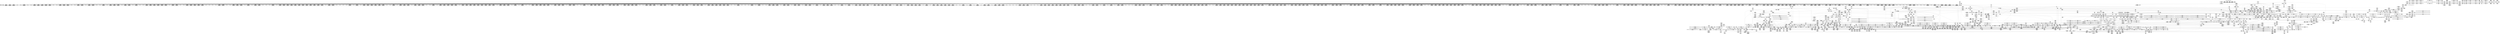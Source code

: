 digraph {
	CE0x532ca60 [shape=record,shape=Mrecord,label="{CE0x532ca60|_call_void_asm_addl_$1,_%gs:$0_,_*m,ri,*m,_dirflag_,_fpsr_,_flags_(i32*___preempt_count,_i32_%val,_i32*___preempt_count)_#3,_!dbg_!27714,_!srcloc_!27717|./arch/x86/include/asm/preempt.h,72|*SummSink*}"]
	CE0x51e56b0 [shape=record,shape=Mrecord,label="{CE0x51e56b0|selinux_file_send_sigiotask:fown|Function::selinux_file_send_sigiotask&Arg::fown::|*SummSink*}"]
	CE0x51dde80 [shape=record,shape=Mrecord,label="{CE0x51dde80|avc_has_perm:tclass|Function::avc_has_perm&Arg::tclass::|*SummSource*}"]
	CE0x523f560 [shape=record,shape=Mrecord,label="{CE0x523f560|2472:_%struct.cred*,_:_CRE_2952,2953_}"]
	CE0x52385c0 [shape=record,shape=Mrecord,label="{CE0x52385c0|i64*_getelementptr_inbounds_(_10_x_i64_,_10_x_i64_*___llvm_gcov_ctr265,_i64_0,_i64_6)|*Constant*}"]
	CE0x51c83d0 [shape=record,shape=Mrecord,label="{CE0x51c83d0|_call_void_rcu_read_lock()_#10,_!dbg_!27712|security/selinux/hooks.c,207|*SummSource*}"]
	CE0x527fc80 [shape=record,shape=Mrecord,label="{CE0x527fc80|i64*_getelementptr_inbounds_(_4_x_i64_,_4_x_i64_*___llvm_gcov_ctr135,_i64_0,_i64_1)|*Constant*|*SummSink*}"]
	CE0x522b150 [shape=record,shape=Mrecord,label="{CE0x522b150|2472:_%struct.cred*,_:_CRE_1808,1816_|*MultipleSource*|Function::task_sid&Arg::task::|Function::selinux_file_send_sigiotask&Arg::tsk::|security/selinux/hooks.c,208}"]
	CE0x52cae90 [shape=record,shape=Mrecord,label="{CE0x52cae90|_ret_void,_!dbg_!27717|include/linux/rcupdate.h,245|*SummSink*}"]
	CE0x51cb630 [shape=record,shape=Mrecord,label="{CE0x51cb630|rcu_read_lock:tmp3|*SummSource*}"]
	CE0x5286b70 [shape=record,shape=Mrecord,label="{CE0x5286b70|_call_void___preempt_count_sub(i32_1)_#10,_!dbg_!27715|include/linux/rcupdate.h,244|*SummSink*}"]
	CE0x5244b40 [shape=record,shape=Mrecord,label="{CE0x5244b40|2472:_%struct.cred*,_:_CRE_3164,3168_|*MultipleSource*|Function::task_sid&Arg::task::|Function::selinux_file_send_sigiotask&Arg::tsk::|security/selinux/hooks.c,208}"]
	CE0x51f1400 [shape=record,shape=Mrecord,label="{CE0x51f1400|i32_(i32,_i32,_i16,_i32,_%struct.common_audit_data*)*_bitcast_(i32_(i32,_i32,_i16,_i32,_%struct.common_audit_data.495*)*_avc_has_perm_to_i32_(i32,_i32,_i16,_i32,_%struct.common_audit_data*)*)|*Constant*}"]
	CE0x52178e0 [shape=record,shape=Mrecord,label="{CE0x52178e0|_ret_void,_!dbg_!27735|include/linux/rcupdate.h,884}"]
	CE0x51d24f0 [shape=record,shape=Mrecord,label="{CE0x51d24f0|task_sid:do.end|*SummSink*}"]
	CE0x52b2410 [shape=record,shape=Mrecord,label="{CE0x52b2410|rcu_lock_acquire:tmp2|*SummSink*}"]
	CE0x532c7a0 [shape=record,shape=Mrecord,label="{CE0x532c7a0|__preempt_count_sub:val|Function::__preempt_count_sub&Arg::val::}"]
	CE0x5284d90 [shape=record,shape=Mrecord,label="{CE0x5284d90|rcu_lock_acquire:indirectgoto}"]
	CE0x52f00b0 [shape=record,shape=Mrecord,label="{CE0x52f00b0|rcu_lock_release:tmp2}"]
	CE0x5275980 [shape=record,shape=Mrecord,label="{CE0x5275980|i64_3|*Constant*}"]
	"CONST[source:0(mediator),value:2(dynamic)][purpose:{object}][SnkIdx:1]"
	CE0x529b960 [shape=record,shape=Mrecord,label="{CE0x529b960|rcu_read_lock:tmp4|include/linux/rcupdate.h,882|*SummSink*}"]
	CE0x52ba9c0 [shape=record,shape=Mrecord,label="{CE0x52ba9c0|rcu_lock_release:tmp1|*SummSource*}"]
	CE0x52a4080 [shape=record,shape=Mrecord,label="{CE0x52a4080|__preempt_count_sub:do.body}"]
	CE0x5223dd0 [shape=record,shape=Mrecord,label="{CE0x5223dd0|__llvm_gcov_indirect_counter_increment:tmp3|*SummSink*}"]
	CE0x524da60 [shape=record,shape=Mrecord,label="{CE0x524da60|2472:_%struct.cred*,_:_CRE_6335,6336_}"]
	CE0x5250720 [shape=record,shape=Mrecord,label="{CE0x5250720|2472:_%struct.cred*,_:_CRE_6432,6436_|*MultipleSource*|Function::task_sid&Arg::task::|Function::selinux_file_send_sigiotask&Arg::tsk::|security/selinux/hooks.c,208}"]
	CE0x5217c60 [shape=record,shape=Mrecord,label="{CE0x5217c60|i64*_getelementptr_inbounds_(_2_x_i64_,_2_x_i64_*___llvm_gcov_ctr131,_i64_0,_i64_1)|*Constant*}"]
	CE0x52fc010 [shape=record,shape=Mrecord,label="{CE0x52fc010|rcu_lock_release:tmp5|include/linux/rcupdate.h,423}"]
	CE0x52fd730 [shape=record,shape=Mrecord,label="{CE0x52fd730|rcu_lock_acquire:tmp4|include/linux/rcupdate.h,418}"]
	CE0x530d680 [shape=record,shape=Mrecord,label="{CE0x530d680|__preempt_count_add:tmp5|./arch/x86/include/asm/preempt.h,72|*SummSink*}"]
	CE0x5308860 [shape=record,shape=Mrecord,label="{CE0x5308860|__preempt_count_sub:tmp3|*SummSink*}"]
	CE0x51e9c70 [shape=record,shape=Mrecord,label="{CE0x51e9c70|i64*_getelementptr_inbounds_(_4_x_i64_,_4_x_i64_*___llvm_gcov_ctr130,_i64_0,_i64_3)|*Constant*}"]
	CE0x526e480 [shape=record,shape=Mrecord,label="{CE0x526e480|i64_5|*Constant*|*SummSink*}"]
	CE0x51d5dd0 [shape=record,shape=Mrecord,label="{CE0x51d5dd0|i64*_getelementptr_inbounds_(_6_x_i64_,_6_x_i64_*___llvm_gcov_ctr264,_i64_0,_i64_4)|*Constant*|*SummSink*}"]
	CE0x52b99e0 [shape=record,shape=Mrecord,label="{CE0x52b99e0|__llvm_gcov_indirect_counter_increment:pred|*SummSource*}"]
	CE0x524c630 [shape=record,shape=Mrecord,label="{CE0x524c630|2472:_%struct.cred*,_:_CRE_6318,6319_}"]
	CE0x52497f0 [shape=record,shape=Mrecord,label="{CE0x52497f0|2472:_%struct.cred*,_:_CRE_6248,6256_|*MultipleSource*|Function::task_sid&Arg::task::|Function::selinux_file_send_sigiotask&Arg::tsk::|security/selinux/hooks.c,208}"]
	CE0x52ad6f0 [shape=record,shape=Mrecord,label="{CE0x52ad6f0|rcu_read_unlock:if.then|*SummSource*}"]
	CE0x52621f0 [shape=record,shape=Mrecord,label="{CE0x52621f0|rcu_read_lock:tmp18|include/linux/rcupdate.h,882|*SummSink*}"]
	CE0x524a700 [shape=record,shape=Mrecord,label="{CE0x524a700|2472:_%struct.cred*,_:_CRE_6291,6292_}"]
	CE0x5255340 [shape=record,shape=Mrecord,label="{CE0x5255340|2472:_%struct.cred*,_:_CRE_6688,10528_|*MultipleSource*|Function::task_sid&Arg::task::|Function::selinux_file_send_sigiotask&Arg::tsk::|security/selinux/hooks.c,208}"]
	CE0x5235830 [shape=record,shape=Mrecord,label="{CE0x5235830|2472:_%struct.cred*,_:_CRE_2576,2584_|*MultipleSource*|Function::task_sid&Arg::task::|Function::selinux_file_send_sigiotask&Arg::tsk::|security/selinux/hooks.c,208}"]
	CE0x52bb470 [shape=record,shape=Mrecord,label="{CE0x52bb470|__llvm_gcov_indirect_counter_increment:tmp5}"]
	CE0x51e7c80 [shape=record,shape=Mrecord,label="{CE0x51e7c80|selinux_file_send_sigiotask:tmp1|*SummSink*}"]
	CE0x5270570 [shape=record,shape=Mrecord,label="{CE0x5270570|task_sid:tobool4|security/selinux/hooks.c,208|*SummSink*}"]
	CE0x524bb80 [shape=record,shape=Mrecord,label="{CE0x524bb80|2472:_%struct.cred*,_:_CRE_6309,6310_}"]
	CE0x5294640 [shape=record,shape=Mrecord,label="{CE0x5294640|GLOBAL:rcu_read_lock.__warned|Global_var:rcu_read_lock.__warned|*SummSource*}"]
	CE0x52aa790 [shape=record,shape=Mrecord,label="{CE0x52aa790|i8*_getelementptr_inbounds_(_42_x_i8_,_42_x_i8_*_.str46,_i32_0,_i32_0)|*Constant*}"]
	CE0x51e36b0 [shape=record,shape=Mrecord,label="{CE0x51e36b0|selinux_file_send_sigiotask:tmp8|security/selinux/hooks.c,3403|*SummSink*}"]
	CE0x526c170 [shape=record,shape=Mrecord,label="{CE0x526c170|signal_to_av:sw.epilog|*SummSink*}"]
	CE0x529ad30 [shape=record,shape=Mrecord,label="{CE0x529ad30|__llvm_gcov_indirect_counter_increment:tmp5|*SummSource*}"]
	CE0x51ea1e0 [shape=record,shape=Mrecord,label="{CE0x51ea1e0|%struct.lockdep_map*_null|*Constant*|*SummSource*}"]
	CE0x523f430 [shape=record,shape=Mrecord,label="{CE0x523f430|2472:_%struct.cred*,_:_CRE_2951,2952_}"]
	CE0x52410b0 [shape=record,shape=Mrecord,label="{CE0x52410b0|2472:_%struct.cred*,_:_CRE_2975,2976_}"]
	CE0x5243600 [shape=record,shape=Mrecord,label="{CE0x5243600|2472:_%struct.cred*,_:_CRE_3112,3116_|*MultipleSource*|Function::task_sid&Arg::task::|Function::selinux_file_send_sigiotask&Arg::tsk::|security/selinux/hooks.c,208}"]
	CE0x5249c30 [shape=record,shape=Mrecord,label="{CE0x5249c30|2472:_%struct.cred*,_:_CRE_6264,6280_|*MultipleSource*|Function::task_sid&Arg::task::|Function::selinux_file_send_sigiotask&Arg::tsk::|security/selinux/hooks.c,208}"]
	CE0x52920d0 [shape=record,shape=Mrecord,label="{CE0x52920d0|rcu_read_lock:tobool|include/linux/rcupdate.h,882|*SummSink*}"]
	CE0x51d1630 [shape=record,shape=Mrecord,label="{CE0x51d1630|rcu_read_lock:tmp4|include/linux/rcupdate.h,882}"]
	CE0x529c600 [shape=record,shape=Mrecord,label="{CE0x529c600|__rcu_read_lock:tmp4|include/linux/rcupdate.h,239|*SummSource*}"]
	CE0x51ec8c0 [shape=record,shape=Mrecord,label="{CE0x51ec8c0|selinux_file_send_sigiotask:tmp7|security/selinux/hooks.c,3403|*SummSink*}"]
	CE0x5273760 [shape=record,shape=Mrecord,label="{CE0x5273760|i8_1|*Constant*|*SummSource*}"]
	CE0x529d9a0 [shape=record,shape=Mrecord,label="{CE0x529d9a0|rcu_read_lock:tmp10|include/linux/rcupdate.h,882|*SummSource*}"]
	CE0x51e1860 [shape=record,shape=Mrecord,label="{CE0x51e1860|selinux_file_send_sigiotask:tmp4|security/selinux/hooks.c,3401}"]
	CE0x52854a0 [shape=record,shape=Mrecord,label="{CE0x52854a0|i64*_getelementptr_inbounds_(_4_x_i64_,_4_x_i64_*___llvm_gcov_ctr133,_i64_0,_i64_1)|*Constant*|*SummSource*}"]
	CE0x52bedf0 [shape=record,shape=Mrecord,label="{CE0x52bedf0|COLLAPSED:_GCMRE___llvm_gcov_ctr128_internal_global_4_x_i64_zeroinitializer:_elem_0:default:}"]
	CE0x525d4d0 [shape=record,shape=Mrecord,label="{CE0x525d4d0|i32_8|*Constant*|*SummSink*}"]
	CE0x52bde30 [shape=record,shape=Mrecord,label="{CE0x52bde30|_call_void_mcount()_#3|*SummSink*}"]
	CE0x51c7740 [shape=record,shape=Mrecord,label="{CE0x51c7740|2472:_%struct.cred*,_:_CRE_536,544_|*MultipleSource*|Function::task_sid&Arg::task::|Function::selinux_file_send_sigiotask&Arg::tsk::|security/selinux/hooks.c,208}"]
	CE0x51f3d80 [shape=record,shape=Mrecord,label="{CE0x51f3d80|i32_1|*Constant*|*SummSource*}"]
	CE0x523f8f0 [shape=record,shape=Mrecord,label="{CE0x523f8f0|2472:_%struct.cred*,_:_CRE_2955,2956_}"]
	CE0x51fc900 [shape=record,shape=Mrecord,label="{CE0x51fc900|task_sid:tmp8|security/selinux/hooks.c,208}"]
	CE0x5281ee0 [shape=record,shape=Mrecord,label="{CE0x5281ee0|__preempt_count_sub:do.end|*SummSource*}"]
	CE0x52ca970 [shape=record,shape=Mrecord,label="{CE0x52ca970|__llvm_gcov_indirect_counter_increment:bb4}"]
	CE0x51e6a60 [shape=record,shape=Mrecord,label="{CE0x51e6a60|2472:_%struct.cred*,_:_CRE_2784,2792_|*MultipleSource*|Function::task_sid&Arg::task::|Function::selinux_file_send_sigiotask&Arg::tsk::|security/selinux/hooks.c,208}"]
	CE0x51d68f0 [shape=record,shape=Mrecord,label="{CE0x51d68f0|selinux_file_send_sigiotask:tmp13|security/selinux/hooks.c,3406}"]
	CE0x525a110 [shape=record,shape=Mrecord,label="{CE0x525a110|signal_to_av:tmp7|security/selinux/hooks.c,1487|*SummSource*}"]
	CE0x526afb0 [shape=record,shape=Mrecord,label="{CE0x526afb0|_call_void_rcu_read_unlock()_#10,_!dbg_!27748|security/selinux/hooks.c,209|*SummSource*}"]
	CE0x52391a0 [shape=record,shape=Mrecord,label="{CE0x52391a0|i64*_getelementptr_inbounds_(_10_x_i64_,_10_x_i64_*___llvm_gcov_ctr265,_i64_0,_i64_6)|*Constant*|*SummSink*}"]
	CE0x524dcc0 [shape=record,shape=Mrecord,label="{CE0x524dcc0|2472:_%struct.cred*,_:_CRE_6337,6338_}"]
	CE0x52c8f00 [shape=record,shape=Mrecord,label="{CE0x52c8f00|i64*_getelementptr_inbounds_(_11_x_i64_,_11_x_i64_*___llvm_gcov_ctr132,_i64_0,_i64_9)|*Constant*|*SummSink*}"]
	CE0x52475f0 [shape=record,shape=Mrecord,label="{CE0x52475f0|2472:_%struct.cred*,_:_CRE_6000,6008_|*MultipleSource*|Function::task_sid&Arg::task::|Function::selinux_file_send_sigiotask&Arg::tsk::|security/selinux/hooks.c,208}"]
	CE0x52752f0 [shape=record,shape=Mrecord,label="{CE0x52752f0|task_sid:call|security/selinux/hooks.c,208|*SummSink*}"]
	CE0x521d8b0 [shape=record,shape=Mrecord,label="{CE0x521d8b0|task_sid:tmp|*SummSink*}"]
	CE0x5244920 [shape=record,shape=Mrecord,label="{CE0x5244920|2472:_%struct.cred*,_:_CRE_3160,3164_|*MultipleSource*|Function::task_sid&Arg::task::|Function::selinux_file_send_sigiotask&Arg::tsk::|security/selinux/hooks.c,208}"]
	CE0x52b17b0 [shape=record,shape=Mrecord,label="{CE0x52b17b0|_call_void_mcount()_#3}"]
	CE0x5234b50 [shape=record,shape=Mrecord,label="{CE0x5234b50|2472:_%struct.cred*,_:_CRE_2526,2527_}"]
	CE0x5296a10 [shape=record,shape=Mrecord,label="{CE0x5296a10|rcu_read_unlock:tmp2}"]
	CE0x52ba280 [shape=record,shape=Mrecord,label="{CE0x52ba280|i32_-1|*Constant*|*SummSource*}"]
	CE0x52cbaa0 [shape=record,shape=Mrecord,label="{CE0x52cbaa0|__rcu_read_lock:tmp7|include/linux/rcupdate.h,240|*SummSource*}"]
	CE0x52294d0 [shape=record,shape=Mrecord,label="{CE0x52294d0|2472:_%struct.cred*,_:_CRE_693,694_}"]
	CE0x5256360 [shape=record,shape=Mrecord,label="{CE0x5256360|2472:_%struct.cred*,_:_CRE_10572,10576_|*MultipleSource*|Function::task_sid&Arg::task::|Function::selinux_file_send_sigiotask&Arg::tsk::|security/selinux/hooks.c,208}"]
	CE0x5270030 [shape=record,shape=Mrecord,label="{CE0x5270030|task_sid:tobool4|security/selinux/hooks.c,208|*SummSource*}"]
	CE0x52a62a0 [shape=record,shape=Mrecord,label="{CE0x52a62a0|__preempt_count_add:do.body|*SummSink*}"]
	CE0x526f630 [shape=record,shape=Mrecord,label="{CE0x526f630|task_sid:call3|security/selinux/hooks.c,208}"]
	CE0x52b4690 [shape=record,shape=Mrecord,label="{CE0x52b4690|i64*_getelementptr_inbounds_(_4_x_i64_,_4_x_i64_*___llvm_gcov_ctr134,_i64_0,_i64_2)|*Constant*}"]
	CE0x51d6320 [shape=record,shape=Mrecord,label="{CE0x51d6320|selinux_file_send_sigiotask:tmp12|security/selinux/hooks.c,3406}"]
	CE0x5308760 [shape=record,shape=Mrecord,label="{CE0x5308760|__preempt_count_sub:tmp3|*SummSource*}"]
	CE0x52bc010 [shape=record,shape=Mrecord,label="{CE0x52bc010|rcu_read_unlock:tmp14|include/linux/rcupdate.h,933}"]
	CE0x523a500 [shape=record,shape=Mrecord,label="{CE0x523a500|2472:_%struct.cred*,_:_CRE_2816,2824_|*MultipleSource*|Function::task_sid&Arg::task::|Function::selinux_file_send_sigiotask&Arg::tsk::|security/selinux/hooks.c,208}"]
	CE0x52ab1f0 [shape=record,shape=Mrecord,label="{CE0x52ab1f0|rcu_read_lock:tmp20|include/linux/rcupdate.h,882|*SummSource*}"]
	CE0x526f5a0 [shape=record,shape=Mrecord,label="{CE0x526f5a0|task_sid:tmp12|security/selinux/hooks.c,208|*SummSink*}"]
	CE0x5263260 [shape=record,shape=Mrecord,label="{CE0x5263260|i8*_getelementptr_inbounds_(_25_x_i8_,_25_x_i8_*_.str45,_i32_0,_i32_0)|*Constant*}"]
	CE0x52aed30 [shape=record,shape=Mrecord,label="{CE0x52aed30|cred_sid:tmp6|security/selinux/hooks.c,197|*SummSource*}"]
	CE0x5271ae0 [shape=record,shape=Mrecord,label="{CE0x5271ae0|task_sid:tmp16|security/selinux/hooks.c,208|*SummSink*}"]
	CE0x52ffad0 [shape=record,shape=Mrecord,label="{CE0x52ffad0|rcu_lock_acquire:indirectgoto|*SummSource*}"]
	CE0x525b620 [shape=record,shape=Mrecord,label="{CE0x525b620|i64**_getelementptr_inbounds_(_4_x_i64*_,_4_x_i64*_*___llvm_gcda_edge_table266,_i64_0,_i64_0)|*Constant*|*SummSink*}"]
	CE0x525dd00 [shape=record,shape=Mrecord,label="{CE0x525dd00|i64*_getelementptr_inbounds_(_10_x_i64_,_10_x_i64_*___llvm_gcov_ctr265,_i64_0,_i64_9)|*Constant*|*SummSink*}"]
	CE0x5292cf0 [shape=record,shape=Mrecord,label="{CE0x5292cf0|_ret_void,_!dbg_!27717|include/linux/rcupdate.h,240|*SummSink*}"]
	CE0x51f4100 [shape=record,shape=Mrecord,label="{CE0x51f4100|4:_i32,_:_CRE_0,4_|*MultipleSource*|security/selinux/hooks.c,3401|security/selinux/hooks.c,3401|security/selinux/hooks.c,3408}"]
	CE0x51d5280 [shape=record,shape=Mrecord,label="{CE0x51d5280|selinux_file_send_sigiotask:entry}"]
	CE0x5232ef0 [shape=record,shape=Mrecord,label="{CE0x5232ef0|2472:_%struct.cred*,_:_CRE_2392,2400_|*MultipleSource*|Function::task_sid&Arg::task::|Function::selinux_file_send_sigiotask&Arg::tsk::|security/selinux/hooks.c,208}"]
	CE0x525f070 [shape=record,shape=Mrecord,label="{CE0x525f070|i32_22|*Constant*|*SummSink*}"]
	CE0x51c7f20 [shape=record,shape=Mrecord,label="{CE0x51c7f20|rcu_read_lock:tmp1|*SummSource*}"]
	CE0x51bdd80 [shape=record,shape=Mrecord,label="{CE0x51bdd80|_ret_void|*SummSource*}"]
	CE0x5302c80 [shape=record,shape=Mrecord,label="{CE0x5302c80|__rcu_read_lock:tmp2}"]
	CE0x525fc30 [shape=record,shape=Mrecord,label="{CE0x525fc30|rcu_read_lock:if.then|*SummSource*}"]
	CE0x52b6320 [shape=record,shape=Mrecord,label="{CE0x52b6320|_call_void_mcount()_#3|*SummSource*}"]
	CE0x5225cc0 [shape=record,shape=Mrecord,label="{CE0x5225cc0|i64*_getelementptr_inbounds_(_13_x_i64_,_13_x_i64_*___llvm_gcov_ctr126,_i64_0,_i64_9)|*Constant*}"]
	CE0x52309a0 [shape=record,shape=Mrecord,label="{CE0x52309a0|2472:_%struct.cred*,_:_CRE_2168,2240_|*MultipleSource*|Function::task_sid&Arg::task::|Function::selinux_file_send_sigiotask&Arg::tsk::|security/selinux/hooks.c,208}"]
	CE0x5286e60 [shape=record,shape=Mrecord,label="{CE0x5286e60|void_(i32*,_i32,_i32*)*_asm_addl_$1,_%gs:$0_,_*m,ri,*m,_dirflag_,_fpsr_,_flags_|*SummSource*}"]
	CE0x52ad2b0 [shape=record,shape=Mrecord,label="{CE0x52ad2b0|cred_sid:bb|*SummSink*}"]
	CE0x52ab010 [shape=record,shape=Mrecord,label="{CE0x52ab010|rcu_read_lock:tmp20|include/linux/rcupdate.h,882}"]
	CE0x51d6d30 [shape=record,shape=Mrecord,label="{CE0x51d6d30|i32_14|*Constant*}"]
	CE0x52ad420 [shape=record,shape=Mrecord,label="{CE0x52ad420|i64*_getelementptr_inbounds_(_2_x_i64_,_2_x_i64_*___llvm_gcov_ctr131,_i64_0,_i64_0)|*Constant*}"]
	CE0x51f7920 [shape=record,shape=Mrecord,label="{CE0x51f7920|GLOBAL:__llvm_gcov_ctr126|Global_var:__llvm_gcov_ctr126}"]
	CE0x51e6c40 [shape=record,shape=Mrecord,label="{CE0x51e6c40|2472:_%struct.cred*,_:_CRE_2792,2800_|*MultipleSource*|Function::task_sid&Arg::task::|Function::selinux_file_send_sigiotask&Arg::tsk::|security/selinux/hooks.c,208}"]
	CE0x521aaf0 [shape=record,shape=Mrecord,label="{CE0x521aaf0|signal_to_av:sw.bb1}"]
	CE0x52b83f0 [shape=record,shape=Mrecord,label="{CE0x52b83f0|rcu_read_unlock:tmp10|include/linux/rcupdate.h,933}"]
	CE0x52a4ec0 [shape=record,shape=Mrecord,label="{CE0x52a4ec0|__rcu_read_unlock:tmp6|include/linux/rcupdate.h,245|*SummSource*}"]
	CE0x52433e0 [shape=record,shape=Mrecord,label="{CE0x52433e0|2472:_%struct.cred*,_:_CRE_3108,3112_|*MultipleSource*|Function::task_sid&Arg::task::|Function::selinux_file_send_sigiotask&Arg::tsk::|security/selinux/hooks.c,208}"]
	CE0x5229cb0 [shape=record,shape=Mrecord,label="{CE0x5229cb0|2472:_%struct.cred*,_:_CRE_720,728_|*MultipleSource*|Function::task_sid&Arg::task::|Function::selinux_file_send_sigiotask&Arg::tsk::|security/selinux/hooks.c,208}"]
	CE0x52ca790 [shape=record,shape=Mrecord,label="{CE0x52ca790|__rcu_read_unlock:entry|*SummSource*}"]
	CE0x5255120 [shape=record,shape=Mrecord,label="{CE0x5255120|2472:_%struct.cred*,_:_CRE_6680,6684_|*MultipleSource*|Function::task_sid&Arg::task::|Function::selinux_file_send_sigiotask&Arg::tsk::|security/selinux/hooks.c,208}"]
	CE0x52238a0 [shape=record,shape=Mrecord,label="{CE0x52238a0|2472:_%struct.cred*,_:_CRE_240,248_|*MultipleSource*|Function::task_sid&Arg::task::|Function::selinux_file_send_sigiotask&Arg::tsk::|security/selinux/hooks.c,208}"]
	CE0x51d25b0 [shape=record,shape=Mrecord,label="{CE0x51d25b0|i64*_getelementptr_inbounds_(_13_x_i64_,_13_x_i64_*___llvm_gcov_ctr126,_i64_0,_i64_0)|*Constant*}"]
	CE0x5264a70 [shape=record,shape=Mrecord,label="{CE0x5264a70|task_sid:tmp22|security/selinux/hooks.c,208|*SummSink*}"]
	CE0x5231a50 [shape=record,shape=Mrecord,label="{CE0x5231a50|2472:_%struct.cred*,_:_CRE_2304,2312_|*MultipleSource*|Function::task_sid&Arg::task::|Function::selinux_file_send_sigiotask&Arg::tsk::|security/selinux/hooks.c,208}"]
	CE0x525cd90 [shape=record,shape=Mrecord,label="{CE0x525cd90|i32_4|*Constant*|*SummSource*}"]
	CE0x52b1c00 [shape=record,shape=Mrecord,label="{CE0x52b1c00|__llvm_gcov_indirect_counter_increment:tmp3|*SummSource*}"]
	CE0x523c5b0 [shape=record,shape=Mrecord,label="{CE0x523c5b0|2472:_%struct.cred*,_:_CRE_2911,2912_}"]
	CE0x52c75c0 [shape=record,shape=Mrecord,label="{CE0x52c75c0|_call_void_rcu_lock_release(%struct.lockdep_map*_rcu_lock_map)_#10,_!dbg_!27733|include/linux/rcupdate.h,935|*SummSource*}"]
	CE0x532b760 [shape=record,shape=Mrecord,label="{CE0x532b760|__preempt_count_add:tmp3|*SummSource*}"]
	CE0x524e770 [shape=record,shape=Mrecord,label="{CE0x524e770|2472:_%struct.cred*,_:_CRE_6346,6347_}"]
	CE0x5275ae0 [shape=record,shape=Mrecord,label="{CE0x5275ae0|i64_3|*Constant*|*SummSource*}"]
	CE0x52c0f90 [shape=record,shape=Mrecord,label="{CE0x52c0f90|i64*_getelementptr_inbounds_(_4_x_i64_,_4_x_i64_*___llvm_gcov_ctr130,_i64_0,_i64_2)|*Constant*}"]
	CE0x5223350 [shape=record,shape=Mrecord,label="{CE0x5223350|_call_void___llvm_gcov_indirect_counter_increment(i32*___llvm_gcov_global_state_pred267,_i64**_getelementptr_inbounds_(_4_x_i64*_,_4_x_i64*_*___llvm_gcda_edge_table266,_i64_0,_i64_1)),_!dbg_!27714|security/selinux/hooks.c,1479|*SummSource*}"]
	CE0x5236b20 [shape=record,shape=Mrecord,label="{CE0x5236b20|2472:_%struct.cred*,_:_CRE_2656,2664_|*MultipleSource*|Function::task_sid&Arg::task::|Function::selinux_file_send_sigiotask&Arg::tsk::|security/selinux/hooks.c,208}"]
	CE0x52581f0 [shape=record,shape=Mrecord,label="{CE0x52581f0|task_sid:tmp5|security/selinux/hooks.c,208|*SummSource*}"]
	CE0x527e430 [shape=record,shape=Mrecord,label="{CE0x527e430|__rcu_read_unlock:tmp1}"]
	CE0x51ef2b0 [shape=record,shape=Mrecord,label="{CE0x51ef2b0|i32_29|*Constant*}"]
	CE0x52819c0 [shape=record,shape=Mrecord,label="{CE0x52819c0|__preempt_count_add:tmp7|./arch/x86/include/asm/preempt.h,73|*SummSource*}"]
	CE0x524f940 [shape=record,shape=Mrecord,label="{CE0x524f940|2472:_%struct.cred*,_:_CRE_6368,6376_|*MultipleSource*|Function::task_sid&Arg::task::|Function::selinux_file_send_sigiotask&Arg::tsk::|security/selinux/hooks.c,208}"]
	CE0x527bfb0 [shape=record,shape=Mrecord,label="{CE0x527bfb0|i64*_getelementptr_inbounds_(_4_x_i64_,_4_x_i64_*___llvm_gcov_ctr135,_i64_0,_i64_1)|*Constant*}"]
	CE0x5224400 [shape=record,shape=Mrecord,label="{CE0x5224400|i32_17|*Constant*|*SummSource*}"]
	CE0x525d5d0 [shape=record,shape=Mrecord,label="{CE0x525d5d0|signal_to_av:perm.0}"]
	CE0x5215bc0 [shape=record,shape=Mrecord,label="{CE0x5215bc0|cred_sid:tmp1}"]
	CE0x51cf050 [shape=record,shape=Mrecord,label="{CE0x51cf050|2472:_%struct.cred*,_:_CRE_400,408_|*MultipleSource*|Function::task_sid&Arg::task::|Function::selinux_file_send_sigiotask&Arg::tsk::|security/selinux/hooks.c,208}"]
	CE0x51dabc0 [shape=record,shape=Mrecord,label="{CE0x51dabc0|signal_to_av:sig|Function::signal_to_av&Arg::sig::}"]
	CE0x5225670 [shape=record,shape=Mrecord,label="{CE0x5225670|i8*_getelementptr_inbounds_(_41_x_i8_,_41_x_i8_*_.str44,_i32_0,_i32_0)|*Constant*}"]
	CE0x51e64c0 [shape=record,shape=Mrecord,label="{CE0x51e64c0|2472:_%struct.cred*,_:_CRE_2760,2768_|*MultipleSource*|Function::task_sid&Arg::task::|Function::selinux_file_send_sigiotask&Arg::tsk::|security/selinux/hooks.c,208}"]
	CE0x52c6ba0 [shape=record,shape=Mrecord,label="{CE0x52c6ba0|rcu_read_unlock:tmp22|include/linux/rcupdate.h,935}"]
	CE0x51d7b90 [shape=record,shape=Mrecord,label="{CE0x51d7b90|0:_i8,_:_GCMR_task_sid.__warned_internal_global_i8_0,_section_.data.unlikely_,_align_1:_elem_0:default:}"]
	CE0x52929a0 [shape=record,shape=Mrecord,label="{CE0x52929a0|cred_sid:tmp4|*LoadInst*|security/selinux/hooks.c,196|*SummSource*}"]
	CE0x5257fd0 [shape=record,shape=Mrecord,label="{CE0x5257fd0|task_sid:tmp4|*LoadInst*|security/selinux/hooks.c,208|*SummSink*}"]
	CE0x52bb750 [shape=record,shape=Mrecord,label="{CE0x52bb750|rcu_read_unlock:tmp5|include/linux/rcupdate.h,933|*SummSource*}"]
	CE0x5251c00 [shape=record,shape=Mrecord,label="{CE0x5251c00|2472:_%struct.cred*,_:_CRE_6488,6492_|*MultipleSource*|Function::task_sid&Arg::task::|Function::selinux_file_send_sigiotask&Arg::tsk::|security/selinux/hooks.c,208}"]
	CE0x51cd930 [shape=record,shape=Mrecord,label="{CE0x51cd930|i64**_getelementptr_inbounds_(_4_x_i64*_,_4_x_i64*_*___llvm_gcda_edge_table266,_i64_0,_i64_1)|*Constant*|*SummSink*}"]
	CE0x52526a0 [shape=record,shape=Mrecord,label="{CE0x52526a0|2472:_%struct.cred*,_:_CRE_6528,6536_|*MultipleSource*|Function::task_sid&Arg::task::|Function::selinux_file_send_sigiotask&Arg::tsk::|security/selinux/hooks.c,208}"]
	CE0x51d3bb0 [shape=record,shape=Mrecord,label="{CE0x51d3bb0|2472:_%struct.cred*,_:_CRE_96,104_|*MultipleSource*|Function::task_sid&Arg::task::|Function::selinux_file_send_sigiotask&Arg::tsk::|security/selinux/hooks.c,208}"]
	CE0x5263c30 [shape=record,shape=Mrecord,label="{CE0x5263c30|i32_883|*Constant*|*SummSource*}"]
	CE0x5335050 [shape=record,shape=Mrecord,label="{CE0x5335050|i64*_getelementptr_inbounds_(_4_x_i64_,_4_x_i64_*___llvm_gcov_ctr135,_i64_0,_i64_3)|*Constant*|*SummSink*}"]
	CE0x51cb6d0 [shape=record,shape=Mrecord,label="{CE0x51cb6d0|rcu_read_lock:tmp3|*SummSink*}"]
	CE0x5232590 [shape=record,shape=Mrecord,label="{CE0x5232590|2472:_%struct.cred*,_:_CRE_2352,2360_|*MultipleSource*|Function::task_sid&Arg::task::|Function::selinux_file_send_sigiotask&Arg::tsk::|security/selinux/hooks.c,208}"]
	CE0x5215ca0 [shape=record,shape=Mrecord,label="{CE0x5215ca0|cred_sid:tmp1|*SummSink*}"]
	CE0x5251e20 [shape=record,shape=Mrecord,label="{CE0x5251e20|2472:_%struct.cred*,_:_CRE_6496,6504_|*MultipleSource*|Function::task_sid&Arg::task::|Function::selinux_file_send_sigiotask&Arg::tsk::|security/selinux/hooks.c,208}"]
	CE0x52535b0 [shape=record,shape=Mrecord,label="{CE0x52535b0|2472:_%struct.cred*,_:_CRE_6584,6600_|*MultipleSource*|Function::task_sid&Arg::task::|Function::selinux_file_send_sigiotask&Arg::tsk::|security/selinux/hooks.c,208}"]
	CE0x521a350 [shape=record,shape=Mrecord,label="{CE0x521a350|rcu_lock_acquire:map|Function::rcu_lock_acquire&Arg::map::|*SummSink*}"]
	CE0x5266d90 [shape=record,shape=Mrecord,label="{CE0x5266d90|task_sid:call7|security/selinux/hooks.c,208}"]
	CE0x52a2000 [shape=record,shape=Mrecord,label="{CE0x52a2000|__rcu_read_lock:tmp5|include/linux/rcupdate.h,239|*SummSource*}"]
	CE0x52185e0 [shape=record,shape=Mrecord,label="{CE0x52185e0|__llvm_gcov_indirect_counter_increment:entry|*SummSink*}"]
	CE0x5287cc0 [shape=record,shape=Mrecord,label="{CE0x5287cc0|i64_ptrtoint_(i8*_blockaddress(_rcu_lock_release,_%__here)_to_i64)|*Constant*|*SummSink*}"]
	CE0x5290b60 [shape=record,shape=Mrecord,label="{CE0x5290b60|__preempt_count_add:do.body}"]
	CE0x51d5b70 [shape=record,shape=Mrecord,label="{CE0x51d5b70|selinux_file_send_sigiotask:tobool|security/selinux/hooks.c,3403|*SummSource*}"]
	CE0x522c620 [shape=record,shape=Mrecord,label="{CE0x522c620|2472:_%struct.cred*,_:_CRE_1896,1900_|*MultipleSource*|Function::task_sid&Arg::task::|Function::selinux_file_send_sigiotask&Arg::tsk::|security/selinux/hooks.c,208}"]
	CE0x526ba30 [shape=record,shape=Mrecord,label="{CE0x526ba30|_ret_void,_!dbg_!27735|include/linux/rcupdate.h,938}"]
	CE0x5237fc0 [shape=record,shape=Mrecord,label="{CE0x5237fc0|2472:_%struct.cred*,_:_CRE_2728,2736_|*MultipleSource*|Function::task_sid&Arg::task::|Function::selinux_file_send_sigiotask&Arg::tsk::|security/selinux/hooks.c,208}"]
	CE0x52b3a40 [shape=record,shape=Mrecord,label="{CE0x52b3a40|GLOBAL:__preempt_count_add|*Constant*}"]
	CE0x5271f80 [shape=record,shape=Mrecord,label="{CE0x5271f80|rcu_read_lock:call3|include/linux/rcupdate.h,882|*SummSink*}"]
	CE0x523a8c0 [shape=record,shape=Mrecord,label="{CE0x523a8c0|2472:_%struct.cred*,_:_CRE_2832,2840_|*MultipleSource*|Function::task_sid&Arg::task::|Function::selinux_file_send_sigiotask&Arg::tsk::|security/selinux/hooks.c,208}"]
	CE0x52b20a0 [shape=record,shape=Mrecord,label="{CE0x52b20a0|i64*_getelementptr_inbounds_(_11_x_i64_,_11_x_i64_*___llvm_gcov_ctr132,_i64_0,_i64_0)|*Constant*|*SummSink*}"]
	CE0x5300480 [shape=record,shape=Mrecord,label="{CE0x5300480|rcu_lock_acquire:bb}"]
	CE0x524b6c0 [shape=record,shape=Mrecord,label="{CE0x524b6c0|2472:_%struct.cred*,_:_CRE_6305,6306_}"]
	CE0x5296370 [shape=record,shape=Mrecord,label="{CE0x5296370|_call_void_rcu_lock_acquire(%struct.lockdep_map*_rcu_lock_map)_#10,_!dbg_!27711|include/linux/rcupdate.h,881|*SummSink*}"]
	CE0x51c9f00 [shape=record,shape=Mrecord,label="{CE0x51c9f00|COLLAPSED:_GCMRE___llvm_gcov_ctr264_internal_global_6_x_i64_zeroinitializer:_elem_0:default:}"]
	CE0x5235c20 [shape=record,shape=Mrecord,label="{CE0x5235c20|2472:_%struct.cred*,_:_CRE_2592,2594_|*MultipleSource*|Function::task_sid&Arg::task::|Function::selinux_file_send_sigiotask&Arg::tsk::|security/selinux/hooks.c,208}"]
	CE0x52f31b0 [shape=record,shape=Mrecord,label="{CE0x52f31b0|rcu_lock_release:tmp6|*SummSource*}"]
	CE0x51ef850 [shape=record,shape=Mrecord,label="{CE0x51ef850|__rcu_read_lock:tmp1|*SummSource*}"]
	CE0x525a280 [shape=record,shape=Mrecord,label="{CE0x525a280|signal_to_av:tmp7|security/selinux/hooks.c,1487|*SummSink*}"]
	CE0x51e9b10 [shape=record,shape=Mrecord,label="{CE0x51e9b10|i32_2|*Constant*|*SummSource*}"]
	CE0x521fe60 [shape=record,shape=Mrecord,label="{CE0x521fe60|i64_1|*Constant*}"]
	CE0x51e6310 [shape=record,shape=Mrecord,label="{CE0x51e6310|2472:_%struct.cred*,_:_CRE_2752,2760_|*MultipleSource*|Function::task_sid&Arg::task::|Function::selinux_file_send_sigiotask&Arg::tsk::|security/selinux/hooks.c,208}"]
	CE0x51c7090 [shape=record,shape=Mrecord,label="{CE0x51c7090|2472:_%struct.cred*,_:_CRE_504,512_|*MultipleSource*|Function::task_sid&Arg::task::|Function::selinux_file_send_sigiotask&Arg::tsk::|security/selinux/hooks.c,208}"]
	CE0x5259300 [shape=record,shape=Mrecord,label="{CE0x5259300|i64**_getelementptr_inbounds_(_4_x_i64*_,_4_x_i64*_*___llvm_gcda_edge_table266,_i64_0,_i64_3)|*Constant*|*SummSource*}"]
	CE0x5254270 [shape=record,shape=Mrecord,label="{CE0x5254270|2472:_%struct.cred*,_:_CRE_6640,6644_|*MultipleSource*|Function::task_sid&Arg::task::|Function::selinux_file_send_sigiotask&Arg::tsk::|security/selinux/hooks.c,208}"]
	CE0x51c79d0 [shape=record,shape=Mrecord,label="{CE0x51c79d0|task_sid:do.end6}"]
	CE0x524a9b0 [shape=record,shape=Mrecord,label="{CE0x524a9b0|2472:_%struct.cred*,_:_CRE_6294,6295_}"]
	CE0x52b49a0 [shape=record,shape=Mrecord,label="{CE0x52b49a0|__rcu_read_lock:do.end}"]
	CE0x5266ba0 [shape=record,shape=Mrecord,label="{CE0x5266ba0|task_sid:tmp26|security/selinux/hooks.c,208|*SummSource*}"]
	CE0x5237870 [shape=record,shape=Mrecord,label="{CE0x5237870|2472:_%struct.cred*,_:_CRE_2704,2712_|*MultipleSource*|Function::task_sid&Arg::task::|Function::selinux_file_send_sigiotask&Arg::tsk::|security/selinux/hooks.c,208}"]
	CE0x521ef30 [shape=record,shape=Mrecord,label="{CE0x521ef30|i64*_getelementptr_inbounds_(_2_x_i64_,_2_x_i64_*___llvm_gcov_ctr131,_i64_0,_i64_0)|*Constant*|*SummSource*}"]
	CE0x52a4e50 [shape=record,shape=Mrecord,label="{CE0x52a4e50|__rcu_read_unlock:tmp6|include/linux/rcupdate.h,245}"]
	CE0x52513b0 [shape=record,shape=Mrecord,label="{CE0x52513b0|2472:_%struct.cred*,_:_CRE_6474,6476_|*MultipleSource*|Function::task_sid&Arg::task::|Function::selinux_file_send_sigiotask&Arg::tsk::|security/selinux/hooks.c,208}"]
	CE0x5338470 [shape=record,shape=Mrecord,label="{CE0x5338470|i64*_getelementptr_inbounds_(_4_x_i64_,_4_x_i64_*___llvm_gcov_ctr129,_i64_0,_i64_2)|*Constant*|*SummSink*}"]
	CE0x52a6370 [shape=record,shape=Mrecord,label="{CE0x52a6370|__preempt_count_sub:tmp|*SummSink*}"]
	CE0x5303ad0 [shape=record,shape=Mrecord,label="{CE0x5303ad0|rcu_lock_acquire:tmp}"]
	CE0x5295550 [shape=record,shape=Mrecord,label="{CE0x5295550|rcu_read_lock:land.lhs.true2|*SummSource*}"]
	CE0x5332070 [shape=record,shape=Mrecord,label="{CE0x5332070|__preempt_count_add:tmp|*SummSource*}"]
	CE0x522bcc0 [shape=record,shape=Mrecord,label="{CE0x522bcc0|2472:_%struct.cred*,_:_CRE_1856,1864_|*MultipleSource*|Function::task_sid&Arg::task::|Function::selinux_file_send_sigiotask&Arg::tsk::|security/selinux/hooks.c,208}"]
	CE0x522d550 [shape=record,shape=Mrecord,label="{CE0x522d550|2472:_%struct.cred*,_:_CRE_1960,1968_|*MultipleSource*|Function::task_sid&Arg::task::|Function::selinux_file_send_sigiotask&Arg::tsk::|security/selinux/hooks.c,208}"]
	CE0x521beb0 [shape=record,shape=Mrecord,label="{CE0x521beb0|task_sid:do.body|*SummSource*}"]
	CE0x51ce680 [shape=record,shape=Mrecord,label="{CE0x51ce680|2472:_%struct.cred*,_:_CRE_120,128_|*MultipleSource*|Function::task_sid&Arg::task::|Function::selinux_file_send_sigiotask&Arg::tsk::|security/selinux/hooks.c,208}"]
	CE0x5285cf0 [shape=record,shape=Mrecord,label="{CE0x5285cf0|__preempt_count_add:entry|*SummSource*}"]
	CE0x525a6f0 [shape=record,shape=Mrecord,label="{CE0x525a6f0|_call_void___llvm_gcov_indirect_counter_increment(i32*___llvm_gcov_global_state_pred267,_i64**_getelementptr_inbounds_(_4_x_i64*_,_4_x_i64*_*___llvm_gcda_edge_table266,_i64_0,_i64_0)),_!dbg_!27721|security/selinux/hooks.c,1491|*SummSink*}"]
	CE0x51e73c0 [shape=record,shape=Mrecord,label="{CE0x51e73c0|selinux_file_send_sigiotask:add.ptr|security/selinux/hooks.c,3399|*SummSource*}"]
	CE0x52b95c0 [shape=record,shape=Mrecord,label="{CE0x52b95c0|rcu_read_unlock:tmp5|include/linux/rcupdate.h,933}"]
	CE0x52bfbf0 [shape=record,shape=Mrecord,label="{CE0x52bfbf0|rcu_lock_release:tmp3|*SummSink*}"]
	CE0x524c9c0 [shape=record,shape=Mrecord,label="{CE0x524c9c0|2472:_%struct.cred*,_:_CRE_6321,6322_}"]
	CE0x5249160 [shape=record,shape=Mrecord,label="{CE0x5249160|2472:_%struct.cred*,_:_CRE_6224,6232_|*MultipleSource*|Function::task_sid&Arg::task::|Function::selinux_file_send_sigiotask&Arg::tsk::|security/selinux/hooks.c,208}"]
	CE0x5287710 [shape=record,shape=Mrecord,label="{CE0x5287710|i64_ptrtoint_(i8*_blockaddress(_rcu_lock_release,_%__here)_to_i64)|*Constant*}"]
	CE0x51d0470 [shape=record,shape=Mrecord,label="{CE0x51d0470|task_sid:if.end|*SummSink*}"]
	CE0x5252ae0 [shape=record,shape=Mrecord,label="{CE0x5252ae0|2472:_%struct.cred*,_:_CRE_6544,6552_|*MultipleSource*|Function::task_sid&Arg::task::|Function::selinux_file_send_sigiotask&Arg::tsk::|security/selinux/hooks.c,208}"]
	CE0x51eb510 [shape=record,shape=Mrecord,label="{CE0x51eb510|selinux_file_send_sigiotask:tmp11|security/selinux/hooks.c,3404|*SummSink*}"]
	CE0x52330d0 [shape=record,shape=Mrecord,label="{CE0x52330d0|2472:_%struct.cred*,_:_CRE_2400,2408_|*MultipleSource*|Function::task_sid&Arg::task::|Function::selinux_file_send_sigiotask&Arg::tsk::|security/selinux/hooks.c,208}"]
	CE0x51de6a0 [shape=record,shape=Mrecord,label="{CE0x51de6a0|%struct.common_audit_data*_null|*Constant*|*SummSink*}"]
	CE0x522dac0 [shape=record,shape=Mrecord,label="{CE0x522dac0|2472:_%struct.cred*,_:_CRE_1980,1984_|*MultipleSource*|Function::task_sid&Arg::task::|Function::selinux_file_send_sigiotask&Arg::tsk::|security/selinux/hooks.c,208}"]
	CE0x524b920 [shape=record,shape=Mrecord,label="{CE0x524b920|2472:_%struct.cred*,_:_CRE_6307,6308_}"]
	CE0x5260fa0 [shape=record,shape=Mrecord,label="{CE0x5260fa0|rcu_read_lock:tmp15|include/linux/rcupdate.h,882|*SummSource*}"]
	CE0x52687e0 [shape=record,shape=Mrecord,label="{CE0x52687e0|_ret_i32_%tmp6,_!dbg_!27716|security/selinux/hooks.c,197|*SummSink*}"]
	CE0x526e5b0 [shape=record,shape=Mrecord,label="{CE0x526e5b0|task_sid:tmp10|security/selinux/hooks.c,208|*SummSink*}"]
	CE0x52ba780 [shape=record,shape=Mrecord,label="{CE0x52ba780|rcu_read_unlock:tobool|include/linux/rcupdate.h,933|*SummSink*}"]
	CE0x529d380 [shape=record,shape=Mrecord,label="{CE0x529d380|rcu_read_lock:tmp10|include/linux/rcupdate.h,882}"]
	CE0x51d0200 [shape=record,shape=Mrecord,label="{CE0x51d0200|GLOBAL:__llvm_gcov_ctr127|Global_var:__llvm_gcov_ctr127|*SummSource*}"]
	CE0x5258fb0 [shape=record,shape=Mrecord,label="{CE0x5258fb0|i64**_getelementptr_inbounds_(_4_x_i64*_,_4_x_i64*_*___llvm_gcda_edge_table266,_i64_0,_i64_3)|*Constant*}"]
	CE0x5287820 [shape=record,shape=Mrecord,label="{CE0x5287820|i64_ptrtoint_(i8*_blockaddress(_rcu_lock_release,_%__here)_to_i64)|*Constant*|*SummSource*}"]
	CE0x526e9b0 [shape=record,shape=Mrecord,label="{CE0x526e9b0|task_sid:tmp10|security/selinux/hooks.c,208}"]
	CE0x5225160 [shape=record,shape=Mrecord,label="{CE0x5225160|i32_208|*Constant*|*SummSink*}"]
	CE0x521e750 [shape=record,shape=Mrecord,label="{CE0x521e750|i64_2|*Constant*}"]
	CE0x52307c0 [shape=record,shape=Mrecord,label="{CE0x52307c0|2472:_%struct.cred*,_:_CRE_2160,2168_|*MultipleSource*|Function::task_sid&Arg::task::|Function::selinux_file_send_sigiotask&Arg::tsk::|security/selinux/hooks.c,208}"]
	CE0x52ba180 [shape=record,shape=Mrecord,label="{CE0x52ba180|__llvm_gcov_indirect_counter_increment:exit|*SummSource*}"]
	CE0x52bac00 [shape=record,shape=Mrecord,label="{CE0x52bac00|i64*_getelementptr_inbounds_(_4_x_i64_,_4_x_i64_*___llvm_gcov_ctr133,_i64_0,_i64_1)|*Constant*}"]
	CE0x5289120 [shape=record,shape=Mrecord,label="{CE0x5289120|rcu_lock_acquire:tmp7|*SummSink*}"]
	CE0x5256c20 [shape=record,shape=Mrecord,label="{CE0x5256c20|2472:_%struct.cred*,_:_CRE_10600,10604_|*MultipleSource*|Function::task_sid&Arg::task::|Function::selinux_file_send_sigiotask&Arg::tsk::|security/selinux/hooks.c,208}"]
	CE0x529dad0 [shape=record,shape=Mrecord,label="{CE0x529dad0|rcu_read_lock:tmp10|include/linux/rcupdate.h,882|*SummSink*}"]
	CE0x5235e00 [shape=record,shape=Mrecord,label="{CE0x5235e00|2472:_%struct.cred*,_:_CRE_2594,2596_|*MultipleSource*|Function::task_sid&Arg::task::|Function::selinux_file_send_sigiotask&Arg::tsk::|security/selinux/hooks.c,208}"]
	CE0x51ce900 [shape=record,shape=Mrecord,label="{CE0x51ce900|i64*_getelementptr_inbounds_(_10_x_i64_,_10_x_i64_*___llvm_gcov_ctr265,_i64_0,_i64_0)|*Constant*|*SummSource*}"]
	CE0x51f29a0 [shape=record,shape=Mrecord,label="{CE0x51f29a0|GLOBAL:task_sid.__warned|Global_var:task_sid.__warned}"]
	CE0x51eaad0 [shape=record,shape=Mrecord,label="{CE0x51eaad0|_ret_i32_%perm.0,_!dbg_!27724|security/selinux/hooks.c,1495|*SummSink*}"]
	CE0x523cf60 [shape=record,shape=Mrecord,label="{CE0x523cf60|2472:_%struct.cred*,_:_CRE_2920,2921_}"]
	CE0x52c1370 [shape=record,shape=Mrecord,label="{CE0x52c1370|rcu_read_unlock:tmp8|include/linux/rcupdate.h,933}"]
	CE0x5275d40 [shape=record,shape=Mrecord,label="{CE0x5275d40|i64_3|*Constant*|*SummSink*}"]
	CE0x51d2400 [shape=record,shape=Mrecord,label="{CE0x51d2400|task_sid:do.end|*SummSource*}"]
	CE0x52cbf50 [shape=record,shape=Mrecord,label="{CE0x52cbf50|__rcu_read_lock:tmp}"]
	CE0x529d5d0 [shape=record,shape=Mrecord,label="{CE0x529d5d0|rcu_read_lock:tmp9|include/linux/rcupdate.h,882|*SummSink*}"]
	CE0x52afc20 [shape=record,shape=Mrecord,label="{CE0x52afc20|__llvm_gcov_indirect_counter_increment:counter}"]
	CE0x5220e50 [shape=record,shape=Mrecord,label="{CE0x5220e50|cred_sid:tmp2}"]
	CE0x524bcb0 [shape=record,shape=Mrecord,label="{CE0x524bcb0|2472:_%struct.cred*,_:_CRE_6310,6311_}"]
	CE0x5331a00 [shape=record,shape=Mrecord,label="{CE0x5331a00|__preempt_count_add:do.end|*SummSink*}"]
	CE0x526a110 [shape=record,shape=Mrecord,label="{CE0x526a110|_call_void___llvm_gcov_indirect_counter_increment(i32*___llvm_gcov_global_state_pred267,_i64**_getelementptr_inbounds_(_4_x_i64*_,_4_x_i64*_*___llvm_gcda_edge_table266,_i64_0,_i64_2)),_!dbg_!27717|security/selinux/hooks.c,1483|*SummSink*}"]
	CE0x52201e0 [shape=record,shape=Mrecord,label="{CE0x52201e0|task_sid:tmp1|*SummSink*}"]
	CE0x5218af0 [shape=record,shape=Mrecord,label="{CE0x5218af0|rcu_read_lock:entry}"]
	CE0x5288930 [shape=record,shape=Mrecord,label="{CE0x5288930|rcu_lock_acquire:tmp6}"]
	CE0x530d550 [shape=record,shape=Mrecord,label="{CE0x530d550|__preempt_count_add:tmp5|./arch/x86/include/asm/preempt.h,72}"]
	CE0x522e420 [shape=record,shape=Mrecord,label="{CE0x522e420|2472:_%struct.cred*,_:_CRE_2036,2040_|*MultipleSource*|Function::task_sid&Arg::task::|Function::selinux_file_send_sigiotask&Arg::tsk::|security/selinux/hooks.c,208}"]
	CE0x51d3800 [shape=record,shape=Mrecord,label="{CE0x51d3800|i64_-312|*Constant*|*SummSource*}"]
	CE0x52afd50 [shape=record,shape=Mrecord,label="{CE0x52afd50|__llvm_gcov_indirect_counter_increment:counter|*SummSink*}"]
	CE0x5298bc0 [shape=record,shape=Mrecord,label="{CE0x5298bc0|rcu_read_lock:tmp7|include/linux/rcupdate.h,882|*SummSource*}"]
	CE0x52a1e80 [shape=record,shape=Mrecord,label="{CE0x52a1e80|__rcu_read_lock:tmp5|include/linux/rcupdate.h,239}"]
	CE0x51dac80 [shape=record,shape=Mrecord,label="{CE0x51dac80|signal_to_av:sig|Function::signal_to_av&Arg::sig::|*SummSource*}"]
	CE0x52b59a0 [shape=record,shape=Mrecord,label="{CE0x52b59a0|rcu_lock_release:tmp2|*SummSink*}"]
	CE0x52515d0 [shape=record,shape=Mrecord,label="{CE0x52515d0|2472:_%struct.cred*,_:_CRE_6476,6480_|*MultipleSource*|Function::task_sid&Arg::task::|Function::selinux_file_send_sigiotask&Arg::tsk::|security/selinux/hooks.c,208}"]
	CE0x51fd760 [shape=record,shape=Mrecord,label="{CE0x51fd760|i64*_getelementptr_inbounds_(_6_x_i64_,_6_x_i64_*___llvm_gcov_ctr264,_i64_0,_i64_3)|*Constant*}"]
	CE0x52282b0 [shape=record,shape=Mrecord,label="{CE0x52282b0|2472:_%struct.cred*,_:_CRE_648,652_|*MultipleSource*|Function::task_sid&Arg::task::|Function::selinux_file_send_sigiotask&Arg::tsk::|security/selinux/hooks.c,208}"]
	CE0x521aa00 [shape=record,shape=Mrecord,label="{CE0x521aa00|signal_to_av:sw.bb2|*SummSink*}"]
	CE0x51c7590 [shape=record,shape=Mrecord,label="{CE0x51c7590|2472:_%struct.cred*,_:_CRE_528,536_|*MultipleSource*|Function::task_sid&Arg::task::|Function::selinux_file_send_sigiotask&Arg::tsk::|security/selinux/hooks.c,208}"]
	CE0x51f5df0 [shape=record,shape=Mrecord,label="{CE0x51f5df0|signal_to_av:tmp}"]
	CE0x524a4e0 [shape=record,shape=Mrecord,label="{CE0x524a4e0|2472:_%struct.cred*,_:_CRE_6290,6291_}"]
	CE0x52eeac0 [shape=record,shape=Mrecord,label="{CE0x52eeac0|rcu_lock_release:indirectgoto|*SummSink*}"]
	CE0x52b3f90 [shape=record,shape=Mrecord,label="{CE0x52b3f90|GLOBAL:__llvm_gcov_ctr132|Global_var:__llvm_gcov_ctr132|*SummSource*}"]
	CE0x5303b40 [shape=record,shape=Mrecord,label="{CE0x5303b40|COLLAPSED:_GCMRE___llvm_gcov_ctr130_internal_global_4_x_i64_zeroinitializer:_elem_0:default:}"]
	CE0x5250940 [shape=record,shape=Mrecord,label="{CE0x5250940|2472:_%struct.cred*,_:_CRE_6440,6448_|*MultipleSource*|Function::task_sid&Arg::task::|Function::selinux_file_send_sigiotask&Arg::tsk::|security/selinux/hooks.c,208}"]
	CE0x5294190 [shape=record,shape=Mrecord,label="{CE0x5294190|GLOBAL:rcu_read_unlock.__warned|Global_var:rcu_read_unlock.__warned}"]
	CE0x51e3370 [shape=record,shape=Mrecord,label="{CE0x51e3370|GLOBAL:task_sid|*Constant*|*SummSink*}"]
	CE0x522e990 [shape=record,shape=Mrecord,label="{CE0x522e990|2472:_%struct.cred*,_:_CRE_2048,2052_|*MultipleSource*|Function::task_sid&Arg::task::|Function::selinux_file_send_sigiotask&Arg::tsk::|security/selinux/hooks.c,208}"]
	CE0x523c790 [shape=record,shape=Mrecord,label="{CE0x523c790|2472:_%struct.cred*,_:_CRE_2913,2914_}"]
	CE0x52fdce0 [shape=record,shape=Mrecord,label="{CE0x52fdce0|rcu_lock_release:tmp4|include/linux/rcupdate.h,423|*SummSource*}"]
	CE0x5298330 [shape=record,shape=Mrecord,label="{CE0x5298330|rcu_read_unlock:land.lhs.true2}"]
	CE0x5218460 [shape=record,shape=Mrecord,label="{CE0x5218460|__llvm_gcov_indirect_counter_increment:entry}"]
	CE0x51fde50 [shape=record,shape=Mrecord,label="{CE0x51fde50|task_sid:do.body5|*SummSource*}"]
	CE0x6f43a90 [shape=record,shape=Mrecord,label="{CE0x6f43a90|task_sid:entry|*SummSource*}"]
	CE0x5288ed0 [shape=record,shape=Mrecord,label="{CE0x5288ed0|rcu_lock_acquire:tmp7}"]
	CE0x5230b80 [shape=record,shape=Mrecord,label="{CE0x5230b80|2472:_%struct.cred*,_:_CRE_2240,2248_|*MultipleSource*|Function::task_sid&Arg::task::|Function::selinux_file_send_sigiotask&Arg::tsk::|security/selinux/hooks.c,208}"]
	CE0x52b1660 [shape=record,shape=Mrecord,label="{CE0x52b1660|rcu_read_unlock:tmp3|*SummSink*}"]
	CE0x529c4e0 [shape=record,shape=Mrecord,label="{CE0x529c4e0|GLOBAL:rcu_lock_acquire|*Constant*|*SummSource*}"]
	CE0x523dda0 [shape=record,shape=Mrecord,label="{CE0x523dda0|2472:_%struct.cred*,_:_CRE_2932,2933_}"]
	CE0x5302720 [shape=record,shape=Mrecord,label="{CE0x5302720|__rcu_read_lock:tmp3|*SummSink*}"]
	CE0x5344900 [shape=record,shape=Mrecord,label="{CE0x5344900|_call_void_asm_addl_$1,_%gs:$0_,_*m,ri,*m,_dirflag_,_fpsr_,_flags_(i32*___preempt_count,_i32_%val,_i32*___preempt_count)_#3,_!dbg_!27714,_!srcloc_!27717|./arch/x86/include/asm/preempt.h,72}"]
	CE0x525c820 [shape=record,shape=Mrecord,label="{CE0x525c820|i32_64|*Constant*|*SummSource*}"]
	CE0x52be930 [shape=record,shape=Mrecord,label="{CE0x52be930|__rcu_read_lock:do.body|*SummSource*}"]
	CE0x51e7000 [shape=record,shape=Mrecord,label="{CE0x51e7000|2472:_%struct.cred*,_:_CRE_2808,2816_|*MultipleSource*|Function::task_sid&Arg::task::|Function::selinux_file_send_sigiotask&Arg::tsk::|security/selinux/hooks.c,208}"]
	CE0x5235570 [shape=record,shape=Mrecord,label="{CE0x5235570|2472:_%struct.cred*,_:_CRE_2544,2568_|*MultipleSource*|Function::task_sid&Arg::task::|Function::selinux_file_send_sigiotask&Arg::tsk::|security/selinux/hooks.c,208}"]
	CE0x5227d10 [shape=record,shape=Mrecord,label="{CE0x5227d10|2472:_%struct.cred*,_:_CRE_632,640_|*MultipleSource*|Function::task_sid&Arg::task::|Function::selinux_file_send_sigiotask&Arg::tsk::|security/selinux/hooks.c,208}"]
	CE0x5222a40 [shape=record,shape=Mrecord,label="{CE0x5222a40|2472:_%struct.cred*,_:_CRE_352,360_|*MultipleSource*|Function::task_sid&Arg::task::|Function::selinux_file_send_sigiotask&Arg::tsk::|security/selinux/hooks.c,208}"]
	CE0x51c96e0 [shape=record,shape=Mrecord,label="{CE0x51c96e0|task_sid:tmp1}"]
	CE0x5254f00 [shape=record,shape=Mrecord,label="{CE0x5254f00|2472:_%struct.cred*,_:_CRE_6672,6680_|*MultipleSource*|Function::task_sid&Arg::task::|Function::selinux_file_send_sigiotask&Arg::tsk::|security/selinux/hooks.c,208}"]
	CE0x524df20 [shape=record,shape=Mrecord,label="{CE0x524df20|2472:_%struct.cred*,_:_CRE_6339,6340_}"]
	CE0x52740a0 [shape=record,shape=Mrecord,label="{CE0x52740a0|_call_void_lockdep_rcu_suspicious(i8*_getelementptr_inbounds_(_25_x_i8_,_25_x_i8_*_.str3,_i32_0,_i32_0),_i32_208,_i8*_getelementptr_inbounds_(_41_x_i8_,_41_x_i8_*_.str44,_i32_0,_i32_0))_#10,_!dbg_!27732|security/selinux/hooks.c,208|*SummSink*}"]
	CE0x51f4e00 [shape=record,shape=Mrecord,label="{CE0x51f4e00|2472:_%struct.cred*,_:_CRE_408,416_|*MultipleSource*|Function::task_sid&Arg::task::|Function::selinux_file_send_sigiotask&Arg::tsk::|security/selinux/hooks.c,208}"]
	CE0x52a0cb0 [shape=record,shape=Mrecord,label="{CE0x52a0cb0|128:_i8*,_:_CRE_128,136_|*MultipleSource*|Function::cred_sid&Arg::cred::|*LoadInst*|security/selinux/hooks.c,208|security/selinux/hooks.c,196}"]
	CE0x5244f80 [shape=record,shape=Mrecord,label="{CE0x5244f80|2472:_%struct.cred*,_:_CRE_5856,5860_|*MultipleSource*|Function::task_sid&Arg::task::|Function::selinux_file_send_sigiotask&Arg::tsk::|security/selinux/hooks.c,208}"]
	CE0x51fc670 [shape=record,shape=Mrecord,label="{CE0x51fc670|rcu_read_lock:if.end|*SummSink*}"]
	CE0x52519e0 [shape=record,shape=Mrecord,label="{CE0x52519e0|2472:_%struct.cred*,_:_CRE_6484,6488_|*MultipleSource*|Function::task_sid&Arg::task::|Function::selinux_file_send_sigiotask&Arg::tsk::|security/selinux/hooks.c,208}"]
	CE0x5303a60 [shape=record,shape=Mrecord,label="{CE0x5303a60|i64*_getelementptr_inbounds_(_4_x_i64_,_4_x_i64_*___llvm_gcov_ctr130,_i64_0,_i64_0)|*Constant*|*SummSink*}"]
	CE0x52370c0 [shape=record,shape=Mrecord,label="{CE0x52370c0|2472:_%struct.cred*,_:_CRE_2680,2688_|*MultipleSource*|Function::task_sid&Arg::task::|Function::selinux_file_send_sigiotask&Arg::tsk::|security/selinux/hooks.c,208}"]
	CE0x523afe0 [shape=record,shape=Mrecord,label="{CE0x523afe0|2472:_%struct.cred*,_:_CRE_2864,2872_|*MultipleSource*|Function::task_sid&Arg::task::|Function::selinux_file_send_sigiotask&Arg::tsk::|security/selinux/hooks.c,208}"]
	CE0x51d3410 [shape=record,shape=Mrecord,label="{CE0x51d3410|selinux_file_send_sigiotask:tmp10|security/selinux/hooks.c,3404}"]
	CE0x528f9f0 [shape=record,shape=Mrecord,label="{CE0x528f9f0|__preempt_count_sub:tmp4|./arch/x86/include/asm/preempt.h,77|*SummSource*}"]
	CE0x52adde0 [shape=record,shape=Mrecord,label="{CE0x52adde0|cred_sid:sid|security/selinux/hooks.c,197|*SummSink*}"]
	CE0x52341b0 [shape=record,shape=Mrecord,label="{CE0x52341b0|2472:_%struct.cred*,_:_CRE_2512,2520_|*MultipleSource*|Function::task_sid&Arg::task::|Function::selinux_file_send_sigiotask&Arg::tsk::|security/selinux/hooks.c,208}"]
	CE0x5330000 [shape=record,shape=Mrecord,label="{CE0x5330000|__preempt_count_sub:tmp|*SummSource*}"]
	CE0x522e600 [shape=record,shape=Mrecord,label="{CE0x522e600|2472:_%struct.cred*,_:_CRE_2040,2044_|*MultipleSource*|Function::task_sid&Arg::task::|Function::selinux_file_send_sigiotask&Arg::tsk::|security/selinux/hooks.c,208}"]
	CE0x52f5260 [shape=record,shape=Mrecord,label="{CE0x52f5260|i64*_getelementptr_inbounds_(_4_x_i64_,_4_x_i64_*___llvm_gcov_ctr134,_i64_0,_i64_3)|*Constant*|*SummSink*}"]
	CE0x52699b0 [shape=record,shape=Mrecord,label="{CE0x52699b0|signal_to_av:tmp3|security/selinux/hooks.c,1479}"]
	CE0x5248090 [shape=record,shape=Mrecord,label="{CE0x5248090|2472:_%struct.cred*,_:_CRE_6168,6176_|*MultipleSource*|Function::task_sid&Arg::task::|Function::selinux_file_send_sigiotask&Arg::tsk::|security/selinux/hooks.c,208}"]
	CE0x51f2610 [shape=record,shape=Mrecord,label="{CE0x51f2610|task_sid:tmp8|security/selinux/hooks.c,208|*SummSink*}"]
	CE0x52aeed0 [shape=record,shape=Mrecord,label="{CE0x52aeed0|cred_sid:tmp6|security/selinux/hooks.c,197|*SummSink*}"]
	CE0x52890b0 [shape=record,shape=Mrecord,label="{CE0x52890b0|rcu_lock_acquire:tmp7|*SummSource*}"]
	CE0x52184d0 [shape=record,shape=Mrecord,label="{CE0x52184d0|__llvm_gcov_indirect_counter_increment:entry|*SummSource*}"]
	CE0x51e66a0 [shape=record,shape=Mrecord,label="{CE0x51e66a0|2472:_%struct.cred*,_:_CRE_2768,2776_|*MultipleSource*|Function::task_sid&Arg::task::|Function::selinux_file_send_sigiotask&Arg::tsk::|security/selinux/hooks.c,208}"]
	CE0x51db960 [shape=record,shape=Mrecord,label="{CE0x51db960|selinux_file_send_sigiotask:call3|security/selinux/hooks.c,3408|*SummSource*}"]
	CE0x5291200 [shape=record,shape=Mrecord,label="{CE0x5291200|rcu_read_lock:tmp8|include/linux/rcupdate.h,882|*SummSource*}"]
	CE0x52ed410 [shape=record,shape=Mrecord,label="{CE0x52ed410|%struct.lockdep_map*_null|*Constant*|*SummSink*}"]
	CE0x5248940 [shape=record,shape=Mrecord,label="{CE0x5248940|2472:_%struct.cred*,_:_CRE_6196,6200_|*MultipleSource*|Function::task_sid&Arg::task::|Function::selinux_file_send_sigiotask&Arg::tsk::|security/selinux/hooks.c,208}"]
	CE0x525e7f0 [shape=record,shape=Mrecord,label="{CE0x525e7f0|i32_22|*Constant*}"]
	CE0x5302cf0 [shape=record,shape=Mrecord,label="{CE0x5302cf0|__rcu_read_lock:tmp2|*SummSource*}"]
	CE0x51ccc10 [shape=record,shape=Mrecord,label="{CE0x51ccc10|2472:_%struct.cred*,_:_CRE_256,264_|*MultipleSource*|Function::task_sid&Arg::task::|Function::selinux_file_send_sigiotask&Arg::tsk::|security/selinux/hooks.c,208}"]
	CE0x521a8e0 [shape=record,shape=Mrecord,label="{CE0x521a8e0|task_sid:real_cred|security/selinux/hooks.c,208|*SummSink*}"]
	CE0x5295320 [shape=record,shape=Mrecord,label="{CE0x5295320|i64*_getelementptr_inbounds_(_11_x_i64_,_11_x_i64_*___llvm_gcov_ctr132,_i64_0,_i64_1)|*Constant*|*SummSource*}"]
	CE0x5216fa0 [shape=record,shape=Mrecord,label="{CE0x5216fa0|rcu_read_lock:tmp2|*SummSource*}"]
	CE0x527f6e0 [shape=record,shape=Mrecord,label="{CE0x527f6e0|__preempt_count_sub:tmp6|./arch/x86/include/asm/preempt.h,78|*SummSource*}"]
	CE0x51d5730 [shape=record,shape=Mrecord,label="{CE0x51d5730|selinux_file_send_sigiotask:signum|Function::selinux_file_send_sigiotask&Arg::signum::|*SummSink*}"]
	CE0x525d2a0 [shape=record,shape=Mrecord,label="{CE0x525d2a0|i32_8|*Constant*}"]
	CE0x5253e00 [shape=record,shape=Mrecord,label="{CE0x5253e00|2472:_%struct.cred*,_:_CRE_6624,6632_|*MultipleSource*|Function::task_sid&Arg::task::|Function::selinux_file_send_sigiotask&Arg::tsk::|security/selinux/hooks.c,208}"]
	CE0x521f3e0 [shape=record,shape=Mrecord,label="{CE0x521f3e0|signal_to_av:tmp2|security/selinux/hooks.c,1479}"]
	CE0x5250fa0 [shape=record,shape=Mrecord,label="{CE0x5250fa0|2472:_%struct.cred*,_:_CRE_6464,6472_|*MultipleSource*|Function::task_sid&Arg::task::|Function::selinux_file_send_sigiotask&Arg::tsk::|security/selinux/hooks.c,208}"]
	CE0x5218a10 [shape=record,shape=Mrecord,label="{CE0x5218a10|GLOBAL:rcu_read_lock|*Constant*|*SummSource*}"]
	CE0x51e76b0 [shape=record,shape=Mrecord,label="{CE0x51e76b0|selinux_file_send_sigiotask:tmp4|security/selinux/hooks.c,3401|*SummSource*}"]
	CE0x51f4400 [shape=record,shape=Mrecord,label="{CE0x51f4400|selinux_file_send_sigiotask:fown_sid|security/selinux/hooks.c,3408|*SummSource*}"]
	CE0x5331870 [shape=record,shape=Mrecord,label="{CE0x5331870|i64*_getelementptr_inbounds_(_4_x_i64_,_4_x_i64_*___llvm_gcov_ctr129,_i64_0,_i64_2)|*Constant*|*SummSource*}"]
	CE0x51e2340 [shape=record,shape=Mrecord,label="{CE0x51e2340|selinux_file_send_sigiotask:entry|*SummSink*}"]
	CE0x5257da0 [shape=record,shape=Mrecord,label="{CE0x5257da0|task_sid:tmp4|*LoadInst*|security/selinux/hooks.c,208|*SummSource*}"]
	CE0x5222e10 [shape=record,shape=Mrecord,label="{CE0x5222e10|_call_void_mcount()_#3}"]
	CE0x52482e0 [shape=record,shape=Mrecord,label="{CE0x52482e0|2472:_%struct.cred*,_:_CRE_6176,6180_|*MultipleSource*|Function::task_sid&Arg::task::|Function::selinux_file_send_sigiotask&Arg::tsk::|security/selinux/hooks.c,208}"]
	CE0x52ad130 [shape=record,shape=Mrecord,label="{CE0x52ad130|cred_sid:bb|*SummSource*}"]
	CE0x524ed60 [shape=record,shape=Mrecord,label="{CE0x524ed60|2472:_%struct.cred*,_:_CRE_6351,6352_}"]
	CE0x5293ef0 [shape=record,shape=Mrecord,label="{CE0x5293ef0|rcu_read_unlock:tmp7|include/linux/rcupdate.h,933|*SummSource*}"]
	CE0x5220340 [shape=record,shape=Mrecord,label="{CE0x5220340|i64*_getelementptr_inbounds_(_13_x_i64_,_13_x_i64_*___llvm_gcov_ctr126,_i64_0,_i64_1)|*Constant*|*SummSource*}"]
	CE0x51c7eb0 [shape=record,shape=Mrecord,label="{CE0x51c7eb0|rcu_read_lock:tmp1}"]
	CE0x51ca9b0 [shape=record,shape=Mrecord,label="{CE0x51ca9b0|i32_77|*Constant*|*SummSource*}"]
	CE0x529a7d0 [shape=record,shape=Mrecord,label="{CE0x529a7d0|rcu_read_lock:tmp6|include/linux/rcupdate.h,882}"]
	CE0x524c3d0 [shape=record,shape=Mrecord,label="{CE0x524c3d0|2472:_%struct.cred*,_:_CRE_6316,6317_}"]
	CE0x5248500 [shape=record,shape=Mrecord,label="{CE0x5248500|2472:_%struct.cred*,_:_CRE_6184,6192_|*MultipleSource*|Function::task_sid&Arg::task::|Function::selinux_file_send_sigiotask&Arg::tsk::|security/selinux/hooks.c,208}"]
	CE0x532f150 [shape=record,shape=Mrecord,label="{CE0x532f150|__preempt_count_sub:tmp}"]
	CE0x52680f0 [shape=record,shape=Mrecord,label="{CE0x52680f0|cred_sid:cred|Function::cred_sid&Arg::cred::}"]
	CE0x5252260 [shape=record,shape=Mrecord,label="{CE0x5252260|2472:_%struct.cred*,_:_CRE_6512,6520_|*MultipleSource*|Function::task_sid&Arg::task::|Function::selinux_file_send_sigiotask&Arg::tsk::|security/selinux/hooks.c,208}"]
	CE0x5263bc0 [shape=record,shape=Mrecord,label="{CE0x5263bc0|i32_883|*Constant*}"]
	CE0x52c69b0 [shape=record,shape=Mrecord,label="{CE0x52c69b0|rcu_read_unlock:tmp21|include/linux/rcupdate.h,935|*SummSink*}"]
	CE0x52c7180 [shape=record,shape=Mrecord,label="{CE0x52c7180|rcu_read_unlock:tmp22|include/linux/rcupdate.h,935|*SummSink*}"]
	CE0x5287e80 [shape=record,shape=Mrecord,label="{CE0x5287e80|rcu_lock_release:indirectgoto}"]
	CE0x5236d00 [shape=record,shape=Mrecord,label="{CE0x5236d00|2472:_%struct.cred*,_:_CRE_2664,2672_|*MultipleSource*|Function::task_sid&Arg::task::|Function::selinux_file_send_sigiotask&Arg::tsk::|security/selinux/hooks.c,208}"]
	CE0x52466e0 [shape=record,shape=Mrecord,label="{CE0x52466e0|2472:_%struct.cred*,_:_CRE_5944,5952_|*MultipleSource*|Function::task_sid&Arg::task::|Function::selinux_file_send_sigiotask&Arg::tsk::|security/selinux/hooks.c,208}"]
	CE0x51f58d0 [shape=record,shape=Mrecord,label="{CE0x51f58d0|_call_void_mcount()_#3|*SummSource*}"]
	CE0x51d3630 [shape=record,shape=Mrecord,label="{CE0x51d3630|selinux_file_send_sigiotask:tmp2|security/selinux/hooks.c,3399|*SummSink*}"]
	CE0x52327a0 [shape=record,shape=Mrecord,label="{CE0x52327a0|2472:_%struct.cred*,_:_CRE_2360,2368_|*MultipleSource*|Function::task_sid&Arg::task::|Function::selinux_file_send_sigiotask&Arg::tsk::|security/selinux/hooks.c,208}"]
	CE0x52b38d0 [shape=record,shape=Mrecord,label="{CE0x52b38d0|_call_void___preempt_count_add(i32_1)_#10,_!dbg_!27711|include/linux/rcupdate.h,239|*SummSink*}"]
	CE0x5220470 [shape=record,shape=Mrecord,label="{CE0x5220470|i64*_getelementptr_inbounds_(_13_x_i64_,_13_x_i64_*___llvm_gcov_ctr126,_i64_0,_i64_1)|*Constant*|*SummSink*}"]
	CE0x5236760 [shape=record,shape=Mrecord,label="{CE0x5236760|2472:_%struct.cred*,_:_CRE_2616,2648_|*MultipleSource*|Function::task_sid&Arg::task::|Function::selinux_file_send_sigiotask&Arg::tsk::|security/selinux/hooks.c,208}"]
	CE0x5238fa0 [shape=record,shape=Mrecord,label="{CE0x5238fa0|i64**_getelementptr_inbounds_(_4_x_i64*_,_4_x_i64*_*___llvm_gcda_edge_table266,_i64_0,_i64_2)|*Constant*|*SummSink*}"]
	CE0x521b160 [shape=record,shape=Mrecord,label="{CE0x521b160|2472:_%struct.cred*,_:_CRE_136,144_|*MultipleSource*|Function::task_sid&Arg::task::|Function::selinux_file_send_sigiotask&Arg::tsk::|security/selinux/hooks.c,208}"]
	CE0x51c4a90 [shape=record,shape=Mrecord,label="{CE0x51c4a90|selinux_file_send_sigiotask:if.else}"]
	CE0x52cad80 [shape=record,shape=Mrecord,label="{CE0x52cad80|_ret_void,_!dbg_!27717|include/linux/rcupdate.h,245|*SummSource*}"]
	CE0x51e0010 [shape=record,shape=Mrecord,label="{CE0x51e0010|selinux_file_send_sigiotask:tmp13|security/selinux/hooks.c,3406|*SummSink*}"]
	CE0x5238be0 [shape=record,shape=Mrecord,label="{CE0x5238be0|i64**_getelementptr_inbounds_(_4_x_i64*_,_4_x_i64*_*___llvm_gcda_edge_table266,_i64_0,_i64_2)|*Constant*}"]
	CE0x52ece50 [shape=record,shape=Mrecord,label="{CE0x52ece50|rcu_lock_acquire:tmp1|*SummSource*}"]
	CE0x532b7f0 [shape=record,shape=Mrecord,label="{CE0x532b7f0|__rcu_read_unlock:do.end}"]
	CE0x51f26a0 [shape=record,shape=Mrecord,label="{CE0x51f26a0|task_sid:tmp9|security/selinux/hooks.c,208}"]
	CE0x529a940 [shape=record,shape=Mrecord,label="{CE0x529a940|rcu_read_lock:tmp6|include/linux/rcupdate.h,882|*SummSource*}"]
	CE0x5232b60 [shape=record,shape=Mrecord,label="{CE0x5232b60|2472:_%struct.cred*,_:_CRE_2376,2384_|*MultipleSource*|Function::task_sid&Arg::task::|Function::selinux_file_send_sigiotask&Arg::tsk::|security/selinux/hooks.c,208}"]
	CE0x5261a40 [shape=record,shape=Mrecord,label="{CE0x5261a40|i64*_getelementptr_inbounds_(_11_x_i64_,_11_x_i64_*___llvm_gcov_ctr127,_i64_0,_i64_8)|*Constant*|*SummSource*}"]
	CE0x51cc060 [shape=record,shape=Mrecord,label="{CE0x51cc060|_call_void___llvm_gcov_indirect_counter_increment(i32*___llvm_gcov_global_state_pred267,_i64**_getelementptr_inbounds_(_4_x_i64*_,_4_x_i64*_*___llvm_gcda_edge_table266,_i64_0,_i64_1)),_!dbg_!27714|security/selinux/hooks.c,1479}"]
	CE0x523fdb0 [shape=record,shape=Mrecord,label="{CE0x523fdb0|2472:_%struct.cred*,_:_CRE_2959,2960_}"]
	CE0x5240730 [shape=record,shape=Mrecord,label="{CE0x5240730|2472:_%struct.cred*,_:_CRE_2967,2968_}"]
	CE0x526f170 [shape=record,shape=Mrecord,label="{CE0x526f170|task_sid:tmp13|security/selinux/hooks.c,208}"]
	CE0x52983f0 [shape=record,shape=Mrecord,label="{CE0x52983f0|rcu_read_unlock:tmp6|include/linux/rcupdate.h,933}"]
	CE0x5255780 [shape=record,shape=Mrecord,label="{CE0x5255780|2472:_%struct.cred*,_:_CRE_10536,10544_|*MultipleSource*|Function::task_sid&Arg::task::|Function::selinux_file_send_sigiotask&Arg::tsk::|security/selinux/hooks.c,208}"]
	CE0x51d17a0 [shape=record,shape=Mrecord,label="{CE0x51d17a0|i64_0|*Constant*}"]
	CE0x52167f0 [shape=record,shape=Mrecord,label="{CE0x52167f0|rcu_read_lock:entry|*SummSource*}"]
	CE0x532d590 [shape=record,shape=Mrecord,label="{CE0x532d590|i64*_getelementptr_inbounds_(_4_x_i64_,_4_x_i64_*___llvm_gcov_ctr129,_i64_0,_i64_1)|*Constant*|*SummSink*}"]
	CE0x521d9b0 [shape=record,shape=Mrecord,label="{CE0x521d9b0|task_sid:tmp1|*SummSource*}"]
	CE0x52b4f40 [shape=record,shape=Mrecord,label="{CE0x52b4f40|i64*_getelementptr_inbounds_(_4_x_i64_,_4_x_i64_*___llvm_gcov_ctr134,_i64_0,_i64_0)|*Constant*|*SummSink*}"]
	CE0x5216370 [shape=record,shape=Mrecord,label="{CE0x5216370|2472:_%struct.cred*,_:_CRE_76,80_|*MultipleSource*|Function::task_sid&Arg::task::|Function::selinux_file_send_sigiotask&Arg::tsk::|security/selinux/hooks.c,208}"]
	CE0x5233df0 [shape=record,shape=Mrecord,label="{CE0x5233df0|2472:_%struct.cred*,_:_CRE_2504,2508_|*MultipleSource*|Function::task_sid&Arg::task::|Function::selinux_file_send_sigiotask&Arg::tsk::|security/selinux/hooks.c,208}"]
	CE0x51be2f0 [shape=record,shape=Mrecord,label="{CE0x51be2f0|task_sid:tmp2|*SummSink*}"]
	CE0x52c8360 [shape=record,shape=Mrecord,label="{CE0x52c8360|rcu_lock_release:entry|*SummSource*}"]
	CE0x52b9390 [shape=record,shape=Mrecord,label="{CE0x52b9390|rcu_lock_acquire:tmp3|*SummSource*}"]
	CE0x51f9180 [shape=record,shape=Mrecord,label="{CE0x51f9180|__rcu_read_unlock:tmp4|include/linux/rcupdate.h,244|*SummSource*}"]
	CE0x52298a0 [shape=record,shape=Mrecord,label="{CE0x52298a0|2472:_%struct.cred*,_:_CRE_700,701_}"]
	CE0x51f74c0 [shape=record,shape=Mrecord,label="{CE0x51f74c0|i64_1|*Constant*|*SummSource*}"]
	CE0x5293e20 [shape=record,shape=Mrecord,label="{CE0x5293e20|_ret_void,_!dbg_!27717|include/linux/rcupdate.h,240}"]
	CE0x522abe0 [shape=record,shape=Mrecord,label="{CE0x522abe0|0:_i32,_:_GCMR___llvm_gcov_global_state_pred267_internal_unnamed_addr_global_i32_-1:_elem_0:default:}"]
	CE0x523d2f0 [shape=record,shape=Mrecord,label="{CE0x523d2f0|2472:_%struct.cred*,_:_CRE_2923,2924_}"]
	CE0x525cef0 [shape=record,shape=Mrecord,label="{CE0x525cef0|i32_4|*Constant*|*SummSink*}"]
	CE0x51dee80 [shape=record,shape=Mrecord,label="{CE0x51dee80|_ret_i32_%retval.0,_!dbg_!27728|security/selinux/avc.c,775|*SummSource*}"]
	CE0x51dcc10 [shape=record,shape=Mrecord,label="{CE0x51dcc10|avc_has_perm:entry|*SummSource*}"]
	CE0x51f67e0 [shape=record,shape=Mrecord,label="{CE0x51f67e0|task_sid:land.lhs.true2}"]
	CE0x51ea3c0 [shape=record,shape=Mrecord,label="{CE0x51ea3c0|2472:_%struct.cred*,_:_CRE_416,424_|*MultipleSource*|Function::task_sid&Arg::task::|Function::selinux_file_send_sigiotask&Arg::tsk::|security/selinux/hooks.c,208}"]
	CE0x51c81b0 [shape=record,shape=Mrecord,label="{CE0x51c81b0|i64*_getelementptr_inbounds_(_11_x_i64_,_11_x_i64_*___llvm_gcov_ctr127,_i64_0,_i64_1)|*Constant*}"]
	CE0x52f4770 [shape=record,shape=Mrecord,label="{CE0x52f4770|__rcu_read_unlock:tmp7|include/linux/rcupdate.h,245|*SummSink*}"]
	CE0x525c530 [shape=record,shape=Mrecord,label="{CE0x525c530|signal_to_av:tmp9|security/selinux/hooks.c,1491|*SummSink*}"]
	CE0x5264a00 [shape=record,shape=Mrecord,label="{CE0x5264a00|task_sid:tmp22|security/selinux/hooks.c,208|*SummSource*}"]
	CE0x52fc300 [shape=record,shape=Mrecord,label="{CE0x52fc300|rcu_lock_release:tmp5|include/linux/rcupdate.h,423|*SummSink*}"]
	CE0x521e060 [shape=record,shape=Mrecord,label="{CE0x521e060|task_sid:if.then}"]
	CE0x51c8360 [shape=record,shape=Mrecord,label="{CE0x51c8360|_call_void_rcu_read_lock()_#10,_!dbg_!27712|security/selinux/hooks.c,207}"]
	CE0x52b0050 [shape=record,shape=Mrecord,label="{CE0x52b0050|rcu_read_unlock:tmp17|include/linux/rcupdate.h,933|*SummSink*}"]
	CE0x521f450 [shape=record,shape=Mrecord,label="{CE0x521f450|signal_to_av:tmp2|security/selinux/hooks.c,1479|*SummSource*}"]
	CE0x51f7f80 [shape=record,shape=Mrecord,label="{CE0x51f7f80|task_sid:tmp6|security/selinux/hooks.c,208|*SummSink*}"]
	CE0x51df310 [shape=record,shape=Mrecord,label="{CE0x51df310|_ret_i32_%call3,_!dbg_!27735|security/selinux/hooks.c,3408}"]
	CE0x51cdb10 [shape=record,shape=Mrecord,label="{CE0x51cdb10|2472:_%struct.cred*,_:_CRE_32,40_|*MultipleSource*|Function::task_sid&Arg::task::|Function::selinux_file_send_sigiotask&Arg::tsk::|security/selinux/hooks.c,208}"]
	CE0x532c580 [shape=record,shape=Mrecord,label="{CE0x532c580|__preempt_count_sub:entry|*SummSink*}"]
	CE0x5233490 [shape=record,shape=Mrecord,label="{CE0x5233490|2472:_%struct.cred*,_:_CRE_2416,2424_|*MultipleSource*|Function::task_sid&Arg::task::|Function::selinux_file_send_sigiotask&Arg::tsk::|security/selinux/hooks.c,208}"]
	CE0x51e0660 [shape=record,shape=Mrecord,label="{CE0x51e0660|selinux_file_send_sigiotask:perm.0|*SummSink*}"]
	CE0x52ff6a0 [shape=record,shape=Mrecord,label="{CE0x52ff6a0|GLOBAL:lock_acquire|*Constant*|*SummSink*}"]
	CE0x5220ec0 [shape=record,shape=Mrecord,label="{CE0x5220ec0|cred_sid:tmp2|*SummSource*}"]
	CE0x51fadc0 [shape=record,shape=Mrecord,label="{CE0x51fadc0|task_sid:tobool1|security/selinux/hooks.c,208|*SummSource*}"]
	CE0x52f7c30 [shape=record,shape=Mrecord,label="{CE0x52f7c30|i64*_getelementptr_inbounds_(_4_x_i64_,_4_x_i64_*___llvm_gcov_ctr133,_i64_0,_i64_0)|*Constant*}"]
	CE0x523ded0 [shape=record,shape=Mrecord,label="{CE0x523ded0|2472:_%struct.cred*,_:_CRE_2933,2934_}"]
	CE0x522cfb0 [shape=record,shape=Mrecord,label="{CE0x522cfb0|2472:_%struct.cred*,_:_CRE_1936,1944_|*MultipleSource*|Function::task_sid&Arg::task::|Function::selinux_file_send_sigiotask&Arg::tsk::|security/selinux/hooks.c,208}"]
	CE0x521ebf0 [shape=record,shape=Mrecord,label="{CE0x521ebf0|_call_void_mcount()_#3}"]
	CE0x5296af0 [shape=record,shape=Mrecord,label="{CE0x5296af0|rcu_read_unlock:tmp2|*SummSink*}"]
	CE0x51e1e60 [shape=record,shape=Mrecord,label="{CE0x51e1e60|selinux_file_send_sigiotask:tmp6|security/selinux/hooks.c,3403|*SummSink*}"]
	CE0x5282e80 [shape=record,shape=Mrecord,label="{CE0x5282e80|i64*_getelementptr_inbounds_(_4_x_i64_,_4_x_i64_*___llvm_gcov_ctr134,_i64_0,_i64_3)|*Constant*}"]
	CE0x51f9e60 [shape=record,shape=Mrecord,label="{CE0x51f9e60|__preempt_count_sub:tmp1|*SummSource*}"]
	CE0x52ca5c0 [shape=record,shape=Mrecord,label="{CE0x52ca5c0|GLOBAL:__rcu_read_unlock|*Constant*|*SummSource*}"]
	CE0x51d48a0 [shape=record,shape=Mrecord,label="{CE0x51d48a0|i64*_getelementptr_inbounds_(_6_x_i64_,_6_x_i64_*___llvm_gcov_ctr264,_i64_0,_i64_0)|*Constant*|*SummSink*}"]
	CE0x5285000 [shape=record,shape=Mrecord,label="{CE0x5285000|GLOBAL:__preempt_count_sub|*Constant*|*SummSource*}"]
	CE0x529cac0 [shape=record,shape=Mrecord,label="{CE0x529cac0|GLOBAL:__preempt_count_sub|*Constant*}"]
	CE0x52493b0 [shape=record,shape=Mrecord,label="{CE0x52493b0|2472:_%struct.cred*,_:_CRE_6232,6240_|*MultipleSource*|Function::task_sid&Arg::task::|Function::selinux_file_send_sigiotask&Arg::tsk::|security/selinux/hooks.c,208}"]
	CE0x5273af0 [shape=record,shape=Mrecord,label="{CE0x5273af0|i8_1|*Constant*|*SummSink*}"]
	CE0x525e670 [shape=record,shape=Mrecord,label="{CE0x525e670|rcu_read_lock:do.body}"]
	CE0x5344bb0 [shape=record,shape=Mrecord,label="{CE0x5344bb0|__preempt_count_sub:tmp2|*SummSource*}"]
	CE0x52fef30 [shape=record,shape=Mrecord,label="{CE0x52fef30|__rcu_read_unlock:do.body}"]
	CE0x52c53c0 [shape=record,shape=Mrecord,label="{CE0x52c53c0|i8*_getelementptr_inbounds_(_44_x_i8_,_44_x_i8_*_.str47,_i32_0,_i32_0)|*Constant*|*SummSink*}"]
	CE0x52678e0 [shape=record,shape=Mrecord,label="{CE0x52678e0|GLOBAL:cred_sid|*Constant*|*SummSource*}"]
	CE0x51da6a0 [shape=record,shape=Mrecord,label="{CE0x51da6a0|selinux_file_send_sigiotask:if.else|*SummSource*}"]
	CE0x51c9100 [shape=record,shape=Mrecord,label="{CE0x51c9100|selinux_file_send_sigiotask:tsk|Function::selinux_file_send_sigiotask&Arg::tsk::|*SummSink*}"]
	CE0x523d8e0 [shape=record,shape=Mrecord,label="{CE0x523d8e0|2472:_%struct.cred*,_:_CRE_2928,2929_}"]
	CE0x5296e20 [shape=record,shape=Mrecord,label="{CE0x5296e20|rcu_read_lock:tmp}"]
	CE0x5289bb0 [shape=record,shape=Mrecord,label="{CE0x5289bb0|_call_void_asm_sideeffect_,_memory_,_dirflag_,_fpsr_,_flags_()_#3,_!dbg_!27714,_!srcloc_!27715|include/linux/rcupdate.h,239}"]
	CE0x526ff60 [shape=record,shape=Mrecord,label="{CE0x526ff60|task_sid:call3|security/selinux/hooks.c,208|*SummSink*}"]
	CE0x51e1a60 [shape=record,shape=Mrecord,label="{CE0x51e1a60|_call_void_mcount()_#3}"]
	CE0x52b5d60 [shape=record,shape=Mrecord,label="{CE0x52b5d60|rcu_read_unlock:if.then}"]
	CE0x52c67a0 [shape=record,shape=Mrecord,label="{CE0x52c67a0|i64*_getelementptr_inbounds_(_11_x_i64_,_11_x_i64_*___llvm_gcov_ctr132,_i64_0,_i64_10)|*Constant*|*SummSource*}"]
	CE0x51e3f70 [shape=record,shape=Mrecord,label="{CE0x51e3f70|selinux_file_send_sigiotask:call|security/selinux/hooks.c,3394|*SummSink*}"]
	CE0x52ae3a0 [shape=record,shape=Mrecord,label="{CE0x52ae3a0|rcu_read_unlock:if.end|*SummSource*}"]
	CE0x5274ae0 [shape=record,shape=Mrecord,label="{CE0x5274ae0|i8*_getelementptr_inbounds_(_25_x_i8_,_25_x_i8_*_.str3,_i32_0,_i32_0)|*Constant*|*SummSink*}"]
	CE0x521fdd0 [shape=record,shape=Mrecord,label="{CE0x521fdd0|rcu_read_lock:tmp|*SummSink*}"]
	CE0x51d6c30 [shape=record,shape=Mrecord,label="{CE0x51d6c30|i32_14|*Constant*|*SummSource*}"]
	CE0x526dcd0 [shape=record,shape=Mrecord,label="{CE0x526dcd0|rcu_read_lock:do.end}"]
	CE0x5302280 [shape=record,shape=Mrecord,label="{CE0x5302280|i64*_getelementptr_inbounds_(_4_x_i64_,_4_x_i64_*___llvm_gcov_ctr128,_i64_0,_i64_0)|*Constant*}"]
	CE0x526ebc0 [shape=record,shape=Mrecord,label="{CE0x526ebc0|task_sid:tmp10|security/selinux/hooks.c,208|*SummSource*}"]
	CE0x52f5880 [shape=record,shape=Mrecord,label="{CE0x52f5880|_call_void_mcount()_#3|*SummSink*}"]
	CE0x523f1d0 [shape=record,shape=Mrecord,label="{CE0x523f1d0|2472:_%struct.cred*,_:_CRE_2949,2950_}"]
	CE0x52641a0 [shape=record,shape=Mrecord,label="{CE0x52641a0|rcu_read_lock:tmp17|include/linux/rcupdate.h,882|*SummSink*}"]
	CE0x523ae00 [shape=record,shape=Mrecord,label="{CE0x523ae00|2472:_%struct.cred*,_:_CRE_2856,2864_|*MultipleSource*|Function::task_sid&Arg::task::|Function::selinux_file_send_sigiotask&Arg::tsk::|security/selinux/hooks.c,208}"]
	CE0x52ab490 [shape=record,shape=Mrecord,label="{CE0x52ab490|rcu_read_lock:tmp21|include/linux/rcupdate.h,884}"]
	CE0x5229460 [shape=record,shape=Mrecord,label="{CE0x5229460|2472:_%struct.cred*,_:_CRE_692,693_}"]
	CE0x529c110 [shape=record,shape=Mrecord,label="{CE0x529c110|GLOBAL:rcu_read_unlock.__warned|Global_var:rcu_read_unlock.__warned|*SummSink*}"]
	CE0x524eb00 [shape=record,shape=Mrecord,label="{CE0x524eb00|2472:_%struct.cred*,_:_CRE_6349,6350_}"]
	CE0x532ba00 [shape=record,shape=Mrecord,label="{CE0x532ba00|__rcu_read_unlock:do.end|*SummSource*}"]
	CE0x52872a0 [shape=record,shape=Mrecord,label="{CE0x52872a0|GLOBAL:lock_release|*Constant*|*SummSource*}"]
	CE0x529c670 [shape=record,shape=Mrecord,label="{CE0x529c670|__rcu_read_lock:tmp4|include/linux/rcupdate.h,239|*SummSink*}"]
	CE0x521d0d0 [shape=record,shape=Mrecord,label="{CE0x521d0d0|2472:_%struct.cred*,_:_CRE_320,328_|*MultipleSource*|Function::task_sid&Arg::task::|Function::selinux_file_send_sigiotask&Arg::tsk::|security/selinux/hooks.c,208}"]
	CE0x5293390 [shape=record,shape=Mrecord,label="{CE0x5293390|GLOBAL:rcu_lock_map|Global_var:rcu_lock_map|*SummSource*}"]
	CE0x5266a30 [shape=record,shape=Mrecord,label="{CE0x5266a30|i64*_getelementptr_inbounds_(_13_x_i64_,_13_x_i64_*___llvm_gcov_ctr126,_i64_0,_i64_12)|*Constant*|*SummSource*}"]
	CE0x52c6d40 [shape=record,shape=Mrecord,label="{CE0x52c6d40|rcu_read_unlock:tmp22|include/linux/rcupdate.h,935|*SummSource*}"]
	CE0x5222ca0 [shape=record,shape=Mrecord,label="{CE0x5222ca0|cred_sid:tmp3|*SummSource*}"]
	CE0x52567c0 [shape=record,shape=Mrecord,label="{CE0x52567c0|2472:_%struct.cred*,_:_CRE_10584,10592_|*MultipleSource*|Function::task_sid&Arg::task::|Function::selinux_file_send_sigiotask&Arg::tsk::|security/selinux/hooks.c,208}"]
	CE0x5226900 [shape=record,shape=Mrecord,label="{CE0x5226900|task_sid:tmp22|security/selinux/hooks.c,208}"]
	CE0x522adc0 [shape=record,shape=Mrecord,label="{CE0x522adc0|_call_void_mcount()_#3|*SummSource*}"]
	CE0x52f3800 [shape=record,shape=Mrecord,label="{CE0x52f3800|i8*_undef|*Constant*}"]
	CE0x51ec9b0 [shape=record,shape=Mrecord,label="{CE0x51ec9b0|_call_void_mcount()_#3|*SummSource*}"]
	CE0x5271100 [shape=record,shape=Mrecord,label="{CE0x5271100|task_sid:tmp14|security/selinux/hooks.c,208|*SummSource*}"]
	CE0x51bdf20 [shape=record,shape=Mrecord,label="{CE0x51bdf20|_ret_void|*SummSink*}"]
	CE0x525ef90 [shape=record,shape=Mrecord,label="{CE0x525ef90|i32_22|*Constant*|*SummSource*}"]
	CE0x51fd160 [shape=record,shape=Mrecord,label="{CE0x51fd160|selinux_file_send_sigiotask:perm.0}"]
	CE0x528fa60 [shape=record,shape=Mrecord,label="{CE0x528fa60|__preempt_count_sub:tmp4|./arch/x86/include/asm/preempt.h,77|*SummSink*}"]
	CE0x5240010 [shape=record,shape=Mrecord,label="{CE0x5240010|2472:_%struct.cred*,_:_CRE_2961,2962_}"]
	CE0x51e20d0 [shape=record,shape=Mrecord,label="{CE0x51e20d0|i64_0|*Constant*|*SummSource*}"]
	CE0x5229b20 [shape=record,shape=Mrecord,label="{CE0x5229b20|2472:_%struct.cred*,_:_CRE_704,712_|*MultipleSource*|Function::task_sid&Arg::task::|Function::selinux_file_send_sigiotask&Arg::tsk::|security/selinux/hooks.c,208}"]
	CE0x51f3690 [shape=record,shape=Mrecord,label="{CE0x51f3690|selinux_file_send_sigiotask:tmp15|security/selinux/hooks.c,3408}"]
	CE0x52cbeb0 [shape=record,shape=Mrecord,label="{CE0x52cbeb0|i64*_getelementptr_inbounds_(_4_x_i64_,_4_x_i64_*___llvm_gcov_ctr128,_i64_0,_i64_0)|*Constant*|*SummSink*}"]
	CE0x51d1590 [shape=record,shape=Mrecord,label="{CE0x51d1590|2472:_%struct.cred*,_:_CRE_512,520_|*MultipleSource*|Function::task_sid&Arg::task::|Function::selinux_file_send_sigiotask&Arg::tsk::|security/selinux/hooks.c,208}"]
	CE0x525db70 [shape=record,shape=Mrecord,label="{CE0x525db70|i64*_getelementptr_inbounds_(_10_x_i64_,_10_x_i64_*___llvm_gcov_ctr265,_i64_0,_i64_9)|*Constant*|*SummSource*}"]
	CE0x5281b80 [shape=record,shape=Mrecord,label="{CE0x5281b80|__preempt_count_add:tmp7|./arch/x86/include/asm/preempt.h,73|*SummSink*}"]
	CE0x52fdc70 [shape=record,shape=Mrecord,label="{CE0x52fdc70|rcu_lock_release:tmp4|include/linux/rcupdate.h,423}"]
	CE0x524c890 [shape=record,shape=Mrecord,label="{CE0x524c890|2472:_%struct.cred*,_:_CRE_6320,6321_}"]
	CE0x529bc00 [shape=record,shape=Mrecord,label="{CE0x529bc00|rcu_read_lock:tmp5|include/linux/rcupdate.h,882}"]
	CE0x52749e0 [shape=record,shape=Mrecord,label="{CE0x52749e0|i8*_getelementptr_inbounds_(_25_x_i8_,_25_x_i8_*_.str3,_i32_0,_i32_0)|*Constant*|*SummSource*}"]
	CE0x52b8e20 [shape=record,shape=Mrecord,label="{CE0x52b8e20|rcu_read_unlock:tmp|*SummSink*}"]
	CE0x523ed10 [shape=record,shape=Mrecord,label="{CE0x523ed10|2472:_%struct.cred*,_:_CRE_2945,2946_}"]
	CE0x51dc0b0 [shape=record,shape=Mrecord,label="{CE0x51dc0b0|i64*_getelementptr_inbounds_(_13_x_i64_,_13_x_i64_*___llvm_gcov_ctr126,_i64_0,_i64_8)|*Constant*|*SummSink*}"]
	CE0x51f8f00 [shape=record,shape=Mrecord,label="{CE0x51f8f00|__rcu_read_unlock:bb|*SummSource*}"]
	CE0x52b5fd0 [shape=record,shape=Mrecord,label="{CE0x52b5fd0|i64*_getelementptr_inbounds_(_4_x_i64_,_4_x_i64_*___llvm_gcov_ctr128,_i64_0,_i64_2)|*Constant*|*SummSink*}"]
	CE0x524ddf0 [shape=record,shape=Mrecord,label="{CE0x524ddf0|2472:_%struct.cred*,_:_CRE_6338,6339_}"]
	CE0x524afa0 [shape=record,shape=Mrecord,label="{CE0x524afa0|2472:_%struct.cred*,_:_CRE_6299,6300_}"]
	CE0x521e160 [shape=record,shape=Mrecord,label="{CE0x521e160|GLOBAL:__llvm_gcov_indirect_counter_increment|*Constant*|*SummSink*}"]
	CE0x5302d60 [shape=record,shape=Mrecord,label="{CE0x5302d60|__rcu_read_lock:tmp2|*SummSink*}"]
	CE0x52efd70 [shape=record,shape=Mrecord,label="{CE0x52efd70|i64*_getelementptr_inbounds_(_4_x_i64_,_4_x_i64_*___llvm_gcov_ctr133,_i64_0,_i64_1)|*Constant*|*SummSink*}"]
	CE0x51d1940 [shape=record,shape=Mrecord,label="{CE0x51d1940|rcu_read_lock:tmp4|include/linux/rcupdate.h,882|*SummSource*}"]
	CE0x5285d60 [shape=record,shape=Mrecord,label="{CE0x5285d60|__preempt_count_add:entry}"]
	CE0x524f810 [shape=record,shape=Mrecord,label="{CE0x524f810|2472:_%struct.cred*,_:_CRE_6360,6368_|*MultipleSource*|Function::task_sid&Arg::task::|Function::selinux_file_send_sigiotask&Arg::tsk::|security/selinux/hooks.c,208}"]
	CE0x51fdaa0 [shape=record,shape=Mrecord,label="{CE0x51fdaa0|i64*_getelementptr_inbounds_(_6_x_i64_,_6_x_i64_*___llvm_gcov_ctr264,_i64_0,_i64_3)|*Constant*|*SummSource*}"]
	CE0x522fe60 [shape=record,shape=Mrecord,label="{CE0x522fe60|2472:_%struct.cred*,_:_CRE_2120,2128_|*MultipleSource*|Function::task_sid&Arg::task::|Function::selinux_file_send_sigiotask&Arg::tsk::|security/selinux/hooks.c,208}"]
	CE0x529b000 [shape=record,shape=Mrecord,label="{CE0x529b000|i64_1|*Constant*}"]
	CE0x5227ef0 [shape=record,shape=Mrecord,label="{CE0x5227ef0|2472:_%struct.cred*,_:_CRE_640,644_|*MultipleSource*|Function::task_sid&Arg::task::|Function::selinux_file_send_sigiotask&Arg::tsk::|security/selinux/hooks.c,208}"]
	CE0x52b9730 [shape=record,shape=Mrecord,label="{CE0x52b9730|GLOBAL:__llvm_gcov_ctr132|Global_var:__llvm_gcov_ctr132}"]
	CE0x5233a60 [shape=record,shape=Mrecord,label="{CE0x5233a60|2472:_%struct.cred*,_:_CRE_2480,2488_|*MultipleSource*|Function::task_sid&Arg::task::|Function::selinux_file_send_sigiotask&Arg::tsk::|security/selinux/hooks.c,208}"]
	CE0x5240e50 [shape=record,shape=Mrecord,label="{CE0x5240e50|2472:_%struct.cred*,_:_CRE_2973,2974_}"]
	CE0x51e52c0 [shape=record,shape=Mrecord,label="{CE0x51e52c0|selinux_file_send_sigiotask:tmp6|security/selinux/hooks.c,3403}"]
	CE0x52be560 [shape=record,shape=Mrecord,label="{CE0x52be560|rcu_read_unlock:tmp11|include/linux/rcupdate.h,933}"]
	CE0x52b8a50 [shape=record,shape=Mrecord,label="{CE0x52b8a50|__llvm_gcov_indirect_counter_increment:tmp6}"]
	CE0x523c880 [shape=record,shape=Mrecord,label="{CE0x523c880|2472:_%struct.cred*,_:_CRE_2914,2915_}"]
	CE0x5262c30 [shape=record,shape=Mrecord,label="{CE0x5262c30|_call_void_lockdep_rcu_suspicious(i8*_getelementptr_inbounds_(_25_x_i8_,_25_x_i8_*_.str45,_i32_0,_i32_0),_i32_883,_i8*_getelementptr_inbounds_(_42_x_i8_,_42_x_i8_*_.str46,_i32_0,_i32_0))_#10,_!dbg_!27728|include/linux/rcupdate.h,882|*SummSink*}"]
	CE0x5217a10 [shape=record,shape=Mrecord,label="{CE0x5217a10|_ret_void,_!dbg_!27735|include/linux/rcupdate.h,884|*SummSource*}"]
	CE0x52314e0 [shape=record,shape=Mrecord,label="{CE0x52314e0|2472:_%struct.cred*,_:_CRE_2280,2288_|*MultipleSource*|Function::task_sid&Arg::task::|Function::selinux_file_send_sigiotask&Arg::tsk::|security/selinux/hooks.c,208}"]
	CE0x52aaea0 [shape=record,shape=Mrecord,label="{CE0x52aaea0|rcu_read_lock:tmp19|include/linux/rcupdate.h,882|*SummSink*}"]
	CE0x51d45f0 [shape=record,shape=Mrecord,label="{CE0x51d45f0|selinux_file_send_sigiotask:tmp2|security/selinux/hooks.c,3399|*SummSource*}"]
	CE0x51e7530 [shape=record,shape=Mrecord,label="{CE0x51e7530|selinux_file_send_sigiotask:add.ptr|security/selinux/hooks.c,3399}"]
	CE0x529cf30 [shape=record,shape=Mrecord,label="{CE0x529cf30|__llvm_gcov_indirect_counter_increment:tmp2|*SummSource*}"]
	CE0x5234390 [shape=record,shape=Mrecord,label="{CE0x5234390|2472:_%struct.cred*,_:_CRE_2520,2521_}"]
	CE0x51ec110 [shape=record,shape=Mrecord,label="{CE0x51ec110|COLLAPSED:_CRE:_elem_0::|security/selinux/hooks.c,3399}"]
	CE0x51f4700 [shape=record,shape=Mrecord,label="{CE0x51f4700|selinux_file_send_sigiotask:signum|Function::selinux_file_send_sigiotask&Arg::signum::|*SummSource*}"]
	CE0x52499e0 [shape=record,shape=Mrecord,label="{CE0x52499e0|2472:_%struct.cred*,_:_CRE_6256,6264_|*MultipleSource*|Function::task_sid&Arg::task::|Function::selinux_file_send_sigiotask&Arg::tsk::|security/selinux/hooks.c,208}"]
	CE0x51ea960 [shape=record,shape=Mrecord,label="{CE0x51ea960|2472:_%struct.cred*,_:_CRE_440,448_|*MultipleSource*|Function::task_sid&Arg::task::|Function::selinux_file_send_sigiotask&Arg::tsk::|security/selinux/hooks.c,208}"]
	CE0x5260550 [shape=record,shape=Mrecord,label="{CE0x5260550|rcu_read_lock:tmp14|include/linux/rcupdate.h,882}"]
	CE0x53312d0 [shape=record,shape=Mrecord,label="{CE0x53312d0|i64*_getelementptr_inbounds_(_4_x_i64_,_4_x_i64_*___llvm_gcov_ctr135,_i64_0,_i64_2)|*Constant*}"]
	CE0x52c96f0 [shape=record,shape=Mrecord,label="{CE0x52c96f0|__llvm_gcov_indirect_counter_increment:tmp1|*SummSource*}"]
	CE0x5256e50 [shape=record,shape=Mrecord,label="{CE0x5256e50|2472:_%struct.cred*,_:_CRE_10604,10608_|*MultipleSource*|Function::task_sid&Arg::task::|Function::selinux_file_send_sigiotask&Arg::tsk::|security/selinux/hooks.c,208}"]
	CE0x521f4c0 [shape=record,shape=Mrecord,label="{CE0x521f4c0|signal_to_av:tmp2|security/selinux/hooks.c,1479|*SummSink*}"]
	CE0x51fabb0 [shape=record,shape=Mrecord,label="{CE0x51fabb0|task_sid:tmp7|security/selinux/hooks.c,208|*SummSink*}"]
	CE0x52b0be0 [shape=record,shape=Mrecord,label="{CE0x52b0be0|rcu_read_unlock:call3|include/linux/rcupdate.h,933|*SummSink*}"]
	CE0x52b8bb0 [shape=record,shape=Mrecord,label="{CE0x52b8bb0|__llvm_gcov_indirect_counter_increment:tmp6|*SummSource*}"]
	CE0x52ad950 [shape=record,shape=Mrecord,label="{CE0x52ad950|cred_sid:tmp5|security/selinux/hooks.c,196|*SummSource*}"]
	CE0x52273e0 [shape=record,shape=Mrecord,label="{CE0x52273e0|2472:_%struct.cred*,_:_CRE_592,600_|*MultipleSource*|Function::task_sid&Arg::task::|Function::selinux_file_send_sigiotask&Arg::tsk::|security/selinux/hooks.c,208}"]
	CE0x5302170 [shape=record,shape=Mrecord,label="{CE0x5302170|__rcu_read_unlock:tmp}"]
	CE0x51cff60 [shape=record,shape=Mrecord,label="{CE0x51cff60|GLOBAL:__llvm_gcov_ctr127|Global_var:__llvm_gcov_ctr127}"]
	CE0x5234df0 [shape=record,shape=Mrecord,label="{CE0x5234df0|2472:_%struct.cred*,_:_CRE_2529,2530_}"]
	CE0x51e5000 [shape=record,shape=Mrecord,label="{CE0x51e5000|i64_2|*Constant*|*SummSource*}"]
	CE0x532d780 [shape=record,shape=Mrecord,label="{CE0x532d780|__rcu_read_unlock:tmp1|*SummSink*}"]
	CE0x5288220 [shape=record,shape=Mrecord,label="{CE0x5288220|_call_void_asm_sideeffect_,_memory_,_dirflag_,_fpsr_,_flags_()_#3,_!dbg_!27711,_!srcloc_!27714|include/linux/rcupdate.h,244|*SummSource*}"]
	CE0x532d940 [shape=record,shape=Mrecord,label="{CE0x532d940|__preempt_count_add:tmp3|*SummSink*}"]
	CE0x527a400 [shape=record,shape=Mrecord,label="{CE0x527a400|__rcu_read_unlock:do.body|*SummSink*}"]
	CE0x524fa70 [shape=record,shape=Mrecord,label="{CE0x524fa70|2472:_%struct.cred*,_:_CRE_6376,6384_|*MultipleSource*|Function::task_sid&Arg::task::|Function::selinux_file_send_sigiotask&Arg::tsk::|security/selinux/hooks.c,208}"]
	CE0x5260d20 [shape=record,shape=Mrecord,label="{CE0x5260d20|rcu_read_lock:tmp15|include/linux/rcupdate.h,882}"]
	CE0x5261440 [shape=record,shape=Mrecord,label="{CE0x5261440|rcu_read_lock:tmp16|include/linux/rcupdate.h,882|*SummSource*}"]
	CE0x52c1ae0 [shape=record,shape=Mrecord,label="{CE0x52c1ae0|rcu_read_unlock:tobool1|include/linux/rcupdate.h,933|*SummSink*}"]
	CE0x52332b0 [shape=record,shape=Mrecord,label="{CE0x52332b0|2472:_%struct.cred*,_:_CRE_2408,2416_|*MultipleSource*|Function::task_sid&Arg::task::|Function::selinux_file_send_sigiotask&Arg::tsk::|security/selinux/hooks.c,208}"]
	CE0x51f1ae0 [shape=record,shape=Mrecord,label="{CE0x51f1ae0|selinux_file_send_sigiotask:tmp5|security/selinux/hooks.c,3401}"]
	CE0x51dc860 [shape=record,shape=Mrecord,label="{CE0x51dc860|avc_has_perm:entry}"]
	CE0x53322b0 [shape=record,shape=Mrecord,label="{CE0x53322b0|__preempt_count_sub:tmp5|./arch/x86/include/asm/preempt.h,77}"]
	CE0x52954e0 [shape=record,shape=Mrecord,label="{CE0x52954e0|i64*_getelementptr_inbounds_(_11_x_i64_,_11_x_i64_*___llvm_gcov_ctr132,_i64_0,_i64_1)|*Constant*|*SummSink*}"]
	CE0x526eab0 [shape=record,shape=Mrecord,label="{CE0x526eab0|task_sid:tmp11|security/selinux/hooks.c,208}"]
	CE0x521a420 [shape=record,shape=Mrecord,label="{CE0x521a420|rcu_read_lock:call|include/linux/rcupdate.h,882}"]
	"CONST[source:0(mediator),value:2(dynamic)][purpose:{object}][SnkIdx:2]"
	CE0x5249e50 [shape=record,shape=Mrecord,label="{CE0x5249e50|2472:_%struct.cred*,_:_CRE_6280,6284_|*MultipleSource*|Function::task_sid&Arg::task::|Function::selinux_file_send_sigiotask&Arg::tsk::|security/selinux/hooks.c,208}"]
	CE0x526a280 [shape=record,shape=Mrecord,label="{CE0x526a280|i64*_getelementptr_inbounds_(_10_x_i64_,_10_x_i64_*___llvm_gcov_ctr265,_i64_0,_i64_6)|*Constant*|*SummSource*}"]
	CE0x51dd3c0 [shape=record,shape=Mrecord,label="{CE0x51dd3c0|avc_has_perm:ssid|Function::avc_has_perm&Arg::ssid::|*SummSink*}"]
	CE0x521a790 [shape=record,shape=Mrecord,label="{CE0x521a790|task_sid:real_cred|security/selinux/hooks.c,208}"]
	CE0x525a500 [shape=record,shape=Mrecord,label="{CE0x525a500|_call_void___llvm_gcov_indirect_counter_increment(i32*___llvm_gcov_global_state_pred267,_i64**_getelementptr_inbounds_(_4_x_i64*_,_4_x_i64*_*___llvm_gcda_edge_table266,_i64_0,_i64_0)),_!dbg_!27721|security/selinux/hooks.c,1491}"]
	CE0x526b3c0 [shape=record,shape=Mrecord,label="{CE0x526b3c0|rcu_read_unlock:entry}"]
	CE0x51dc520 [shape=record,shape=Mrecord,label="{CE0x51dc520|i32_(i32,_i32,_i16,_i32,_%struct.common_audit_data*)*_bitcast_(i32_(i32,_i32,_i16,_i32,_%struct.common_audit_data.495*)*_avc_has_perm_to_i32_(i32,_i32,_i16,_i32,_%struct.common_audit_data*)*)|*Constant*|*SummSource*}"]
	CE0x5271460 [shape=record,shape=Mrecord,label="{CE0x5271460|task_sid:tmp16|security/selinux/hooks.c,208}"]
	CE0x5285b90 [shape=record,shape=Mrecord,label="{CE0x5285b90|GLOBAL:__preempt_count_add|*Constant*|*SummSource*}"]
	CE0x51e43a0 [shape=record,shape=Mrecord,label="{CE0x51e43a0|selinux_file_send_sigiotask:call1|security/selinux/hooks.c,3404|*SummSource*}"]
	CE0x521bd20 [shape=record,shape=Mrecord,label="{CE0x521bd20|task_sid:if.then|*SummSource*}"]
	CE0x51eced0 [shape=record,shape=Mrecord,label="{CE0x51eced0|task_sid:tmp|*SummSource*}"]
	CE0x5262610 [shape=record,shape=Mrecord,label="{CE0x5262610|_call_void_lockdep_rcu_suspicious(i8*_getelementptr_inbounds_(_25_x_i8_,_25_x_i8_*_.str45,_i32_0,_i32_0),_i32_883,_i8*_getelementptr_inbounds_(_42_x_i8_,_42_x_i8_*_.str46,_i32_0,_i32_0))_#10,_!dbg_!27728|include/linux/rcupdate.h,882}"]
	CE0x5242120 [shape=record,shape=Mrecord,label="{CE0x5242120|2472:_%struct.cred*,_:_CRE_3040,3048_|*MultipleSource*|Function::task_sid&Arg::task::|Function::selinux_file_send_sigiotask&Arg::tsk::|security/selinux/hooks.c,208}"]
	CE0x51cfc10 [shape=record,shape=Mrecord,label="{CE0x51cfc10|2472:_%struct.cred*,_:_CRE_460,464_|*MultipleSource*|Function::task_sid&Arg::task::|Function::selinux_file_send_sigiotask&Arg::tsk::|security/selinux/hooks.c,208}"]
	CE0x5229790 [shape=record,shape=Mrecord,label="{CE0x5229790|2472:_%struct.cred*,_:_CRE_698,699_}"]
	CE0x524f6e0 [shape=record,shape=Mrecord,label="{CE0x524f6e0|2472:_%struct.cred*,_:_CRE_6359,6360_}"]
	CE0x5285b20 [shape=record,shape=Mrecord,label="{CE0x5285b20|GLOBAL:__preempt_count_add|*Constant*|*SummSink*}"]
	CE0x52abf90 [shape=record,shape=Mrecord,label="{CE0x52abf90|rcu_read_lock:tmp22|include/linux/rcupdate.h,884}"]
	CE0x52c0a50 [shape=record,shape=Mrecord,label="{CE0x52c0a50|rcu_read_unlock:land.lhs.true|*SummSink*}"]
	CE0x51de7f0 [shape=record,shape=Mrecord,label="{CE0x51de7f0|avc_has_perm:auditdata|Function::avc_has_perm&Arg::auditdata::|*SummSink*}"]
	CE0x52186c0 [shape=record,shape=Mrecord,label="{CE0x52186c0|__llvm_gcov_indirect_counter_increment:predecessor|Function::__llvm_gcov_indirect_counter_increment&Arg::predecessor::|*SummSource*}"]
	CE0x521af20 [shape=record,shape=Mrecord,label="{CE0x521af20|2472:_%struct.cred*,_:_CRE_128,136_|*MultipleSource*|Function::task_sid&Arg::task::|Function::selinux_file_send_sigiotask&Arg::tsk::|security/selinux/hooks.c,208}"]
	CE0x523ef70 [shape=record,shape=Mrecord,label="{CE0x523ef70|2472:_%struct.cred*,_:_CRE_2947,2948_}"]
	CE0x526b4e0 [shape=record,shape=Mrecord,label="{CE0x526b4e0|GLOBAL:rcu_read_unlock|*Constant*|*SummSource*}"]
	CE0x5217570 [shape=record,shape=Mrecord,label="{CE0x5217570|GLOBAL:__llvm_gcov_global_state_pred267|Global_var:__llvm_gcov_global_state_pred267|*SummSink*}"]
	CE0x522a7e0 [shape=record,shape=Mrecord,label="{CE0x522a7e0|2472:_%struct.cred*,_:_CRE_772,776_|*MultipleSource*|Function::task_sid&Arg::task::|Function::selinux_file_send_sigiotask&Arg::tsk::|security/selinux/hooks.c,208}"]
	CE0x52cb5e0 [shape=record,shape=Mrecord,label="{CE0x52cb5e0|__rcu_read_lock:tmp6|include/linux/rcupdate.h,240|*SummSource*}"]
	CE0x521b1f0 [shape=record,shape=Mrecord,label="{CE0x521b1f0|signal_to_av:bb|*SummSink*}"]
	CE0x5344d50 [shape=record,shape=Mrecord,label="{CE0x5344d50|__preempt_count_add:tmp}"]
	CE0x52b2e10 [shape=record,shape=Mrecord,label="{CE0x52b2e10|rcu_read_unlock:tmp12|include/linux/rcupdate.h,933|*SummSource*}"]
	CE0x5237480 [shape=record,shape=Mrecord,label="{CE0x5237480|2472:_%struct.cred*,_:_CRE_2692,2696_|*MultipleSource*|Function::task_sid&Arg::task::|Function::selinux_file_send_sigiotask&Arg::tsk::|security/selinux/hooks.c,208}"]
	CE0x51cbe90 [shape=record,shape=Mrecord,label="{CE0x51cbe90|i32_9|*Constant*|*SummSource*}"]
	CE0x5281e70 [shape=record,shape=Mrecord,label="{CE0x5281e70|__preempt_count_sub:do.end}"]
	CE0x52296f0 [shape=record,shape=Mrecord,label="{CE0x52296f0|2472:_%struct.cred*,_:_CRE_697,698_}"]
	CE0x51ea5a0 [shape=record,shape=Mrecord,label="{CE0x51ea5a0|2472:_%struct.cred*,_:_CRE_424,428_|*MultipleSource*|Function::task_sid&Arg::task::|Function::selinux_file_send_sigiotask&Arg::tsk::|security/selinux/hooks.c,208}"]
	CE0x51ca2f0 [shape=record,shape=Mrecord,label="{CE0x51ca2f0|_ret_i32_%call3,_!dbg_!27735|security/selinux/hooks.c,3408|*SummSink*}"]
	CE0x5244700 [shape=record,shape=Mrecord,label="{CE0x5244700|2472:_%struct.cred*,_:_CRE_3152,3160_|*MultipleSource*|Function::task_sid&Arg::task::|Function::selinux_file_send_sigiotask&Arg::tsk::|security/selinux/hooks.c,208}"]
	CE0x526cc70 [shape=record,shape=Mrecord,label="{CE0x526cc70|signal_to_av:sw.bb2}"]
	CE0x5288290 [shape=record,shape=Mrecord,label="{CE0x5288290|_call_void_asm_sideeffect_,_memory_,_dirflag_,_fpsr_,_flags_()_#3,_!dbg_!27711,_!srcloc_!27714|include/linux/rcupdate.h,244|*SummSink*}"]
	CE0x51cc2c0 [shape=record,shape=Mrecord,label="{CE0x51cc2c0|2472:_%struct.cred*,_:_CRE_288,296_|*MultipleSource*|Function::task_sid&Arg::task::|Function::selinux_file_send_sigiotask&Arg::tsk::|security/selinux/hooks.c,208}"]
	CE0x52bd660 [shape=record,shape=Mrecord,label="{CE0x52bd660|rcu_read_unlock:tmp12|include/linux/rcupdate.h,933}"]
	CE0x529d090 [shape=record,shape=Mrecord,label="{CE0x529d090|__llvm_gcov_indirect_counter_increment:tmp2|*SummSink*}"]
	CE0x5303bb0 [shape=record,shape=Mrecord,label="{CE0x5303bb0|rcu_lock_acquire:tmp|*SummSource*}"]
	CE0x525c3c0 [shape=record,shape=Mrecord,label="{CE0x525c3c0|signal_to_av:tmp9|security/selinux/hooks.c,1491|*SummSource*}"]
	CE0x52bb7c0 [shape=record,shape=Mrecord,label="{CE0x52bb7c0|rcu_read_unlock:tmp5|include/linux/rcupdate.h,933|*SummSink*}"]
	CE0x51e04a0 [shape=record,shape=Mrecord,label="{CE0x51e04a0|selinux_file_send_sigiotask:perm.0|*SummSource*}"]
	CE0x51ec180 [shape=record,shape=Mrecord,label="{CE0x51ec180|selinux_file_send_sigiotask:tmp3|security/selinux/hooks.c,3399}"]
	CE0x51ca6d0 [shape=record,shape=Mrecord,label="{CE0x51ca6d0|task_sid:bb}"]
	CE0x5225820 [shape=record,shape=Mrecord,label="{CE0x5225820|i8*_getelementptr_inbounds_(_41_x_i8_,_41_x_i8_*_.str44,_i32_0,_i32_0)|*Constant*|*SummSink*}"]
	CE0x52ca130 [shape=record,shape=Mrecord,label="{CE0x52ca130|_call_void___rcu_read_unlock()_#10,_!dbg_!27734|include/linux/rcupdate.h,937|*SummSink*}"]
	CE0x52599d0 [shape=record,shape=Mrecord,label="{CE0x52599d0|signal_to_av:tmp6|security/selinux/hooks.c,1487|*SummSink*}"]
	CE0x51d3480 [shape=record,shape=Mrecord,label="{CE0x51d3480|selinux_file_send_sigiotask:tmp10|security/selinux/hooks.c,3404|*SummSource*}"]
	CE0x51fb170 [shape=record,shape=Mrecord,label="{CE0x51fb170|i64*_getelementptr_inbounds_(_10_x_i64_,_10_x_i64_*___llvm_gcov_ctr265,_i64_0,_i64_5)|*Constant*|*SummSource*}"]
	CE0x532bc60 [shape=record,shape=Mrecord,label="{CE0x532bc60|__rcu_read_unlock:do.end|*SummSink*}"]
	CE0x527a4d0 [shape=record,shape=Mrecord,label="{CE0x527a4d0|__preempt_count_add:tmp1|*SummSource*}"]
	CE0x525e1a0 [shape=record,shape=Mrecord,label="{CE0x525e1a0|signal_to_av:tmp11|security/selinux/hooks.c,1495|*SummSink*}"]
	CE0x5337f10 [shape=record,shape=Mrecord,label="{CE0x5337f10|void_(i32*,_i32,_i32*)*_asm_addl_$1,_%gs:$0_,_*m,ri,*m,_dirflag_,_fpsr_,_flags_}"]
	CE0x526da20 [shape=record,shape=Mrecord,label="{CE0x526da20|rcu_read_lock:land.lhs.true|*SummSource*}"]
	CE0x5239210 [shape=record,shape=Mrecord,label="{CE0x5239210|signal_to_av:tmp4|security/selinux/hooks.c,1483}"]
	CE0x52ada10 [shape=record,shape=Mrecord,label="{CE0x52ada10|cred_sid:tmp5|security/selinux/hooks.c,196|*SummSink*}"]
	CE0x5237a50 [shape=record,shape=Mrecord,label="{CE0x5237a50|2472:_%struct.cred*,_:_CRE_2712,2720_|*MultipleSource*|Function::task_sid&Arg::task::|Function::selinux_file_send_sigiotask&Arg::tsk::|security/selinux/hooks.c,208}"]
	CE0x52363a0 [shape=record,shape=Mrecord,label="{CE0x52363a0|2472:_%struct.cred*,_:_CRE_2600,2608_|*MultipleSource*|Function::task_sid&Arg::task::|Function::selinux_file_send_sigiotask&Arg::tsk::|security/selinux/hooks.c,208}"]
	CE0x525ba30 [shape=record,shape=Mrecord,label="{CE0x525ba30|signal_to_av:tmp8|security/selinux/hooks.c,1491|*SummSource*}"]
	CE0x52fc6e0 [shape=record,shape=Mrecord,label="{CE0x52fc6e0|_call_void_lock_release(%struct.lockdep_map*_%map,_i32_1,_i64_ptrtoint_(i8*_blockaddress(_rcu_lock_release,_%__here)_to_i64))_#10,_!dbg_!27716|include/linux/rcupdate.h,423|*SummSource*}"]
	CE0x52351b0 [shape=record,shape=Mrecord,label="{CE0x52351b0|2472:_%struct.cred*,_:_CRE_2533,2534_}"]
	CE0x51fbfc0 [shape=record,shape=Mrecord,label="{CE0x51fbfc0|i64_4|*Constant*}"]
	CE0x51f8b90 [shape=record,shape=Mrecord,label="{CE0x51f8b90|__rcu_read_unlock:bb|*SummSink*}"]
	CE0x5261120 [shape=record,shape=Mrecord,label="{CE0x5261120|rcu_read_lock:tmp15|include/linux/rcupdate.h,882|*SummSink*}"]
	CE0x52bef40 [shape=record,shape=Mrecord,label="{CE0x52bef40|rcu_read_unlock:tmp14|include/linux/rcupdate.h,933|*SummSource*}"]
	CE0x5217b20 [shape=record,shape=Mrecord,label="{CE0x5217b20|_ret_void,_!dbg_!27735|include/linux/rcupdate.h,884|*SummSink*}"]
	CE0x5262360 [shape=record,shape=Mrecord,label="{CE0x5262360|i8_1|*Constant*}"]
	CE0x52a5240 [shape=record,shape=Mrecord,label="{CE0x52a5240|__preempt_count_add:bb}"]
	CE0x5243e80 [shape=record,shape=Mrecord,label="{CE0x5243e80|2472:_%struct.cred*,_:_CRE_3136,3140_|*MultipleSource*|Function::task_sid&Arg::task::|Function::selinux_file_send_sigiotask&Arg::tsk::|security/selinux/hooks.c,208}"]
	"CONST[source:1(input),value:2(dynamic)][purpose:{object}][SrcIdx:1]"
	CE0x51d0ec0 [shape=record,shape=Mrecord,label="{CE0x51d0ec0|2472:_%struct.cred*,_:_CRE_472,480_|*MultipleSource*|Function::task_sid&Arg::task::|Function::selinux_file_send_sigiotask&Arg::tsk::|security/selinux/hooks.c,208}"]
	CE0x5216c00 [shape=record,shape=Mrecord,label="{CE0x5216c00|i64*_getelementptr_inbounds_(_11_x_i64_,_11_x_i64_*___llvm_gcov_ctr127,_i64_0,_i64_1)|*Constant*|*SummSink*}"]
	CE0x52c52a0 [shape=record,shape=Mrecord,label="{CE0x52c52a0|i8*_getelementptr_inbounds_(_44_x_i8_,_44_x_i8_*_.str47,_i32_0,_i32_0)|*Constant*}"]
	CE0x5293560 [shape=record,shape=Mrecord,label="{CE0x5293560|rcu_lock_acquire:map|Function::rcu_lock_acquire&Arg::map::}"]
	CE0x5229940 [shape=record,shape=Mrecord,label="{CE0x5229940|2472:_%struct.cred*,_:_CRE_701,702_}"]
	CE0x51e7b80 [shape=record,shape=Mrecord,label="{CE0x51e7b80|selinux_file_send_sigiotask:signum|Function::selinux_file_send_sigiotask&Arg::signum::}"]
	CE0x5226ee0 [shape=record,shape=Mrecord,label="{CE0x5226ee0|task_sid:tmp23|security/selinux/hooks.c,208}"]
	CE0x525deb0 [shape=record,shape=Mrecord,label="{CE0x525deb0|signal_to_av:tmp11|security/selinux/hooks.c,1495}"]
	CE0x527b3e0 [shape=record,shape=Mrecord,label="{CE0x527b3e0|__rcu_read_unlock:do.body|*SummSource*}"]
	CE0x523bb50 [shape=record,shape=Mrecord,label="{CE0x523bb50|2472:_%struct.cred*,_:_CRE_2900,2904_|*MultipleSource*|Function::task_sid&Arg::task::|Function::selinux_file_send_sigiotask&Arg::tsk::|security/selinux/hooks.c,208}"]
	CE0x52aa8c0 [shape=record,shape=Mrecord,label="{CE0x52aa8c0|i8*_getelementptr_inbounds_(_42_x_i8_,_42_x_i8_*_.str46,_i32_0,_i32_0)|*Constant*|*SummSink*}"]
	CE0x524c2a0 [shape=record,shape=Mrecord,label="{CE0x524c2a0|2472:_%struct.cred*,_:_CRE_6315,6316_}"]
	CE0x532f1c0 [shape=record,shape=Mrecord,label="{CE0x532f1c0|COLLAPSED:_GCMRE___llvm_gcov_ctr135_internal_global_4_x_i64_zeroinitializer:_elem_0:default:}"]
	CE0x52abda0 [shape=record,shape=Mrecord,label="{CE0x52abda0|rcu_read_lock:tmp21|include/linux/rcupdate.h,884|*SummSink*}"]
	CE0x522a420 [shape=record,shape=Mrecord,label="{CE0x522a420|2472:_%struct.cred*,_:_CRE_760,768_|*MultipleSource*|Function::task_sid&Arg::task::|Function::selinux_file_send_sigiotask&Arg::tsk::|security/selinux/hooks.c,208}"]
	CE0x5286570 [shape=record,shape=Mrecord,label="{CE0x5286570|i64*_getelementptr_inbounds_(_4_x_i64_,_4_x_i64_*___llvm_gcov_ctr133,_i64_0,_i64_2)|*Constant*|*SummSource*}"]
	CE0x5225d30 [shape=record,shape=Mrecord,label="{CE0x5225d30|i64*_getelementptr_inbounds_(_13_x_i64_,_13_x_i64_*___llvm_gcov_ctr126,_i64_0,_i64_9)|*Constant*|*SummSource*}"]
	CE0x522e030 [shape=record,shape=Mrecord,label="{CE0x522e030|2472:_%struct.cred*,_:_CRE_2020,2032_|*MultipleSource*|Function::task_sid&Arg::task::|Function::selinux_file_send_sigiotask&Arg::tsk::|security/selinux/hooks.c,208}"]
	CE0x51f30e0 [shape=record,shape=Mrecord,label="{CE0x51f30e0|selinux_file_send_sigiotask:tmp14|security/selinux/hooks.c,3408|*SummSink*}"]
	CE0x5344dc0 [shape=record,shape=Mrecord,label="{CE0x5344dc0|COLLAPSED:_GCMRE___llvm_gcov_ctr129_internal_global_4_x_i64_zeroinitializer:_elem_0:default:}"]
	CE0x52847d0 [shape=record,shape=Mrecord,label="{CE0x52847d0|GLOBAL:lock_acquire|*Constant*|*SummSource*}"]
	CE0x51cc830 [shape=record,shape=Mrecord,label="{CE0x51cc830|_call_void_mcount()_#3|*SummSource*}"]
	CE0x52455e0 [shape=record,shape=Mrecord,label="{CE0x52455e0|2472:_%struct.cred*,_:_CRE_5880,5888_|*MultipleSource*|Function::task_sid&Arg::task::|Function::selinux_file_send_sigiotask&Arg::tsk::|security/selinux/hooks.c,208}"]
	CE0x5252f50 [shape=record,shape=Mrecord,label="{CE0x5252f50|2472:_%struct.cred*,_:_CRE_6560,6568_|*MultipleSource*|Function::task_sid&Arg::task::|Function::selinux_file_send_sigiotask&Arg::tsk::|security/selinux/hooks.c,208}"]
	CE0x5246b50 [shape=record,shape=Mrecord,label="{CE0x5246b50|2472:_%struct.cred*,_:_CRE_5960,5968_|*MultipleSource*|Function::task_sid&Arg::task::|Function::selinux_file_send_sigiotask&Arg::tsk::|security/selinux/hooks.c,208}"]
	CE0x52c2b30 [shape=record,shape=Mrecord,label="{CE0x52c2b30|rcu_lock_release:bb|*SummSource*}"]
	CE0x51f3070 [shape=record,shape=Mrecord,label="{CE0x51f3070|selinux_file_send_sigiotask:tmp14|security/selinux/hooks.c,3408|*SummSource*}"]
	CE0x5297d00 [shape=record,shape=Mrecord,label="{CE0x5297d00|rcu_read_unlock:land.lhs.true}"]
	CE0x523ce30 [shape=record,shape=Mrecord,label="{CE0x523ce30|2472:_%struct.cred*,_:_CRE_2919,2920_}"]
	CE0x51cdc40 [shape=record,shape=Mrecord,label="{CE0x51cdc40|2472:_%struct.cred*,_:_CRE_40,44_|*MultipleSource*|Function::task_sid&Arg::task::|Function::selinux_file_send_sigiotask&Arg::tsk::|security/selinux/hooks.c,208}"]
	CE0x5296580 [shape=record,shape=Mrecord,label="{CE0x5296580|GLOBAL:rcu_lock_acquire|*Constant*}"]
	CE0x52bdf40 [shape=record,shape=Mrecord,label="{CE0x52bdf40|i64*_getelementptr_inbounds_(_4_x_i64_,_4_x_i64_*___llvm_gcov_ctr128,_i64_0,_i64_2)|*Constant*}"]
	CE0x5335ce0 [shape=record,shape=Mrecord,label="{CE0x5335ce0|i64*_getelementptr_inbounds_(_4_x_i64_,_4_x_i64_*___llvm_gcov_ctr135,_i64_0,_i64_0)|*Constant*}"]
	CE0x5266170 [shape=record,shape=Mrecord,label="{CE0x5266170|task_sid:tmp25|security/selinux/hooks.c,208|*SummSink*}"]
	CE0x51e5dc0 [shape=record,shape=Mrecord,label="{CE0x51e5dc0|task_sid:task|Function::task_sid&Arg::task::}"]
	CE0x51f4490 [shape=record,shape=Mrecord,label="{CE0x51f4490|selinux_file_send_sigiotask:fown_sid|security/selinux/hooks.c,3408|*SummSink*}"]
	CE0x52fc670 [shape=record,shape=Mrecord,label="{CE0x52fc670|_call_void_lock_release(%struct.lockdep_map*_%map,_i32_1,_i64_ptrtoint_(i8*_blockaddress(_rcu_lock_release,_%__here)_to_i64))_#10,_!dbg_!27716|include/linux/rcupdate.h,423}"]
	CE0x52b2b80 [shape=record,shape=Mrecord,label="{CE0x52b2b80|i64*_getelementptr_inbounds_(_4_x_i64_,_4_x_i64_*___llvm_gcov_ctr128,_i64_0,_i64_3)|*Constant*|*SummSource*}"]
	CE0x51f9cf0 [shape=record,shape=Mrecord,label="{CE0x51f9cf0|i64*_getelementptr_inbounds_(_4_x_i64_,_4_x_i64_*___llvm_gcov_ctr129,_i64_0,_i64_0)|*Constant*|*SummSource*}"]
	CE0x52ed7a0 [shape=record,shape=Mrecord,label="{CE0x52ed7a0|i64_ptrtoint_(i8*_blockaddress(_rcu_lock_acquire,_%__here)_to_i64)|*Constant*|*SummSource*}"]
	CE0x51dd480 [shape=record,shape=Mrecord,label="{CE0x51dd480|avc_has_perm:tsid|Function::avc_has_perm&Arg::tsid::}"]
	CE0x523c310 [shape=record,shape=Mrecord,label="{CE0x523c310|2472:_%struct.cred*,_:_CRE_2908,2909_}"]
	CE0x52eeb80 [shape=record,shape=Mrecord,label="{CE0x52eeb80|rcu_lock_release:__here}"]
	CE0x52a0370 [shape=record,shape=Mrecord,label="{CE0x52a0370|rcu_read_lock:tmp12|include/linux/rcupdate.h,882|*SummSource*}"]
	CE0x52b9af0 [shape=record,shape=Mrecord,label="{CE0x52b9af0|__llvm_gcov_indirect_counter_increment:pred|*SummSink*}"]
	CE0x5286c90 [shape=record,shape=Mrecord,label="{CE0x5286c90|i64*_getelementptr_inbounds_(_4_x_i64_,_4_x_i64_*___llvm_gcov_ctr133,_i64_0,_i64_0)|*Constant*|*SummSource*}"]
	CE0x51dfe50 [shape=record,shape=Mrecord,label="{CE0x51dfe50|selinux_file_send_sigiotask:tmp13|security/selinux/hooks.c,3406|*SummSource*}"]
	CE0x525fd00 [shape=record,shape=Mrecord,label="{CE0x525fd00|rcu_read_lock:if.then|*SummSink*}"]
	CE0x51e4330 [shape=record,shape=Mrecord,label="{CE0x51e4330|selinux_file_send_sigiotask:call1|security/selinux/hooks.c,3404}"]
	CE0x52c87c0 [shape=record,shape=Mrecord,label="{CE0x52c87c0|rcu_lock_release:map|Function::rcu_lock_release&Arg::map::|*SummSink*}"]
	CE0x52cb000 [shape=record,shape=Mrecord,label="{CE0x52cb000|__llvm_gcov_indirect_counter_increment:bb4|*SummSink*}"]
	CE0x52f4af0 [shape=record,shape=Mrecord,label="{CE0x52f4af0|__preempt_count_add:bb|*SummSink*}"]
	CE0x52548d0 [shape=record,shape=Mrecord,label="{CE0x52548d0|2472:_%struct.cred*,_:_CRE_6656,6660_|*MultipleSource*|Function::task_sid&Arg::task::|Function::selinux_file_send_sigiotask&Arg::tsk::|security/selinux/hooks.c,208}"]
	CE0x51ef190 [shape=record,shape=Mrecord,label="{CE0x51ef190|signal_to_av:entry|*SummSource*}"]
	CE0x525f2f0 [shape=record,shape=Mrecord,label="{CE0x525f2f0|cred_sid:security|security/selinux/hooks.c,196|*SummSource*}"]
	CE0x523a1a0 [shape=record,shape=Mrecord,label="{CE0x523a1a0|_call_void___llvm_gcov_indirect_counter_increment(i32*___llvm_gcov_global_state_pred267,_i64**_getelementptr_inbounds_(_4_x_i64*_,_4_x_i64*_*___llvm_gcda_edge_table266,_i64_0,_i64_3)),_!dbg_!27719|security/selinux/hooks.c,1487|*SummSource*}"]
	CE0x51ebe30 [shape=record,shape=Mrecord,label="{CE0x51ebe30|selinux_file_send_sigiotask:add.ptr|security/selinux/hooks.c,3399|*SummSink*}"]
	CE0x51fcde0 [shape=record,shape=Mrecord,label="{CE0x51fcde0|selinux_file_send_sigiotask:call2|security/selinux/hooks.c,3406|*SummSource*}"]
	CE0x5264990 [shape=record,shape=Mrecord,label="{CE0x5264990|i64*_getelementptr_inbounds_(_13_x_i64_,_13_x_i64_*___llvm_gcov_ctr126,_i64_0,_i64_10)|*Constant*|*SummSink*}"]
	CE0x521dbc0 [shape=record,shape=Mrecord,label="{CE0x521dbc0|_call_void_mcount()_#3|*SummSource*}"]
	CE0x5283670 [shape=record,shape=Mrecord,label="{CE0x5283670|i32_1|*Constant*}"]
	CE0x524c170 [shape=record,shape=Mrecord,label="{CE0x524c170|2472:_%struct.cred*,_:_CRE_6314,6315_}"]
	CE0x522a9c0 [shape=record,shape=Mrecord,label="{CE0x522a9c0|2472:_%struct.cred*,_:_CRE_776,780_|*MultipleSource*|Function::task_sid&Arg::task::|Function::selinux_file_send_sigiotask&Arg::tsk::|security/selinux/hooks.c,208}"]
	CE0x5268310 [shape=record,shape=Mrecord,label="{CE0x5268310|cred_sid:cred|Function::cred_sid&Arg::cred::|*SummSource*}"]
	CE0x52c5740 [shape=record,shape=Mrecord,label="{CE0x52c5740|rcu_read_unlock:tmp19|include/linux/rcupdate.h,933}"]
	CE0x51d1a40 [shape=record,shape=Mrecord,label="{CE0x51d1a40|2472:_%struct.cred*,_:_CRE_20,24_|*MultipleSource*|Function::task_sid&Arg::task::|Function::selinux_file_send_sigiotask&Arg::tsk::|security/selinux/hooks.c,208}"]
	CE0x521eac0 [shape=record,shape=Mrecord,label="{CE0x521eac0|task_sid:tmp3|*SummSource*}"]
	CE0x51e4010 [shape=record,shape=Mrecord,label="{CE0x51e4010|GLOBAL:task_sid|*Constant*}"]
	CE0x5285640 [shape=record,shape=Mrecord,label="{CE0x5285640|i64*_getelementptr_inbounds_(_4_x_i64_,_4_x_i64_*___llvm_gcov_ctr130,_i64_0,_i64_0)|*Constant*}"]
	CE0x51be900 [shape=record,shape=Mrecord,label="{CE0x51be900|rcu_read_lock:bb|*SummSink*}"]
	CE0x51fbb10 [shape=record,shape=Mrecord,label="{CE0x51fbb10|rcu_read_lock:tobool1|include/linux/rcupdate.h,882|*SummSource*}"]
	CE0x52fdd50 [shape=record,shape=Mrecord,label="{CE0x52fdd50|rcu_lock_release:tmp4|include/linux/rcupdate.h,423|*SummSink*}"]
	CE0x5222b50 [shape=record,shape=Mrecord,label="{CE0x5222b50|cred_sid:tmp3}"]
	CE0x52afe60 [shape=record,shape=Mrecord,label="{CE0x52afe60|__llvm_gcov_indirect_counter_increment:counter|*SummSource*}"]
	CE0x528f980 [shape=record,shape=Mrecord,label="{CE0x528f980|__preempt_count_sub:tmp4|./arch/x86/include/asm/preempt.h,77}"]
	CE0x5235660 [shape=record,shape=Mrecord,label="{CE0x5235660|2472:_%struct.cred*,_:_CRE_2568,2576_|*MultipleSource*|Function::task_sid&Arg::task::|Function::selinux_file_send_sigiotask&Arg::tsk::|security/selinux/hooks.c,208}"]
	CE0x53021e0 [shape=record,shape=Mrecord,label="{CE0x53021e0|COLLAPSED:_GCMRE___llvm_gcov_ctr134_internal_global_4_x_i64_zeroinitializer:_elem_0:default:}"]
	CE0x5283260 [shape=record,shape=Mrecord,label="{CE0x5283260|i64*_getelementptr_inbounds_(_4_x_i64_,_4_x_i64_*___llvm_gcov_ctr133,_i64_0,_i64_2)|*Constant*}"]
	CE0x5265580 [shape=record,shape=Mrecord,label="{CE0x5265580|i64*_getelementptr_inbounds_(_13_x_i64_,_13_x_i64_*___llvm_gcov_ctr126,_i64_0,_i64_11)|*Constant*}"]
	CE0x52ba4d0 [shape=record,shape=Mrecord,label="{CE0x52ba4d0|rcu_read_unlock:tobool|include/linux/rcupdate.h,933|*SummSource*}"]
	CE0x52ed200 [shape=record,shape=Mrecord,label="{CE0x52ed200|__rcu_read_unlock:tmp2}"]
	CE0x5297a90 [shape=record,shape=Mrecord,label="{CE0x5297a90|GLOBAL:__preempt_count|Global_var:__preempt_count|*SummSink*}"]
	CE0x52ef740 [shape=record,shape=Mrecord,label="{CE0x52ef740|_call_void_asm_addl_$1,_%gs:$0_,_*m,ri,*m,_dirflag_,_fpsr_,_flags_(i32*___preempt_count,_i32_%sub,_i32*___preempt_count)_#3,_!dbg_!27717,_!srcloc_!27718|./arch/x86/include/asm/preempt.h,77|*SummSource*}"]
	CE0x51ec440 [shape=record,shape=Mrecord,label="{CE0x51ec440|i64_0|*Constant*|*SummSink*}"]
	CE0x52b7580 [shape=record,shape=Mrecord,label="{CE0x52b7580|rcu_read_unlock:tobool|include/linux/rcupdate.h,933}"]
	CE0x523dc70 [shape=record,shape=Mrecord,label="{CE0x523dc70|2472:_%struct.cred*,_:_CRE_2931,2932_}"]
	CE0x52c6350 [shape=record,shape=Mrecord,label="{CE0x52c6350|i64*_getelementptr_inbounds_(_11_x_i64_,_11_x_i64_*___llvm_gcov_ctr132,_i64_0,_i64_10)|*Constant*}"]
	CE0x525eee0 [shape=record,shape=Mrecord,label="{CE0x525eee0|_ret_void,_!dbg_!27717|include/linux/rcupdate.h,419|*SummSink*}"]
	CE0x5237660 [shape=record,shape=Mrecord,label="{CE0x5237660|2472:_%struct.cred*,_:_CRE_2696,2704_|*MultipleSource*|Function::task_sid&Arg::task::|Function::selinux_file_send_sigiotask&Arg::tsk::|security/selinux/hooks.c,208}"]
	CE0x51f7530 [shape=record,shape=Mrecord,label="{CE0x51f7530|i64_1|*Constant*|*SummSink*}"]
	CE0x529bfe0 [shape=record,shape=Mrecord,label="{CE0x529bfe0|GLOBAL:rcu_read_unlock.__warned|Global_var:rcu_read_unlock.__warned|*SummSource*}"]
	CE0x5300c70 [shape=record,shape=Mrecord,label="{CE0x5300c70|__preempt_count_sub:tmp6|./arch/x86/include/asm/preempt.h,78}"]
	CE0x52838f0 [shape=record,shape=Mrecord,label="{CE0x52838f0|__preempt_count_add:val|Function::__preempt_count_add&Arg::val::}"]
	CE0x526e300 [shape=record,shape=Mrecord,label="{CE0x526e300|i64_5|*Constant*|*SummSource*}"]
	CE0x51f65c0 [shape=record,shape=Mrecord,label="{CE0x51f65c0|i64**_getelementptr_inbounds_(_4_x_i64*_,_4_x_i64*_*___llvm_gcda_edge_table266,_i64_0,_i64_1)|*Constant*|*SummSource*}"]
	CE0x51ea780 [shape=record,shape=Mrecord,label="{CE0x51ea780|2472:_%struct.cred*,_:_CRE_432,440_|*MultipleSource*|Function::task_sid&Arg::task::|Function::selinux_file_send_sigiotask&Arg::tsk::|security/selinux/hooks.c,208}"]
	CE0x52bc8a0 [shape=record,shape=Mrecord,label="{CE0x52bc8a0|i64*_getelementptr_inbounds_(_4_x_i64_,_4_x_i64_*___llvm_gcov_ctr130,_i64_0,_i64_1)|*Constant*|*SummSink*}"]
	CE0x51ece60 [shape=record,shape=Mrecord,label="{CE0x51ece60|COLLAPSED:_GCMRE___llvm_gcov_ctr126_internal_global_13_x_i64_zeroinitializer:_elem_0:default:}"]
	CE0x51f86a0 [shape=record,shape=Mrecord,label="{CE0x51f86a0|rcu_lock_release:tmp6}"]
	CE0x52899d0 [shape=record,shape=Mrecord,label="{CE0x52899d0|_ret_void,_!dbg_!27719|./arch/x86/include/asm/preempt.h,73|*SummSink*}"]
	CE0x522ef30 [shape=record,shape=Mrecord,label="{CE0x522ef30|2472:_%struct.cred*,_:_CRE_2064,2072_|*MultipleSource*|Function::task_sid&Arg::task::|Function::selinux_file_send_sigiotask&Arg::tsk::|security/selinux/hooks.c,208}"]
	CE0x51c9060 [shape=record,shape=Mrecord,label="{CE0x51c9060|selinux_file_send_sigiotask:tsk|Function::selinux_file_send_sigiotask&Arg::tsk::|*SummSource*}"]
	CE0x52720f0 [shape=record,shape=Mrecord,label="{CE0x52720f0|i64_6|*Constant*}"]
	CE0x52539c0 [shape=record,shape=Mrecord,label="{CE0x52539c0|2472:_%struct.cred*,_:_CRE_6608,6616_|*MultipleSource*|Function::task_sid&Arg::task::|Function::selinux_file_send_sigiotask&Arg::tsk::|security/selinux/hooks.c,208}"]
	CE0x51d1280 [shape=record,shape=Mrecord,label="{CE0x51d1280|2472:_%struct.cred*,_:_CRE_488,496_|*MultipleSource*|Function::task_sid&Arg::task::|Function::selinux_file_send_sigiotask&Arg::tsk::|security/selinux/hooks.c,208}"]
	CE0x5234c10 [shape=record,shape=Mrecord,label="{CE0x5234c10|2472:_%struct.cred*,_:_CRE_2527,2528_}"]
	CE0x524e640 [shape=record,shape=Mrecord,label="{CE0x524e640|2472:_%struct.cred*,_:_CRE_6345,6346_}"]
	CE0x51ecb60 [shape=record,shape=Mrecord,label="{CE0x51ecb60|i64*_getelementptr_inbounds_(_13_x_i64_,_13_x_i64_*___llvm_gcov_ctr126,_i64_0,_i64_0)|*Constant*|*SummSource*}"]
	CE0x5218370 [shape=record,shape=Mrecord,label="{CE0x5218370|2472:_%struct.cred*,_:_CRE_152,160_|*MultipleSource*|Function::task_sid&Arg::task::|Function::selinux_file_send_sigiotask&Arg::tsk::|security/selinux/hooks.c,208}"]
	CE0x524d340 [shape=record,shape=Mrecord,label="{CE0x524d340|2472:_%struct.cred*,_:_CRE_6329,6330_}"]
	CE0x52462a0 [shape=record,shape=Mrecord,label="{CE0x52462a0|2472:_%struct.cred*,_:_CRE_5928,5936_|*MultipleSource*|Function::task_sid&Arg::task::|Function::selinux_file_send_sigiotask&Arg::tsk::|security/selinux/hooks.c,208}"]
	CE0x5241cb0 [shape=record,shape=Mrecord,label="{CE0x5241cb0|2472:_%struct.cred*,_:_CRE_3024,3032_|*MultipleSource*|Function::task_sid&Arg::task::|Function::selinux_file_send_sigiotask&Arg::tsk::|security/selinux/hooks.c,208}"]
	CE0x5232d10 [shape=record,shape=Mrecord,label="{CE0x5232d10|2472:_%struct.cred*,_:_CRE_2384,2392_|*MultipleSource*|Function::task_sid&Arg::task::|Function::selinux_file_send_sigiotask&Arg::tsk::|security/selinux/hooks.c,208}"]
	CE0x51f5590 [shape=record,shape=Mrecord,label="{CE0x51f5590|signal_to_av:sw.bb|*SummSource*}"]
	CE0x52f7b20 [shape=record,shape=Mrecord,label="{CE0x52f7b20|rcu_lock_release:tmp}"]
	CE0x5281620 [shape=record,shape=Mrecord,label="{CE0x5281620|i64*_getelementptr_inbounds_(_4_x_i64_,_4_x_i64_*___llvm_gcov_ctr134,_i64_0,_i64_2)|*Constant*|*SummSink*}"]
	CE0x51cde70 [shape=record,shape=Mrecord,label="{CE0x51cde70|2472:_%struct.cred*,_:_CRE_56,64_|*MultipleSource*|Function::task_sid&Arg::task::|Function::selinux_file_send_sigiotask&Arg::tsk::|security/selinux/hooks.c,208}"]
	CE0x5264430 [shape=record,shape=Mrecord,label="{CE0x5264430|rcu_read_lock:tmp18|include/linux/rcupdate.h,882}"]
	CE0x523d090 [shape=record,shape=Mrecord,label="{CE0x523d090|2472:_%struct.cred*,_:_CRE_2921,2922_}"]
	CE0x521cef0 [shape=record,shape=Mrecord,label="{CE0x521cef0|2472:_%struct.cred*,_:_CRE_312,320_|*MultipleSource*|Function::task_sid&Arg::task::|Function::selinux_file_send_sigiotask&Arg::tsk::|security/selinux/hooks.c,208}"]
	CE0x51cec90 [shape=record,shape=Mrecord,label="{CE0x51cec90|2472:_%struct.cred*,_:_CRE_384,392_|*MultipleSource*|Function::task_sid&Arg::task::|Function::selinux_file_send_sigiotask&Arg::tsk::|security/selinux/hooks.c,208}"]
	CE0x51f51c0 [shape=record,shape=Mrecord,label="{CE0x51f51c0|2472:_%struct.cred*,_:_CRE_368,376_|*MultipleSource*|Function::task_sid&Arg::task::|Function::selinux_file_send_sigiotask&Arg::tsk::|security/selinux/hooks.c,208}"]
	CE0x5261730 [shape=record,shape=Mrecord,label="{CE0x5261730|i64*_getelementptr_inbounds_(_11_x_i64_,_11_x_i64_*___llvm_gcov_ctr127,_i64_0,_i64_8)|*Constant*}"]
	CE0x532bb50 [shape=record,shape=Mrecord,label="{CE0x532bb50|i64*_getelementptr_inbounds_(_4_x_i64_,_4_x_i64_*___llvm_gcov_ctr129,_i64_0,_i64_1)|*Constant*}"]
	CE0x52f7db0 [shape=record,shape=Mrecord,label="{CE0x52f7db0|rcu_lock_release:bb}"]
	CE0x52b3090 [shape=record,shape=Mrecord,label="{CE0x52b3090|rcu_read_unlock:call3|include/linux/rcupdate.h,933}"]
	CE0x51f1c20 [shape=record,shape=Mrecord,label="{CE0x51f1c20|selinux_file_send_sigiotask:tmp8|security/selinux/hooks.c,3403}"]
	CE0x51f5a60 [shape=record,shape=Mrecord,label="{CE0x51f5a60|GLOBAL:rcu_read_lock|*Constant*}"]
	CE0x53084e0 [shape=record,shape=Mrecord,label="{CE0x53084e0|__preempt_count_sub:tmp7|./arch/x86/include/asm/preempt.h,78|*SummSink*}"]
	CE0x52b7810 [shape=record,shape=Mrecord,label="{CE0x52b7810|i64*_getelementptr_inbounds_(_4_x_i64_,_4_x_i64_*___llvm_gcov_ctr128,_i64_0,_i64_2)|*Constant*|*SummSource*}"]
	CE0x52f4e20 [shape=record,shape=Mrecord,label="{CE0x52f4e20|i64*_getelementptr_inbounds_(_4_x_i64_,_4_x_i64_*___llvm_gcov_ctr134,_i64_0,_i64_1)|*Constant*}"]
	CE0x51d0890 [shape=record,shape=Mrecord,label="{CE0x51d0890|signal_to_av:tmp1|*SummSink*}"]
	CE0x52ca4a0 [shape=record,shape=Mrecord,label="{CE0x52ca4a0|GLOBAL:__rcu_read_unlock|*Constant*|*SummSink*}"]
	CE0x5229650 [shape=record,shape=Mrecord,label="{CE0x5229650|2472:_%struct.cred*,_:_CRE_696,697_}"]
	CE0x5234570 [shape=record,shape=Mrecord,label="{CE0x5234570|2472:_%struct.cred*,_:_CRE_2521,2522_}"]
	CE0x5270d10 [shape=record,shape=Mrecord,label="{CE0x5270d10|i64_7|*Constant*|*SummSource*}"]
	CE0x5260bb0 [shape=record,shape=Mrecord,label="{CE0x5260bb0|rcu_read_lock:tmp14|include/linux/rcupdate.h,882|*SummSink*}"]
	CE0x52a5850 [shape=record,shape=Mrecord,label="{CE0x52a5850|i64*_getelementptr_inbounds_(_4_x_i64_,_4_x_i64_*___llvm_gcov_ctr129,_i64_0,_i64_3)|*Constant*}"]
	CE0x51ce4a0 [shape=record,shape=Mrecord,label="{CE0x51ce4a0|2472:_%struct.cred*,_:_CRE_112,116_|*MultipleSource*|Function::task_sid&Arg::task::|Function::selinux_file_send_sigiotask&Arg::tsk::|security/selinux/hooks.c,208}"]
	CE0x51c68d0 [shape=record,shape=Mrecord,label="{CE0x51c68d0|2472:_%struct.cred*,_:_CRE_232,240_|*MultipleSource*|Function::task_sid&Arg::task::|Function::selinux_file_send_sigiotask&Arg::tsk::|security/selinux/hooks.c,208}"]
	CE0x5308360 [shape=record,shape=Mrecord,label="{CE0x5308360|__preempt_count_sub:tmp7|./arch/x86/include/asm/preempt.h,78|*SummSource*}"]
	CE0x5216f30 [shape=record,shape=Mrecord,label="{CE0x5216f30|rcu_read_lock:tmp2}"]
	CE0x51dda70 [shape=record,shape=Mrecord,label="{CE0x51dda70|i16_2|*Constant*|*SummSource*}"]
	CE0x5235390 [shape=record,shape=Mrecord,label="{CE0x5235390|2472:_%struct.cred*,_:_CRE_2535,2536_}"]
	CE0x522fc50 [shape=record,shape=Mrecord,label="{CE0x522fc50|2472:_%struct.cred*,_:_CRE_2112,2120_|*MultipleSource*|Function::task_sid&Arg::task::|Function::selinux_file_send_sigiotask&Arg::tsk::|security/selinux/hooks.c,208}"]
	CE0x524c040 [shape=record,shape=Mrecord,label="{CE0x524c040|2472:_%struct.cred*,_:_CRE_6313,6314_}"]
	CE0x52c4de0 [shape=record,shape=Mrecord,label="{CE0x52c4de0|i32_934|*Constant*|*SummSink*}"]
	CE0x5275c10 [shape=record,shape=Mrecord,label="{CE0x5275c10|i64_0|*Constant*}"]
	CE0x51d2260 [shape=record,shape=Mrecord,label="{CE0x51d2260|task_sid:land.lhs.true2|*SummSink*}"]
	CE0x527a210 [shape=record,shape=Mrecord,label="{CE0x527a210|i64*_getelementptr_inbounds_(_4_x_i64_,_4_x_i64_*___llvm_gcov_ctr134,_i64_0,_i64_1)|*Constant*|*SummSource*}"]
	CE0x5252480 [shape=record,shape=Mrecord,label="{CE0x5252480|2472:_%struct.cred*,_:_CRE_6520,6528_|*MultipleSource*|Function::task_sid&Arg::task::|Function::selinux_file_send_sigiotask&Arg::tsk::|security/selinux/hooks.c,208}"]
	CE0x524e510 [shape=record,shape=Mrecord,label="{CE0x524e510|2472:_%struct.cred*,_:_CRE_6344,6345_}"]
	CE0x52ac130 [shape=record,shape=Mrecord,label="{CE0x52ac130|rcu_read_lock:tmp22|include/linux/rcupdate.h,884|*SummSource*}"]
	CE0x5234780 [shape=record,shape=Mrecord,label="{CE0x5234780|2472:_%struct.cred*,_:_CRE_2522,2523_}"]
	CE0x52f7480 [shape=record,shape=Mrecord,label="{CE0x52f7480|i64*_getelementptr_inbounds_(_4_x_i64_,_4_x_i64_*___llvm_gcov_ctr129,_i64_0,_i64_3)|*Constant*|*SummSink*}"]
	CE0x532d230 [shape=record,shape=Mrecord,label="{CE0x532d230|__preempt_count_add:tmp7|./arch/x86/include/asm/preempt.h,73}"]
	CE0x527faf0 [shape=record,shape=Mrecord,label="{CE0x527faf0|__preempt_count_sub:tmp7|./arch/x86/include/asm/preempt.h,78}"]
	CE0x5247e70 [shape=record,shape=Mrecord,label="{CE0x5247e70|2472:_%struct.cred*,_:_CRE_6152,6168_|*MultipleSource*|Function::task_sid&Arg::task::|Function::selinux_file_send_sigiotask&Arg::tsk::|security/selinux/hooks.c,208}"]
	CE0x52cb9c0 [shape=record,shape=Mrecord,label="{CE0x52cb9c0|__rcu_read_lock:tmp7|include/linux/rcupdate.h,240}"]
	CE0x51ce790 [shape=record,shape=Mrecord,label="{CE0x51ce790|i64*_getelementptr_inbounds_(_10_x_i64_,_10_x_i64_*___llvm_gcov_ctr265,_i64_0,_i64_0)|*Constant*}"]
	CE0x529dec0 [shape=record,shape=Mrecord,label="{CE0x529dec0|rcu_read_lock:tmp11|include/linux/rcupdate.h,882|*SummSource*}"]
	CE0x526d170 [shape=record,shape=Mrecord,label="{CE0x526d170|_call_void___rcu_read_lock()_#10,_!dbg_!27710|include/linux/rcupdate.h,879|*SummSink*}"]
	CE0x5284320 [shape=record,shape=Mrecord,label="{CE0x5284320|i32_0|*Constant*}"]
	CE0x521ba70 [shape=record,shape=Mrecord,label="{CE0x521ba70|2472:_%struct.cred*,_:_CRE_344,352_|*MultipleSource*|Function::task_sid&Arg::task::|Function::selinux_file_send_sigiotask&Arg::tsk::|security/selinux/hooks.c,208}"]
	CE0x52b50f0 [shape=record,shape=Mrecord,label="{CE0x52b50f0|__rcu_read_lock:tmp|*SummSink*}"]
	CE0x5252040 [shape=record,shape=Mrecord,label="{CE0x5252040|2472:_%struct.cred*,_:_CRE_6504,6512_|*MultipleSource*|Function::task_sid&Arg::task::|Function::selinux_file_send_sigiotask&Arg::tsk::|security/selinux/hooks.c,208}"]
	CE0x522a060 [shape=record,shape=Mrecord,label="{CE0x522a060|2472:_%struct.cred*,_:_CRE_736,744_|*MultipleSource*|Function::task_sid&Arg::task::|Function::selinux_file_send_sigiotask&Arg::tsk::|security/selinux/hooks.c,208}"]
	CE0x51ea170 [shape=record,shape=Mrecord,label="{CE0x51ea170|%struct.lockdep_map*_null|*Constant*}"]
	CE0x526c2a0 [shape=record,shape=Mrecord,label="{CE0x526c2a0|signal_to_av:bb}"]
	CE0x521ac60 [shape=record,shape=Mrecord,label="{CE0x521ac60|signal_to_av:sw.bb1|*SummSource*}"]
	CE0x5242fa0 [shape=record,shape=Mrecord,label="{CE0x5242fa0|2472:_%struct.cred*,_:_CRE_3096,3104_|*MultipleSource*|Function::task_sid&Arg::task::|Function::selinux_file_send_sigiotask&Arg::tsk::|security/selinux/hooks.c,208}"]
	CE0x52b15f0 [shape=record,shape=Mrecord,label="{CE0x52b15f0|rcu_read_unlock:tmp3|*SummSource*}"]
	CE0x5240f80 [shape=record,shape=Mrecord,label="{CE0x5240f80|2472:_%struct.cred*,_:_CRE_2974,2975_}"]
	CE0x5274790 [shape=record,shape=Mrecord,label="{CE0x5274790|GLOBAL:lockdep_rcu_suspicious|*Constant*|*SummSource*}"]
	CE0x51dd320 [shape=record,shape=Mrecord,label="{CE0x51dd320|avc_has_perm:ssid|Function::avc_has_perm&Arg::ssid::|*SummSource*}"]
	CE0x524c760 [shape=record,shape=Mrecord,label="{CE0x524c760|2472:_%struct.cred*,_:_CRE_6319,6320_}"]
	CE0x51daee0 [shape=record,shape=Mrecord,label="{CE0x51daee0|_ret_i32_%perm.0,_!dbg_!27724|security/selinux/hooks.c,1495|*SummSource*}"]
	CE0x524bf10 [shape=record,shape=Mrecord,label="{CE0x524bf10|2472:_%struct.cred*,_:_CRE_6312,6313_}"]
	CE0x526dc00 [shape=record,shape=Mrecord,label="{CE0x526dc00|rcu_read_lock:if.then}"]
	CE0x5283560 [shape=record,shape=Mrecord,label="{CE0x5283560|__preempt_count_add:entry|*SummSink*}"]
	CE0x52b6390 [shape=record,shape=Mrecord,label="{CE0x52b6390|_call_void_mcount()_#3|*SummSink*}"]
	CE0x51f7d90 [shape=record,shape=Mrecord,label="{CE0x51f7d90|task_sid:tmp6|security/selinux/hooks.c,208|*SummSource*}"]
	CE0x63a8790 [shape=record,shape=Mrecord,label="{CE0x63a8790|selinux_file_send_sigiotask:f_security|security/selinux/hooks.c,3401|*SummSink*}"]
	CE0x5229830 [shape=record,shape=Mrecord,label="{CE0x5229830|2472:_%struct.cred*,_:_CRE_699,700_}"]
	CE0x5267350 [shape=record,shape=Mrecord,label="{CE0x5267350|GLOBAL:cred_sid|*Constant*}"]
	CE0x5293b10 [shape=record,shape=Mrecord,label="{CE0x5293b10|__rcu_read_lock:entry|*SummSink*}"]
	CE0x52393b0 [shape=record,shape=Mrecord,label="{CE0x52393b0|signal_to_av:tmp4|security/selinux/hooks.c,1483|*SummSource*}"]
	CE0x5283a00 [shape=record,shape=Mrecord,label="{CE0x5283a00|__preempt_count_add:val|Function::__preempt_count_add&Arg::val::|*SummSink*}"]
	CE0x525b820 [shape=record,shape=Mrecord,label="{CE0x525b820|i64*_getelementptr_inbounds_(_10_x_i64_,_10_x_i64_*___llvm_gcov_ctr265,_i64_0,_i64_8)|*Constant*|*SummSink*}"]
	CE0x5288810 [shape=record,shape=Mrecord,label="{CE0x5288810|i64*_getelementptr_inbounds_(_4_x_i64_,_4_x_i64_*___llvm_gcov_ctr130,_i64_0,_i64_3)|*Constant*|*SummSource*}"]
	CE0x5255aa0 [shape=record,shape=Mrecord,label="{CE0x5255aa0|2472:_%struct.cred*,_:_CRE_10544,10548_|*MultipleSource*|Function::task_sid&Arg::task::|Function::selinux_file_send_sigiotask&Arg::tsk::|security/selinux/hooks.c,208}"]
	CE0x52b9920 [shape=record,shape=Mrecord,label="{CE0x52b9920|__llvm_gcov_indirect_counter_increment:pred}"]
	CE0x5224fc0 [shape=record,shape=Mrecord,label="{CE0x5224fc0|i32_208|*Constant*|*SummSource*}"]
	CE0x53318e0 [shape=record,shape=Mrecord,label="{CE0x53318e0|__preempt_count_add:do.end|*SummSource*}"]
	CE0x526f030 [shape=record,shape=Mrecord,label="{CE0x526f030|task_sid:tmp11|security/selinux/hooks.c,208|*SummSource*}"]
	CE0x5266b30 [shape=record,shape=Mrecord,label="{CE0x5266b30|i64*_getelementptr_inbounds_(_13_x_i64_,_13_x_i64_*___llvm_gcov_ctr126,_i64_0,_i64_12)|*Constant*|*SummSink*}"]
	CE0x5258640 [shape=record,shape=Mrecord,label="{CE0x5258640|i64*_getelementptr_inbounds_(_10_x_i64_,_10_x_i64_*___llvm_gcov_ctr265,_i64_0,_i64_7)|*Constant*|*SummSource*}"]
	CE0x5266c10 [shape=record,shape=Mrecord,label="{CE0x5266c10|task_sid:tmp26|security/selinux/hooks.c,208|*SummSink*}"]
	CE0x5289520 [shape=record,shape=Mrecord,label="{CE0x5289520|__rcu_read_unlock:tmp5|include/linux/rcupdate.h,244|*SummSource*}"]
	CE0x5263db0 [shape=record,shape=Mrecord,label="{CE0x5263db0|i32_883|*Constant*|*SummSink*}"]
	CE0x51cee70 [shape=record,shape=Mrecord,label="{CE0x51cee70|2472:_%struct.cred*,_:_CRE_392,400_|*MultipleSource*|Function::task_sid&Arg::task::|Function::selinux_file_send_sigiotask&Arg::tsk::|security/selinux/hooks.c,208}"]
	CE0x52b0740 [shape=record,shape=Mrecord,label="{CE0x52b0740|i32_-1|*Constant*}"]
	CE0x526f530 [shape=record,shape=Mrecord,label="{CE0x526f530|task_sid:tmp12|security/selinux/hooks.c,208|*SummSource*}"]
	CE0x5218f90 [shape=record,shape=Mrecord,label="{CE0x5218f90|rcu_read_lock:tmp3}"]
	CE0x52c5a10 [shape=record,shape=Mrecord,label="{CE0x52c5a10|rcu_read_unlock:tmp20|include/linux/rcupdate.h,933}"]
	CE0x523e720 [shape=record,shape=Mrecord,label="{CE0x523e720|2472:_%struct.cred*,_:_CRE_2940,2941_}"]
	CE0x524d930 [shape=record,shape=Mrecord,label="{CE0x524d930|2472:_%struct.cred*,_:_CRE_6334,6335_}"]
	CE0x523e850 [shape=record,shape=Mrecord,label="{CE0x523e850|2472:_%struct.cred*,_:_CRE_2941,2942_}"]
	CE0x522de50 [shape=record,shape=Mrecord,label="{CE0x522de50|2472:_%struct.cred*,_:_CRE_2016,2020_|*MultipleSource*|Function::task_sid&Arg::task::|Function::selinux_file_send_sigiotask&Arg::tsk::|security/selinux/hooks.c,208}"]
	CE0x5308090 [shape=record,shape=Mrecord,label="{CE0x5308090|__preempt_count_sub:tmp1|*SummSink*}"]
	CE0x52edb50 [shape=record,shape=Mrecord,label="{CE0x52edb50|i8*_undef|*Constant*}"]
	CE0x5234ee0 [shape=record,shape=Mrecord,label="{CE0x5234ee0|2472:_%struct.cred*,_:_CRE_2530,2531_}"]
	CE0x522a240 [shape=record,shape=Mrecord,label="{CE0x522a240|2472:_%struct.cred*,_:_CRE_744,760_|*MultipleSource*|Function::task_sid&Arg::task::|Function::selinux_file_send_sigiotask&Arg::tsk::|security/selinux/hooks.c,208}"]
	CE0x524e180 [shape=record,shape=Mrecord,label="{CE0x524e180|2472:_%struct.cred*,_:_CRE_6341,6342_}"]
	CE0x52495d0 [shape=record,shape=Mrecord,label="{CE0x52495d0|2472:_%struct.cred*,_:_CRE_6240,6248_|*MultipleSource*|Function::task_sid&Arg::task::|Function::selinux_file_send_sigiotask&Arg::tsk::|security/selinux/hooks.c,208}"]
	CE0x51daa50 [shape=record,shape=Mrecord,label="{CE0x51daa50|_ret_i32_%perm.0,_!dbg_!27724|security/selinux/hooks.c,1495}"]
	CE0x52a53e0 [shape=record,shape=Mrecord,label="{CE0x52a53e0|__rcu_read_unlock:tmp7|include/linux/rcupdate.h,245|*SummSource*}"]
	CE0x5262900 [shape=record,shape=Mrecord,label="{CE0x5262900|i8*_getelementptr_inbounds_(_25_x_i8_,_25_x_i8_*_.str45,_i32_0,_i32_0)|*Constant*|*SummSink*}"]
	CE0x51cbad0 [shape=record,shape=Mrecord,label="{CE0x51cbad0|2472:_%struct.cred*,_:_CRE_80,84_|*MultipleSource*|Function::task_sid&Arg::task::|Function::selinux_file_send_sigiotask&Arg::tsk::|security/selinux/hooks.c,208}"]
	CE0x5298210 [shape=record,shape=Mrecord,label="{CE0x5298210|rcu_read_unlock:land.lhs.true2|*SummSource*}"]
	CE0x52471b0 [shape=record,shape=Mrecord,label="{CE0x52471b0|2472:_%struct.cred*,_:_CRE_5984,5992_|*MultipleSource*|Function::task_sid&Arg::task::|Function::selinux_file_send_sigiotask&Arg::tsk::|security/selinux/hooks.c,208}"]
	CE0x5293450 [shape=record,shape=Mrecord,label="{CE0x5293450|GLOBAL:rcu_lock_map|Global_var:rcu_lock_map|*SummSink*}"]
	CE0x51cc8a0 [shape=record,shape=Mrecord,label="{CE0x51cc8a0|_call_void_mcount()_#3|*SummSink*}"]
	CE0x51c7860 [shape=record,shape=Mrecord,label="{CE0x51c7860|task_sid:land.lhs.true|*SummSource*}"]
	CE0x524e8a0 [shape=record,shape=Mrecord,label="{CE0x524e8a0|2472:_%struct.cred*,_:_CRE_6347,6348_}"]
	CE0x51dacf0 [shape=record,shape=Mrecord,label="{CE0x51dacf0|signal_to_av:sig|Function::signal_to_av&Arg::sig::|*SummSink*}"]
	CE0x52ac620 [shape=record,shape=Mrecord,label="{CE0x52ac620|rcu_read_lock:tmp22|include/linux/rcupdate.h,884|*SummSink*}"]
	CE0x522f890 [shape=record,shape=Mrecord,label="{CE0x522f890|2472:_%struct.cred*,_:_CRE_2096,2104_|*MultipleSource*|Function::task_sid&Arg::task::|Function::selinux_file_send_sigiotask&Arg::tsk::|security/selinux/hooks.c,208}"]
	CE0x521b6b0 [shape=record,shape=Mrecord,label="{CE0x521b6b0|2472:_%struct.cred*,_:_CRE_328,336_|*MultipleSource*|Function::task_sid&Arg::task::|Function::selinux_file_send_sigiotask&Arg::tsk::|security/selinux/hooks.c,208}"]
	CE0x526fef0 [shape=record,shape=Mrecord,label="{CE0x526fef0|task_sid:call3|security/selinux/hooks.c,208|*SummSource*}"]
	CE0x51c6c50 [shape=record,shape=Mrecord,label="{CE0x51c6c50|rcu_read_lock:tmp1|*SummSink*}"]
	CE0x51dbbf0 [shape=record,shape=Mrecord,label="{CE0x51dbbf0|i64*_getelementptr_inbounds_(_13_x_i64_,_13_x_i64_*___llvm_gcov_ctr126,_i64_0,_i64_8)|*Constant*|*SummSource*}"]
	CE0x5217330 [shape=record,shape=Mrecord,label="{CE0x5217330|2472:_%struct.cred*,_:_CRE_168,176_|*MultipleSource*|Function::task_sid&Arg::task::|Function::selinux_file_send_sigiotask&Arg::tsk::|security/selinux/hooks.c,208}"]
	CE0x529c590 [shape=record,shape=Mrecord,label="{CE0x529c590|__rcu_read_lock:tmp4|include/linux/rcupdate.h,239}"]
	CE0x526f9d0 [shape=record,shape=Mrecord,label="{CE0x526f9d0|task_sid:tmp13|security/selinux/hooks.c,208|*SummSink*}"]
	CE0x51dd0d0 [shape=record,shape=Mrecord,label="{CE0x51dd0d0|avc_has_perm:ssid|Function::avc_has_perm&Arg::ssid::}"]
	CE0x52ed130 [shape=record,shape=Mrecord,label="{CE0x52ed130|__rcu_read_lock:bb|*SummSource*}"]
	CE0x51e7960 [shape=record,shape=Mrecord,label="{CE0x51e7960|selinux_file_send_sigiotask:tmp5|security/selinux/hooks.c,3401|*SummSink*}"]
	CE0x52aadc0 [shape=record,shape=Mrecord,label="{CE0x52aadc0|rcu_read_lock:tmp19|include/linux/rcupdate.h,882}"]
	CE0x5270ca0 [shape=record,shape=Mrecord,label="{CE0x5270ca0|i64_7|*Constant*}"]
	CE0x5296b90 [shape=record,shape=Mrecord,label="{CE0x5296b90|i64*_getelementptr_inbounds_(_11_x_i64_,_11_x_i64_*___llvm_gcov_ctr127,_i64_0,_i64_0)|*Constant*|*SummSource*}"]
	CE0x52ba7f0 [shape=record,shape=Mrecord,label="{CE0x52ba7f0|rcu_read_unlock:tmp4|include/linux/rcupdate.h,933|*SummSink*}"]
	CE0x51d1460 [shape=record,shape=Mrecord,label="{CE0x51d1460|2472:_%struct.cred*,_:_CRE_496,504_|*MultipleSource*|Function::task_sid&Arg::task::|Function::selinux_file_send_sigiotask&Arg::tsk::|security/selinux/hooks.c,208}"]
	CE0x52757a0 [shape=record,shape=Mrecord,label="{CE0x52757a0|i64_2|*Constant*}"]
	CE0x529ae90 [shape=record,shape=Mrecord,label="{CE0x529ae90|__llvm_gcov_indirect_counter_increment:tmp5|*SummSink*}"]
	CE0x521c890 [shape=record,shape=Mrecord,label="{CE0x521c890|rcu_read_lock:call|include/linux/rcupdate.h,882|*SummSource*}"]
	CE0x52abc80 [shape=record,shape=Mrecord,label="{CE0x52abc80|i64*_getelementptr_inbounds_(_11_x_i64_,_11_x_i64_*___llvm_gcov_ctr127,_i64_0,_i64_10)|*Constant*|*SummSource*}"]
	CE0x523c2a0 [shape=record,shape=Mrecord,label="{CE0x523c2a0|2472:_%struct.cred*,_:_CRE_2907,2908_}"]
	CE0x5297e70 [shape=record,shape=Mrecord,label="{CE0x5297e70|rcu_read_unlock:land.lhs.true|*SummSource*}"]
	CE0x6465760 [shape=record,shape=Mrecord,label="{CE0x6465760|selinux_file_send_sigiotask:bb|*SummSink*}"]
	CE0x5219ca0 [shape=record,shape=Mrecord,label="{CE0x5219ca0|task_sid:do.body5|*SummSink*}"]
	CE0x523a130 [shape=record,shape=Mrecord,label="{CE0x523a130|_call_void___llvm_gcov_indirect_counter_increment(i32*___llvm_gcov_global_state_pred267,_i64**_getelementptr_inbounds_(_4_x_i64*_,_4_x_i64*_*___llvm_gcda_edge_table266,_i64_0,_i64_3)),_!dbg_!27719|security/selinux/hooks.c,1487}"]
	CE0x525c9a0 [shape=record,shape=Mrecord,label="{CE0x525c9a0|i32_64|*Constant*|*SummSink*}"]
	CE0x51cb7e0 [shape=record,shape=Mrecord,label="{CE0x51cb7e0|_call_void_mcount()_#3}"]
	CE0x5224e40 [shape=record,shape=Mrecord,label="{CE0x5224e40|GLOBAL:__rcu_read_lock|*Constant*|*SummSink*}"]
	CE0x52acd50 [shape=record,shape=Mrecord,label="{CE0x52acd50|i64*_getelementptr_inbounds_(_11_x_i64_,_11_x_i64_*___llvm_gcov_ctr127,_i64_0,_i64_9)|*Constant*|*SummSource*}"]
	CE0x523f690 [shape=record,shape=Mrecord,label="{CE0x523f690|2472:_%struct.cred*,_:_CRE_2953,2954_}"]
	CE0x52ed660 [shape=record,shape=Mrecord,label="{CE0x52ed660|i64_ptrtoint_(i8*_blockaddress(_rcu_lock_acquire,_%__here)_to_i64)|*Constant*}"]
	CE0x5296f00 [shape=record,shape=Mrecord,label="{CE0x5296f00|rcu_read_lock:tmp|*SummSource*}"]
	CE0x5302a90 [shape=record,shape=Mrecord,label="{CE0x5302a90|i64*_getelementptr_inbounds_(_4_x_i64_,_4_x_i64_*___llvm_gcov_ctr134,_i64_0,_i64_1)|*Constant*|*SummSink*}"]
	CE0x51fcd70 [shape=record,shape=Mrecord,label="{CE0x51fcd70|selinux_file_send_sigiotask:call2|security/selinux/hooks.c,3406}"]
	CE0x5265a90 [shape=record,shape=Mrecord,label="{CE0x5265a90|task_sid:tmp24|security/selinux/hooks.c,208|*SummSource*}"]
	CE0x51e1b00 [shape=record,shape=Mrecord,label="{CE0x51e1b00|selinux_file_send_sigiotask:tmp1}"]
	CE0x52321d0 [shape=record,shape=Mrecord,label="{CE0x52321d0|2472:_%struct.cred*,_:_CRE_2336,2344_|*MultipleSource*|Function::task_sid&Arg::task::|Function::selinux_file_send_sigiotask&Arg::tsk::|security/selinux/hooks.c,208}"]
	CE0x5239600 [shape=record,shape=Mrecord,label="{CE0x5239600|signal_to_av:tmp4|security/selinux/hooks.c,1483|*SummSink*}"]
	CE0x525d3c0 [shape=record,shape=Mrecord,label="{CE0x525d3c0|i32_8|*Constant*|*SummSource*}"]
	CE0x521f090 [shape=record,shape=Mrecord,label="{CE0x521f090|i64*_getelementptr_inbounds_(_2_x_i64_,_2_x_i64_*___llvm_gcov_ctr131,_i64_0,_i64_0)|*Constant*|*SummSink*}"]
	CE0x524b330 [shape=record,shape=Mrecord,label="{CE0x524b330|2472:_%struct.cred*,_:_CRE_6302,6303_}"]
	CE0x5275230 [shape=record,shape=Mrecord,label="{CE0x5275230|task_sid:call|security/selinux/hooks.c,208|*SummSource*}"]
	CE0x52be3f0 [shape=record,shape=Mrecord,label="{CE0x52be3f0|rcu_read_unlock:tmp10|include/linux/rcupdate.h,933|*SummSink*}"]
	CE0x52acce0 [shape=record,shape=Mrecord,label="{CE0x52acce0|i64*_getelementptr_inbounds_(_11_x_i64_,_11_x_i64_*___llvm_gcov_ctr127,_i64_0,_i64_9)|*Constant*}"]
	CE0x52a2170 [shape=record,shape=Mrecord,label="{CE0x52a2170|__rcu_read_lock:tmp5|include/linux/rcupdate.h,239|*SummSink*}"]
	CE0x524d0e0 [shape=record,shape=Mrecord,label="{CE0x524d0e0|2472:_%struct.cred*,_:_CRE_6327,6328_}"]
	CE0x52f4c20 [shape=record,shape=Mrecord,label="{CE0x52f4c20|__preempt_count_add:do.end}"]
	CE0x5245a20 [shape=record,shape=Mrecord,label="{CE0x5245a20|2472:_%struct.cred*,_:_CRE_5896,5904_|*MultipleSource*|Function::task_sid&Arg::task::|Function::selinux_file_send_sigiotask&Arg::tsk::|security/selinux/hooks.c,208}"]
	"CONST[source:1(input),value:2(dynamic)][purpose:{operation}][SrcIdx:2]"
	CE0x52416b0 [shape=record,shape=Mrecord,label="{CE0x52416b0|2472:_%struct.cred*,_:_CRE_2992,3000_|*MultipleSource*|Function::task_sid&Arg::task::|Function::selinux_file_send_sigiotask&Arg::tsk::|security/selinux/hooks.c,208}"]
	CE0x5268450 [shape=record,shape=Mrecord,label="{CE0x5268450|_ret_i32_%tmp6,_!dbg_!27716|security/selinux/hooks.c,197}"]
	CE0x51ddba0 [shape=record,shape=Mrecord,label="{CE0x51ddba0|i16_2|*Constant*|*SummSink*}"]
	CE0x5275710 [shape=record,shape=Mrecord,label="{CE0x5275710|task_sid:tobool|security/selinux/hooks.c,208|*SummSink*}"]
	CE0x52275c0 [shape=record,shape=Mrecord,label="{CE0x52275c0|2472:_%struct.cred*,_:_CRE_600,608_|*MultipleSource*|Function::task_sid&Arg::task::|Function::selinux_file_send_sigiotask&Arg::tsk::|security/selinux/hooks.c,208}"]
	CE0x5254490 [shape=record,shape=Mrecord,label="{CE0x5254490|2472:_%struct.cred*,_:_CRE_6644,6648_|*MultipleSource*|Function::task_sid&Arg::task::|Function::selinux_file_send_sigiotask&Arg::tsk::|security/selinux/hooks.c,208}"]
	CE0x51c4da0 [shape=record,shape=Mrecord,label="{CE0x51c4da0|selinux_file_send_sigiotask:if.end}"]
	CE0x51f6900 [shape=record,shape=Mrecord,label="{CE0x51f6900|task_sid:land.lhs.true2|*SummSource*}"]
	CE0x532c690 [shape=record,shape=Mrecord,label="{CE0x532c690|_ret_void,_!dbg_!27720|./arch/x86/include/asm/preempt.h,78}"]
	CE0x5229bc0 [shape=record,shape=Mrecord,label="{CE0x5229bc0|2472:_%struct.cred*,_:_CRE_712,720_|*MultipleSource*|Function::task_sid&Arg::task::|Function::selinux_file_send_sigiotask&Arg::tsk::|security/selinux/hooks.c,208}"]
	CE0x52b9fc0 [shape=record,shape=Mrecord,label="{CE0x52b9fc0|rcu_read_unlock:tmp8|include/linux/rcupdate.h,933|*SummSource*}"]
	CE0x523e390 [shape=record,shape=Mrecord,label="{CE0x523e390|2472:_%struct.cred*,_:_CRE_2937,2938_}"]
	CE0x51dc6e0 [shape=record,shape=Mrecord,label="{CE0x51dc6e0|i32_(i32,_i32,_i16,_i32,_%struct.common_audit_data*)*_bitcast_(i32_(i32,_i32,_i16,_i32,_%struct.common_audit_data.495*)*_avc_has_perm_to_i32_(i32,_i32,_i16,_i32,_%struct.common_audit_data*)*)|*Constant*|*SummSink*}"]
	CE0x52ef0d0 [shape=record,shape=Mrecord,label="{CE0x52ef0d0|__preempt_count_add:tmp6|./arch/x86/include/asm/preempt.h,73}"]
	CE0x5296d10 [shape=record,shape=Mrecord,label="{CE0x5296d10|i64*_getelementptr_inbounds_(_11_x_i64_,_11_x_i64_*___llvm_gcov_ctr127,_i64_0,_i64_0)|*Constant*|*SummSink*}"]
	CE0x52bfd00 [shape=record,shape=Mrecord,label="{CE0x52bfd00|_call_void_mcount()_#3}"]
	CE0x52c9bf0 [shape=record,shape=Mrecord,label="{CE0x52c9bf0|_ret_void,_!dbg_!27717|include/linux/rcupdate.h,424}"]
	CE0x51dd630 [shape=record,shape=Mrecord,label="{CE0x51dd630|avc_has_perm:tsid|Function::avc_has_perm&Arg::tsid::|*SummSource*}"]
	CE0x52b67c0 [shape=record,shape=Mrecord,label="{CE0x52b67c0|__llvm_gcov_indirect_counter_increment:tmp|*SummSource*}"]
	CE0x52c6850 [shape=record,shape=Mrecord,label="{CE0x52c6850|i64*_getelementptr_inbounds_(_11_x_i64_,_11_x_i64_*___llvm_gcov_ctr132,_i64_0,_i64_10)|*Constant*|*SummSink*}"]
	CE0x524cfb0 [shape=record,shape=Mrecord,label="{CE0x524cfb0|2472:_%struct.cred*,_:_CRE_6326,6327_}"]
	CE0x5282a00 [shape=record,shape=Mrecord,label="{CE0x5282a00|__preempt_count_sub:val|Function::__preempt_count_sub&Arg::val::|*SummSink*}"]
	CE0x5256590 [shape=record,shape=Mrecord,label="{CE0x5256590|2472:_%struct.cred*,_:_CRE_10576,10584_|*MultipleSource*|Function::task_sid&Arg::task::|Function::selinux_file_send_sigiotask&Arg::tsk::|security/selinux/hooks.c,208}"]
	CE0x527a990 [shape=record,shape=Mrecord,label="{CE0x527a990|i64_1|*Constant*}"]
	CE0x51f73e0 [shape=record,shape=Mrecord,label="{CE0x51f73e0|selinux_file_send_sigiotask:tmp|*SummSink*}"]
	CE0x51cdaa0 [shape=record,shape=Mrecord,label="{CE0x51cdaa0|_ret_void}"]
	CE0x51c4c20 [shape=record,shape=Mrecord,label="{CE0x51c4c20|selinux_file_send_sigiotask:bb|*SummSource*}"]
	CE0x51d78c0 [shape=record,shape=Mrecord,label="{CE0x51d78c0|i32_0|*Constant*}"]
	CE0x5222d10 [shape=record,shape=Mrecord,label="{CE0x5222d10|cred_sid:tmp3|*SummSink*}"]
	CE0x52b7f70 [shape=record,shape=Mrecord,label="{CE0x52b7f70|rcu_read_unlock:tmp16|include/linux/rcupdate.h,933|*SummSink*}"]
	CE0x52830e0 [shape=record,shape=Mrecord,label="{CE0x52830e0|_call_void_mcount()_#3|*SummSource*}"]
	CE0x522c800 [shape=record,shape=Mrecord,label="{CE0x522c800|2472:_%struct.cred*,_:_CRE_1904,1912_|*MultipleSource*|Function::task_sid&Arg::task::|Function::selinux_file_send_sigiotask&Arg::tsk::|security/selinux/hooks.c,208}"]
	CE0x51c98c0 [shape=record,shape=Mrecord,label="{CE0x51c98c0|i64*_getelementptr_inbounds_(_13_x_i64_,_13_x_i64_*___llvm_gcov_ctr126,_i64_0,_i64_1)|*Constant*}"]
	CE0x525a860 [shape=record,shape=Mrecord,label="{CE0x525a860|i64*_getelementptr_inbounds_(_10_x_i64_,_10_x_i64_*___llvm_gcov_ctr265,_i64_0,_i64_8)|*Constant*|*SummSource*}"]
	CE0x52bbea0 [shape=record,shape=Mrecord,label="{CE0x52bbea0|rcu_read_unlock:tmp13|include/linux/rcupdate.h,933|*SummSink*}"]
	CE0x52921a0 [shape=record,shape=Mrecord,label="{CE0x52921a0|rcu_read_lock:tobool|include/linux/rcupdate.h,882|*SummSource*}"]
	CE0x52b4b40 [shape=record,shape=Mrecord,label="{CE0x52b4b40|__rcu_read_lock:do.end|*SummSource*}"]
	CE0x52606f0 [shape=record,shape=Mrecord,label="{CE0x52606f0|rcu_read_lock:tmp13|include/linux/rcupdate.h,882|*SummSink*}"]
	CE0x52431c0 [shape=record,shape=Mrecord,label="{CE0x52431c0|2472:_%struct.cred*,_:_CRE_3104,3108_|*MultipleSource*|Function::task_sid&Arg::task::|Function::selinux_file_send_sigiotask&Arg::tsk::|security/selinux/hooks.c,208}"]
	CE0x52c9ce0 [shape=record,shape=Mrecord,label="{CE0x52c9ce0|_ret_void,_!dbg_!27717|include/linux/rcupdate.h,424|*SummSource*}"]
	CE0x525cfc0 [shape=record,shape=Mrecord,label="{CE0x525cfc0|i32_16|*Constant*}"]
	CE0x52b23a0 [shape=record,shape=Mrecord,label="{CE0x52b23a0|rcu_lock_acquire:tmp2|*SummSource*}"]
	CE0x5234a90 [shape=record,shape=Mrecord,label="{CE0x5234a90|2472:_%struct.cred*,_:_CRE_2525,2526_}"]
	CE0x52f2eb0 [shape=record,shape=Mrecord,label="{CE0x52f2eb0|i64*_getelementptr_inbounds_(_4_x_i64_,_4_x_i64_*___llvm_gcov_ctr135,_i64_0,_i64_1)|*Constant*|*SummSource*}"]
	CE0x5234960 [shape=record,shape=Mrecord,label="{CE0x5234960|2472:_%struct.cred*,_:_CRE_2523,2524_}"]
	CE0x5230400 [shape=record,shape=Mrecord,label="{CE0x5230400|2472:_%struct.cred*,_:_CRE_2144,2152_|*MultipleSource*|Function::task_sid&Arg::task::|Function::selinux_file_send_sigiotask&Arg::tsk::|security/selinux/hooks.c,208}"]
	CE0x52c81c0 [shape=record,shape=Mrecord,label="{CE0x52c81c0|GLOBAL:rcu_lock_release|*Constant*|*SummSource*}"]
	CE0x526ded0 [shape=record,shape=Mrecord,label="{CE0x526ded0|rcu_read_lock:do.end|*SummSink*}"]
	CE0x5248d80 [shape=record,shape=Mrecord,label="{CE0x5248d80|2472:_%struct.cred*,_:_CRE_6208,6216_|*MultipleSource*|Function::task_sid&Arg::task::|Function::selinux_file_send_sigiotask&Arg::tsk::|security/selinux/hooks.c,208}"]
	CE0x52aeb90 [shape=record,shape=Mrecord,label="{CE0x52aeb90|cred_sid:tmp6|security/selinux/hooks.c,197}"]
	CE0x53311e0 [shape=record,shape=Mrecord,label="{CE0x53311e0|_call_void_mcount()_#3|*SummSink*}"]
	CE0x52bec40 [shape=record,shape=Mrecord,label="{CE0x52bec40|i64*_getelementptr_inbounds_(_4_x_i64_,_4_x_i64_*___llvm_gcov_ctr128,_i64_0,_i64_0)|*Constant*|*SummSource*}"]
	CE0x5234d00 [shape=record,shape=Mrecord,label="{CE0x5234d00|2472:_%struct.cred*,_:_CRE_2528,2529_}"]
	CE0x521e390 [shape=record,shape=Mrecord,label="{CE0x521e390|i32_19|*Constant*|*SummSource*}"]
	CE0x51c7c20 [shape=record,shape=Mrecord,label="{CE0x51c7c20|__llvm_gcov_indirect_counter_increment:counters|Function::__llvm_gcov_indirect_counter_increment&Arg::counters::}"]
	CE0x51d6400 [shape=record,shape=Mrecord,label="{CE0x51d6400|selinux_file_send_sigiotask:tmp12|security/selinux/hooks.c,3406|*SummSink*}"]
	CE0x51ec780 [shape=record,shape=Mrecord,label="{CE0x51ec780|GLOBAL:__llvm_gcov_ctr264|Global_var:__llvm_gcov_ctr264|*SummSource*}"]
	CE0x51da940 [shape=record,shape=Mrecord,label="{CE0x51da940|i32_29|*Constant*|*SummSink*}"]
	CE0x52f34a0 [shape=record,shape=Mrecord,label="{CE0x52f34a0|rcu_lock_release:tmp7}"]
	CE0x51db3c0 [shape=record,shape=Mrecord,label="{CE0x51db3c0|selinux_file_send_sigiotask:if.end|*SummSource*}"]
	CE0x525c240 [shape=record,shape=Mrecord,label="{CE0x525c240|signal_to_av:tmp9|security/selinux/hooks.c,1491}"]
	CE0x52c7cb0 [shape=record,shape=Mrecord,label="{CE0x52c7cb0|GLOBAL:rcu_lock_release|*Constant*}"]
	CE0x5299290 [shape=record,shape=Mrecord,label="{CE0x5299290|i32_0|*Constant*}"]
	CE0x523a320 [shape=record,shape=Mrecord,label="{CE0x523a320|_call_void___llvm_gcov_indirect_counter_increment(i32*___llvm_gcov_global_state_pred267,_i64**_getelementptr_inbounds_(_4_x_i64*_,_4_x_i64*_*___llvm_gcda_edge_table266,_i64_0,_i64_3)),_!dbg_!27719|security/selinux/hooks.c,1487|*SummSink*}"]
	CE0x51d1d00 [shape=record,shape=Mrecord,label="{CE0x51d1d00|2472:_%struct.cred*,_:_CRE_24,28_|*MultipleSource*|Function::task_sid&Arg::task::|Function::selinux_file_send_sigiotask&Arg::tsk::|security/selinux/hooks.c,208}"]
	CE0x5332440 [shape=record,shape=Mrecord,label="{CE0x5332440|__preempt_count_sub:tmp5|./arch/x86/include/asm/preempt.h,77|*SummSource*}"]
	CE0x5293cc0 [shape=record,shape=Mrecord,label="{CE0x5293cc0|_call_void_rcu_lock_acquire(%struct.lockdep_map*_rcu_lock_map)_#10,_!dbg_!27711|include/linux/rcupdate.h,881}"]
	CE0x5294e20 [shape=record,shape=Mrecord,label="{CE0x5294e20|rcu_lock_acquire:entry|*SummSource*}"]
	CE0x5233880 [shape=record,shape=Mrecord,label="{CE0x5233880|2472:_%struct.cred*,_:_CRE_2472,2480_|*MultipleSource*|Function::task_sid&Arg::task::|Function::selinux_file_send_sigiotask&Arg::tsk::|security/selinux/hooks.c,208}"]
	CE0x5272490 [shape=record,shape=Mrecord,label="{CE0x5272490|i64_7|*Constant*}"]
	CE0x5226540 [shape=record,shape=Mrecord,label="{CE0x5226540|task_sid:tmp21|security/selinux/hooks.c,208}"]
	CE0x524fc80 [shape=record,shape=Mrecord,label="{CE0x524fc80|2472:_%struct.cred*,_:_CRE_6384,6392_|*MultipleSource*|Function::task_sid&Arg::task::|Function::selinux_file_send_sigiotask&Arg::tsk::|security/selinux/hooks.c,208}"]
	CE0x532bfe0 [shape=record,shape=Mrecord,label="{CE0x532bfe0|__preempt_count_add:tmp|*SummSink*}"]
	CE0x51f3d10 [shape=record,shape=Mrecord,label="{CE0x51f3d10|i32_1|*Constant*}"]
	CE0x5225f20 [shape=record,shape=Mrecord,label="{CE0x5225f20|i64*_getelementptr_inbounds_(_13_x_i64_,_13_x_i64_*___llvm_gcov_ctr126,_i64_0,_i64_9)|*Constant*|*SummSink*}"]
	CE0x524d5a0 [shape=record,shape=Mrecord,label="{CE0x524d5a0|2472:_%struct.cred*,_:_CRE_6331,6332_}"]
	CE0x5269f90 [shape=record,shape=Mrecord,label="{CE0x5269f90|_call_void___llvm_gcov_indirect_counter_increment(i32*___llvm_gcov_global_state_pred267,_i64**_getelementptr_inbounds_(_4_x_i64*_,_4_x_i64*_*___llvm_gcda_edge_table266,_i64_0,_i64_2)),_!dbg_!27717|security/selinux/hooks.c,1483|*SummSource*}"]
	CE0x52b6830 [shape=record,shape=Mrecord,label="{CE0x52b6830|__llvm_gcov_indirect_counter_increment:tmp|*SummSink*}"]
	CE0x52b9e00 [shape=record,shape=Mrecord,label="{CE0x52b9e00|0:_i8,_:_GCMR_rcu_read_unlock.__warned_internal_global_i8_0,_section_.data.unlikely_,_align_1:_elem_0:default:}"]
	CE0x51c8490 [shape=record,shape=Mrecord,label="{CE0x51c8490|_call_void_rcu_read_lock()_#10,_!dbg_!27712|security/selinux/hooks.c,207|*SummSink*}"]
	CE0x5327ee0 [shape=record,shape=Mrecord,label="{CE0x5327ee0|i64*_getelementptr_inbounds_(_4_x_i64_,_4_x_i64_*___llvm_gcov_ctr134,_i64_0,_i64_3)|*Constant*|*SummSource*}"]
	CE0x523d420 [shape=record,shape=Mrecord,label="{CE0x523d420|2472:_%struct.cred*,_:_CRE_2924,2925_}"]
	CE0x5216ab0 [shape=record,shape=Mrecord,label="{CE0x5216ab0|rcu_read_lock:entry|*SummSink*}"]
	CE0x529a710 [shape=record,shape=Mrecord,label="{CE0x529a710|rcu_read_lock:tmp5|include/linux/rcupdate.h,882|*SummSink*}"]
	CE0x532cbe0 [shape=record,shape=Mrecord,label="{CE0x532cbe0|void_(i32*,_i32,_i32*)*_asm_addl_$1,_%gs:$0_,_*m,ri,*m,_dirflag_,_fpsr_,_flags_}"]
	CE0x5228490 [shape=record,shape=Mrecord,label="{CE0x5228490|2472:_%struct.cred*,_:_CRE_652,656_|*MultipleSource*|Function::task_sid&Arg::task::|Function::selinux_file_send_sigiotask&Arg::tsk::|security/selinux/hooks.c,208}"]
	CE0x52b5930 [shape=record,shape=Mrecord,label="{CE0x52b5930|rcu_lock_release:tmp2|*SummSource*}"]
	CE0x5234fd0 [shape=record,shape=Mrecord,label="{CE0x5234fd0|2472:_%struct.cred*,_:_CRE_2531,2532_}"]
	CE0x5217150 [shape=record,shape=Mrecord,label="{CE0x5217150|2472:_%struct.cred*,_:_CRE_160,164_|*MultipleSource*|Function::task_sid&Arg::task::|Function::selinux_file_send_sigiotask&Arg::tsk::|security/selinux/hooks.c,208}"]
	CE0x5231c30 [shape=record,shape=Mrecord,label="{CE0x5231c30|2472:_%struct.cred*,_:_CRE_2312,2320_|*MultipleSource*|Function::task_sid&Arg::task::|Function::selinux_file_send_sigiotask&Arg::tsk::|security/selinux/hooks.c,208}"]
	CE0x526ad90 [shape=record,shape=Mrecord,label="{CE0x526ad90|GLOBAL:rcu_read_unlock|*Constant*}"]
	CE0x5219a30 [shape=record,shape=Mrecord,label="{CE0x5219a30|task_sid:do.body5}"]
	CE0x51bec30 [shape=record,shape=Mrecord,label="{CE0x51bec30|selinux_file_send_sigiotask:call|security/selinux/hooks.c,3394|*SummSource*}"]
	CE0x5243c60 [shape=record,shape=Mrecord,label="{CE0x5243c60|2472:_%struct.cred*,_:_CRE_3128,3136_|*MultipleSource*|Function::task_sid&Arg::task::|Function::selinux_file_send_sigiotask&Arg::tsk::|security/selinux/hooks.c,208}"]
	CE0x51f7b20 [shape=record,shape=Mrecord,label="{CE0x51f7b20|GLOBAL:__llvm_gcov_ctr126|Global_var:__llvm_gcov_ctr126|*SummSink*}"]
	CE0x524a8b0 [shape=record,shape=Mrecord,label="{CE0x524a8b0|2472:_%struct.cred*,_:_CRE_6293,6294_}"]
	CE0x52b1dd0 [shape=record,shape=Mrecord,label="{CE0x52b1dd0|i64*_getelementptr_inbounds_(_11_x_i64_,_11_x_i64_*___llvm_gcov_ctr132,_i64_0,_i64_0)|*Constant*}"]
	CE0x525ebf0 [shape=record,shape=Mrecord,label="{CE0x525ebf0|_ret_void,_!dbg_!27717|include/linux/rcupdate.h,419}"]
	CE0x527b2c0 [shape=record,shape=Mrecord,label="{CE0x527b2c0|i64*_getelementptr_inbounds_(_4_x_i64_,_4_x_i64_*___llvm_gcov_ctr129,_i64_0,_i64_0)|*Constant*}"]
	CE0x5273620 [shape=record,shape=Mrecord,label="{CE0x5273620|task_sid:tmp19|security/selinux/hooks.c,208|*SummSource*}"]
	CE0x51d07b0 [shape=record,shape=Mrecord,label="{CE0x51d07b0|signal_to_av:tmp1}"]
	CE0x52fc190 [shape=record,shape=Mrecord,label="{CE0x52fc190|rcu_lock_release:tmp5|include/linux/rcupdate.h,423|*SummSource*}"]
	CE0x5331720 [shape=record,shape=Mrecord,label="{CE0x5331720|__preempt_count_add:tmp4|./arch/x86/include/asm/preempt.h,72|*SummSource*}"]
	CE0x52b5c50 [shape=record,shape=Mrecord,label="{CE0x52b5c50|rcu_lock_release:tmp3}"]
	CE0x52bd1c0 [shape=record,shape=Mrecord,label="{CE0x52bd1c0|i64*_null|*Constant*|*SummSource*}"]
	CE0x529a6a0 [shape=record,shape=Mrecord,label="{CE0x529a6a0|rcu_read_lock:tmp5|include/linux/rcupdate.h,882|*SummSource*}"]
	CE0x52b0660 [shape=record,shape=Mrecord,label="{CE0x52b0660|rcu_read_unlock:tmp18|include/linux/rcupdate.h,933|*SummSink*}"]
	CE0x51ec850 [shape=record,shape=Mrecord,label="{CE0x51ec850|selinux_file_send_sigiotask:tmp7|security/selinux/hooks.c,3403|*SummSource*}"]
	CE0x5264130 [shape=record,shape=Mrecord,label="{CE0x5264130|rcu_read_lock:tmp17|include/linux/rcupdate.h,882|*SummSource*}"]
	CE0x52bd3c0 [shape=record,shape=Mrecord,label="{CE0x52bd3c0|rcu_read_unlock:tmp11|include/linux/rcupdate.h,933|*SummSource*}"]
	CE0x52a5a10 [shape=record,shape=Mrecord,label="{CE0x52a5a10|__rcu_read_unlock:tmp3|*SummSource*}"]
	CE0x521cd10 [shape=record,shape=Mrecord,label="{CE0x521cd10|2472:_%struct.cred*,_:_CRE_304,312_|*MultipleSource*|Function::task_sid&Arg::task::|Function::selinux_file_send_sigiotask&Arg::tsk::|security/selinux/hooks.c,208}"]
	CE0x51df0d0 [shape=record,shape=Mrecord,label="{CE0x51df0d0|task_sid:bb|*SummSink*}"]
	CE0x5259780 [shape=record,shape=Mrecord,label="{CE0x5259780|signal_to_av:tmp6|security/selinux/hooks.c,1487|*SummSource*}"]
	CE0x526bd50 [shape=record,shape=Mrecord,label="{CE0x526bd50|_ret_void,_!dbg_!27735|include/linux/rcupdate.h,938|*SummSink*}"]
	CE0x52add70 [shape=record,shape=Mrecord,label="{CE0x52add70|cred_sid:sid|security/selinux/hooks.c,197}"]
	CE0x5222330 [shape=record,shape=Mrecord,label="{CE0x5222330|i64*_getelementptr_inbounds_(_2_x_i64_,_2_x_i64_*___llvm_gcov_ctr131,_i64_0,_i64_1)|*Constant*|*SummSink*}"]
	CE0x5231300 [shape=record,shape=Mrecord,label="{CE0x5231300|2472:_%struct.cred*,_:_CRE_2272,2280_|*MultipleSource*|Function::task_sid&Arg::task::|Function::selinux_file_send_sigiotask&Arg::tsk::|security/selinux/hooks.c,208}"]
	CE0x524cd50 [shape=record,shape=Mrecord,label="{CE0x524cd50|2472:_%struct.cred*,_:_CRE_6324,6325_}"]
	CE0x52af2f0 [shape=record,shape=Mrecord,label="{CE0x52af2f0|rcu_read_unlock:if.end|*SummSink*}"]
	CE0x52a63e0 [shape=record,shape=Mrecord,label="{CE0x52a63e0|i64_1|*Constant*}"]
	CE0x52277a0 [shape=record,shape=Mrecord,label="{CE0x52277a0|2472:_%struct.cred*,_:_CRE_608,616_|*MultipleSource*|Function::task_sid&Arg::task::|Function::selinux_file_send_sigiotask&Arg::tsk::|security/selinux/hooks.c,208}"]
	CE0x52ae1a0 [shape=record,shape=Mrecord,label="{CE0x52ae1a0|4:_i32,_:_CRE_4,8_|*MultipleSource*|security/selinux/hooks.c,196|security/selinux/hooks.c,197|*LoadInst*|security/selinux/hooks.c,196}"]
	CE0x52ba8e0 [shape=record,shape=Mrecord,label="{CE0x52ba8e0|i64_1|*Constant*}"]
	CE0x51faf50 [shape=record,shape=Mrecord,label="{CE0x51faf50|i64*_getelementptr_inbounds_(_10_x_i64_,_10_x_i64_*___llvm_gcov_ctr265,_i64_0,_i64_5)|*Constant*}"]
	CE0x523c0c0 [shape=record,shape=Mrecord,label="{CE0x523c0c0|2472:_%struct.cred*,_:_CRE_2906,2907_}"]
	CE0x51d34f0 [shape=record,shape=Mrecord,label="{CE0x51d34f0|selinux_file_send_sigiotask:tmp10|security/selinux/hooks.c,3404|*SummSink*}"]
	CE0x51f64a0 [shape=record,shape=Mrecord,label="{CE0x51f64a0|__llvm_gcov_indirect_counter_increment:counters|Function::__llvm_gcov_indirect_counter_increment&Arg::counters::|*SummSource*}"]
	CE0x5299970 [shape=record,shape=Mrecord,label="{CE0x5299970|rcu_read_lock:land.lhs.true2}"]
	CE0x521e7c0 [shape=record,shape=Mrecord,label="{CE0x521e7c0|i64_3|*Constant*}"]
	CE0x51f9110 [shape=record,shape=Mrecord,label="{CE0x51f9110|__rcu_read_unlock:tmp4|include/linux/rcupdate.h,244}"]
	CE0x524e2b0 [shape=record,shape=Mrecord,label="{CE0x524e2b0|2472:_%struct.cred*,_:_CRE_6342,6343_}"]
	CE0x52271d0 [shape=record,shape=Mrecord,label="{CE0x52271d0|2472:_%struct.cred*,_:_CRE_584,592_|*MultipleSource*|Function::task_sid&Arg::task::|Function::selinux_file_send_sigiotask&Arg::tsk::|security/selinux/hooks.c,208}"]
	CE0x5336060 [shape=record,shape=Mrecord,label="{CE0x5336060|i64*_getelementptr_inbounds_(_4_x_i64_,_4_x_i64_*___llvm_gcov_ctr135,_i64_0,_i64_0)|*Constant*|*SummSource*}"]
	CE0x526d430 [shape=record,shape=Mrecord,label="{CE0x526d430|_call_void___rcu_read_lock()_#10,_!dbg_!27710|include/linux/rcupdate.h,879|*SummSource*}"]
	CE0x5285090 [shape=record,shape=Mrecord,label="{CE0x5285090|__preempt_count_sub:entry|*SummSource*}"]
	CE0x52429a0 [shape=record,shape=Mrecord,label="{CE0x52429a0|2472:_%struct.cred*,_:_CRE_3072,3080_|*MultipleSource*|Function::task_sid&Arg::task::|Function::selinux_file_send_sigiotask&Arg::tsk::|security/selinux/hooks.c,208}"]
	CE0x5296e90 [shape=record,shape=Mrecord,label="{CE0x5296e90|COLLAPSED:_GCMRE___llvm_gcov_ctr127_internal_global_11_x_i64_zeroinitializer:_elem_0:default:}"]
	CE0x52affe0 [shape=record,shape=Mrecord,label="{CE0x52affe0|rcu_read_unlock:tmp17|include/linux/rcupdate.h,933|*SummSource*}"]
	CE0x52930d0 [shape=record,shape=Mrecord,label="{CE0x52930d0|__llvm_gcov_indirect_counter_increment:tmp6|*SummSink*}"]
	CE0x525fff0 [shape=record,shape=Mrecord,label="{CE0x525fff0|signal_to_av:tmp10|security/selinux/hooks.c,1495}"]
	CE0x5258990 [shape=record,shape=Mrecord,label="{CE0x5258990|i64*_getelementptr_inbounds_(_10_x_i64_,_10_x_i64_*___llvm_gcov_ctr265,_i64_0,_i64_7)|*Constant*}"]
	CE0x51f0920 [shape=record,shape=Mrecord,label="{CE0x51f0920|selinux_file_send_sigiotask:call3|security/selinux/hooks.c,3408}"]
	CE0x5238f30 [shape=record,shape=Mrecord,label="{CE0x5238f30|i64**_getelementptr_inbounds_(_4_x_i64*_,_4_x_i64*_*___llvm_gcda_edge_table266,_i64_0,_i64_2)|*Constant*|*SummSource*}"]
	CE0x5284cc0 [shape=record,shape=Mrecord,label="{CE0x5284cc0|rcu_lock_acquire:indirectgoto|*SummSink*}"]
	CE0x5338360 [shape=record,shape=Mrecord,label="{CE0x5338360|i64*_getelementptr_inbounds_(_4_x_i64_,_4_x_i64_*___llvm_gcov_ctr129,_i64_0,_i64_2)|*Constant*}"]
	CE0x522b720 [shape=record,shape=Mrecord,label="{CE0x522b720|2472:_%struct.cred*,_:_CRE_1832,1840_|*MultipleSource*|Function::task_sid&Arg::task::|Function::selinux_file_send_sigiotask&Arg::tsk::|security/selinux/hooks.c,208}"]
	CE0x5255f00 [shape=record,shape=Mrecord,label="{CE0x5255f00|2472:_%struct.cred*,_:_CRE_10560,10568_|*MultipleSource*|Function::task_sid&Arg::task::|Function::selinux_file_send_sigiotask&Arg::tsk::|security/selinux/hooks.c,208}"]
	CE0x51f5800 [shape=record,shape=Mrecord,label="{CE0x51f5800|signal_to_av:sw.bb}"]
	CE0x522f6b0 [shape=record,shape=Mrecord,label="{CE0x522f6b0|2472:_%struct.cred*,_:_CRE_2088,2096_|*MultipleSource*|Function::task_sid&Arg::task::|Function::selinux_file_send_sigiotask&Arg::tsk::|security/selinux/hooks.c,208}"]
	CE0x5273010 [shape=record,shape=Mrecord,label="{CE0x5273010|task_sid:tmp19|security/selinux/hooks.c,208}"]
	CE0x51d00d0 [shape=record,shape=Mrecord,label="{CE0x51d00d0|GLOBAL:__llvm_gcov_ctr127|Global_var:__llvm_gcov_ctr127|*SummSink*}"]
	CE0x51f7ea0 [shape=record,shape=Mrecord,label="{CE0x51f7ea0|task_sid:tmp7|security/selinux/hooks.c,208}"]
	CE0x6465800 [shape=record,shape=Mrecord,label="{CE0x6465800|i64*_getelementptr_inbounds_(_6_x_i64_,_6_x_i64_*___llvm_gcov_ctr264,_i64_0,_i64_0)|*Constant*}"]
	CE0x52947c0 [shape=record,shape=Mrecord,label="{CE0x52947c0|GLOBAL:rcu_read_lock.__warned|Global_var:rcu_read_lock.__warned|*SummSink*}"]
	CE0x5224dd0 [shape=record,shape=Mrecord,label="{CE0x5224dd0|GLOBAL:__rcu_read_lock|*Constant*|*SummSource*}"]
	CE0x526f960 [shape=record,shape=Mrecord,label="{CE0x526f960|task_sid:tmp13|security/selinux/hooks.c,208|*SummSource*}"]
	CE0x52eec40 [shape=record,shape=Mrecord,label="{CE0x52eec40|rcu_lock_release:__here|*SummSource*}"]
	CE0x525e030 [shape=record,shape=Mrecord,label="{CE0x525e030|signal_to_av:tmp11|security/selinux/hooks.c,1495|*SummSource*}"]
	CE0x5236940 [shape=record,shape=Mrecord,label="{CE0x5236940|2472:_%struct.cred*,_:_CRE_2648,2656_|*MultipleSource*|Function::task_sid&Arg::task::|Function::selinux_file_send_sigiotask&Arg::tsk::|security/selinux/hooks.c,208}"]
	CE0x5287540 [shape=record,shape=Mrecord,label="{CE0x5287540|GLOBAL:lock_release|*Constant*|*SummSink*}"]
	CE0x521dfa0 [shape=record,shape=Mrecord,label="{CE0x521dfa0|task_sid:do.end6|*SummSink*}"]
	CE0x52fc810 [shape=record,shape=Mrecord,label="{CE0x52fc810|_call_void_lock_release(%struct.lockdep_map*_%map,_i32_1,_i64_ptrtoint_(i8*_blockaddress(_rcu_lock_release,_%__here)_to_i64))_#10,_!dbg_!27716|include/linux/rcupdate.h,423|*SummSink*}"]
	CE0x526c960 [shape=record,shape=Mrecord,label="{CE0x526c960|COLLAPSED:_GCMRE___llvm_gcov_ctr131_internal_global_2_x_i64_zeroinitializer:_elem_0:default:}"]
	CE0x52b36d0 [shape=record,shape=Mrecord,label="{CE0x52b36d0|_call_void___preempt_count_sub(i32_1)_#10,_!dbg_!27715|include/linux/rcupdate.h,244|*SummSource*}"]
	CE0x5221910 [shape=record,shape=Mrecord,label="{CE0x5221910|GLOBAL:__llvm_gcov_indirect_counter_increment|*Constant*}"]
	CE0x523c970 [shape=record,shape=Mrecord,label="{CE0x523c970|2472:_%struct.cred*,_:_CRE_2915,2916_}"]
	CE0x51cfa30 [shape=record,shape=Mrecord,label="{CE0x51cfa30|2472:_%struct.cred*,_:_CRE_456,460_|*MultipleSource*|Function::task_sid&Arg::task::|Function::selinux_file_send_sigiotask&Arg::tsk::|security/selinux/hooks.c,208}"]
	CE0x527aa00 [shape=record,shape=Mrecord,label="{CE0x527aa00|__preempt_count_add:tmp1}"]
	CE0x522a600 [shape=record,shape=Mrecord,label="{CE0x522a600|2472:_%struct.cred*,_:_CRE_768,772_|*MultipleSource*|Function::task_sid&Arg::task::|Function::selinux_file_send_sigiotask&Arg::tsk::|security/selinux/hooks.c,208}"]
	CE0x51eb200 [shape=record,shape=Mrecord,label="{CE0x51eb200|selinux_file_send_sigiotask:tmp11|security/selinux/hooks.c,3404}"]
	CE0x523cd00 [shape=record,shape=Mrecord,label="{CE0x523cd00|2472:_%struct.cred*,_:_CRE_2918,2919_}"]
	CE0x52af4b0 [shape=record,shape=Mrecord,label="{CE0x52af4b0|rcu_read_unlock:do.body}"]
	CE0x52ee750 [shape=record,shape=Mrecord,label="{CE0x52ee750|rcu_lock_release:__here|*SummSink*}"]
	CE0x5282c30 [shape=record,shape=Mrecord,label="{CE0x5282c30|_ret_void,_!dbg_!27720|./arch/x86/include/asm/preempt.h,78|*SummSource*}"]
	CE0x524f350 [shape=record,shape=Mrecord,label="{CE0x524f350|2472:_%struct.cred*,_:_CRE_6356,6357_}"]
	CE0x52582c0 [shape=record,shape=Mrecord,label="{CE0x52582c0|task_sid:tmp5|security/selinux/hooks.c,208|*SummSink*}"]
	CE0x52500c0 [shape=record,shape=Mrecord,label="{CE0x52500c0|2472:_%struct.cred*,_:_CRE_6400,6408_|*MultipleSource*|Function::task_sid&Arg::task::|Function::selinux_file_send_sigiotask&Arg::tsk::|security/selinux/hooks.c,208}"]
	CE0x51e4d90 [shape=record,shape=Mrecord,label="{CE0x51e4d90|i64_2|*Constant*}"]
	CE0x51be210 [shape=record,shape=Mrecord,label="{CE0x51be210|task_sid:tmp2}"]
	CE0x5258180 [shape=record,shape=Mrecord,label="{CE0x5258180|task_sid:tmp5|security/selinux/hooks.c,208}"]
	CE0x52964a0 [shape=record,shape=Mrecord,label="{CE0x52964a0|rcu_lock_acquire:entry}"]
	CE0x52b08b0 [shape=record,shape=Mrecord,label="{CE0x52b08b0|__llvm_gcov_indirect_counter_increment:bb|*SummSource*}"]
	CE0x52893a0 [shape=record,shape=Mrecord,label="{CE0x52893a0|__rcu_read_unlock:tmp5|include/linux/rcupdate.h,244}"]
	CE0x52c5bf0 [shape=record,shape=Mrecord,label="{CE0x52c5bf0|rcu_read_unlock:tmp20|include/linux/rcupdate.h,933|*SummSource*}"]
	CE0x5298a10 [shape=record,shape=Mrecord,label="{CE0x5298a10|rcu_read_lock:tmp7|include/linux/rcupdate.h,882}"]
	CE0x51ddd10 [shape=record,shape=Mrecord,label="{CE0x51ddd10|%struct.common_audit_data*_null|*Constant*}"]
	CE0x5260620 [shape=record,shape=Mrecord,label="{CE0x5260620|rcu_read_lock:tmp13|include/linux/rcupdate.h,882|*SummSource*}"]
	CE0x52b3560 [shape=record,shape=Mrecord,label="{CE0x52b3560|_call_void___preempt_count_sub(i32_1)_#10,_!dbg_!27715|include/linux/rcupdate.h,244}"]
	CE0x5231e10 [shape=record,shape=Mrecord,label="{CE0x5231e10|2472:_%struct.cred*,_:_CRE_2320,2328_|*MultipleSource*|Function::task_sid&Arg::task::|Function::selinux_file_send_sigiotask&Arg::tsk::|security/selinux/hooks.c,208}"]
	CE0x51f5720 [shape=record,shape=Mrecord,label="{CE0x51f5720|signal_to_av:sw.default|*SummSource*}"]
	CE0x51e6130 [shape=record,shape=Mrecord,label="{CE0x51e6130|2472:_%struct.cred*,_:_CRE_2744,2752_|*MultipleSource*|Function::task_sid&Arg::task::|Function::selinux_file_send_sigiotask&Arg::tsk::|security/selinux/hooks.c,208}"]
	CE0x51f5650 [shape=record,shape=Mrecord,label="{CE0x51f5650|signal_to_av:sw.bb|*SummSink*}"]
	CE0x5236ee0 [shape=record,shape=Mrecord,label="{CE0x5236ee0|2472:_%struct.cred*,_:_CRE_2672,2680_|*MultipleSource*|Function::task_sid&Arg::task::|Function::selinux_file_send_sigiotask&Arg::tsk::|security/selinux/hooks.c,208}"]
	CE0x5228670 [shape=record,shape=Mrecord,label="{CE0x5228670|2472:_%struct.cred*,_:_CRE_656,660_|*MultipleSource*|Function::task_sid&Arg::task::|Function::selinux_file_send_sigiotask&Arg::tsk::|security/selinux/hooks.c,208}"]
	CE0x52aba30 [shape=record,shape=Mrecord,label="{CE0x52aba30|rcu_read_lock:tmp21|include/linux/rcupdate.h,884|*SummSource*}"]
	CE0x523e4c0 [shape=record,shape=Mrecord,label="{CE0x523e4c0|2472:_%struct.cred*,_:_CRE_2938,2939_}"]
	CE0x52295b0 [shape=record,shape=Mrecord,label="{CE0x52295b0|2472:_%struct.cred*,_:_CRE_695,696_}"]
	CE0x52a1c40 [shape=record,shape=Mrecord,label="{CE0x52a1c40|rcu_read_unlock:tmp7|include/linux/rcupdate.h,933}"]
	CE0x5267280 [shape=record,shape=Mrecord,label="{CE0x5267280|task_sid:tmp27|security/selinux/hooks.c,208|*SummSink*}"]
	CE0x521bdf0 [shape=record,shape=Mrecord,label="{CE0x521bdf0|task_sid:if.then|*SummSink*}"]
	CE0x525b890 [shape=record,shape=Mrecord,label="{CE0x525b890|signal_to_av:tmp8|security/selinux/hooks.c,1491}"]
	CE0x52bf490 [shape=record,shape=Mrecord,label="{CE0x52bf490|rcu_read_unlock:tmp15|include/linux/rcupdate.h,933|*SummSource*}"]
	CE0x5273c30 [shape=record,shape=Mrecord,label="{CE0x5273c30|_call_void_lockdep_rcu_suspicious(i8*_getelementptr_inbounds_(_25_x_i8_,_25_x_i8_*_.str3,_i32_0,_i32_0),_i32_208,_i8*_getelementptr_inbounds_(_41_x_i8_,_41_x_i8_*_.str44,_i32_0,_i32_0))_#10,_!dbg_!27732|security/selinux/hooks.c,208}"]
	CE0x52403a0 [shape=record,shape=Mrecord,label="{CE0x52403a0|2472:_%struct.cred*,_:_CRE_2964,2965_}"]
	CE0x526d3c0 [shape=record,shape=Mrecord,label="{CE0x526d3c0|_call_void___rcu_read_lock()_#10,_!dbg_!27710|include/linux/rcupdate.h,879}"]
	CE0x52b5350 [shape=record,shape=Mrecord,label="{CE0x52b5350|__rcu_read_lock:bb}"]
	CE0x5289d30 [shape=record,shape=Mrecord,label="{CE0x5289d30|_call_void_asm_sideeffect_,_memory_,_dirflag_,_fpsr_,_flags_()_#3,_!dbg_!27714,_!srcloc_!27715|include/linux/rcupdate.h,239|*SummSource*}"]
	CE0x527af30 [shape=record,shape=Mrecord,label="{CE0x527af30|__preempt_count_sub:sub|./arch/x86/include/asm/preempt.h,77|*SummSink*}"]
	CE0x52af950 [shape=record,shape=Mrecord,label="{CE0x52af950|rcu_read_unlock:tmp3}"]
	CE0x524ad40 [shape=record,shape=Mrecord,label="{CE0x524ad40|2472:_%struct.cred*,_:_CRE_6297,6298_}"]
	CE0x52655f0 [shape=record,shape=Mrecord,label="{CE0x52655f0|task_sid:tmp25|security/selinux/hooks.c,208}"]
	CE0x52febb0 [shape=record,shape=Mrecord,label="{CE0x52febb0|rcu_lock_acquire:tmp5|include/linux/rcupdate.h,418|*SummSink*}"]
	CE0x5257710 [shape=record,shape=Mrecord,label="{CE0x5257710|2472:_%struct.cred*,_:_CRE_10628,10632_|*MultipleSource*|Function::task_sid&Arg::task::|Function::selinux_file_send_sigiotask&Arg::tsk::|security/selinux/hooks.c,208}"]
	CE0x5265a20 [shape=record,shape=Mrecord,label="{CE0x5265a20|i64*_getelementptr_inbounds_(_13_x_i64_,_13_x_i64_*___llvm_gcov_ctr126,_i64_0,_i64_11)|*Constant*|*SummSink*}"]
	CE0x52af540 [shape=record,shape=Mrecord,label="{CE0x52af540|rcu_read_unlock:do.body|*SummSource*}"]
	CE0x52726f0 [shape=record,shape=Mrecord,label="{CE0x52726f0|i64*_getelementptr_inbounds_(_11_x_i64_,_11_x_i64_*___llvm_gcov_ctr132,_i64_0,_i64_8)|*Constant*|*SummSource*}"]
	CE0x5253390 [shape=record,shape=Mrecord,label="{CE0x5253390|2472:_%struct.cred*,_:_CRE_6576,6584_|*MultipleSource*|Function::task_sid&Arg::task::|Function::selinux_file_send_sigiotask&Arg::tsk::|security/selinux/hooks.c,208}"]
	CE0x52bdd10 [shape=record,shape=Mrecord,label="{CE0x52bdd10|_call_void_mcount()_#3|*SummSource*}"]
	CE0x5266690 [shape=record,shape=Mrecord,label="{CE0x5266690|i64*_getelementptr_inbounds_(_13_x_i64_,_13_x_i64_*___llvm_gcov_ctr126,_i64_0,_i64_12)|*Constant*}"]
	CE0x52a17a0 [shape=record,shape=Mrecord,label="{CE0x52a17a0|0:_i8,_:_GCMR_rcu_read_lock.__warned_internal_global_i8_0,_section_.data.unlikely_,_align_1:_elem_0:default:}"]
	CE0x52c9f90 [shape=record,shape=Mrecord,label="{CE0x52c9f90|_call_void___rcu_read_unlock()_#10,_!dbg_!27734|include/linux/rcupdate.h,937}"]
	CE0x52ab8c0 [shape=record,shape=Mrecord,label="{CE0x52ab8c0|i64*_getelementptr_inbounds_(_11_x_i64_,_11_x_i64_*___llvm_gcov_ctr127,_i64_0,_i64_10)|*Constant*}"]
	CE0x52352a0 [shape=record,shape=Mrecord,label="{CE0x52352a0|2472:_%struct.cred*,_:_CRE_2534,2535_}"]
	CE0x525cd20 [shape=record,shape=Mrecord,label="{CE0x525cd20|i32_4|*Constant*}"]
	CE0x52bbaf0 [shape=record,shape=Mrecord,label="{CE0x52bbaf0|i64*_null|*Constant*|*SummSink*}"]
	CE0x5296a80 [shape=record,shape=Mrecord,label="{CE0x5296a80|rcu_read_unlock:tmp2|*SummSource*}"]
	CE0x525ed40 [shape=record,shape=Mrecord,label="{CE0x525ed40|_ret_void,_!dbg_!27717|include/linux/rcupdate.h,419|*SummSource*}"]
	CE0x52841d0 [shape=record,shape=Mrecord,label="{CE0x52841d0|_call_void_lock_acquire(%struct.lockdep_map*_%map,_i32_0,_i32_0,_i32_2,_i32_0,_%struct.lockdep_map*_null,_i64_ptrtoint_(i8*_blockaddress(_rcu_lock_acquire,_%__here)_to_i64))_#10,_!dbg_!27716|include/linux/rcupdate.h,418|*SummSource*}"]
	CE0x525b5b0 [shape=record,shape=Mrecord,label="{CE0x525b5b0|i64**_getelementptr_inbounds_(_4_x_i64*_,_4_x_i64*_*___llvm_gcda_edge_table266,_i64_0,_i64_0)|*Constant*|*SummSource*}"]
	CE0x523e5f0 [shape=record,shape=Mrecord,label="{CE0x523e5f0|2472:_%struct.cred*,_:_CRE_2939,2940_}"]
	CE0x5215c30 [shape=record,shape=Mrecord,label="{CE0x5215c30|cred_sid:tmp1|*SummSource*}"]
	CE0x52c76f0 [shape=record,shape=Mrecord,label="{CE0x52c76f0|_call_void_rcu_lock_release(%struct.lockdep_map*_rcu_lock_map)_#10,_!dbg_!27733|include/linux/rcupdate.h,935|*SummSink*}"]
	CE0x53033d0 [shape=record,shape=Mrecord,label="{CE0x53033d0|rcu_lock_release:tmp|*SummSink*}"]
	CE0x51e1370 [shape=record,shape=Mrecord,label="{CE0x51e1370|signal_to_av:bb|*SummSource*}"]
	CE0x52cb650 [shape=record,shape=Mrecord,label="{CE0x52cb650|__rcu_read_lock:tmp6|include/linux/rcupdate.h,240|*SummSink*}"]
	CE0x526de30 [shape=record,shape=Mrecord,label="{CE0x526de30|rcu_read_lock:do.end|*SummSource*}"]
	CE0x532c8b0 [shape=record,shape=Mrecord,label="{CE0x532c8b0|__preempt_count_sub:val|Function::__preempt_count_sub&Arg::val::|*SummSource*}"]
	CE0x527baf0 [shape=record,shape=Mrecord,label="{CE0x527baf0|__preempt_count_sub:tmp5|./arch/x86/include/asm/preempt.h,77|*SummSink*}"]
	CE0x521d940 [shape=record,shape=Mrecord,label="{CE0x521d940|i64_1|*Constant*}"]
	CE0x5246080 [shape=record,shape=Mrecord,label="{CE0x5246080|2472:_%struct.cred*,_:_CRE_5920,5928_|*MultipleSource*|Function::task_sid&Arg::task::|Function::selinux_file_send_sigiotask&Arg::tsk::|security/selinux/hooks.c,208}"]
	CE0x51c5180 [shape=record,shape=Mrecord,label="{CE0x51c5180|selinux_file_send_sigiotask:if.then|*SummSource*}"]
	CE0x522d8e0 [shape=record,shape=Mrecord,label="{CE0x522d8e0|2472:_%struct.cred*,_:_CRE_1976,1977_|*MultipleSource*|Function::task_sid&Arg::task::|Function::selinux_file_send_sigiotask&Arg::tsk::|security/selinux/hooks.c,208}"]
	CE0x5288c50 [shape=record,shape=Mrecord,label="{CE0x5288c50|rcu_lock_acquire:tmp6|*SummSink*}"]
	CE0x52aa850 [shape=record,shape=Mrecord,label="{CE0x52aa850|i8*_getelementptr_inbounds_(_42_x_i8_,_42_x_i8_*_.str46,_i32_0,_i32_0)|*Constant*|*SummSource*}"]
	CE0x526e700 [shape=record,shape=Mrecord,label="{CE0x526e700|i64_4|*Constant*}"]
	CE0x528ea20 [shape=record,shape=Mrecord,label="{CE0x528ea20|__preempt_count_sub:do.body|*SummSource*}"]
	CE0x5247810 [shape=record,shape=Mrecord,label="{CE0x5247810|2472:_%struct.cred*,_:_CRE_6008,6136_|*MultipleSource*|Function::task_sid&Arg::task::|Function::selinux_file_send_sigiotask&Arg::tsk::|security/selinux/hooks.c,208}"]
	CE0x5240860 [shape=record,shape=Mrecord,label="{CE0x5240860|2472:_%struct.cred*,_:_CRE_2968,2969_}"]
	CE0x5257080 [shape=record,shape=Mrecord,label="{CE0x5257080|2472:_%struct.cred*,_:_CRE_10608,10609_|*MultipleSource*|Function::task_sid&Arg::task::|Function::selinux_file_send_sigiotask&Arg::tsk::|security/selinux/hooks.c,208}"]
	CE0x5266700 [shape=record,shape=Mrecord,label="{CE0x5266700|task_sid:tmp27|security/selinux/hooks.c,208}"]
	CE0x5284f90 [shape=record,shape=Mrecord,label="{CE0x5284f90|GLOBAL:__preempt_count_sub|*Constant*|*SummSink*}"]
	CE0x5273b60 [shape=record,shape=Mrecord,label="{CE0x5273b60|GLOBAL:lockdep_rcu_suspicious|*Constant*}"]
	CE0x524e3e0 [shape=record,shape=Mrecord,label="{CE0x524e3e0|2472:_%struct.cred*,_:_CRE_6343,6344_}"]
	CE0x521b890 [shape=record,shape=Mrecord,label="{CE0x521b890|2472:_%struct.cred*,_:_CRE_336,344_|*MultipleSource*|Function::task_sid&Arg::task::|Function::selinux_file_send_sigiotask&Arg::tsk::|security/selinux/hooks.c,208}"]
	CE0x51ec2b0 [shape=record,shape=Mrecord,label="{CE0x51ec2b0|selinux_file_send_sigiotask:tmp3|security/selinux/hooks.c,3399|*SummSource*}"]
	CE0x51e4590 [shape=record,shape=Mrecord,label="{CE0x51e4590|selinux_file_send_sigiotask:call1|security/selinux/hooks.c,3404|*SummSink*}"]
	CE0x51e0ba0 [shape=record,shape=Mrecord,label="{CE0x51e0ba0|i64*_getelementptr_inbounds_(_6_x_i64_,_6_x_i64_*___llvm_gcov_ctr264,_i64_0,_i64_5)|*Constant*|*SummSink*}"]
	CE0x522f110 [shape=record,shape=Mrecord,label="{CE0x522f110|2472:_%struct.cred*,_:_CRE_2072,2076_|*MultipleSource*|Function::task_sid&Arg::task::|Function::selinux_file_send_sigiotask&Arg::tsk::|security/selinux/hooks.c,208}"]
	CE0x523da10 [shape=record,shape=Mrecord,label="{CE0x523da10|2472:_%struct.cred*,_:_CRE_2929,2930_}"]
	CE0x52c48d0 [shape=record,shape=Mrecord,label="{CE0x52c48d0|i32_934|*Constant*}"]
	CE0x526b6b0 [shape=record,shape=Mrecord,label="{CE0x526b6b0|rcu_read_unlock:entry|*SummSource*}"]
	CE0x52bf070 [shape=record,shape=Mrecord,label="{CE0x52bf070|rcu_read_unlock:tmp14|include/linux/rcupdate.h,933|*SummSink*}"]
	CE0x524efc0 [shape=record,shape=Mrecord,label="{CE0x524efc0|2472:_%struct.cred*,_:_CRE_6353,6354_}"]
	CE0x51d82c0 [shape=record,shape=Mrecord,label="{CE0x51d82c0|i64*_getelementptr_inbounds_(_6_x_i64_,_6_x_i64_*___llvm_gcov_ctr264,_i64_0,_i64_5)|*Constant*}"]
	CE0x532da30 [shape=record,shape=Mrecord,label="{CE0x532da30|_call_void_mcount()_#3|*SummSource*}"]
	CE0x52b5840 [shape=record,shape=Mrecord,label="{CE0x52b5840|i64*_getelementptr_inbounds_(_11_x_i64_,_11_x_i64_*___llvm_gcov_ctr132,_i64_0,_i64_1)|*Constant*}"]
	CE0x523d1c0 [shape=record,shape=Mrecord,label="{CE0x523d1c0|2472:_%struct.cred*,_:_CRE_2922,2923_}"]
	CE0x522eb70 [shape=record,shape=Mrecord,label="{CE0x522eb70|2472:_%struct.cred*,_:_CRE_2052,2056_|*MultipleSource*|Function::task_sid&Arg::task::|Function::selinux_file_send_sigiotask&Arg::tsk::|security/selinux/hooks.c,208}"]
	CE0x5267d40 [shape=record,shape=Mrecord,label="{CE0x5267d40|GLOBAL:cred_sid|*Constant*|*SummSink*}"]
	CE0x52b5600 [shape=record,shape=Mrecord,label="{CE0x52b5600|rcu_read_unlock:tmp1|*SummSink*}"]
	CE0x524ce80 [shape=record,shape=Mrecord,label="{CE0x524ce80|2472:_%struct.cred*,_:_CRE_6325,6326_}"]
	CE0x5274860 [shape=record,shape=Mrecord,label="{CE0x5274860|GLOBAL:lockdep_rcu_suspicious|*Constant*|*SummSink*}"]
	CE0x51cd9a0 [shape=record,shape=Mrecord,label="{CE0x51cd9a0|__llvm_gcov_indirect_counter_increment:counters|Function::__llvm_gcov_indirect_counter_increment&Arg::counters::|*SummSink*}"]
	CE0x5303750 [shape=record,shape=Mrecord,label="{CE0x5303750|GLOBAL:__preempt_count|Global_var:__preempt_count}"]
	CE0x51ec710 [shape=record,shape=Mrecord,label="{CE0x51ec710|GLOBAL:__llvm_gcov_ctr264|Global_var:__llvm_gcov_ctr264}"]
	CE0x522c260 [shape=record,shape=Mrecord,label="{CE0x522c260|2472:_%struct.cred*,_:_CRE_1880,1888_|*MultipleSource*|Function::task_sid&Arg::task::|Function::selinux_file_send_sigiotask&Arg::tsk::|security/selinux/hooks.c,208}"]
	CE0x51d6080 [shape=record,shape=Mrecord,label="{CE0x51d6080|i64*_getelementptr_inbounds_(_6_x_i64_,_6_x_i64_*___llvm_gcov_ctr264,_i64_0,_i64_4)|*Constant*|*SummSource*}"]
	CE0x51dc180 [shape=record,shape=Mrecord,label="{CE0x51dc180|task_sid:tmp18|security/selinux/hooks.c,208}"]
	CE0x51fbd10 [shape=record,shape=Mrecord,label="{CE0x51fbd10|i64_5|*Constant*}"]
	CE0x52ed900 [shape=record,shape=Mrecord,label="{CE0x52ed900|i64_ptrtoint_(i8*_blockaddress(_rcu_lock_acquire,_%__here)_to_i64)|*Constant*|*SummSink*}"]
	CE0x52318a0 [shape=record,shape=Mrecord,label="{CE0x52318a0|2472:_%struct.cred*,_:_CRE_2296,2304_|*MultipleSource*|Function::task_sid&Arg::task::|Function::selinux_file_send_sigiotask&Arg::tsk::|security/selinux/hooks.c,208}"]
	CE0x52cb370 [shape=record,shape=Mrecord,label="{CE0x52cb370|__llvm_gcov_indirect_counter_increment:bb|*SummSink*}"]
	CE0x52995c0 [shape=record,shape=Mrecord,label="{CE0x52995c0|__llvm_gcov_indirect_counter_increment:exit|*SummSink*}"]
	CE0x51ecaa0 [shape=record,shape=Mrecord,label="{CE0x51ecaa0|_call_void_mcount()_#3|*SummSink*}"]
	CE0x52c7860 [shape=record,shape=Mrecord,label="{CE0x52c7860|rcu_lock_release:entry}"]
	CE0x52a01c0 [shape=record,shape=Mrecord,label="{CE0x52a01c0|rcu_read_lock:tmp12|include/linux/rcupdate.h,882}"]
	CE0x5246f90 [shape=record,shape=Mrecord,label="{CE0x5246f90|2472:_%struct.cred*,_:_CRE_5976,5984_|*MultipleSource*|Function::task_sid&Arg::task::|Function::selinux_file_send_sigiotask&Arg::tsk::|security/selinux/hooks.c,208}"]
	CE0x51fa250 [shape=record,shape=Mrecord,label="{CE0x51fa250|rcu_read_lock:do.body|*SummSource*}"]
	CE0x5302e50 [shape=record,shape=Mrecord,label="{CE0x5302e50|__rcu_read_lock:tmp3}"]
	CE0x5256130 [shape=record,shape=Mrecord,label="{CE0x5256130|2472:_%struct.cred*,_:_CRE_10568,10572_|*MultipleSource*|Function::task_sid&Arg::task::|Function::selinux_file_send_sigiotask&Arg::tsk::|security/selinux/hooks.c,208}"]
	CE0x523b1c0 [shape=record,shape=Mrecord,label="{CE0x523b1c0|2472:_%struct.cred*,_:_CRE_2872,2876_|*MultipleSource*|Function::task_sid&Arg::task::|Function::selinux_file_send_sigiotask&Arg::tsk::|security/selinux/hooks.c,208}"]
	CE0x522d370 [shape=record,shape=Mrecord,label="{CE0x522d370|2472:_%struct.cred*,_:_CRE_1952,1960_|*MultipleSource*|Function::task_sid&Arg::task::|Function::selinux_file_send_sigiotask&Arg::tsk::|security/selinux/hooks.c,208}"]
	CE0x52411e0 [shape=record,shape=Mrecord,label="{CE0x52411e0|2472:_%struct.cred*,_:_CRE_2976,2980_|*MultipleSource*|Function::task_sid&Arg::task::|Function::selinux_file_send_sigiotask&Arg::tsk::|security/selinux/hooks.c,208}"]
	CE0x51ca800 [shape=record,shape=Mrecord,label="{CE0x51ca800|task_sid:bb|*SummSource*}"]
	CE0x52198f0 [shape=record,shape=Mrecord,label="{CE0x52198f0|task_sid:if.end}"]
	CE0x51f0d10 [shape=record,shape=Mrecord,label="{CE0x51f0d10|4:_i32,_:_CRE_12,16_|*MultipleSource*|security/selinux/hooks.c,3401|security/selinux/hooks.c,3401|security/selinux/hooks.c,3408}"]
	CE0x51ec6a0 [shape=record,shape=Mrecord,label="{CE0x51ec6a0|selinux_file_send_sigiotask:tmp7|security/selinux/hooks.c,3403}"]
	CE0x51f7450 [shape=record,shape=Mrecord,label="{CE0x51f7450|i64_1|*Constant*}"]
	CE0x51d0b90 [shape=record,shape=Mrecord,label="{CE0x51d0b90|cred_sid:tmp|*SummSink*}"]
	CE0x52cc250 [shape=record,shape=Mrecord,label="{CE0x52cc250|i64*_getelementptr_inbounds_(_4_x_i64_,_4_x_i64_*___llvm_gcov_ctr128,_i64_0,_i64_1)|*Constant*|*SummSource*}"]
	CE0x52473d0 [shape=record,shape=Mrecord,label="{CE0x52473d0|2472:_%struct.cred*,_:_CRE_5992,6000_|*MultipleSource*|Function::task_sid&Arg::task::|Function::selinux_file_send_sigiotask&Arg::tsk::|security/selinux/hooks.c,208}"]
	CE0x52f4a80 [shape=record,shape=Mrecord,label="{CE0x52f4a80|__preempt_count_add:bb|*SummSource*}"]
	CE0x5272990 [shape=record,shape=Mrecord,label="{CE0x5272990|i64*_getelementptr_inbounds_(_11_x_i64_,_11_x_i64_*___llvm_gcov_ctr132,_i64_0,_i64_8)|*Constant*|*SummSink*}"]
	CE0x529a220 [shape=record,shape=Mrecord,label="{CE0x529a220|rcu_read_unlock:bb}"]
	CE0x5294bd0 [shape=record,shape=Mrecord,label="{CE0x5294bd0|cred_sid:tmp5|security/selinux/hooks.c,196}"]
	CE0x51f4fe0 [shape=record,shape=Mrecord,label="{CE0x51f4fe0|2472:_%struct.cred*,_:_CRE_360,368_|*MultipleSource*|Function::task_sid&Arg::task::|Function::selinux_file_send_sigiotask&Arg::tsk::|security/selinux/hooks.c,208}"]
	CE0x52b41f0 [shape=record,shape=Mrecord,label="{CE0x52b41f0|__rcu_read_unlock:tmp|*SummSink*}"]
	CE0x5243a40 [shape=record,shape=Mrecord,label="{CE0x5243a40|2472:_%struct.cred*,_:_CRE_3120,3128_|*MultipleSource*|Function::task_sid&Arg::task::|Function::selinux_file_send_sigiotask&Arg::tsk::|security/selinux/hooks.c,208}"]
	CE0x52b0d50 [shape=record,shape=Mrecord,label="{CE0x52b0d50|rcu_read_unlock:tmp13|include/linux/rcupdate.h,933}"]
	CE0x5254d10 [shape=record,shape=Mrecord,label="{CE0x5254d10|2472:_%struct.cred*,_:_CRE_6664,6668_|*MultipleSource*|Function::task_sid&Arg::task::|Function::selinux_file_send_sigiotask&Arg::tsk::|security/selinux/hooks.c,208}"]
	CE0x52f7930 [shape=record,shape=Mrecord,label="{CE0x52f7930|rcu_lock_release:tmp|*SummSource*}"]
	CE0x5294330 [shape=record,shape=Mrecord,label="{CE0x5294330|GLOBAL:rcu_read_lock.__warned|Global_var:rcu_read_lock.__warned}"]
	CE0x52b4da0 [shape=record,shape=Mrecord,label="{CE0x52b4da0|__rcu_read_lock:do.end|*SummSink*}"]
	CE0x51cd640 [shape=record,shape=Mrecord,label="{CE0x51cd640|2472:_%struct.cred*,_:_CRE_92,96_|*MultipleSource*|Function::task_sid&Arg::task::|Function::selinux_file_send_sigiotask&Arg::tsk::|security/selinux/hooks.c,208}"]
	CE0x5257b70 [shape=record,shape=Mrecord,label="{CE0x5257b70|task_sid:tmp4|*LoadInst*|security/selinux/hooks.c,208}"]
	CE0x5331790 [shape=record,shape=Mrecord,label="{CE0x5331790|__preempt_count_add:tmp4|./arch/x86/include/asm/preempt.h,72|*SummSink*}"]
	CE0x523ebe0 [shape=record,shape=Mrecord,label="{CE0x523ebe0|2472:_%struct.cred*,_:_CRE_2944,2945_}"]
	CE0x52ed2e0 [shape=record,shape=Mrecord,label="{CE0x52ed2e0|__rcu_read_unlock:tmp2|*SummSink*}"]
	CE0x5222860 [shape=record,shape=Mrecord,label="{CE0x5222860|2472:_%struct.cred*,_:_CRE_224,232_|*MultipleSource*|Function::task_sid&Arg::task::|Function::selinux_file_send_sigiotask&Arg::tsk::|security/selinux/hooks.c,208}"]
	CE0x52c0c90 [shape=record,shape=Mrecord,label="{CE0x52c0c90|rcu_read_unlock:do.end|*SummSource*}"]
	CE0x51eecf0 [shape=record,shape=Mrecord,label="{CE0x51eecf0|GLOBAL:signal_to_av|*Constant*|*SummSource*}"]
	CE0x5289330 [shape=record,shape=Mrecord,label="{CE0x5289330|_call_void_asm_sideeffect_,_memory_,_dirflag_,_fpsr_,_flags_()_#3,_!dbg_!27711,_!srcloc_!27714|include/linux/rcupdate.h,244}"]
	CE0x5226420 [shape=record,shape=Mrecord,label="{CE0x5226420|task_sid:tmp20|security/selinux/hooks.c,208}"]
	CE0x52fdad0 [shape=record,shape=Mrecord,label="{CE0x52fdad0|i64*_getelementptr_inbounds_(_4_x_i64_,_4_x_i64_*___llvm_gcov_ctr133,_i64_0,_i64_2)|*Constant*|*SummSink*}"]
	CE0x52a04f0 [shape=record,shape=Mrecord,label="{CE0x52a04f0|rcu_read_lock:tmp12|include/linux/rcupdate.h,882|*SummSink*}"]
	CE0x5284490 [shape=record,shape=Mrecord,label="{CE0x5284490|GLOBAL:lock_acquire|*Constant*}"]
	CE0x5273290 [shape=record,shape=Mrecord,label="{CE0x5273290|task_sid:tmp18|security/selinux/hooks.c,208|*SummSink*}"]
	CE0x526c9d0 [shape=record,shape=Mrecord,label="{CE0x526c9d0|cred_sid:tmp|*SummSource*}"]
	CE0x5242340 [shape=record,shape=Mrecord,label="{CE0x5242340|2472:_%struct.cred*,_:_CRE_3048,3056_|*MultipleSource*|Function::task_sid&Arg::task::|Function::selinux_file_send_sigiotask&Arg::tsk::|security/selinux/hooks.c,208}"]
	CE0x5299aa0 [shape=record,shape=Mrecord,label="{CE0x5299aa0|rcu_read_unlock:call|include/linux/rcupdate.h,933|*SummSink*}"]
	CE0x52ca800 [shape=record,shape=Mrecord,label="{CE0x52ca800|__rcu_read_unlock:entry|*SummSink*}"]
	CE0x51e77b0 [shape=record,shape=Mrecord,label="{CE0x51e77b0|selinux_file_send_sigiotask:tmp4|security/selinux/hooks.c,3401|*SummSink*}"]
	CE0x523db40 [shape=record,shape=Mrecord,label="{CE0x523db40|2472:_%struct.cred*,_:_CRE_2930,2931_}"]
	CE0x524b460 [shape=record,shape=Mrecord,label="{CE0x524b460|2472:_%struct.cred*,_:_CRE_6303,6304_}"]
	CE0x51ce9a0 [shape=record,shape=Mrecord,label="{CE0x51ce9a0|i64*_getelementptr_inbounds_(_10_x_i64_,_10_x_i64_*___llvm_gcov_ctr265,_i64_0,_i64_0)|*Constant*|*SummSink*}"]
	CE0x51e09d0 [shape=record,shape=Mrecord,label="{CE0x51e09d0|i64*_getelementptr_inbounds_(_6_x_i64_,_6_x_i64_*___llvm_gcov_ctr264,_i64_0,_i64_5)|*Constant*|*SummSource*}"]
	CE0x5283ee0 [shape=record,shape=Mrecord,label="{CE0x5283ee0|__rcu_read_lock:tmp1|*SummSink*}"]
	CE0x5217ef0 [shape=record,shape=Mrecord,label="{CE0x5217ef0|i64*_getelementptr_inbounds_(_2_x_i64_,_2_x_i64_*___llvm_gcov_ctr131,_i64_0,_i64_1)|*Constant*|*SummSource*}"]
	CE0x52c0120 [shape=record,shape=Mrecord,label="{CE0x52c0120|_call_void___preempt_count_add(i32_1)_#10,_!dbg_!27711|include/linux/rcupdate.h,239|*SummSource*}"]
	CE0x5259570 [shape=record,shape=Mrecord,label="{CE0x5259570|i64*_getelementptr_inbounds_(_10_x_i64_,_10_x_i64_*___llvm_gcov_ctr265,_i64_0,_i64_7)|*Constant*|*SummSink*}"]
	CE0x5240bf0 [shape=record,shape=Mrecord,label="{CE0x5240bf0|2472:_%struct.cred*,_:_CRE_2971,2972_}"]
	CE0x52cc3d0 [shape=record,shape=Mrecord,label="{CE0x52cc3d0|i64*_getelementptr_inbounds_(_4_x_i64_,_4_x_i64_*___llvm_gcov_ctr128,_i64_0,_i64_1)|*Constant*|*SummSink*}"]
	CE0x52b9400 [shape=record,shape=Mrecord,label="{CE0x52b9400|rcu_lock_acquire:tmp3|*SummSink*}"]
	CE0x48c0fe0 [shape=record,shape=Mrecord,label="{CE0x48c0fe0|selinux_file_send_sigiotask:tmp1|*SummSource*}"]
	CE0x5271a70 [shape=record,shape=Mrecord,label="{CE0x5271a70|task_sid:tmp16|security/selinux/hooks.c,208|*SummSource*}"]
	CE0x5228df0 [shape=record,shape=Mrecord,label="{CE0x5228df0|2472:_%struct.cred*,_:_CRE_688,689_}"]
	CE0x5216600 [shape=record,shape=Mrecord,label="{CE0x5216600|GLOBAL:__llvm_gcov_indirect_counter_increment|*Constant*|*SummSource*}"]
	CE0x525aa70 [shape=record,shape=Mrecord,label="{CE0x525aa70|i64*_getelementptr_inbounds_(_10_x_i64_,_10_x_i64_*___llvm_gcov_ctr265,_i64_0,_i64_8)|*Constant*}"]
	CE0x51deba0 [shape=record,shape=Mrecord,label="{CE0x51deba0|avc_has_perm:auditdata|Function::avc_has_perm&Arg::auditdata::}"]
	CE0x5285100 [shape=record,shape=Mrecord,label="{CE0x5285100|__preempt_count_sub:entry}"]
	CE0x51ef220 [shape=record,shape=Mrecord,label="{CE0x51ef220|signal_to_av:entry|*SummSink*}"]
	CE0x5265e20 [shape=record,shape=Mrecord,label="{CE0x5265e20|task_sid:tmp25|security/selinux/hooks.c,208|*SummSource*}"]
	CE0x5299fe0 [shape=record,shape=Mrecord,label="{CE0x5299fe0|cred_sid:tmp4|*LoadInst*|security/selinux/hooks.c,196|*SummSink*}"]
	CE0x5297900 [shape=record,shape=Mrecord,label="{CE0x5297900|GLOBAL:__preempt_count|Global_var:__preempt_count|*SummSource*}"]
	CE0x52615c0 [shape=record,shape=Mrecord,label="{CE0x52615c0|rcu_read_lock:tmp16|include/linux/rcupdate.h,882|*SummSink*}"]
	CE0x5241310 [shape=record,shape=Mrecord,label="{CE0x5241310|2472:_%struct.cred*,_:_CRE_2980,2984_|*MultipleSource*|Function::task_sid&Arg::task::|Function::selinux_file_send_sigiotask&Arg::tsk::|security/selinux/hooks.c,208}"]
	CE0x521e2d0 [shape=record,shape=Mrecord,label="{CE0x521e2d0|i32_19|*Constant*}"]
	CE0x524caf0 [shape=record,shape=Mrecord,label="{CE0x524caf0|2472:_%struct.cred*,_:_CRE_6322,6323_}"]
	CE0x51f4390 [shape=record,shape=Mrecord,label="{CE0x51f4390|selinux_file_send_sigiotask:fown_sid|security/selinux/hooks.c,3408}"]
	CE0x51d5f20 [shape=record,shape=Mrecord,label="{CE0x51d5f20|i64*_getelementptr_inbounds_(_6_x_i64_,_6_x_i64_*___llvm_gcov_ctr264,_i64_0,_i64_4)|*Constant*}"]
	CE0x521fb00 [shape=record,shape=Mrecord,label="{CE0x521fb00|2472:_%struct.cred*,_:_CRE_192,200_|*MultipleSource*|Function::task_sid&Arg::task::|Function::selinux_file_send_sigiotask&Arg::tsk::|security/selinux/hooks.c,208}"]
	CE0x52c5d70 [shape=record,shape=Mrecord,label="{CE0x52c5d70|rcu_read_unlock:tmp20|include/linux/rcupdate.h,933|*SummSink*}"]
	CE0x5284840 [shape=record,shape=Mrecord,label="{CE0x5284840|_call_void_lock_acquire(%struct.lockdep_map*_%map,_i32_0,_i32_0,_i32_2,_i32_0,_%struct.lockdep_map*_null,_i64_ptrtoint_(i8*_blockaddress(_rcu_lock_acquire,_%__here)_to_i64))_#10,_!dbg_!27716|include/linux/rcupdate.h,418}"]
	CE0x51cbd70 [shape=record,shape=Mrecord,label="{CE0x51cbd70|i32_9|*Constant*}"]
	CE0x5218a80 [shape=record,shape=Mrecord,label="{CE0x5218a80|GLOBAL:rcu_read_lock|*Constant*|*SummSink*}"]
	CE0x524e9d0 [shape=record,shape=Mrecord,label="{CE0x524e9d0|2472:_%struct.cred*,_:_CRE_6348,6349_}"]
	CE0x5227980 [shape=record,shape=Mrecord,label="{CE0x5227980|2472:_%struct.cred*,_:_CRE_616,624_|*MultipleSource*|Function::task_sid&Arg::task::|Function::selinux_file_send_sigiotask&Arg::tsk::|security/selinux/hooks.c,208}"]
	CE0x5250b60 [shape=record,shape=Mrecord,label="{CE0x5250b60|2472:_%struct.cred*,_:_CRE_6448,6456_|*MultipleSource*|Function::task_sid&Arg::task::|Function::selinux_file_send_sigiotask&Arg::tsk::|security/selinux/hooks.c,208}"]
	CE0x522cdd0 [shape=record,shape=Mrecord,label="{CE0x522cdd0|2472:_%struct.cred*,_:_CRE_1928,1936_|*MultipleSource*|Function::task_sid&Arg::task::|Function::selinux_file_send_sigiotask&Arg::tsk::|security/selinux/hooks.c,208}"]
	CE0x5237c30 [shape=record,shape=Mrecord,label="{CE0x5237c30|2472:_%struct.cred*,_:_CRE_2720,2724_|*MultipleSource*|Function::task_sid&Arg::task::|Function::selinux_file_send_sigiotask&Arg::tsk::|security/selinux/hooks.c,208}"]
	CE0x51dce60 [shape=record,shape=Mrecord,label="{CE0x51dce60|avc_has_perm:entry|*SummSink*}"]
	CE0x522b330 [shape=record,shape=Mrecord,label="{CE0x522b330|2472:_%struct.cred*,_:_CRE_1816,1817_|*MultipleSource*|Function::task_sid&Arg::task::|Function::selinux_file_send_sigiotask&Arg::tsk::|security/selinux/hooks.c,208}"]
	CE0x5260a30 [shape=record,shape=Mrecord,label="{CE0x5260a30|rcu_read_lock:tmp14|include/linux/rcupdate.h,882|*SummSource*}"]
	CE0x52b5160 [shape=record,shape=Mrecord,label="{CE0x52b5160|i64_1|*Constant*}"]
	CE0x52f06f0 [shape=record,shape=Mrecord,label="{CE0x52f06f0|rcu_lock_release:bb|*SummSink*}"]
	CE0x52bbd70 [shape=record,shape=Mrecord,label="{CE0x52bbd70|rcu_read_unlock:tmp13|include/linux/rcupdate.h,933|*SummSource*}"]
	CE0x524fea0 [shape=record,shape=Mrecord,label="{CE0x524fea0|2472:_%struct.cred*,_:_CRE_6392,6400_|*MultipleSource*|Function::task_sid&Arg::task::|Function::selinux_file_send_sigiotask&Arg::tsk::|security/selinux/hooks.c,208}"]
	CE0x5273080 [shape=record,shape=Mrecord,label="{CE0x5273080|task_sid:tmp18|security/selinux/hooks.c,208|*SummSource*}"]
	CE0x524e050 [shape=record,shape=Mrecord,label="{CE0x524e050|2472:_%struct.cred*,_:_CRE_6340,6341_}"]
	CE0x52265b0 [shape=record,shape=Mrecord,label="{CE0x52265b0|task_sid:tmp20|security/selinux/hooks.c,208|*SummSource*}"]
	CE0x5287230 [shape=record,shape=Mrecord,label="{CE0x5287230|GLOBAL:lock_release|*Constant*}"]
	CE0x5294f60 [shape=record,shape=Mrecord,label="{CE0x5294f60|GLOBAL:rcu_lock_map|Global_var:rcu_lock_map}"]
	CE0x51fb8d0 [shape=record,shape=Mrecord,label="{CE0x51fb8d0|rcu_read_lock:tmp8|include/linux/rcupdate.h,882|*SummSink*}"]
	CE0x524b200 [shape=record,shape=Mrecord,label="{CE0x524b200|2472:_%struct.cred*,_:_CRE_6301,6302_}"]
	CE0x51e99a0 [shape=record,shape=Mrecord,label="{CE0x51e99a0|i32_2|*Constant*}"]
	CE0x5224cb0 [shape=record,shape=Mrecord,label="{CE0x5224cb0|__rcu_read_lock:entry}"]
	CE0x5236580 [shape=record,shape=Mrecord,label="{CE0x5236580|2472:_%struct.cred*,_:_CRE_2608,2616_|*MultipleSource*|Function::task_sid&Arg::task::|Function::selinux_file_send_sigiotask&Arg::tsk::|security/selinux/hooks.c,208}"]
	CE0x52c4b20 [shape=record,shape=Mrecord,label="{CE0x52c4b20|i32_934|*Constant*|*SummSource*}"]
	CE0x5336220 [shape=record,shape=Mrecord,label="{CE0x5336220|i64*_getelementptr_inbounds_(_4_x_i64_,_4_x_i64_*___llvm_gcov_ctr135,_i64_0,_i64_0)|*Constant*|*SummSink*}"]
	CE0x529a2f0 [shape=record,shape=Mrecord,label="{CE0x529a2f0|rcu_read_unlock:bb|*SummSource*}"]
	CE0x52f3700 [shape=record,shape=Mrecord,label="{CE0x52f3700|rcu_lock_release:tmp7|*SummSink*}"]
	CE0x52c0e60 [shape=record,shape=Mrecord,label="{CE0x52c0e60|_call_void_mcount()_#3|*SummSink*}"]
	CE0x5299220 [shape=record,shape=Mrecord,label="{CE0x5299220|rcu_read_lock:call|include/linux/rcupdate.h,882|*SummSink*}"]
	CE0x52b8560 [shape=record,shape=Mrecord,label="{CE0x52b8560|rcu_read_unlock:tmp10|include/linux/rcupdate.h,933|*SummSource*}"]
	CE0x5335a10 [shape=record,shape=Mrecord,label="{CE0x5335a10|__preempt_count_sub:bb|*SummSource*}"]
	CE0x51be890 [shape=record,shape=Mrecord,label="{CE0x51be890|rcu_read_lock:bb|*SummSource*}"]
	CE0x52c3d50 [shape=record,shape=Mrecord,label="{CE0x52c3d50|_call_void_lockdep_rcu_suspicious(i8*_getelementptr_inbounds_(_25_x_i8_,_25_x_i8_*_.str45,_i32_0,_i32_0),_i32_934,_i8*_getelementptr_inbounds_(_44_x_i8_,_44_x_i8_*_.str47,_i32_0,_i32_0))_#10,_!dbg_!27726|include/linux/rcupdate.h,933}"]
	CE0x525bc80 [shape=record,shape=Mrecord,label="{CE0x525bc80|signal_to_av:tmp8|security/selinux/hooks.c,1491|*SummSink*}"]
	CE0x521eb30 [shape=record,shape=Mrecord,label="{CE0x521eb30|task_sid:tmp3|*SummSink*}"]
	CE0x5275410 [shape=record,shape=Mrecord,label="{CE0x5275410|task_sid:tobool|security/selinux/hooks.c,208}"]
	CE0x5229a80 [shape=record,shape=Mrecord,label="{CE0x5229a80|2472:_%struct.cred*,_:_CRE_703,704_}"]
	CE0x5265920 [shape=record,shape=Mrecord,label="{CE0x5265920|i64*_getelementptr_inbounds_(_13_x_i64_,_13_x_i64_*___llvm_gcov_ctr126,_i64_0,_i64_11)|*Constant*|*SummSource*}"]
	CE0x5254050 [shape=record,shape=Mrecord,label="{CE0x5254050|2472:_%struct.cred*,_:_CRE_6632,6640_|*MultipleSource*|Function::task_sid&Arg::task::|Function::selinux_file_send_sigiotask&Arg::tsk::|security/selinux/hooks.c,208}"]
	CE0x51cd460 [shape=record,shape=Mrecord,label="{CE0x51cd460|2472:_%struct.cred*,_:_CRE_88,92_|*MultipleSource*|Function::task_sid&Arg::task::|Function::selinux_file_send_sigiotask&Arg::tsk::|security/selinux/hooks.c,208}"]
	CE0x52f3ac0 [shape=record,shape=Mrecord,label="{CE0x52f3ac0|i64*_getelementptr_inbounds_(_4_x_i64_,_4_x_i64_*___llvm_gcov_ctr134,_i64_0,_i64_2)|*Constant*|*SummSource*}"]
	CE0x51ef6b0 [shape=record,shape=Mrecord,label="{CE0x51ef6b0|__rcu_read_lock:tmp1}"]
	CE0x51c73b0 [shape=record,shape=Mrecord,label="{CE0x51c73b0|2472:_%struct.cred*,_:_CRE_520,524_|*MultipleSource*|Function::task_sid&Arg::task::|Function::selinux_file_send_sigiotask&Arg::tsk::|security/selinux/hooks.c,208}"]
	CE0x523eab0 [shape=record,shape=Mrecord,label="{CE0x523eab0|2472:_%struct.cred*,_:_CRE_2943,2944_}"]
	CE0x52734c0 [shape=record,shape=Mrecord,label="{CE0x52734c0|i8_1|*Constant*}"]
	CE0x52440a0 [shape=record,shape=Mrecord,label="{CE0x52440a0|2472:_%struct.cred*,_:_CRE_3140,3144_|*MultipleSource*|Function::task_sid&Arg::task::|Function::selinux_file_send_sigiotask&Arg::tsk::|security/selinux/hooks.c,208}"]
	CE0x521a720 [shape=record,shape=Mrecord,label="{CE0x521a720|i32_0|*Constant*}"]
	CE0x52b7ad0 [shape=record,shape=Mrecord,label="{CE0x52b7ad0|rcu_read_unlock:tmp15|include/linux/rcupdate.h,933|*SummSink*}"]
	CE0x51f8a80 [shape=record,shape=Mrecord,label="{CE0x51f8a80|__rcu_read_unlock:bb}"]
	CE0x522ed50 [shape=record,shape=Mrecord,label="{CE0x522ed50|2472:_%struct.cred*,_:_CRE_2056,2057_|*MultipleSource*|Function::task_sid&Arg::task::|Function::selinux_file_send_sigiotask&Arg::tsk::|security/selinux/hooks.c,208}"]
	CE0x5227b30 [shape=record,shape=Mrecord,label="{CE0x5227b30|2472:_%struct.cred*,_:_CRE_624,632_|*MultipleSource*|Function::task_sid&Arg::task::|Function::selinux_file_send_sigiotask&Arg::tsk::|security/selinux/hooks.c,208}"]
	CE0x52c8d10 [shape=record,shape=Mrecord,label="{CE0x52c8d10|i64*_getelementptr_inbounds_(_11_x_i64_,_11_x_i64_*___llvm_gcov_ctr132,_i64_0,_i64_9)|*Constant*|*SummSource*}"]
	CE0x5283150 [shape=record,shape=Mrecord,label="{CE0x5283150|_call_void_mcount()_#3|*SummSink*}"]
	CE0x521f130 [shape=record,shape=Mrecord,label="{CE0x521f130|cred_sid:tmp}"]
	CE0x52c41c0 [shape=record,shape=Mrecord,label="{CE0x52c41c0|_call_void_lockdep_rcu_suspicious(i8*_getelementptr_inbounds_(_25_x_i8_,_25_x_i8_*_.str45,_i32_0,_i32_0),_i32_934,_i8*_getelementptr_inbounds_(_44_x_i8_,_44_x_i8_*_.str47,_i32_0,_i32_0))_#10,_!dbg_!27726|include/linux/rcupdate.h,933|*SummSink*}"]
	CE0x523cbd0 [shape=record,shape=Mrecord,label="{CE0x523cbd0|2472:_%struct.cred*,_:_CRE_2917,2918_}"]
	CE0x526faa0 [shape=record,shape=Mrecord,label="{CE0x526faa0|task_sid:tobool4|security/selinux/hooks.c,208}"]
	CE0x524aae0 [shape=record,shape=Mrecord,label="{CE0x524aae0|2472:_%struct.cred*,_:_CRE_6295,6296_}"]
	CE0x52927a0 [shape=record,shape=Mrecord,label="{CE0x52927a0|cred_sid:tmp4|*LoadInst*|security/selinux/hooks.c,196}"]
	CE0x52bfb80 [shape=record,shape=Mrecord,label="{CE0x52bfb80|rcu_lock_release:tmp3|*SummSource*}"]
	CE0x522d190 [shape=record,shape=Mrecord,label="{CE0x522d190|2472:_%struct.cred*,_:_CRE_1944,1952_|*MultipleSource*|Function::task_sid&Arg::task::|Function::selinux_file_send_sigiotask&Arg::tsk::|security/selinux/hooks.c,208}"]
	CE0x524cc20 [shape=record,shape=Mrecord,label="{CE0x524cc20|2472:_%struct.cred*,_:_CRE_6323,6324_}"]
	CE0x52ef890 [shape=record,shape=Mrecord,label="{CE0x52ef890|_call_void_asm_addl_$1,_%gs:$0_,_*m,ri,*m,_dirflag_,_fpsr_,_flags_(i32*___preempt_count,_i32_%sub,_i32*___preempt_count)_#3,_!dbg_!27717,_!srcloc_!27718|./arch/x86/include/asm/preempt.h,77|*SummSink*}"]
	CE0x51eeeb0 [shape=record,shape=Mrecord,label="{CE0x51eeeb0|GLOBAL:signal_to_av|*Constant*|*SummSink*}"]
	CE0x52955c0 [shape=record,shape=Mrecord,label="{CE0x52955c0|rcu_read_lock:land.lhs.true2|*SummSink*}"]
	CE0x52c22b0 [shape=record,shape=Mrecord,label="{CE0x52c22b0|rcu_read_unlock:land.lhs.true2|*SummSink*}"]
	CE0x52fe8c0 [shape=record,shape=Mrecord,label="{CE0x52fe8c0|rcu_lock_acquire:tmp5|include/linux/rcupdate.h,418}"]
	CE0x5226a80 [shape=record,shape=Mrecord,label="{CE0x5226a80|task_sid:tmp21|security/selinux/hooks.c,208|*SummSink*}"]
	CE0x51f9300 [shape=record,shape=Mrecord,label="{CE0x51f9300|__rcu_read_unlock:tmp4|include/linux/rcupdate.h,244|*SummSink*}"]
	CE0x51f1120 [shape=record,shape=Mrecord,label="{CE0x51f1120|selinux_file_send_sigiotask:tmp16|security/selinux/hooks.c,3408|*SummSource*}"]
	CE0x52323b0 [shape=record,shape=Mrecord,label="{CE0x52323b0|2472:_%struct.cred*,_:_CRE_2344,2352_|*MultipleSource*|Function::task_sid&Arg::task::|Function::selinux_file_send_sigiotask&Arg::tsk::|security/selinux/hooks.c,208}"]
	CE0x5242780 [shape=record,shape=Mrecord,label="{CE0x5242780|2472:_%struct.cred*,_:_CRE_3064,3072_|*MultipleSource*|Function::task_sid&Arg::task::|Function::selinux_file_send_sigiotask&Arg::tsk::|security/selinux/hooks.c,208}"]
	CE0x525d7e0 [shape=record,shape=Mrecord,label="{CE0x525d7e0|signal_to_av:perm.0|*SummSink*}"]
	CE0x526f0a0 [shape=record,shape=Mrecord,label="{CE0x526f0a0|task_sid:tmp11|security/selinux/hooks.c,208|*SummSink*}"]
	CE0x5242560 [shape=record,shape=Mrecord,label="{CE0x5242560|2472:_%struct.cred*,_:_CRE_3056,3064_|*MultipleSource*|Function::task_sid&Arg::task::|Function::selinux_file_send_sigiotask&Arg::tsk::|security/selinux/hooks.c,208}"]
	CE0x523b3a0 [shape=record,shape=Mrecord,label="{CE0x523b3a0|2472:_%struct.cred*,_:_CRE_2876,2880_|*MultipleSource*|Function::task_sid&Arg::task::|Function::selinux_file_send_sigiotask&Arg::tsk::|security/selinux/hooks.c,208}"]
	CE0x51dd760 [shape=record,shape=Mrecord,label="{CE0x51dd760|avc_has_perm:tsid|Function::avc_has_perm&Arg::tsid::|*SummSink*}"]
	CE0x51f1300 [shape=record,shape=Mrecord,label="{CE0x51f1300|selinux_file_send_sigiotask:tmp16|security/selinux/hooks.c,3408|*SummSink*}"]
	CE0x521a870 [shape=record,shape=Mrecord,label="{CE0x521a870|2472:_%struct.cred*,_:_CRE_0,8_|*MultipleSource*|Function::task_sid&Arg::task::|Function::selinux_file_send_sigiotask&Arg::tsk::|security/selinux/hooks.c,208}"]
	CE0x51eb390 [shape=record,shape=Mrecord,label="{CE0x51eb390|selinux_file_send_sigiotask:tmp11|security/selinux/hooks.c,3404|*SummSource*}"]
	CE0x51de1a0 [shape=record,shape=Mrecord,label="{CE0x51de1a0|avc_has_perm:requested|Function::avc_has_perm&Arg::requested::}"]
	CE0x5271b70 [shape=record,shape=Mrecord,label="{CE0x5271b70|i64*_getelementptr_inbounds_(_13_x_i64_,_13_x_i64_*___llvm_gcov_ctr126,_i64_0,_i64_8)|*Constant*}"]
	CE0x5226700 [shape=record,shape=Mrecord,label="{CE0x5226700|task_sid:tmp20|security/selinux/hooks.c,208|*SummSink*}"]
	CE0x532ce50 [shape=record,shape=Mrecord,label="{CE0x532ce50|__preempt_count_add:tmp6|./arch/x86/include/asm/preempt.h,73|*SummSink*}"]
	CE0x52a0660 [shape=record,shape=Mrecord,label="{CE0x52a0660|rcu_read_lock:call3|include/linux/rcupdate.h,882}"]
	CE0x521b260 [shape=record,shape=Mrecord,label="{CE0x521b260|signal_to_av:sw.default}"]
	CE0x51e8910 [shape=record,shape=Mrecord,label="{CE0x51e8910|selinux_file_send_sigiotask:tmp5|security/selinux/hooks.c,3401|*SummSource*}"]
	CE0x524d6d0 [shape=record,shape=Mrecord,label="{CE0x524d6d0|2472:_%struct.cred*,_:_CRE_6332,6333_}"]
	CE0x5223b70 [shape=record,shape=Mrecord,label="{CE0x5223b70|i64*_getelementptr_inbounds_(_4_x_i64_,_4_x_i64_*___llvm_gcov_ctr128,_i64_0,_i64_1)|*Constant*}"]
	CE0x52f0350 [shape=record,shape=Mrecord,label="{CE0x52f0350|__preempt_count_add:tmp5|./arch/x86/include/asm/preempt.h,72|*SummSource*}"]
	CE0x5302830 [shape=record,shape=Mrecord,label="{CE0x5302830|_call_void_mcount()_#3}"]
	CE0x52b1a80 [shape=record,shape=Mrecord,label="{CE0x52b1a80|__llvm_gcov_indirect_counter_increment:tmp3}"]
	CE0x5253170 [shape=record,shape=Mrecord,label="{CE0x5253170|2472:_%struct.cred*,_:_CRE_6568,6576_|*MultipleSource*|Function::task_sid&Arg::task::|Function::selinux_file_send_sigiotask&Arg::tsk::|security/selinux/hooks.c,208}"]
	CE0x5259f90 [shape=record,shape=Mrecord,label="{CE0x5259f90|signal_to_av:tmp7|security/selinux/hooks.c,1487}"]
	CE0x52ab320 [shape=record,shape=Mrecord,label="{CE0x52ab320|rcu_read_lock:tmp20|include/linux/rcupdate.h,882|*SummSink*}"]
	CE0x5257940 [shape=record,shape=Mrecord,label="{CE0x5257940|2472:_%struct.cred*,_:_CRE_10632,10640_|*MultipleSource*|Function::task_sid&Arg::task::|Function::selinux_file_send_sigiotask&Arg::tsk::|security/selinux/hooks.c,208}"]
	CE0x5269f20 [shape=record,shape=Mrecord,label="{CE0x5269f20|_call_void___llvm_gcov_indirect_counter_increment(i32*___llvm_gcov_global_state_pred267,_i64**_getelementptr_inbounds_(_4_x_i64*_,_4_x_i64*_*___llvm_gcda_edge_table266,_i64_0,_i64_2)),_!dbg_!27717|security/selinux/hooks.c,1483}"]
	CE0x5216b90 [shape=record,shape=Mrecord,label="{CE0x5216b90|i32_77|*Constant*}"]
	CE0x52372a0 [shape=record,shape=Mrecord,label="{CE0x52372a0|2472:_%struct.cred*,_:_CRE_2688,2692_|*MultipleSource*|Function::task_sid&Arg::task::|Function::selinux_file_send_sigiotask&Arg::tsk::|security/selinux/hooks.c,208}"]
	CE0x5245e60 [shape=record,shape=Mrecord,label="{CE0x5245e60|2472:_%struct.cred*,_:_CRE_5912,5920_|*MultipleSource*|Function::task_sid&Arg::task::|Function::selinux_file_send_sigiotask&Arg::tsk::|security/selinux/hooks.c,208}"]
	CE0x51e1cf0 [shape=record,shape=Mrecord,label="{CE0x51e1cf0|i64_0|*Constant*}"]
	CE0x5237e10 [shape=record,shape=Mrecord,label="{CE0x5237e10|2472:_%struct.cred*,_:_CRE_2724,2725_|*MultipleSource*|Function::task_sid&Arg::task::|Function::selinux_file_send_sigiotask&Arg::tsk::|security/selinux/hooks.c,208}"]
	CE0x5218190 [shape=record,shape=Mrecord,label="{CE0x5218190|2472:_%struct.cred*,_:_CRE_144,152_|*MultipleSource*|Function::task_sid&Arg::task::|Function::selinux_file_send_sigiotask&Arg::tsk::|security/selinux/hooks.c,208}"]
	CE0x521dda0 [shape=record,shape=Mrecord,label="{CE0x521dda0|GLOBAL:__rcu_read_lock|*Constant*}"]
	CE0x52716b0 [shape=record,shape=Mrecord,label="{CE0x52716b0|task_sid:tmp17|security/selinux/hooks.c,208}"]
	CE0x52ef380 [shape=record,shape=Mrecord,label="{CE0x52ef380|rcu_lock_acquire:__here|*SummSink*}"]
	CE0x52464c0 [shape=record,shape=Mrecord,label="{CE0x52464c0|2472:_%struct.cred*,_:_CRE_5936,5944_|*MultipleSource*|Function::task_sid&Arg::task::|Function::selinux_file_send_sigiotask&Arg::tsk::|security/selinux/hooks.c,208}"]
	CE0x51d10a0 [shape=record,shape=Mrecord,label="{CE0x51d10a0|2472:_%struct.cred*,_:_CRE_480,488_|*MultipleSource*|Function::task_sid&Arg::task::|Function::selinux_file_send_sigiotask&Arg::tsk::|security/selinux/hooks.c,208}"]
	CE0x51d6390 [shape=record,shape=Mrecord,label="{CE0x51d6390|selinux_file_send_sigiotask:tmp12|security/selinux/hooks.c,3406|*SummSource*}"]
	CE0x52451a0 [shape=record,shape=Mrecord,label="{CE0x52451a0|2472:_%struct.cred*,_:_CRE_5864,5872_|*MultipleSource*|Function::task_sid&Arg::task::|Function::selinux_file_send_sigiotask&Arg::tsk::|security/selinux/hooks.c,208}"]
	CE0x51d0720 [shape=record,shape=Mrecord,label="{CE0x51d0720|signal_to_av:tmp|*SummSink*}"]
	CE0x5269ca0 [shape=record,shape=Mrecord,label="{CE0x5269ca0|signal_to_av:tmp3|security/selinux/hooks.c,1479|*SummSink*}"]
	CE0x5289960 [shape=record,shape=Mrecord,label="{CE0x5289960|_ret_void,_!dbg_!27719|./arch/x86/include/asm/preempt.h,73|*SummSource*}"]
	CE0x524d800 [shape=record,shape=Mrecord,label="{CE0x524d800|2472:_%struct.cred*,_:_CRE_6333,6334_}"]
	CE0x52cb290 [shape=record,shape=Mrecord,label="{CE0x52cb290|__llvm_gcov_indirect_counter_increment:bb}"]
	CE0x5235a40 [shape=record,shape=Mrecord,label="{CE0x5235a40|2472:_%struct.cred*,_:_CRE_2584,2592_|*MultipleSource*|Function::task_sid&Arg::task::|Function::selinux_file_send_sigiotask&Arg::tsk::|security/selinux/hooks.c,208}"]
	CE0x5293aa0 [shape=record,shape=Mrecord,label="{CE0x5293aa0|__rcu_read_lock:entry|*SummSource*}"]
	CE0x522fa70 [shape=record,shape=Mrecord,label="{CE0x522fa70|2472:_%struct.cred*,_:_CRE_2104,2112_|*MultipleSource*|Function::task_sid&Arg::task::|Function::selinux_file_send_sigiotask&Arg::tsk::|security/selinux/hooks.c,208}"]
	CE0x5266f30 [shape=record,shape=Mrecord,label="{CE0x5266f30|task_sid:tmp27|security/selinux/hooks.c,208|*SummSource*}"]
	CE0x5264d10 [shape=record,shape=Mrecord,label="{CE0x5264d10|task_sid:tmp23|security/selinux/hooks.c,208|*SummSource*}"]
	CE0x52b7c40 [shape=record,shape=Mrecord,label="{CE0x52b7c40|rcu_read_unlock:tmp16|include/linux/rcupdate.h,933}"]
	CE0x52988a0 [shape=record,shape=Mrecord,label="{CE0x52988a0|rcu_read_lock:tmp6|include/linux/rcupdate.h,882|*SummSink*}"]
	CE0x525f200 [shape=record,shape=Mrecord,label="{CE0x525f200|cred_sid:security|security/selinux/hooks.c,196}"]
	CE0x5222150 [shape=record,shape=Mrecord,label="{CE0x5222150|2472:_%struct.cred*,_:_CRE_568,576_|*MultipleSource*|Function::task_sid&Arg::task::|Function::selinux_file_send_sigiotask&Arg::tsk::|security/selinux/hooks.c,208}"]
	CE0x51f5ed0 [shape=record,shape=Mrecord,label="{CE0x51f5ed0|signal_to_av:tmp|*SummSource*}"]
	CE0x52b0530 [shape=record,shape=Mrecord,label="{CE0x52b0530|rcu_read_unlock:tmp18|include/linux/rcupdate.h,933|*SummSource*}"]
	CE0x5290c30 [shape=record,shape=Mrecord,label="{CE0x5290c30|__preempt_count_add:tmp2|*SummSource*}"]
	CE0x52b6ba0 [shape=record,shape=Mrecord,label="{CE0x52b6ba0|rcu_read_unlock:tmp9|include/linux/rcupdate.h,933}"]
	CE0x52350c0 [shape=record,shape=Mrecord,label="{CE0x52350c0|2472:_%struct.cred*,_:_CRE_2532,2533_}"]
	CE0x52502b0 [shape=record,shape=Mrecord,label="{CE0x52502b0|2472:_%struct.cred*,_:_CRE_6408,6424_|*MultipleSource*|Function::task_sid&Arg::task::|Function::selinux_file_send_sigiotask&Arg::tsk::|security/selinux/hooks.c,208}"]
	CE0x5260060 [shape=record,shape=Mrecord,label="{CE0x5260060|signal_to_av:tmp10|security/selinux/hooks.c,1495|*SummSource*}"]
	CE0x525a570 [shape=record,shape=Mrecord,label="{CE0x525a570|_call_void___llvm_gcov_indirect_counter_increment(i32*___llvm_gcov_global_state_pred267,_i64**_getelementptr_inbounds_(_4_x_i64*_,_4_x_i64*_*___llvm_gcda_edge_table266,_i64_0,_i64_0)),_!dbg_!27721|security/selinux/hooks.c,1491|*SummSource*}"]
	CE0x524d210 [shape=record,shape=Mrecord,label="{CE0x524d210|2472:_%struct.cred*,_:_CRE_6328,6329_}"]
	CE0x52174d0 [shape=record,shape=Mrecord,label="{CE0x52174d0|GLOBAL:__llvm_gcov_global_state_pred267|Global_var:__llvm_gcov_global_state_pred267|*SummSource*}"]
	CE0x5244d60 [shape=record,shape=Mrecord,label="{CE0x5244d60|2472:_%struct.cred*,_:_CRE_3168,5856_|*MultipleSource*|Function::task_sid&Arg::task::|Function::selinux_file_send_sigiotask&Arg::tsk::|security/selinux/hooks.c,208}"]
	CE0x52634e0 [shape=record,shape=Mrecord,label="{CE0x52634e0|i8*_getelementptr_inbounds_(_25_x_i8_,_25_x_i8_*_.str45,_i32_0,_i32_0)|*Constant*|*SummSource*}"]
	CE0x527e4a0 [shape=record,shape=Mrecord,label="{CE0x527e4a0|__rcu_read_unlock:tmp1|*SummSource*}"]
	CE0x51f5e60 [shape=record,shape=Mrecord,label="{CE0x51f5e60|COLLAPSED:_GCMRE___llvm_gcov_ctr265_internal_global_10_x_i64_zeroinitializer:_elem_0:default:}"]
	CE0x51f1d10 [shape=record,shape=Mrecord,label="{CE0x51f1d10|selinux_file_send_sigiotask:tmp8|security/selinux/hooks.c,3403|*SummSource*}"]
	CE0x5224500 [shape=record,shape=Mrecord,label="{CE0x5224500|i32_17|*Constant*|*SummSink*}"]
	CE0x524a070 [shape=record,shape=Mrecord,label="{CE0x524a070|2472:_%struct.cred*,_:_CRE_6288,6289_}"]
	CE0x51c8a70 [shape=record,shape=Mrecord,label="{CE0x51c8a70|__llvm_gcov_indirect_counter_increment:predecessor|Function::__llvm_gcov_indirect_counter_increment&Arg::predecessor::}"]
	CE0x524c500 [shape=record,shape=Mrecord,label="{CE0x524c500|2472:_%struct.cred*,_:_CRE_6317,6318_}"]
	"CONST[source:1(input),value:2(dynamic)][purpose:{subject}][SrcIdx:3]"
	CE0x522e7e0 [shape=record,shape=Mrecord,label="{CE0x522e7e0|2472:_%struct.cred*,_:_CRE_2044,2048_|*MultipleSource*|Function::task_sid&Arg::task::|Function::selinux_file_send_sigiotask&Arg::tsk::|security/selinux/hooks.c,208}"]
	CE0x51f2b60 [shape=record,shape=Mrecord,label="{CE0x51f2b60|GLOBAL:task_sid.__warned|Global_var:task_sid.__warned|*SummSource*}"]
	CE0x5268680 [shape=record,shape=Mrecord,label="{CE0x5268680|_ret_i32_%tmp6,_!dbg_!27716|security/selinux/hooks.c,197|*SummSource*}"]
	CE0x523aaa0 [shape=record,shape=Mrecord,label="{CE0x523aaa0|2472:_%struct.cred*,_:_CRE_2840,2848_|*MultipleSource*|Function::task_sid&Arg::task::|Function::selinux_file_send_sigiotask&Arg::tsk::|security/selinux/hooks.c,208}"]
	CE0x523ac50 [shape=record,shape=Mrecord,label="{CE0x523ac50|2472:_%struct.cred*,_:_CRE_2848,2856_|*MultipleSource*|Function::task_sid&Arg::task::|Function::selinux_file_send_sigiotask&Arg::tsk::|security/selinux/hooks.c,208}"]
	CE0x51ccdf0 [shape=record,shape=Mrecord,label="{CE0x51ccdf0|2472:_%struct.cred*,_:_CRE_264,272_|*MultipleSource*|Function::task_sid&Arg::task::|Function::selinux_file_send_sigiotask&Arg::tsk::|security/selinux/hooks.c,208}"]
	CE0x525cb10 [shape=record,shape=Mrecord,label="{CE0x525cb10|i64*_getelementptr_inbounds_(_10_x_i64_,_10_x_i64_*___llvm_gcov_ctr265,_i64_0,_i64_9)|*Constant*}"]
	CE0x52be820 [shape=record,shape=Mrecord,label="{CE0x52be820|__rcu_read_lock:do.body}"]
	CE0x51f5790 [shape=record,shape=Mrecord,label="{CE0x51f5790|signal_to_av:sw.default|*SummSink*}"]
	CE0x5274540 [shape=record,shape=Mrecord,label="{CE0x5274540|i8*_getelementptr_inbounds_(_25_x_i8_,_25_x_i8_*_.str3,_i32_0,_i32_0)|*Constant*}"]
	CE0x52a52b0 [shape=record,shape=Mrecord,label="{CE0x52a52b0|__rcu_read_unlock:tmp7|include/linux/rcupdate.h,245}"]
	CE0x5233fd0 [shape=record,shape=Mrecord,label="{CE0x5233fd0|2472:_%struct.cred*,_:_CRE_2508,2512_|*MultipleSource*|Function::task_sid&Arg::task::|Function::selinux_file_send_sigiotask&Arg::tsk::|security/selinux/hooks.c,208}"]
	CE0x5338140 [shape=record,shape=Mrecord,label="{CE0x5338140|GLOBAL:__preempt_count|Global_var:__preempt_count}"]
	CE0x524a7b0 [shape=record,shape=Mrecord,label="{CE0x524a7b0|2472:_%struct.cred*,_:_CRE_6292,6293_}"]
	CE0x51f3f40 [shape=record,shape=Mrecord,label="{CE0x51f3f40|i32_1|*Constant*|*SummSink*}"]
	CE0x51cc4a0 [shape=record,shape=Mrecord,label="{CE0x51cc4a0|2472:_%struct.cred*,_:_CRE_296,304_|*MultipleSource*|Function::task_sid&Arg::task::|Function::selinux_file_send_sigiotask&Arg::tsk::|security/selinux/hooks.c,208}"]
	CE0x52453c0 [shape=record,shape=Mrecord,label="{CE0x52453c0|2472:_%struct.cred*,_:_CRE_5872,5880_|*MultipleSource*|Function::task_sid&Arg::task::|Function::selinux_file_send_sigiotask&Arg::tsk::|security/selinux/hooks.c,208}"]
	CE0x5223260 [shape=record,shape=Mrecord,label="{CE0x5223260|2472:_%struct.cred*,_:_CRE_280,288_|*MultipleSource*|Function::task_sid&Arg::task::|Function::selinux_file_send_sigiotask&Arg::tsk::|security/selinux/hooks.c,208}"]
	CE0x51e8b80 [shape=record,shape=Mrecord,label="{CE0x51e8b80|selinux_file_send_sigiotask:if.end|*SummSink*}"]
	CE0x51ca150 [shape=record,shape=Mrecord,label="{CE0x51ca150|_ret_i32_%call3,_!dbg_!27735|security/selinux/hooks.c,3408|*SummSource*}"]
	CE0x523fc80 [shape=record,shape=Mrecord,label="{CE0x523fc80|2472:_%struct.cred*,_:_CRE_2958,2959_}"]
	CE0x51d2320 [shape=record,shape=Mrecord,label="{CE0x51d2320|task_sid:do.end}"]
	CE0x52a3ec0 [shape=record,shape=Mrecord,label="{CE0x52a3ec0|__preempt_count_sub:do.end|*SummSink*}"]
	CE0x522cbc0 [shape=record,shape=Mrecord,label="{CE0x522cbc0|2472:_%struct.cred*,_:_CRE_1920,1928_|*MultipleSource*|Function::task_sid&Arg::task::|Function::selinux_file_send_sigiotask&Arg::tsk::|security/selinux/hooks.c,208}"]
	CE0x52193b0 [shape=record,shape=Mrecord,label="{CE0x52193b0|2472:_%struct.cred*,_:_CRE_184,192_|*MultipleSource*|Function::task_sid&Arg::task::|Function::selinux_file_send_sigiotask&Arg::tsk::|security/selinux/hooks.c,208}"]
	CE0x523bf10 [shape=record,shape=Mrecord,label="{CE0x523bf10|2472:_%struct.cred*,_:_CRE_2905,2906_}"]
	CE0x52ba3f0 [shape=record,shape=Mrecord,label="{CE0x52ba3f0|__llvm_gcov_indirect_counter_increment:tmp1}"]
	CE0x524f0f0 [shape=record,shape=Mrecord,label="{CE0x524f0f0|2472:_%struct.cred*,_:_CRE_6354,6355_}"]
	CE0x51f9f90 [shape=record,shape=Mrecord,label="{CE0x51f9f90|i64*_getelementptr_inbounds_(_4_x_i64_,_4_x_i64_*___llvm_gcov_ctr129,_i64_0,_i64_0)|*Constant*|*SummSink*}"]
	CE0x52b7e40 [shape=record,shape=Mrecord,label="{CE0x52b7e40|rcu_read_unlock:tmp16|include/linux/rcupdate.h,933|*SummSource*}"]
	CE0x51de630 [shape=record,shape=Mrecord,label="{CE0x51de630|%struct.common_audit_data*_null|*Constant*|*SummSource*}"]
	CE0x5290d10 [shape=record,shape=Mrecord,label="{CE0x5290d10|__preempt_count_add:tmp3}"]
	CE0x52528c0 [shape=record,shape=Mrecord,label="{CE0x52528c0|2472:_%struct.cred*,_:_CRE_6536,6544_|*MultipleSource*|Function::task_sid&Arg::task::|Function::selinux_file_send_sigiotask&Arg::tsk::|security/selinux/hooks.c,208}"]
	CE0x524d470 [shape=record,shape=Mrecord,label="{CE0x524d470|2472:_%struct.cred*,_:_CRE_6330,6331_}"]
	CE0x52bb580 [shape=record,shape=Mrecord,label="{CE0x52bb580|GLOBAL:__llvm_gcov_ctr132|Global_var:__llvm_gcov_ctr132|*SummSink*}"]
	CE0x5335c70 [shape=record,shape=Mrecord,label="{CE0x5335c70|__preempt_count_sub:bb|*SummSink*}"]
	CE0x52a1ad0 [shape=record,shape=Mrecord,label="{CE0x52a1ad0|rcu_read_unlock:tmp6|include/linux/rcupdate.h,933|*SummSink*}"]
	CE0x5248b60 [shape=record,shape=Mrecord,label="{CE0x5248b60|2472:_%struct.cred*,_:_CRE_6200,6208_|*MultipleSource*|Function::task_sid&Arg::task::|Function::selinux_file_send_sigiotask&Arg::tsk::|security/selinux/hooks.c,208}"]
	CE0x5267e80 [shape=record,shape=Mrecord,label="{CE0x5267e80|cred_sid:entry|*SummSource*}"]
	CE0x51f9df0 [shape=record,shape=Mrecord,label="{CE0x51f9df0|__preempt_count_sub:tmp1}"]
	CE0x5271ea0 [shape=record,shape=Mrecord,label="{CE0x5271ea0|task_sid:tmp17|security/selinux/hooks.c,208|*SummSource*}"]
	CE0x5241440 [shape=record,shape=Mrecord,label="{CE0x5241440|2472:_%struct.cred*,_:_CRE_2984,2988_|*MultipleSource*|Function::task_sid&Arg::task::|Function::selinux_file_send_sigiotask&Arg::tsk::|security/selinux/hooks.c,208}"]
	CE0x526e7a0 [shape=record,shape=Mrecord,label="{CE0x526e7a0|i64_4|*Constant*|*SummSource*}"]
	CE0x51e6e20 [shape=record,shape=Mrecord,label="{CE0x51e6e20|2472:_%struct.cred*,_:_CRE_2800,2808_|*MultipleSource*|Function::task_sid&Arg::task::|Function::selinux_file_send_sigiotask&Arg::tsk::|security/selinux/hooks.c,208}"]
	CE0x5265c80 [shape=record,shape=Mrecord,label="{CE0x5265c80|task_sid:tmp26|security/selinux/hooks.c,208}"]
	CE0x52c88d0 [shape=record,shape=Mrecord,label="{CE0x52c88d0|GLOBAL:__rcu_read_unlock|*Constant*}"]
	CE0x51de3f0 [shape=record,shape=Mrecord,label="{CE0x51de3f0|avc_has_perm:requested|Function::avc_has_perm&Arg::requested::|*SummSink*}"]
	CE0x529a3d0 [shape=record,shape=Mrecord,label="{CE0x529a3d0|rcu_read_unlock:if.end}"]
	CE0x522ad50 [shape=record,shape=Mrecord,label="{CE0x522ad50|_call_void_mcount()_#3}"]
	CE0x5228850 [shape=record,shape=Mrecord,label="{CE0x5228850|2472:_%struct.cred*,_:_CRE_664,672_|*MultipleSource*|Function::task_sid&Arg::task::|Function::selinux_file_send_sigiotask&Arg::tsk::|security/selinux/hooks.c,208}"]
	CE0x51d4be0 [shape=record,shape=Mrecord,label="{CE0x51d4be0|selinux_file_send_sigiotask:tsk|Function::selinux_file_send_sigiotask&Arg::tsk::}"]
	CE0x52404d0 [shape=record,shape=Mrecord,label="{CE0x52404d0|2472:_%struct.cred*,_:_CRE_2965,2966_}"]
	CE0x51f6720 [shape=record,shape=Mrecord,label="{CE0x51f6720|task_sid:do.body|*SummSink*}"]
	CE0x52c0b30 [shape=record,shape=Mrecord,label="{CE0x52c0b30|rcu_read_unlock:do.end}"]
	CE0x5261290 [shape=record,shape=Mrecord,label="{CE0x5261290|rcu_read_lock:tmp16|include/linux/rcupdate.h,882}"]
	CE0x52280d0 [shape=record,shape=Mrecord,label="{CE0x52280d0|2472:_%struct.cred*,_:_CRE_644,648_|*MultipleSource*|Function::task_sid&Arg::task::|Function::selinux_file_send_sigiotask&Arg::tsk::|security/selinux/hooks.c,208}"]
	CE0x5241ac0 [shape=record,shape=Mrecord,label="{CE0x5241ac0|2472:_%struct.cred*,_:_CRE_3008,3024_|*MultipleSource*|Function::task_sid&Arg::task::|Function::selinux_file_send_sigiotask&Arg::tsk::|security/selinux/hooks.c,208}"]
	CE0x52b2f20 [shape=record,shape=Mrecord,label="{CE0x52b2f20|rcu_read_unlock:tmp12|include/linux/rcupdate.h,933|*SummSink*}"]
	CE0x51e8170 [shape=record,shape=Mrecord,label="{CE0x51e8170|selinux_file_send_sigiotask:fown|Function::selinux_file_send_sigiotask&Arg::fown::}"]
	CE0x51e58c0 [shape=record,shape=Mrecord,label="{CE0x51e58c0|_ret_i32_%call7,_!dbg_!27749|security/selinux/hooks.c,210|*SummSource*}"]
	CE0x51de970 [shape=record,shape=Mrecord,label="{CE0x51de970|_ret_i32_%retval.0,_!dbg_!27728|security/selinux/avc.c,775}"]
	CE0x526ef20 [shape=record,shape=Mrecord,label="{CE0x526ef20|task_sid:tmp12|security/selinux/hooks.c,208}"]
	CE0x523b790 [shape=record,shape=Mrecord,label="{CE0x523b790|2472:_%struct.cred*,_:_CRE_2888,2896_|*MultipleSource*|Function::task_sid&Arg::task::|Function::selinux_file_send_sigiotask&Arg::tsk::|security/selinux/hooks.c,208}"]
	CE0x51d5c70 [shape=record,shape=Mrecord,label="{CE0x51d5c70|selinux_file_send_sigiotask:tobool|security/selinux/hooks.c,3403|*SummSink*}"]
	CE0x523d680 [shape=record,shape=Mrecord,label="{CE0x523d680|2472:_%struct.cred*,_:_CRE_2926,2927_}"]
	CE0x5255cd0 [shape=record,shape=Mrecord,label="{CE0x5255cd0|2472:_%struct.cred*,_:_CRE_10552,10560_|*MultipleSource*|Function::task_sid&Arg::task::|Function::selinux_file_send_sigiotask&Arg::tsk::|security/selinux/hooks.c,208}"]
	CE0x52c1dc0 [shape=record,shape=Mrecord,label="{CE0x52c1dc0|rcu_read_unlock:tmp9|include/linux/rcupdate.h,933|*SummSource*}"]
	CE0x52f2d80 [shape=record,shape=Mrecord,label="{CE0x52f2d80|i64*_getelementptr_inbounds_(_4_x_i64_,_4_x_i64_*___llvm_gcov_ctr135,_i64_0,_i64_2)|*Constant*|*SummSource*}"]
	CE0x52f5790 [shape=record,shape=Mrecord,label="{CE0x52f5790|_call_void_mcount()_#3|*SummSource*}"]
	CE0x52ee640 [shape=record,shape=Mrecord,label="{CE0x52ee640|i8*_undef|*Constant*|*SummSink*}"]
	CE0x5248f70 [shape=record,shape=Mrecord,label="{CE0x5248f70|2472:_%struct.cred*,_:_CRE_6216,6224_|*MultipleSource*|Function::task_sid&Arg::task::|Function::selinux_file_send_sigiotask&Arg::tsk::|security/selinux/hooks.c,208}"]
	CE0x5264b70 [shape=record,shape=Mrecord,label="{CE0x5264b70|task_sid:tmp24|security/selinux/hooks.c,208}"]
	CE0x52c2bf0 [shape=record,shape=Mrecord,label="{CE0x52c2bf0|rcu_lock_release:indirectgoto|*SummSource*}"]
	CE0x52aff70 [shape=record,shape=Mrecord,label="{CE0x52aff70|rcu_read_unlock:tmp17|include/linux/rcupdate.h,933}"]
	CE0x52336a0 [shape=record,shape=Mrecord,label="{CE0x52336a0|2472:_%struct.cred*,_:_CRE_2424,2472_|*MultipleSource*|Function::task_sid&Arg::task::|Function::selinux_file_send_sigiotask&Arg::tsk::|security/selinux/hooks.c,208}"]
	CE0x51c7900 [shape=record,shape=Mrecord,label="{CE0x51c7900|task_sid:land.lhs.true|*SummSink*}"]
	CE0x52ca000 [shape=record,shape=Mrecord,label="{CE0x52ca000|_call_void___rcu_read_unlock()_#10,_!dbg_!27734|include/linux/rcupdate.h,937|*SummSource*}"]
	CE0x52ff110 [shape=record,shape=Mrecord,label="{CE0x52ff110|_call_void_mcount()_#3}"]
	CE0x52caf90 [shape=record,shape=Mrecord,label="{CE0x52caf90|__llvm_gcov_indirect_counter_increment:bb4|*SummSource*}"]
	CE0x51d7930 [shape=record,shape=Mrecord,label="{CE0x51d7930|i32_0|*Constant*|*SummSource*}"]
	CE0x52bccb0 [shape=record,shape=Mrecord,label="{CE0x52bccb0|rcu_read_unlock:tobool1|include/linux/rcupdate.h,933}"]
	CE0x5239bc0 [shape=record,shape=Mrecord,label="{CE0x5239bc0|signal_to_av:tmp5|security/selinux/hooks.c,1483}"]
	CE0x51ddf50 [shape=record,shape=Mrecord,label="{CE0x51ddf50|avc_has_perm:tclass|Function::avc_has_perm&Arg::tclass::|*SummSink*}"]
	CE0x521dc90 [shape=record,shape=Mrecord,label="{CE0x521dc90|_call_void_mcount()_#3|*SummSink*}"]
	CE0x52b0b00 [shape=record,shape=Mrecord,label="{CE0x52b0b00|rcu_read_unlock:call3|include/linux/rcupdate.h,933|*SummSource*}"]
	CE0x52196f0 [shape=record,shape=Mrecord,label="{CE0x52196f0|GLOBAL:__llvm_gcov_global_state_pred267|Global_var:__llvm_gcov_global_state_pred267}"]
	CE0x5231120 [shape=record,shape=Mrecord,label="{CE0x5231120|2472:_%struct.cred*,_:_CRE_2264,2272_|*MultipleSource*|Function::task_sid&Arg::task::|Function::selinux_file_send_sigiotask&Arg::tsk::|security/selinux/hooks.c,208}"]
	CE0x523bd30 [shape=record,shape=Mrecord,label="{CE0x523bd30|2472:_%struct.cred*,_:_CRE_2904,2905_}"]
	CE0x524f480 [shape=record,shape=Mrecord,label="{CE0x524f480|2472:_%struct.cred*,_:_CRE_6357,6358_}"]
	CE0x5230f40 [shape=record,shape=Mrecord,label="{CE0x5230f40|2472:_%struct.cred*,_:_CRE_2256,2264_|*MultipleSource*|Function::task_sid&Arg::task::|Function::selinux_file_send_sigiotask&Arg::tsk::|security/selinux/hooks.c,208}"]
	CE0x5262070 [shape=record,shape=Mrecord,label="{CE0x5262070|rcu_read_lock:tmp18|include/linux/rcupdate.h,882|*SummSource*}"]
	CE0x52316c0 [shape=record,shape=Mrecord,label="{CE0x52316c0|2472:_%struct.cred*,_:_CRE_2288,2296_|*MultipleSource*|Function::task_sid&Arg::task::|Function::selinux_file_send_sigiotask&Arg::tsk::|security/selinux/hooks.c,208}"]
	CE0x51cb390 [shape=record,shape=Mrecord,label="{CE0x51cb390|2472:_%struct.cred*,_:_CRE_8,16_|*MultipleSource*|Function::task_sid&Arg::task::|Function::selinux_file_send_sigiotask&Arg::tsk::|security/selinux/hooks.c,208}"]
	CE0x52293f0 [shape=record,shape=Mrecord,label="{CE0x52293f0|2472:_%struct.cred*,_:_CRE_691,692_}"]
	CE0x52b1260 [shape=record,shape=Mrecord,label="{CE0x52b1260|0:_i64*,_array:_GCR___llvm_gcda_edge_table266_internal_unnamed_addr_constant_4_x_i64*_i64*_getelementptr_inbounds_(_10_x_i64_,_10_x_i64_*___llvm_gcov_ctr265,_i64_0,_i64_1),_i64*_getelementptr_inbounds_(_10_x_i64_,_10_x_i64_*___llvm_gcov_ctr265,_i64_0,_i64_2),_i64*_getelementptr_inbounds_(_10_x_i64_,_10_x_i64_*___llvm_gcov_ctr265,_i64_0,_i64_3),_i64*_getelementptr_inbounds_(_10_x_i64_,_10_x_i64_*___llvm_gcov_ctr265,_i64_0,_i64_4)_:_elem_0::}"]
	CE0x523b580 [shape=record,shape=Mrecord,label="{CE0x523b580|2472:_%struct.cred*,_:_CRE_2880,2884_|*MultipleSource*|Function::task_sid&Arg::task::|Function::selinux_file_send_sigiotask&Arg::tsk::|security/selinux/hooks.c,208}"]
	CE0x5265b00 [shape=record,shape=Mrecord,label="{CE0x5265b00|task_sid:tmp24|security/selinux/hooks.c,208|*SummSink*}"]
	CE0x527e2e0 [shape=record,shape=Mrecord,label="{CE0x527e2e0|__preempt_count_sub:sub|./arch/x86/include/asm/preempt.h,77|*SummSource*}"]
	CE0x51c8f50 [shape=record,shape=Mrecord,label="{CE0x51c8f50|task_sid:if.end|*SummSource*}"]
	CE0x52517c0 [shape=record,shape=Mrecord,label="{CE0x52517c0|2472:_%struct.cred*,_:_CRE_6480,6484_|*MultipleSource*|Function::task_sid&Arg::task::|Function::selinux_file_send_sigiotask&Arg::tsk::|security/selinux/hooks.c,208}"]
	CE0x5262790 [shape=record,shape=Mrecord,label="{CE0x5262790|_call_void_lockdep_rcu_suspicious(i8*_getelementptr_inbounds_(_25_x_i8_,_25_x_i8_*_.str45,_i32_0,_i32_0),_i32_883,_i8*_getelementptr_inbounds_(_42_x_i8_,_42_x_i8_*_.str46,_i32_0,_i32_0))_#10,_!dbg_!27728|include/linux/rcupdate.h,882|*SummSource*}"]
	CE0x524ba50 [shape=record,shape=Mrecord,label="{CE0x524ba50|2472:_%struct.cred*,_:_CRE_6308,6309_}"]
	CE0x51d6e40 [shape=record,shape=Mrecord,label="{CE0x51d6e40|i32_14|*Constant*|*SummSink*}"]
	CE0x5243820 [shape=record,shape=Mrecord,label="{CE0x5243820|2472:_%struct.cred*,_:_CRE_3116,3120_|*MultipleSource*|Function::task_sid&Arg::task::|Function::selinux_file_send_sigiotask&Arg::tsk::|security/selinux/hooks.c,208}"]
	CE0x51e1d90 [shape=record,shape=Mrecord,label="{CE0x51e1d90|selinux_file_send_sigiotask:tmp6|security/selinux/hooks.c,3403|*SummSource*}"]
	CE0x52b7400 [shape=record,shape=Mrecord,label="{CE0x52b7400|rcu_read_unlock:tmp4|include/linux/rcupdate.h,933}"]
	CE0x52beaa0 [shape=record,shape=Mrecord,label="{CE0x52beaa0|__rcu_read_lock:do.body|*SummSink*}"]
	CE0x523caa0 [shape=record,shape=Mrecord,label="{CE0x523caa0|2472:_%struct.cred*,_:_CRE_2916,2917_}"]
	CE0x5264560 [shape=record,shape=Mrecord,label="{CE0x5264560|i64*_getelementptr_inbounds_(_13_x_i64_,_13_x_i64_*___llvm_gcov_ctr126,_i64_0,_i64_10)|*Constant*}"]
	CE0x52b1ea0 [shape=record,shape=Mrecord,label="{CE0x52b1ea0|i64*_getelementptr_inbounds_(_11_x_i64_,_11_x_i64_*___llvm_gcov_ctr132,_i64_0,_i64_0)|*Constant*|*SummSource*}"]
	CE0x5268010 [shape=record,shape=Mrecord,label="{CE0x5268010|cred_sid:entry|*SummSink*}"]
	CE0x5254af0 [shape=record,shape=Mrecord,label="{CE0x5254af0|2472:_%struct.cred*,_:_CRE_6660,6664_|*MultipleSource*|Function::task_sid&Arg::task::|Function::selinux_file_send_sigiotask&Arg::tsk::|security/selinux/hooks.c,208}"]
	CE0x5269b30 [shape=record,shape=Mrecord,label="{CE0x5269b30|signal_to_av:tmp3|security/selinux/hooks.c,1479|*SummSource*}"]
	CE0x526d9b0 [shape=record,shape=Mrecord,label="{CE0x526d9b0|rcu_read_lock:land.lhs.true}"]
	CE0x523b970 [shape=record,shape=Mrecord,label="{CE0x523b970|2472:_%struct.cred*,_:_CRE_2896,2900_|*MultipleSource*|Function::task_sid&Arg::task::|Function::selinux_file_send_sigiotask&Arg::tsk::|security/selinux/hooks.c,208}"]
	CE0x51d3d90 [shape=record,shape=Mrecord,label="{CE0x51d3d90|2472:_%struct.cred*,_:_CRE_104,112_|*MultipleSource*|Function::task_sid&Arg::task::|Function::selinux_file_send_sigiotask&Arg::tsk::|security/selinux/hooks.c,208}"]
	CE0x51be280 [shape=record,shape=Mrecord,label="{CE0x51be280|task_sid:tmp2|*SummSource*}"]
	CE0x521f1a0 [shape=record,shape=Mrecord,label="{CE0x521f1a0|i64*_getelementptr_inbounds_(_10_x_i64_,_10_x_i64_*___llvm_gcov_ctr265,_i64_0,_i64_5)|*Constant*|*SummSink*}"]
	CE0x52a5040 [shape=record,shape=Mrecord,label="{CE0x52a5040|__rcu_read_unlock:tmp6|include/linux/rcupdate.h,245|*SummSink*}"]
	CE0x51f6240 [shape=record,shape=Mrecord,label="{CE0x51f6240|i64**_getelementptr_inbounds_(_4_x_i64*_,_4_x_i64*_*___llvm_gcda_edge_table266,_i64_0,_i64_1)|*Constant*}"]
	CE0x5297c10 [shape=record,shape=Mrecord,label="{CE0x5297c10|rcu_read_unlock:bb|*SummSink*}"]
	CE0x5240140 [shape=record,shape=Mrecord,label="{CE0x5240140|2472:_%struct.cred*,_:_CRE_2962,2963_}"]
	CE0x5248720 [shape=record,shape=Mrecord,label="{CE0x5248720|2472:_%struct.cred*,_:_CRE_6192,6196_|*MultipleSource*|Function::task_sid&Arg::task::|Function::selinux_file_send_sigiotask&Arg::tsk::|security/selinux/hooks.c,208}"]
	CE0x5246930 [shape=record,shape=Mrecord,label="{CE0x5246930|2472:_%struct.cred*,_:_CRE_5952,5960_|*MultipleSource*|Function::task_sid&Arg::task::|Function::selinux_file_send_sigiotask&Arg::tsk::|security/selinux/hooks.c,208}"]
	CE0x52b02e0 [shape=record,shape=Mrecord,label="{CE0x52b02e0|rcu_read_unlock:tmp18|include/linux/rcupdate.h,933}"]
	CE0x526ce10 [shape=record,shape=Mrecord,label="{CE0x526ce10|signal_to_av:sw.bb2|*SummSource*}"]
	CE0x52b5520 [shape=record,shape=Mrecord,label="{CE0x52b5520|rcu_read_unlock:tmp1}"]
	CE0x51cbf30 [shape=record,shape=Mrecord,label="{CE0x51cbf30|i32_9|*Constant*|*SummSink*}"]
	CE0x51f8710 [shape=record,shape=Mrecord,label="{CE0x51f8710|i64*_getelementptr_inbounds_(_4_x_i64_,_4_x_i64_*___llvm_gcov_ctr133,_i64_0,_i64_3)|*Constant*|*SummSink*}"]
	CE0x52537a0 [shape=record,shape=Mrecord,label="{CE0x52537a0|2472:_%struct.cred*,_:_CRE_6600,6608_|*MultipleSource*|Function::task_sid&Arg::task::|Function::selinux_file_send_sigiotask&Arg::tsk::|security/selinux/hooks.c,208}"]
	CE0x524bde0 [shape=record,shape=Mrecord,label="{CE0x524bde0|2472:_%struct.cred*,_:_CRE_6311,6312_}"]
	CE0x52b2790 [shape=record,shape=Mrecord,label="{CE0x52b2790|_call_void_asm_sideeffect_,_memory_,_dirflag_,_fpsr_,_flags_()_#3,_!dbg_!27714,_!srcloc_!27715|include/linux/rcupdate.h,239|*SummSink*}"]
	CE0x5259370 [shape=record,shape=Mrecord,label="{CE0x5259370|i64**_getelementptr_inbounds_(_4_x_i64*_,_4_x_i64*_*___llvm_gcda_edge_table266,_i64_0,_i64_3)|*Constant*|*SummSink*}"]
	CE0x52b91b0 [shape=record,shape=Mrecord,label="{CE0x52b91b0|rcu_lock_acquire:tmp3}"]
	CE0x51d2ff0 [shape=record,shape=Mrecord,label="{CE0x51d2ff0|i64*_getelementptr_inbounds_(_6_x_i64_,_6_x_i64_*___llvm_gcov_ctr264,_i64_0,_i64_3)|*Constant*|*SummSink*}"]
	CE0x51f39a0 [shape=record,shape=Mrecord,label="{CE0x51f39a0|selinux_file_send_sigiotask:tmp15|security/selinux/hooks.c,3408|*SummSink*}"]
	CE0x51ef030 [shape=record,shape=Mrecord,label="{CE0x51ef030|signal_to_av:entry}"]
	CE0x51d0820 [shape=record,shape=Mrecord,label="{CE0x51d0820|signal_to_av:tmp1|*SummSource*}"]
	CE0x5290ca0 [shape=record,shape=Mrecord,label="{CE0x5290ca0|__preempt_count_add:tmp2|*SummSink*}"]
	CE0x521e430 [shape=record,shape=Mrecord,label="{CE0x521e430|i32_19|*Constant*|*SummSink*}"]
	CE0x5242d80 [shape=record,shape=Mrecord,label="{CE0x5242d80|2472:_%struct.cred*,_:_CRE_3088,3096_|*MultipleSource*|Function::task_sid&Arg::task::|Function::selinux_file_send_sigiotask&Arg::tsk::|security/selinux/hooks.c,208}"]
	CE0x51d0530 [shape=record,shape=Mrecord,label="{CE0x51d0530|task_sid:land.lhs.true}"]
	CE0x5330680 [shape=record,shape=Mrecord,label="{CE0x5330680|_call_void_mcount()_#3|*SummSink*}"]
	CE0x5230040 [shape=record,shape=Mrecord,label="{CE0x5230040|2472:_%struct.cred*,_:_CRE_2128,2136_|*MultipleSource*|Function::task_sid&Arg::task::|Function::selinux_file_send_sigiotask&Arg::tsk::|security/selinux/hooks.c,208}"]
	CE0x5246d70 [shape=record,shape=Mrecord,label="{CE0x5246d70|2472:_%struct.cred*,_:_CRE_5968,5976_|*MultipleSource*|Function::task_sid&Arg::task::|Function::selinux_file_send_sigiotask&Arg::tsk::|security/selinux/hooks.c,208}"]
	CE0x5229e80 [shape=record,shape=Mrecord,label="{CE0x5229e80|2472:_%struct.cred*,_:_CRE_728,732_|*MultipleSource*|Function::task_sid&Arg::task::|Function::selinux_file_send_sigiotask&Arg::tsk::|security/selinux/hooks.c,208}"]
	CE0x52afac0 [shape=record,shape=Mrecord,label="{CE0x52afac0|i64*_null|*Constant*}"]
	CE0x52a0970 [shape=record,shape=Mrecord,label="{CE0x52a0970|rcu_read_lock:call3|include/linux/rcupdate.h,882|*SummSource*}"]
	CE0x52381a0 [shape=record,shape=Mrecord,label="{CE0x52381a0|2472:_%struct.cred*,_:_CRE_2736,2744_|*MultipleSource*|Function::task_sid&Arg::task::|Function::selinux_file_send_sigiotask&Arg::tsk::|security/selinux/hooks.c,208}"]
	CE0x5228c10 [shape=record,shape=Mrecord,label="{CE0x5228c10|2472:_%struct.cred*,_:_CRE_680,688_|*MultipleSource*|Function::task_sid&Arg::task::|Function::selinux_file_send_sigiotask&Arg::tsk::|security/selinux/hooks.c,208}"]
	CE0x527e0b0 [shape=record,shape=Mrecord,label="{CE0x527e0b0|i32_0|*Constant*}"]
	CE0x523c6a0 [shape=record,shape=Mrecord,label="{CE0x523c6a0|2472:_%struct.cred*,_:_CRE_2912,2913_}"]
	CE0x51fc780 [shape=record,shape=Mrecord,label="{CE0x51fc780|i64*_getelementptr_inbounds_(_11_x_i64_,_11_x_i64_*___llvm_gcov_ctr127,_i64_0,_i64_0)|*Constant*}"]
	CE0x51e3810 [shape=record,shape=Mrecord,label="{CE0x51e3810|selinux_file_send_sigiotask:tmp9|security/selinux/hooks.c,3403}"]
	CE0x51d7000 [shape=record,shape=Mrecord,label="{CE0x51d7000|selinux_file_send_sigiotask:tmp3|security/selinux/hooks.c,3399|*SummSink*}"]
	CE0x524ae70 [shape=record,shape=Mrecord,label="{CE0x524ae70|2472:_%struct.cred*,_:_CRE_6298,6299_}"]
	CE0x52c84a0 [shape=record,shape=Mrecord,label="{CE0x52c84a0|rcu_lock_release:map|Function::rcu_lock_release&Arg::map::}"]
	CE0x522c080 [shape=record,shape=Mrecord,label="{CE0x522c080|2472:_%struct.cred*,_:_CRE_1872,1880_|*MultipleSource*|Function::task_sid&Arg::task::|Function::selinux_file_send_sigiotask&Arg::tsk::|security/selinux/hooks.c,208}"]
	CE0x523f0a0 [shape=record,shape=Mrecord,label="{CE0x523f0a0|2472:_%struct.cred*,_:_CRE_2948,2949_}"]
	CE0x524a260 [shape=record,shape=Mrecord,label="{CE0x524a260|2472:_%struct.cred*,_:_CRE_6289,6290_}"]
	CE0x51d4b70 [shape=record,shape=Mrecord,label="{CE0x51d4b70|task_sid:entry|*SummSink*}"]
	CE0x526b720 [shape=record,shape=Mrecord,label="{CE0x526b720|rcu_read_unlock:entry|*SummSink*}"]
	CE0x524b590 [shape=record,shape=Mrecord,label="{CE0x524b590|2472:_%struct.cred*,_:_CRE_6304,6305_}"]
	CE0x5271f10 [shape=record,shape=Mrecord,label="{CE0x5271f10|task_sid:tmp17|security/selinux/hooks.c,208|*SummSink*}"]
	CE0x51f3820 [shape=record,shape=Mrecord,label="{CE0x51f3820|selinux_file_send_sigiotask:tmp15|security/selinux/hooks.c,3408|*SummSource*}"]
	CE0x52569f0 [shape=record,shape=Mrecord,label="{CE0x52569f0|2472:_%struct.cred*,_:_CRE_10592,10600_|*MultipleSource*|Function::task_sid&Arg::task::|Function::selinux_file_send_sigiotask&Arg::tsk::|security/selinux/hooks.c,208}"]
	CE0x524b7f0 [shape=record,shape=Mrecord,label="{CE0x524b7f0|2472:_%struct.cred*,_:_CRE_6306,6307_}"]
	CE0x52fd810 [shape=record,shape=Mrecord,label="{CE0x52fd810|rcu_lock_acquire:tmp4|include/linux/rcupdate.h,418|*SummSink*}"]
	CE0x5255560 [shape=record,shape=Mrecord,label="{CE0x5255560|2472:_%struct.cred*,_:_CRE_10528,10536_|*MultipleSource*|Function::task_sid&Arg::task::|Function::selinux_file_send_sigiotask&Arg::tsk::|security/selinux/hooks.c,208}"]
	CE0x51e3bd0 [shape=record,shape=Mrecord,label="{CE0x51e3bd0|selinux_file_send_sigiotask:tmp9|security/selinux/hooks.c,3403|*SummSink*}"]
	CE0x5285320 [shape=record,shape=Mrecord,label="{CE0x5285320|rcu_lock_release:tmp1|*SummSink*}"]
	CE0x51d5670 [shape=record,shape=Mrecord,label="{CE0x51d5670|selinux_file_send_sigiotask:entry|*SummSource*}"]
	CE0x5299e10 [shape=record,shape=Mrecord,label="{CE0x5299e10|rcu_read_unlock:call|include/linux/rcupdate.h,933|*SummSource*}"]
	CE0x52b4a30 [shape=record,shape=Mrecord,label="{CE0x52b4a30|__rcu_read_unlock:tmp|*SummSource*}"]
	CE0x51c4030 [shape=record,shape=Mrecord,label="{CE0x51c4030|selinux_file_send_sigiotask:if.then|*SummSink*}"]
	CE0x521deb0 [shape=record,shape=Mrecord,label="{CE0x521deb0|task_sid:do.end6|*SummSource*}"]
	CE0x52ecde0 [shape=record,shape=Mrecord,label="{CE0x52ecde0|rcu_lock_acquire:tmp1}"]
	CE0x5287980 [shape=record,shape=Mrecord,label="{CE0x5287980|i64*_getelementptr_inbounds_(_4_x_i64_,_4_x_i64_*___llvm_gcov_ctr133,_i64_0,_i64_3)|*Constant*}"]
	CE0x52715e0 [shape=record,shape=Mrecord,label="{CE0x52715e0|task_sid:tmp15|security/selinux/hooks.c,208|*SummSink*}"]
	CE0x523f7c0 [shape=record,shape=Mrecord,label="{CE0x523f7c0|2472:_%struct.cred*,_:_CRE_2954,2955_}"]
	CE0x51f7a90 [shape=record,shape=Mrecord,label="{CE0x51f7a90|GLOBAL:__llvm_gcov_ctr126|Global_var:__llvm_gcov_ctr126|*SummSource*}"]
	CE0x524db90 [shape=record,shape=Mrecord,label="{CE0x524db90|2472:_%struct.cred*,_:_CRE_6336,6337_}"]
	CE0x51e5f30 [shape=record,shape=Mrecord,label="{CE0x51e5f30|task_sid:task|Function::task_sid&Arg::task::|*SummSource*}"]
	CE0x51f8580 [shape=record,shape=Mrecord,label="{CE0x51f8580|i64*_getelementptr_inbounds_(_4_x_i64_,_4_x_i64_*___llvm_gcov_ctr133,_i64_0,_i64_3)|*Constant*|*SummSource*}"]
	CE0x51fcae0 [shape=record,shape=Mrecord,label="{CE0x51fcae0|task_sid:tmp8|security/selinux/hooks.c,208|*SummSource*}"]
	CE0x5270b90 [shape=record,shape=Mrecord,label="{CE0x5270b90|task_sid:tmp14|security/selinux/hooks.c,208|*SummSink*}"]
	CE0x5344970 [shape=record,shape=Mrecord,label="{CE0x5344970|_call_void_asm_addl_$1,_%gs:$0_,_*m,ri,*m,_dirflag_,_fpsr_,_flags_(i32*___preempt_count,_i32_%val,_i32*___preempt_count)_#3,_!dbg_!27714,_!srcloc_!27717|./arch/x86/include/asm/preempt.h,72|*SummSource*}"]
	CE0x51ecd50 [shape=record,shape=Mrecord,label="{CE0x51ecd50|i64*_getelementptr_inbounds_(_13_x_i64_,_13_x_i64_*___llvm_gcov_ctr126,_i64_0,_i64_0)|*Constant*|*SummSink*}"]
	CE0x52257b0 [shape=record,shape=Mrecord,label="{CE0x52257b0|i8*_getelementptr_inbounds_(_41_x_i8_,_41_x_i8_*_.str44,_i32_0,_i32_0)|*Constant*|*SummSource*}"]
	CE0x529c380 [shape=record,shape=Mrecord,label="{CE0x529c380|GLOBAL:rcu_lock_acquire|*Constant*|*SummSink*}"]
	CE0x51cf880 [shape=record,shape=Mrecord,label="{CE0x51cf880|2472:_%struct.cred*,_:_CRE_448,456_|*MultipleSource*|Function::task_sid&Arg::task::|Function::selinux_file_send_sigiotask&Arg::tsk::|security/selinux/hooks.c,208}"]
	CE0x51dde10 [shape=record,shape=Mrecord,label="{CE0x51dde10|avc_has_perm:tclass|Function::avc_has_perm&Arg::tclass::}"]
	CE0x52badd0 [shape=record,shape=Mrecord,label="{CE0x52badd0|rcu_read_unlock:tmp|*SummSource*}"]
	CE0x51e7860 [shape=record,shape=Mrecord,label="{CE0x51e7860|selinux_file_send_sigiotask:f_security|security/selinux/hooks.c,3401|*SummSource*}"]
	CE0x51fc5d0 [shape=record,shape=Mrecord,label="{CE0x51fc5d0|rcu_read_lock:if.end|*SummSource*}"]
	CE0x51d3790 [shape=record,shape=Mrecord,label="{CE0x51d3790|i64_-312|*Constant*}"]
	CE0x529d500 [shape=record,shape=Mrecord,label="{CE0x529d500|rcu_read_lock:tmp9|include/linux/rcupdate.h,882|*SummSource*}"]
	CE0x526e8b0 [shape=record,shape=Mrecord,label="{CE0x526e8b0|i64_4|*Constant*|*SummSink*}"]
	CE0x525d6d0 [shape=record,shape=Mrecord,label="{CE0x525d6d0|signal_to_av:perm.0|*SummSource*}"]
	CE0x51e8600 [shape=record,shape=Mrecord,label="{CE0x51e8600|i32_0|*Constant*|*SummSink*}"]
	CE0x522d700 [shape=record,shape=Mrecord,label="{CE0x522d700|2472:_%struct.cred*,_:_CRE_1968,1976_|*MultipleSource*|Function::task_sid&Arg::task::|Function::selinux_file_send_sigiotask&Arg::tsk::|security/selinux/hooks.c,208}"]
	CE0x5231ff0 [shape=record,shape=Mrecord,label="{CE0x5231ff0|2472:_%struct.cred*,_:_CRE_2328,2336_|*MultipleSource*|Function::task_sid&Arg::task::|Function::selinux_file_send_sigiotask&Arg::tsk::|security/selinux/hooks.c,208}"]
	CE0x52c7550 [shape=record,shape=Mrecord,label="{CE0x52c7550|_call_void_rcu_lock_release(%struct.lockdep_map*_rcu_lock_map)_#10,_!dbg_!27733|include/linux/rcupdate.h,935}"]
	CE0x52ca630 [shape=record,shape=Mrecord,label="{CE0x52ca630|__rcu_read_unlock:entry}"]
	CE0x53026b0 [shape=record,shape=Mrecord,label="{CE0x53026b0|__rcu_read_lock:tmp3|*SummSource*}"]
	CE0x5344c20 [shape=record,shape=Mrecord,label="{CE0x5344c20|__preempt_count_sub:tmp2|*SummSink*}"]
	CE0x523e980 [shape=record,shape=Mrecord,label="{CE0x523e980|2472:_%struct.cred*,_:_CRE_2942,2943_}"]
	CE0x5282ca0 [shape=record,shape=Mrecord,label="{CE0x5282ca0|_ret_void,_!dbg_!27720|./arch/x86/include/asm/preempt.h,78|*SummSink*}"]
	CE0x52adb30 [shape=record,shape=Mrecord,label="{CE0x52adb30|i32_1|*Constant*}"]
	CE0x51c7b60 [shape=record,shape=Mrecord,label="{CE0x51c7b60|__llvm_gcov_indirect_counter_increment:predecessor|Function::__llvm_gcov_indirect_counter_increment&Arg::predecessor::|*SummSink*}"]
	CE0x52c8ca0 [shape=record,shape=Mrecord,label="{CE0x52c8ca0|i64*_getelementptr_inbounds_(_11_x_i64_,_11_x_i64_*___llvm_gcov_ctr132,_i64_0,_i64_9)|*Constant*}"]
	CE0x52c5ee0 [shape=record,shape=Mrecord,label="{CE0x52c5ee0|rcu_read_unlock:tmp21|include/linux/rcupdate.h,935}"]
	CE0x51c8ae0 [shape=record,shape=Mrecord,label="{CE0x51c8ae0|i32_77|*Constant*|*SummSink*}"]
	CE0x5274030 [shape=record,shape=Mrecord,label="{CE0x5274030|_call_void_lockdep_rcu_suspicious(i8*_getelementptr_inbounds_(_25_x_i8_,_25_x_i8_*_.str3,_i32_0,_i32_0),_i32_208,_i8*_getelementptr_inbounds_(_41_x_i8_,_41_x_i8_*_.str44,_i32_0,_i32_0))_#10,_!dbg_!27732|security/selinux/hooks.c,208|*SummSource*}"]
	CE0x5264890 [shape=record,shape=Mrecord,label="{CE0x5264890|i64*_getelementptr_inbounds_(_13_x_i64_,_13_x_i64_*___llvm_gcov_ctr126,_i64_0,_i64_10)|*Constant*|*SummSource*}"]
	CE0x51fcfa0 [shape=record,shape=Mrecord,label="{CE0x51fcfa0|selinux_file_send_sigiotask:call2|security/selinux/hooks.c,3406|*SummSink*}"]
	CE0x52aae30 [shape=record,shape=Mrecord,label="{CE0x52aae30|rcu_read_lock:tmp19|include/linux/rcupdate.h,882|*SummSource*}"]
	CE0x51e3240 [shape=record,shape=Mrecord,label="{CE0x51e3240|GLOBAL:task_sid|*Constant*|*SummSource*}"]
	CE0x52b29d0 [shape=record,shape=Mrecord,label="{CE0x52b29d0|i64*_getelementptr_inbounds_(_4_x_i64_,_4_x_i64_*___llvm_gcov_ctr128,_i64_0,_i64_3)|*Constant*}"]
	CE0x5245800 [shape=record,shape=Mrecord,label="{CE0x5245800|2472:_%struct.cred*,_:_CRE_5888,5896_|*MultipleSource*|Function::task_sid&Arg::task::|Function::selinux_file_send_sigiotask&Arg::tsk::|security/selinux/hooks.c,208}"]
	CE0x51f3000 [shape=record,shape=Mrecord,label="{CE0x51f3000|selinux_file_send_sigiotask:tmp14|security/selinux/hooks.c,3408}"]
	CE0x5247c20 [shape=record,shape=Mrecord,label="{CE0x5247c20|2472:_%struct.cred*,_:_CRE_6144,6152_|*MultipleSource*|Function::task_sid&Arg::task::|Function::selinux_file_send_sigiotask&Arg::tsk::|security/selinux/hooks.c,208}"]
	CE0x52ac960 [shape=record,shape=Mrecord,label="{CE0x52ac960|cred_sid:bb}"]
	CE0x5298d40 [shape=record,shape=Mrecord,label="{CE0x5298d40|rcu_read_lock:tmp7|include/linux/rcupdate.h,882|*SummSink*}"]
	CE0x5229030 [shape=record,shape=Mrecord,label="{CE0x5229030|2472:_%struct.cred*,_:_CRE_689,690_}"]
	CE0x53442c0 [shape=record,shape=Mrecord,label="{CE0x53442c0|_call_void_mcount()_#3|*SummSource*}"]
	CE0x522bea0 [shape=record,shape=Mrecord,label="{CE0x522bea0|2472:_%struct.cred*,_:_CRE_1864,1872_|*MultipleSource*|Function::task_sid&Arg::task::|Function::selinux_file_send_sigiotask&Arg::tsk::|security/selinux/hooks.c,208}"]
	CE0x6f43990 [shape=record,shape=Mrecord,label="{CE0x6f43990|task_sid:entry}"]
	CE0x51fbba0 [shape=record,shape=Mrecord,label="{CE0x51fbba0|rcu_read_lock:tobool1|include/linux/rcupdate.h,882|*SummSink*}"]
	CE0x522afa0 [shape=record,shape=Mrecord,label="{CE0x522afa0|2472:_%struct.cred*,_:_CRE_784,1808_|*MultipleSource*|Function::task_sid&Arg::task::|Function::selinux_file_send_sigiotask&Arg::tsk::|security/selinux/hooks.c,208}"]
	CE0x524f220 [shape=record,shape=Mrecord,label="{CE0x524f220|2472:_%struct.cred*,_:_CRE_6355,6356_}"]
	CE0x522b540 [shape=record,shape=Mrecord,label="{CE0x522b540|2472:_%struct.cred*,_:_CRE_1824,1832_|*MultipleSource*|Function::task_sid&Arg::task::|Function::selinux_file_send_sigiotask&Arg::tsk::|security/selinux/hooks.c,208}"]
	CE0x5344b40 [shape=record,shape=Mrecord,label="{CE0x5344b40|__preempt_count_sub:tmp2}"]
	CE0x51c4bb0 [shape=record,shape=Mrecord,label="{CE0x51c4bb0|selinux_file_send_sigiotask:bb}"]
	CE0x5250d80 [shape=record,shape=Mrecord,label="{CE0x5250d80|2472:_%struct.cred*,_:_CRE_6456,6464_|*MultipleSource*|Function::task_sid&Arg::task::|Function::selinux_file_send_sigiotask&Arg::tsk::|security/selinux/hooks.c,208}"]
	CE0x525d090 [shape=record,shape=Mrecord,label="{CE0x525d090|i32_16|*Constant*|*SummSource*}"]
	CE0x51e3a10 [shape=record,shape=Mrecord,label="{CE0x51e3a10|selinux_file_send_sigiotask:tmp9|security/selinux/hooks.c,3403|*SummSource*}"]
	CE0x52c5310 [shape=record,shape=Mrecord,label="{CE0x52c5310|i8*_getelementptr_inbounds_(_44_x_i8_,_44_x_i8_*_.str47,_i32_0,_i32_0)|*Constant*|*SummSource*}"]
	CE0x523ee40 [shape=record,shape=Mrecord,label="{CE0x523ee40|2472:_%struct.cred*,_:_CRE_2946,2947_}"]
	CE0x5299770 [shape=record,shape=Mrecord,label="{CE0x5299770|i32_-1|*Constant*|*SummSink*}"]
	CE0x52a57e0 [shape=record,shape=Mrecord,label="{CE0x52a57e0|i64*_getelementptr_inbounds_(_4_x_i64_,_4_x_i64_*___llvm_gcov_ctr129,_i64_0,_i64_3)|*Constant*|*SummSource*}"]
	CE0x52f79a0 [shape=record,shape=Mrecord,label="{CE0x52f79a0|COLLAPSED:_GCMRE___llvm_gcov_ctr133_internal_global_4_x_i64_zeroinitializer:_elem_0:default:}"]
	CE0x526b550 [shape=record,shape=Mrecord,label="{CE0x526b550|GLOBAL:rcu_read_unlock|*Constant*|*SummSink*}"]
	CE0x521a1d0 [shape=record,shape=Mrecord,label="{CE0x521a1d0|rcu_lock_acquire:map|Function::rcu_lock_acquire&Arg::map::|*SummSource*}"]
	CE0x5298ea0 [shape=record,shape=Mrecord,label="{CE0x5298ea0|rcu_read_lock:do.body|*SummSink*}"]
	CE0x5230220 [shape=record,shape=Mrecord,label="{CE0x5230220|2472:_%struct.cred*,_:_CRE_2136,2144_|*MultipleSource*|Function::task_sid&Arg::task::|Function::selinux_file_send_sigiotask&Arg::tsk::|security/selinux/hooks.c,208}"]
	CE0x52fd7a0 [shape=record,shape=Mrecord,label="{CE0x52fd7a0|rcu_lock_acquire:tmp4|include/linux/rcupdate.h,418|*SummSource*}"]
	CE0x5229540 [shape=record,shape=Mrecord,label="{CE0x5229540|2472:_%struct.cred*,_:_CRE_694,695_}"]
	CE0x5267db0 [shape=record,shape=Mrecord,label="{CE0x5267db0|cred_sid:entry}"]
	CE0x52640c0 [shape=record,shape=Mrecord,label="{CE0x52640c0|rcu_read_lock:tmp17|include/linux/rcupdate.h,882}"]
	CE0x52c0d80 [shape=record,shape=Mrecord,label="{CE0x52c0d80|rcu_read_unlock:do.end|*SummSink*}"]
	CE0x52b2330 [shape=record,shape=Mrecord,label="{CE0x52b2330|rcu_lock_acquire:tmp2}"]
	CE0x51cb4c0 [shape=record,shape=Mrecord,label="{CE0x51cb4c0|2472:_%struct.cred*,_:_CRE_16,20_|*MultipleSource*|Function::task_sid&Arg::task::|Function::selinux_file_send_sigiotask&Arg::tsk::|security/selinux/hooks.c,208}"]
	"CONST[source:0(mediator),value:0(static)][purpose:{operation}][SnkIdx:3]"
	CE0x52fe3e0 [shape=record,shape=Mrecord,label="{CE0x52fe3e0|i64*_getelementptr_inbounds_(_4_x_i64_,_4_x_i64_*___llvm_gcov_ctr130,_i64_0,_i64_1)|*Constant*}"]
	CE0x522bae0 [shape=record,shape=Mrecord,label="{CE0x522bae0|2472:_%struct.cred*,_:_CRE_1848,1856_|*MultipleSource*|Function::task_sid&Arg::task::|Function::selinux_file_send_sigiotask&Arg::tsk::|security/selinux/hooks.c,208}"]
	CE0x51e5b00 [shape=record,shape=Mrecord,label="{CE0x51e5b00|_ret_i32_%call7,_!dbg_!27749|security/selinux/hooks.c,210|*SummSink*}"]
	CE0x5216190 [shape=record,shape=Mrecord,label="{CE0x5216190|2472:_%struct.cred*,_:_CRE_72,76_|*MultipleSource*|Function::task_sid&Arg::task::|Function::selinux_file_send_sigiotask&Arg::tsk::|security/selinux/hooks.c,208}"]
	CE0x52f3220 [shape=record,shape=Mrecord,label="{CE0x52f3220|rcu_lock_release:tmp6|*SummSink*}"]
	CE0x523e260 [shape=record,shape=Mrecord,label="{CE0x523e260|2472:_%struct.cred*,_:_CRE_2936,2937_}"]
	CE0x52ec940 [shape=record,shape=Mrecord,label="{CE0x52ec940|rcu_lock_acquire:__here}"]
	CE0x51ec5a0 [shape=record,shape=Mrecord,label="{CE0x51ec5a0|GLOBAL:__llvm_gcov_ctr264|Global_var:__llvm_gcov_ctr264|*SummSink*}"]
	CE0x532b4d0 [shape=record,shape=Mrecord,label="{CE0x532b4d0|_call_void_mcount()_#3}"]
	CE0x52755a0 [shape=record,shape=Mrecord,label="{CE0x52755a0|task_sid:tobool|security/selinux/hooks.c,208|*SummSource*}"]
	CE0x5218c80 [shape=record,shape=Mrecord,label="{CE0x5218c80|rcu_read_lock:tmp2|*SummSink*}"]
	CE0x524f5b0 [shape=record,shape=Mrecord,label="{CE0x524f5b0|2472:_%struct.cred*,_:_CRE_6358,6359_}"]
	CE0x51f5970 [shape=record,shape=Mrecord,label="{CE0x51f5970|_call_void_mcount()_#3|*SummSink*}"]
	CE0x525c7b0 [shape=record,shape=Mrecord,label="{CE0x525c7b0|i32_64|*Constant*}"]
	CE0x51ecdf0 [shape=record,shape=Mrecord,label="{CE0x51ecdf0|task_sid:tmp}"]
	CE0x52ed270 [shape=record,shape=Mrecord,label="{CE0x52ed270|__rcu_read_unlock:tmp2|*SummSource*}"]
	CE0x52fc980 [shape=record,shape=Mrecord,label="{CE0x52fc980|i32_1|*Constant*}"]
	CE0x5221360 [shape=record,shape=Mrecord,label="{CE0x5221360|2472:_%struct.cred*,_:_CRE_208,216_|*MultipleSource*|Function::task_sid&Arg::task::|Function::selinux_file_send_sigiotask&Arg::tsk::|security/selinux/hooks.c,208}"]
	CE0x51dd8d0 [shape=record,shape=Mrecord,label="{CE0x51dd8d0|i16_2|*Constant*}"]
	CE0x52c99a0 [shape=record,shape=Mrecord,label="{CE0x52c99a0|__llvm_gcov_indirect_counter_increment:tmp2}"]
	CE0x523d550 [shape=record,shape=Mrecord,label="{CE0x523d550|2472:_%struct.cred*,_:_CRE_2925,2926_}"]
	CE0x51e4710 [shape=record,shape=Mrecord,label="{CE0x51e4710|GLOBAL:signal_to_av|*Constant*}"]
	CE0x522f4d0 [shape=record,shape=Mrecord,label="{CE0x522f4d0|2472:_%struct.cred*,_:_CRE_2080,2088_|*MultipleSource*|Function::task_sid&Arg::task::|Function::selinux_file_send_sigiotask&Arg::tsk::|security/selinux/hooks.c,208}"]
	CE0x52913e0 [shape=record,shape=Mrecord,label="{CE0x52913e0|rcu_read_lock:tobool1|include/linux/rcupdate.h,882}"]
	CE0x529a140 [shape=record,shape=Mrecord,label="{CE0x529a140|rcu_read_unlock:if.then|*SummSink*}"]
	CE0x52a1390 [shape=record,shape=Mrecord,label="{CE0x52a1390|rcu_read_lock:tmp8|include/linux/rcupdate.h,882}"]
	CE0x52c64c0 [shape=record,shape=Mrecord,label="{CE0x52c64c0|rcu_read_unlock:tmp21|include/linux/rcupdate.h,935|*SummSource*}"]
	CE0x523e000 [shape=record,shape=Mrecord,label="{CE0x523e000|2472:_%struct.cred*,_:_CRE_2934,2935_}"]
	CE0x5336460 [shape=record,shape=Mrecord,label="{CE0x5336460|__preempt_count_add:tmp2}"]
	CE0x52a4b20 [shape=record,shape=Mrecord,label="{CE0x52a4b20|i64*_getelementptr_inbounds_(_4_x_i64_,_4_x_i64_*___llvm_gcov_ctr135,_i64_0,_i64_3)|*Constant*}"]
	CE0x51e5fa0 [shape=record,shape=Mrecord,label="{CE0x51e5fa0|task_sid:task|Function::task_sid&Arg::task::|*SummSink*}"]
	CE0x52ef250 [shape=record,shape=Mrecord,label="{CE0x52ef250|i64*_getelementptr_inbounds_(_4_x_i64_,_4_x_i64_*___llvm_gcov_ctr130,_i64_0,_i64_0)|*Constant*|*SummSource*}"]
	CE0x52c9850 [shape=record,shape=Mrecord,label="{CE0x52c9850|__llvm_gcov_indirect_counter_increment:tmp1|*SummSink*}"]
	CE0x52191d0 [shape=record,shape=Mrecord,label="{CE0x52191d0|2472:_%struct.cred*,_:_CRE_176,184_|*MultipleSource*|Function::task_sid&Arg::task::|Function::selinux_file_send_sigiotask&Arg::tsk::|security/selinux/hooks.c,208}"]
	CE0x52f4040 [shape=record,shape=Mrecord,label="{CE0x52f4040|i64*_getelementptr_inbounds_(_4_x_i64_,_4_x_i64_*___llvm_gcov_ctr128,_i64_0,_i64_3)|*Constant*|*SummSink*}"]
	CE0x51d5b00 [shape=record,shape=Mrecord,label="{CE0x51d5b00|selinux_file_send_sigiotask:tobool|security/selinux/hooks.c,3403}"]
	"CONST[source:0(mediator),value:2(dynamic)][purpose:{subject}][SnkIdx:0]"
	CE0x51d4450 [shape=record,shape=Mrecord,label="{CE0x51d4450|selinux_file_send_sigiotask:tmp2|security/selinux/hooks.c,3399}"]
	CE0x52cbc10 [shape=record,shape=Mrecord,label="{CE0x52cbc10|__rcu_read_lock:tmp7|include/linux/rcupdate.h,240|*SummSink*}"]
	CE0x52b4930 [shape=record,shape=Mrecord,label="{CE0x52b4930|__rcu_read_lock:bb|*SummSink*}"]
	CE0x5267810 [shape=record,shape=Mrecord,label="{CE0x5267810|task_sid:call7|security/selinux/hooks.c,208|*SummSink*}"]
	CE0x52a41c0 [shape=record,shape=Mrecord,label="{CE0x52a41c0|__preempt_count_sub:do.body|*SummSink*}"]
	CE0x526dfe0 [shape=record,shape=Mrecord,label="{CE0x526dfe0|rcu_read_lock:if.end}"]
	CE0x51cbcb0 [shape=record,shape=Mrecord,label="{CE0x51cbcb0|2472:_%struct.cred*,_:_CRE_84,88_|*MultipleSource*|Function::task_sid&Arg::task::|Function::selinux_file_send_sigiotask&Arg::tsk::|security/selinux/hooks.c,208}"]
	CE0x51e5160 [shape=record,shape=Mrecord,label="{CE0x51e5160|i64_2|*Constant*|*SummSink*}"]
	CE0x52bf1e0 [shape=record,shape=Mrecord,label="{CE0x52bf1e0|rcu_read_unlock:tmp15|include/linux/rcupdate.h,933}"]
	CE0x52c4090 [shape=record,shape=Mrecord,label="{CE0x52c4090|_call_void_lockdep_rcu_suspicious(i8*_getelementptr_inbounds_(_25_x_i8_,_25_x_i8_*_.str45,_i32_0,_i32_0),_i32_934,_i8*_getelementptr_inbounds_(_44_x_i8_,_44_x_i8_*_.str47,_i32_0,_i32_0))_#10,_!dbg_!27726|include/linux/rcupdate.h,933|*SummSource*}"]
	CE0x52574e0 [shape=record,shape=Mrecord,label="{CE0x52574e0|2472:_%struct.cred*,_:_CRE_10624,10628_|*MultipleSource*|Function::task_sid&Arg::task::|Function::selinux_file_send_sigiotask&Arg::tsk::|security/selinux/hooks.c,208}"]
	CE0x526aed0 [shape=record,shape=Mrecord,label="{CE0x526aed0|_call_void_rcu_read_unlock()_#10,_!dbg_!27748|security/selinux/hooks.c,209}"]
	CE0x5263010 [shape=record,shape=Mrecord,label="{CE0x5263010|GLOBAL:lockdep_rcu_suspicious|*Constant*}"]
	CE0x51da870 [shape=record,shape=Mrecord,label="{CE0x51da870|i32_29|*Constant*|*SummSource*}"]
	CE0x51faa40 [shape=record,shape=Mrecord,label="{CE0x51faa40|task_sid:tmp7|security/selinux/hooks.c,208|*SummSource*}"]
	CE0x52bca70 [shape=record,shape=Mrecord,label="{CE0x52bca70|rcu_read_unlock:tmp8|include/linux/rcupdate.h,933|*SummSink*}"]
	CE0x5221d90 [shape=record,shape=Mrecord,label="{CE0x5221d90|2472:_%struct.cred*,_:_CRE_552,560_|*MultipleSource*|Function::task_sid&Arg::task::|Function::selinux_file_send_sigiotask&Arg::tsk::|security/selinux/hooks.c,208}"]
	CE0x5272e20 [shape=record,shape=Mrecord,label="{CE0x5272e20|rcu_read_lock:tmp13|include/linux/rcupdate.h,882}"]
	CE0x523fb50 [shape=record,shape=Mrecord,label="{CE0x523fb50|2472:_%struct.cred*,_:_CRE_2957,2958_}"]
	CE0x52a5900 [shape=record,shape=Mrecord,label="{CE0x52a5900|__rcu_read_unlock:tmp3}"]
	CE0x51c9f70 [shape=record,shape=Mrecord,label="{CE0x51c9f70|selinux_file_send_sigiotask:tmp|*SummSource*}"]
	CE0x52705e0 [shape=record,shape=Mrecord,label="{CE0x52705e0|i64_6|*Constant*}"]
	CE0x52bc430 [shape=record,shape=Mrecord,label="{CE0x52bc430|rcu_read_unlock:do.body|*SummSink*}"]
	CE0x527f750 [shape=record,shape=Mrecord,label="{CE0x527f750|__preempt_count_sub:tmp6|./arch/x86/include/asm/preempt.h,78|*SummSink*}"]
	CE0x52b80e0 [shape=record,shape=Mrecord,label="{CE0x52b80e0|i64*_getelementptr_inbounds_(_11_x_i64_,_11_x_i64_*___llvm_gcov_ctr132,_i64_0,_i64_8)|*Constant*}"]
	CE0x5344680 [shape=record,shape=Mrecord,label="{CE0x5344680|__preempt_count_sub:tmp3}"]
	CE0x51be500 [shape=record,shape=Mrecord,label="{CE0x51be500|task_sid:tmp3}"]
	CE0x5216060 [shape=record,shape=Mrecord,label="{CE0x5216060|2472:_%struct.cred*,_:_CRE_64,72_|*MultipleSource*|Function::task_sid&Arg::task::|Function::selinux_file_send_sigiotask&Arg::tsk::|security/selinux/hooks.c,208}"]
	CE0x527f360 [shape=record,shape=Mrecord,label="{CE0x527f360|i64*_getelementptr_inbounds_(_4_x_i64_,_4_x_i64_*___llvm_gcov_ctr135,_i64_0,_i64_2)|*Constant*|*SummSink*}"]
	CE0x5287f10 [shape=record,shape=Mrecord,label="{CE0x5287f10|__rcu_read_unlock:tmp5|include/linux/rcupdate.h,244|*SummSink*}"]
	CE0x5230d60 [shape=record,shape=Mrecord,label="{CE0x5230d60|2472:_%struct.cred*,_:_CRE_2248,2256_|*MultipleSource*|Function::task_sid&Arg::task::|Function::selinux_file_send_sigiotask&Arg::tsk::|security/selinux/hooks.c,208}"]
	CE0x52504d0 [shape=record,shape=Mrecord,label="{CE0x52504d0|2472:_%struct.cred*,_:_CRE_6424,6432_|*MultipleSource*|Function::task_sid&Arg::task::|Function::selinux_file_send_sigiotask&Arg::tsk::|security/selinux/hooks.c,208}"]
	CE0x52bcd40 [shape=record,shape=Mrecord,label="{CE0x52bcd40|rcu_read_unlock:tobool1|include/linux/rcupdate.h,933|*SummSource*}"]
	CE0x5270dc0 [shape=record,shape=Mrecord,label="{CE0x5270dc0|i64_7|*Constant*|*SummSink*}"]
	CE0x52706b0 [shape=record,shape=Mrecord,label="{CE0x52706b0|i64_6|*Constant*|*SummSource*}"]
	CE0x52bda50 [shape=record,shape=Mrecord,label="{CE0x52bda50|_call_void_mcount()_#3}"]
	CE0x5253be0 [shape=record,shape=Mrecord,label="{CE0x5253be0|2472:_%struct.cred*,_:_CRE_6616,6624_|*MultipleSource*|Function::task_sid&Arg::task::|Function::selinux_file_send_sigiotask&Arg::tsk::|security/selinux/hooks.c,208}"]
	CE0x5252d30 [shape=record,shape=Mrecord,label="{CE0x5252d30|2472:_%struct.cred*,_:_CRE_6552,6560_|*MultipleSource*|Function::task_sid&Arg::task::|Function::selinux_file_send_sigiotask&Arg::tsk::|security/selinux/hooks.c,208}"]
	CE0x5240d20 [shape=record,shape=Mrecord,label="{CE0x5240d20|2472:_%struct.cred*,_:_CRE_2972,2973_}"]
	CE0x52361c0 [shape=record,shape=Mrecord,label="{CE0x52361c0|2472:_%struct.cred*,_:_CRE_2598,2600_|*MultipleSource*|Function::task_sid&Arg::task::|Function::selinux_file_send_sigiotask&Arg::tsk::|security/selinux/hooks.c,208}"]
	CE0x51e6880 [shape=record,shape=Mrecord,label="{CE0x51e6880|2472:_%struct.cred*,_:_CRE_2776,2784_|*MultipleSource*|Function::task_sid&Arg::task::|Function::selinux_file_send_sigiotask&Arg::tsk::|security/selinux/hooks.c,208}"]
	CE0x51e5c60 [shape=record,shape=Mrecord,label="{CE0x51e5c60|selinux_file_send_sigiotask:if.then}"]
	CE0x523c4c0 [shape=record,shape=Mrecord,label="{CE0x523c4c0|2472:_%struct.cred*,_:_CRE_2910,2911_}"]
	CE0x52b5590 [shape=record,shape=Mrecord,label="{CE0x52b5590|rcu_read_unlock:tmp1|*SummSource*}"]
	CE0x5223a80 [shape=record,shape=Mrecord,label="{CE0x5223a80|2472:_%struct.cred*,_:_CRE_248,256_|*MultipleSource*|Function::task_sid&Arg::task::|Function::selinux_file_send_sigiotask&Arg::tsk::|security/selinux/hooks.c,208}"]
	CE0x522dc70 [shape=record,shape=Mrecord,label="{CE0x522dc70|2472:_%struct.cred*,_:_CRE_1984,2016_|*MultipleSource*|Function::task_sid&Arg::task::|Function::selinux_file_send_sigiotask&Arg::tsk::|security/selinux/hooks.c,208}"]
	CE0x5274e60 [shape=record,shape=Mrecord,label="{CE0x5274e60|i32_208|*Constant*}"]
	CE0x529dc40 [shape=record,shape=Mrecord,label="{CE0x529dc40|rcu_read_lock:tmp11|include/linux/rcupdate.h,882}"]
	CE0x527e120 [shape=record,shape=Mrecord,label="{CE0x527e120|__preempt_count_sub:sub|./arch/x86/include/asm/preempt.h,77}"]
	CE0x5223420 [shape=record,shape=Mrecord,label="{CE0x5223420|_call_void___llvm_gcov_indirect_counter_increment(i32*___llvm_gcov_global_state_pred267,_i64**_getelementptr_inbounds_(_4_x_i64*_,_4_x_i64*_*___llvm_gcda_edge_table266,_i64_0,_i64_1)),_!dbg_!27714|security/selinux/hooks.c,1479|*SummSink*}"]
	CE0x5221f70 [shape=record,shape=Mrecord,label="{CE0x5221f70|2472:_%struct.cred*,_:_CRE_560,568_|*MultipleSource*|Function::task_sid&Arg::task::|Function::selinux_file_send_sigiotask&Arg::tsk::|security/selinux/hooks.c,208}"]
	CE0x51e18d0 [shape=record,shape=Mrecord,label="{CE0x51e18d0|selinux_file_send_sigiotask:f_security|security/selinux/hooks.c,3401}"]
	CE0x5242b90 [shape=record,shape=Mrecord,label="{CE0x5242b90|2472:_%struct.cred*,_:_CRE_3080,3084_|*MultipleSource*|Function::task_sid&Arg::task::|Function::selinux_file_send_sigiotask&Arg::tsk::|security/selinux/hooks.c,208}"]
	CE0x5284240 [shape=record,shape=Mrecord,label="{CE0x5284240|_call_void_lock_acquire(%struct.lockdep_map*_%map,_i32_0,_i32_0,_i32_2,_i32_0,_%struct.lockdep_map*_null,_i64_ptrtoint_(i8*_blockaddress(_rcu_lock_acquire,_%__here)_to_i64))_#10,_!dbg_!27716|include/linux/rcupdate.h,418|*SummSink*}"]
	CE0x52abd30 [shape=record,shape=Mrecord,label="{CE0x52abd30|i64*_getelementptr_inbounds_(_11_x_i64_,_11_x_i64_*___llvm_gcov_ctr127,_i64_0,_i64_10)|*Constant*|*SummSink*}"]
	CE0x523e130 [shape=record,shape=Mrecord,label="{CE0x523e130|2472:_%struct.cred*,_:_CRE_2935,2936_}"]
	CE0x5298510 [shape=record,shape=Mrecord,label="{CE0x5298510|rcu_read_unlock:tmp6|include/linux/rcupdate.h,933|*SummSource*}"]
	CE0x52ff000 [shape=record,shape=Mrecord,label="{CE0x52ff000|__rcu_read_unlock:tmp3|*SummSink*}"]
	CE0x526db40 [shape=record,shape=Mrecord,label="{CE0x526db40|rcu_read_lock:land.lhs.true|*SummSink*}"]
	CE0x5273690 [shape=record,shape=Mrecord,label="{CE0x5273690|task_sid:tmp19|security/selinux/hooks.c,208|*SummSink*}"]
	CE0x51d7d60 [shape=record,shape=Mrecord,label="{CE0x51d7d60|task_sid:tobool1|security/selinux/hooks.c,208}"]
	CE0x52cacc0 [shape=record,shape=Mrecord,label="{CE0x52cacc0|_ret_void,_!dbg_!27717|include/linux/rcupdate.h,245}"]
	CE0x48c10a0 [shape=record,shape=Mrecord,label="{CE0x48c10a0|selinux_file_send_sigiotask:call|security/selinux/hooks.c,3394}"]
	CE0x52305e0 [shape=record,shape=Mrecord,label="{CE0x52305e0|2472:_%struct.cred*,_:_CRE_2152,2160_|*MultipleSource*|Function::task_sid&Arg::task::|Function::selinux_file_send_sigiotask&Arg::tsk::|security/selinux/hooks.c,208}"]
	CE0x51cf230 [shape=record,shape=Mrecord,label="{CE0x51cf230|task_sid:call|security/selinux/hooks.c,208}"]
	CE0x5240ac0 [shape=record,shape=Mrecord,label="{CE0x5240ac0|2472:_%struct.cred*,_:_CRE_2970,2971_}"]
	CE0x51e7230 [shape=record,shape=Mrecord,label="{CE0x51e7230|i64_-312|*Constant*|*SummSink*}"]
	CE0x5290d80 [shape=record,shape=Mrecord,label="{CE0x5290d80|i64*_getelementptr_inbounds_(_4_x_i64_,_4_x_i64_*___llvm_gcov_ctr129,_i64_0,_i64_1)|*Constant*|*SummSource*}"]
	CE0x522b8d0 [shape=record,shape=Mrecord,label="{CE0x522b8d0|2472:_%struct.cred*,_:_CRE_1840,1844_|*MultipleSource*|Function::task_sid&Arg::task::|Function::selinux_file_send_sigiotask&Arg::tsk::|security/selinux/hooks.c,208}"]
	CE0x5288be0 [shape=record,shape=Mrecord,label="{CE0x5288be0|rcu_lock_acquire:tmp6|*SummSource*}"]
	CE0x52bc710 [shape=record,shape=Mrecord,label="{CE0x52bc710|i64*_getelementptr_inbounds_(_4_x_i64_,_4_x_i64_*___llvm_gcov_ctr130,_i64_0,_i64_1)|*Constant*|*SummSource*}"]
	CE0x51cdd40 [shape=record,shape=Mrecord,label="{CE0x51cdd40|2472:_%struct.cred*,_:_CRE_48,56_|*MultipleSource*|Function::task_sid&Arg::task::|Function::selinux_file_send_sigiotask&Arg::tsk::|security/selinux/hooks.c,208}"]
	CE0x52c2a10 [shape=record,shape=Mrecord,label="{CE0x52c2a10|i64*_getelementptr_inbounds_(_4_x_i64_,_4_x_i64_*___llvm_gcov_ctr133,_i64_0,_i64_0)|*Constant*|*SummSink*}"]
	CE0x52f3690 [shape=record,shape=Mrecord,label="{CE0x52f3690|rcu_lock_release:tmp7|*SummSource*}"]
	CE0x51f07a0 [shape=record,shape=Mrecord,label="{CE0x51f07a0|4:_i32,_:_CRE_8,12_|*MultipleSource*|security/selinux/hooks.c,3401|security/selinux/hooks.c,3401|security/selinux/hooks.c,3408}"]
	CE0x51f6650 [shape=record,shape=Mrecord,label="{CE0x51f6650|task_sid:do.body}"]
	CE0x52a21e0 [shape=record,shape=Mrecord,label="{CE0x52a21e0|_call_void___preempt_count_add(i32_1)_#10,_!dbg_!27711|include/linux/rcupdate.h,239}"]
	CE0x51fb740 [shape=record,shape=Mrecord,label="{CE0x51fb740|task_sid:tobool1|security/selinux/hooks.c,208|*SummSink*}"]
	CE0x52c1ff0 [shape=record,shape=Mrecord,label="{CE0x52c1ff0|i64*_getelementptr_inbounds_(_4_x_i64_,_4_x_i64_*___llvm_gcov_ctr130,_i64_0,_i64_2)|*Constant*|*SummSink*}"]
	CE0x522f2f0 [shape=record,shape=Mrecord,label="{CE0x522f2f0|2472:_%struct.cred*,_:_CRE_2076,2080_|*MultipleSource*|Function::task_sid&Arg::task::|Function::selinux_file_send_sigiotask&Arg::tsk::|security/selinux/hooks.c,208}"]
	CE0x5220610 [shape=record,shape=Mrecord,label="{CE0x5220610|i32_17|*Constant*}"]
	CE0x5245c40 [shape=record,shape=Mrecord,label="{CE0x5245c40|2472:_%struct.cred*,_:_CRE_5904,5912_|*MultipleSource*|Function::task_sid&Arg::task::|Function::selinux_file_send_sigiotask&Arg::tsk::|security/selinux/hooks.c,208}"]
	CE0x522c440 [shape=record,shape=Mrecord,label="{CE0x522c440|2472:_%struct.cred*,_:_CRE_1888,1896_|*MultipleSource*|Function::task_sid&Arg::task::|Function::selinux_file_send_sigiotask&Arg::tsk::|security/selinux/hooks.c,208}"]
	CE0x5337b60 [shape=record,shape=Mrecord,label="{CE0x5337b60|__preempt_count_add:tmp1|*SummSink*}"]
	CE0x52c5820 [shape=record,shape=Mrecord,label="{CE0x52c5820|rcu_read_unlock:tmp19|include/linux/rcupdate.h,933|*SummSink*}"]
	CE0x5233c40 [shape=record,shape=Mrecord,label="{CE0x5233c40|2472:_%struct.cred*,_:_CRE_2488,2504_|*MultipleSource*|Function::task_sid&Arg::task::|Function::selinux_file_send_sigiotask&Arg::tsk::|security/selinux/hooks.c,208}"]
	CE0x51f7d20 [shape=record,shape=Mrecord,label="{CE0x51f7d20|task_sid:tmp6|security/selinux/hooks.c,208}"]
	CE0x523fee0 [shape=record,shape=Mrecord,label="{CE0x523fee0|2472:_%struct.cred*,_:_CRE_2960,2961_}"]
	CE0x52889a0 [shape=record,shape=Mrecord,label="{CE0x52889a0|i64*_getelementptr_inbounds_(_4_x_i64_,_4_x_i64_*___llvm_gcov_ctr130,_i64_0,_i64_3)|*Constant*|*SummSink*}"]
	CE0x52cb570 [shape=record,shape=Mrecord,label="{CE0x52cb570|__rcu_read_lock:tmp6|include/linux/rcupdate.h,240}"]
	CE0x5240990 [shape=record,shape=Mrecord,label="{CE0x5240990|2472:_%struct.cred*,_:_CRE_2969,2970_}"]
	CE0x532c050 [shape=record,shape=Mrecord,label="{CE0x532c050|i64*_getelementptr_inbounds_(_4_x_i64_,_4_x_i64_*___llvm_gcov_ctr134,_i64_0,_i64_0)|*Constant*}"]
	CE0x5268910 [shape=record,shape=Mrecord,label="{CE0x5268910|_call_void_rcu_read_unlock()_#10,_!dbg_!27748|security/selinux/hooks.c,209|*SummSink*}"]
	CE0x5331f60 [shape=record,shape=Mrecord,label="{CE0x5331f60|__preempt_count_add:do.body|*SummSource*}"]
	CE0x5226a10 [shape=record,shape=Mrecord,label="{CE0x5226a10|task_sid:tmp21|security/selinux/hooks.c,208|*SummSource*}"]
	CE0x51deef0 [shape=record,shape=Mrecord,label="{CE0x51deef0|_ret_i32_%retval.0,_!dbg_!27728|security/selinux/avc.c,775|*SummSink*}"]
	CE0x5227080 [shape=record,shape=Mrecord,label="{CE0x5227080|2472:_%struct.cred*,_:_CRE_576,584_|*MultipleSource*|Function::task_sid&Arg::task::|Function::selinux_file_send_sigiotask&Arg::tsk::|security/selinux/hooks.c,208}"]
	CE0x52ecab0 [shape=record,shape=Mrecord,label="{CE0x52ecab0|rcu_lock_acquire:__here|*SummSource*}"]
	CE0x5294020 [shape=record,shape=Mrecord,label="{CE0x5294020|rcu_read_unlock:tmp7|include/linux/rcupdate.h,933|*SummSink*}"]
	CE0x5240600 [shape=record,shape=Mrecord,label="{CE0x5240600|2472:_%struct.cred*,_:_CRE_2966,2967_}"]
	CE0x526be90 [shape=record,shape=Mrecord,label="{CE0x526be90|signal_to_av:sw.epilog}"]
	CE0x52966c0 [shape=record,shape=Mrecord,label="{CE0x52966c0|_call_void_rcu_lock_acquire(%struct.lockdep_map*_rcu_lock_map)_#10,_!dbg_!27711|include/linux/rcupdate.h,881|*SummSource*}"]
	CE0x5294ef0 [shape=record,shape=Mrecord,label="{CE0x5294ef0|rcu_lock_acquire:entry|*SummSink*}"]
	CE0x5235480 [shape=record,shape=Mrecord,label="{CE0x5235480|2472:_%struct.cred*,_:_CRE_2536,2544_|*MultipleSource*|Function::task_sid&Arg::task::|Function::selinux_file_send_sigiotask&Arg::tsk::|security/selinux/hooks.c,208}"]
	CE0x524ac10 [shape=record,shape=Mrecord,label="{CE0x524ac10|2472:_%struct.cred*,_:_CRE_6296,6297_}"]
	CE0x5292be0 [shape=record,shape=Mrecord,label="{CE0x5292be0|_ret_void,_!dbg_!27717|include/linux/rcupdate.h,240|*SummSource*}"]
	CE0x52ecd50 [shape=record,shape=Mrecord,label="{CE0x52ecd50|rcu_lock_acquire:tmp|*SummSink*}"]
	CE0x52595e0 [shape=record,shape=Mrecord,label="{CE0x52595e0|signal_to_av:tmp6|security/selinux/hooks.c,1487}"]
	CE0x52bd4f0 [shape=record,shape=Mrecord,label="{CE0x52bd4f0|rcu_read_unlock:tmp11|include/linux/rcupdate.h,933|*SummSink*}"]
	CE0x523a6e0 [shape=record,shape=Mrecord,label="{CE0x523a6e0|2472:_%struct.cred*,_:_CRE_2824,2832_|*MultipleSource*|Function::task_sid&Arg::task::|Function::selinux_file_send_sigiotask&Arg::tsk::|security/selinux/hooks.c,208}"]
	CE0x523d7b0 [shape=record,shape=Mrecord,label="{CE0x523d7b0|2472:_%struct.cred*,_:_CRE_2927,2928_}"]
	CE0x51d7c00 [shape=record,shape=Mrecord,label="{CE0x51d7c00|task_sid:tmp9|security/selinux/hooks.c,208|*SummSource*}"]
	CE0x52c7f60 [shape=record,shape=Mrecord,label="{CE0x52c7f60|GLOBAL:rcu_lock_release|*Constant*|*SummSink*}"]
	CE0x52442c0 [shape=record,shape=Mrecord,label="{CE0x52442c0|2472:_%struct.cred*,_:_CRE_3144,3148_|*MultipleSource*|Function::task_sid&Arg::task::|Function::selinux_file_send_sigiotask&Arg::tsk::|security/selinux/hooks.c,208}"]
	CE0x5268380 [shape=record,shape=Mrecord,label="{CE0x5268380|cred_sid:cred|Function::cred_sid&Arg::cred::|*SummSink*}"]
	CE0x52ecec0 [shape=record,shape=Mrecord,label="{CE0x52ecec0|rcu_lock_acquire:tmp1|*SummSink*}"]
	CE0x5270ef0 [shape=record,shape=Mrecord,label="{CE0x5270ef0|task_sid:tmp14|security/selinux/hooks.c,208}"]
	CE0x52600d0 [shape=record,shape=Mrecord,label="{CE0x52600d0|signal_to_av:tmp10|security/selinux/hooks.c,1495|*SummSink*}"]
	CE0x522e210 [shape=record,shape=Mrecord,label="{CE0x522e210|2472:_%struct.cred*,_:_CRE_2032,2036_|*MultipleSource*|Function::task_sid&Arg::task::|Function::selinux_file_send_sigiotask&Arg::tsk::|security/selinux/hooks.c,208}"]
	CE0x51d40c0 [shape=record,shape=Mrecord,label="{CE0x51d40c0|selinux_file_send_sigiotask:if.else|*SummSink*}"]
	CE0x527b8c0 [shape=record,shape=Mrecord,label="{CE0x527b8c0|__preempt_count_sub:bb}"]
	CE0x52bddc0 [shape=record,shape=Mrecord,label="{CE0x52bddc0|_call_void_mcount()_#3|*SummSource*}"]
	CE0x5286fb0 [shape=record,shape=Mrecord,label="{CE0x5286fb0|void_(i32*,_i32,_i32*)*_asm_addl_$1,_%gs:$0_,_*m,ri,*m,_dirflag_,_fpsr_,_flags_|*SummSink*}"]
	CE0x5229210 [shape=record,shape=Mrecord,label="{CE0x5229210|2472:_%struct.cred*,_:_CRE_690,691_}"]
	CE0x51f2c30 [shape=record,shape=Mrecord,label="{CE0x51f2c30|GLOBAL:task_sid.__warned|Global_var:task_sid.__warned|*SummSink*}"]
	CE0x51f53a0 [shape=record,shape=Mrecord,label="{CE0x51f53a0|2472:_%struct.cred*,_:_CRE_376,384_|*MultipleSource*|Function::task_sid&Arg::task::|Function::selinux_file_send_sigiotask&Arg::tsk::|security/selinux/hooks.c,208}"]
	CE0x52b64e0 [shape=record,shape=Mrecord,label="{CE0x52b64e0|rcu_read_unlock:call|include/linux/rcupdate.h,933}"]
	CE0x51d7f30 [shape=record,shape=Mrecord,label="{CE0x51d7f30|task_sid:tmp9|security/selinux/hooks.c,208|*SummSink*}"]
	CE0x52ec7a0 [shape=record,shape=Mrecord,label="{CE0x52ec7a0|rcu_lock_acquire:bb|*SummSource*}"]
	CE0x52c9e50 [shape=record,shape=Mrecord,label="{CE0x52c9e50|_ret_void,_!dbg_!27717|include/linux/rcupdate.h,424|*SummSink*}"]
	CE0x5235fe0 [shape=record,shape=Mrecord,label="{CE0x5235fe0|2472:_%struct.cred*,_:_CRE_2596,2598_|*MultipleSource*|Function::task_sid&Arg::task::|Function::selinux_file_send_sigiotask&Arg::tsk::|security/selinux/hooks.c,208}"]
	CE0x52ef5d0 [shape=record,shape=Mrecord,label="{CE0x52ef5d0|_call_void_asm_addl_$1,_%gs:$0_,_*m,ri,*m,_dirflag_,_fpsr_,_flags_(i32*___preempt_count,_i32_%sub,_i32*___preempt_count)_#3,_!dbg_!27717,_!srcloc_!27718|./arch/x86/include/asm/preempt.h,77}"]
	CE0x5232980 [shape=record,shape=Mrecord,label="{CE0x5232980|2472:_%struct.cred*,_:_CRE_2368,2376_|*MultipleSource*|Function::task_sid&Arg::task::|Function::selinux_file_send_sigiotask&Arg::tsk::|security/selinux/hooks.c,208}"]
	CE0x52bad60 [shape=record,shape=Mrecord,label="{CE0x52bad60|COLLAPSED:_GCMRE___llvm_gcov_ctr132_internal_global_11_x_i64_zeroinitializer:_elem_0:default:}"]
	CE0x524ec30 [shape=record,shape=Mrecord,label="{CE0x524ec30|2472:_%struct.cred*,_:_CRE_6350,6351_}"]
	CE0x5239d40 [shape=record,shape=Mrecord,label="{CE0x5239d40|signal_to_av:tmp5|security/selinux/hooks.c,1483|*SummSource*}"]
	CE0x52adf20 [shape=record,shape=Mrecord,label="{CE0x52adf20|cred_sid:sid|security/selinux/hooks.c,197|*SummSource*}"]
	CE0x51efec0 [shape=record,shape=Mrecord,label="{CE0x51efec0|4:_i32,_:_CRE_4,8_|*MultipleSource*|security/selinux/hooks.c,3401|security/selinux/hooks.c,3401|security/selinux/hooks.c,3408}"]
	CE0x52bacf0 [shape=record,shape=Mrecord,label="{CE0x52bacf0|rcu_read_unlock:tmp}"]
	CE0x524b0d0 [shape=record,shape=Mrecord,label="{CE0x524b0d0|2472:_%struct.cred*,_:_CRE_6300,6301_}"]
	CE0x52fea40 [shape=record,shape=Mrecord,label="{CE0x52fea40|rcu_lock_acquire:tmp5|include/linux/rcupdate.h,418|*SummSource*}"]
	CE0x51e5850 [shape=record,shape=Mrecord,label="{CE0x51e5850|_ret_i32_%call7,_!dbg_!27749|security/selinux/hooks.c,210}"]
	CE0x52ef140 [shape=record,shape=Mrecord,label="{CE0x52ef140|__preempt_count_add:tmp6|./arch/x86/include/asm/preempt.h,73|*SummSource*}"]
	CE0x52299e0 [shape=record,shape=Mrecord,label="{CE0x52299e0|2472:_%struct.cred*,_:_CRE_702,703_}"]
	CE0x5239eb0 [shape=record,shape=Mrecord,label="{CE0x5239eb0|signal_to_av:tmp5|security/selinux/hooks.c,1483|*SummSink*}"]
	CE0x523c3d0 [shape=record,shape=Mrecord,label="{CE0x523c3d0|2472:_%struct.cred*,_:_CRE_2909,2910_}"]
	CE0x529d210 [shape=record,shape=Mrecord,label="{CE0x529d210|rcu_read_lock:tmp9|include/linux/rcupdate.h,882}"]
	CE0x529e040 [shape=record,shape=Mrecord,label="{CE0x529e040|rcu_read_lock:tmp11|include/linux/rcupdate.h,882|*SummSink*}"]
	CE0x5308950 [shape=record,shape=Mrecord,label="{CE0x5308950|_call_void_mcount()_#3}"]
	CE0x52bed80 [shape=record,shape=Mrecord,label="{CE0x52bed80|__rcu_read_lock:tmp|*SummSource*}"]
	CE0x52418d0 [shape=record,shape=Mrecord,label="{CE0x52418d0|2472:_%struct.cred*,_:_CRE_3000,3008_|*MultipleSource*|Function::task_sid&Arg::task::|Function::selinux_file_send_sigiotask&Arg::tsk::|security/selinux/hooks.c,208}"]
	CE0x52acee0 [shape=record,shape=Mrecord,label="{CE0x52acee0|i64*_getelementptr_inbounds_(_11_x_i64_,_11_x_i64_*___llvm_gcov_ctr127,_i64_0,_i64_9)|*Constant*|*SummSink*}"]
	CE0x52c2200 [shape=record,shape=Mrecord,label="{CE0x52c2200|i64*_getelementptr_inbounds_(_4_x_i64_,_4_x_i64_*___llvm_gcov_ctr130,_i64_0,_i64_2)|*Constant*|*SummSource*}"]
	CE0x5221540 [shape=record,shape=Mrecord,label="{CE0x5221540|2472:_%struct.cred*,_:_CRE_216,224_|*MultipleSource*|Function::task_sid&Arg::task::|Function::selinux_file_send_sigiotask&Arg::tsk::|security/selinux/hooks.c,208}"]
	CE0x51de280 [shape=record,shape=Mrecord,label="{CE0x51de280|avc_has_perm:requested|Function::avc_has_perm&Arg::requested::|*SummSource*}"]
	CE0x52c57b0 [shape=record,shape=Mrecord,label="{CE0x52c57b0|rcu_read_unlock:tmp19|include/linux/rcupdate.h,933|*SummSource*}"]
	CE0x5261d30 [shape=record,shape=Mrecord,label="{CE0x5261d30|i64*_getelementptr_inbounds_(_11_x_i64_,_11_x_i64_*___llvm_gcov_ctr127,_i64_0,_i64_8)|*Constant*|*SummSink*}"]
	CE0x5241f00 [shape=record,shape=Mrecord,label="{CE0x5241f00|2472:_%struct.cred*,_:_CRE_3032,3036_|*MultipleSource*|Function::task_sid&Arg::task::|Function::selinux_file_send_sigiotask&Arg::tsk::|security/selinux/hooks.c,208}"]
	CE0x5289760 [shape=record,shape=Mrecord,label="{CE0x5289760|__preempt_count_add:val|Function::__preempt_count_add&Arg::val::|*SummSource*}"]
	CE0x52c8430 [shape=record,shape=Mrecord,label="{CE0x52c8430|rcu_lock_release:entry|*SummSink*}"]
	CE0x52c1e30 [shape=record,shape=Mrecord,label="{CE0x52c1e30|rcu_read_unlock:tmp9|include/linux/rcupdate.h,933|*SummSink*}"]
	CE0x526bf00 [shape=record,shape=Mrecord,label="{CE0x526bf00|signal_to_av:sw.epilog|*SummSource*}"]
	CE0x524ee90 [shape=record,shape=Mrecord,label="{CE0x524ee90|2472:_%struct.cred*,_:_CRE_6352,6353_}"]
	CE0x51f0f40 [shape=record,shape=Mrecord,label="{CE0x51f0f40|selinux_file_send_sigiotask:tmp16|security/selinux/hooks.c,3408}"]
	CE0x5271570 [shape=record,shape=Mrecord,label="{CE0x5271570|task_sid:tmp15|security/selinux/hooks.c,208|*SummSource*}"]
	CE0x51fa950 [shape=record,shape=Mrecord,label="{CE0x51fa950|rcu_read_lock:bb}"]
	CE0x52c8700 [shape=record,shape=Mrecord,label="{CE0x52c8700|rcu_lock_release:map|Function::rcu_lock_release&Arg::map::|*SummSource*}"]
	CE0x5220680 [shape=record,shape=Mrecord,label="{CE0x5220680|_call_void_mcount()_#3|*SummSink*}"]
	CE0x52349d0 [shape=record,shape=Mrecord,label="{CE0x52349d0|2472:_%struct.cred*,_:_CRE_2524,2525_}"]
	CE0x5265060 [shape=record,shape=Mrecord,label="{CE0x5265060|task_sid:tmp23|security/selinux/hooks.c,208|*SummSink*}"]
	CE0x51d4910 [shape=record,shape=Mrecord,label="{CE0x51d4910|selinux_file_send_sigiotask:tmp}"]
	CE0x52677a0 [shape=record,shape=Mrecord,label="{CE0x52677a0|task_sid:call7|security/selinux/hooks.c,208|*SummSource*}"]
	CE0x52ba950 [shape=record,shape=Mrecord,label="{CE0x52ba950|rcu_lock_release:tmp1}"]
	CE0x5240270 [shape=record,shape=Mrecord,label="{CE0x5240270|2472:_%struct.cred*,_:_CRE_2963,2964_}"]
	CE0x52b9c20 [shape=record,shape=Mrecord,label="{CE0x52b9c20|__llvm_gcov_indirect_counter_increment:exit}"]
	CE0x5221bb0 [shape=record,shape=Mrecord,label="{CE0x5221bb0|2472:_%struct.cred*,_:_CRE_544,552_|*MultipleSource*|Function::task_sid&Arg::task::|Function::selinux_file_send_sigiotask&Arg::tsk::|security/selinux/hooks.c,208}"]
	CE0x6589040 [shape=record,shape=Mrecord,label="{CE0x6589040|selinux_file_send_sigiotask:fown|Function::selinux_file_send_sigiotask&Arg::fown::|*SummSource*}"]
	CE0x5220f30 [shape=record,shape=Mrecord,label="{CE0x5220f30|cred_sid:tmp2|*SummSink*}"]
	CE0x5223080 [shape=record,shape=Mrecord,label="{CE0x5223080|2472:_%struct.cred*,_:_CRE_272,280_|*MultipleSource*|Function::task_sid&Arg::task::|Function::selinux_file_send_sigiotask&Arg::tsk::|security/selinux/hooks.c,208}"]
	CE0x52eddc0 [shape=record,shape=Mrecord,label="{CE0x52eddc0|i8*_undef|*Constant*|*SummSource*}"]
	CE0x532b350 [shape=record,shape=Mrecord,label="{CE0x532b350|__preempt_count_add:tmp4|./arch/x86/include/asm/preempt.h,72}"]
	CE0x52444e0 [shape=record,shape=Mrecord,label="{CE0x52444e0|2472:_%struct.cred*,_:_CRE_3148,3152_|*MultipleSource*|Function::task_sid&Arg::task::|Function::selinux_file_send_sigiotask&Arg::tsk::|security/selinux/hooks.c,208}"]
	CE0x51c6e30 [shape=record,shape=Mrecord,label="{CE0x51c6e30|i64*_getelementptr_inbounds_(_11_x_i64_,_11_x_i64_*___llvm_gcov_ctr127,_i64_0,_i64_1)|*Constant*|*SummSource*}"]
	CE0x5228a30 [shape=record,shape=Mrecord,label="{CE0x5228a30|2472:_%struct.cred*,_:_CRE_672,680_|*MultipleSource*|Function::task_sid&Arg::task::|Function::selinux_file_send_sigiotask&Arg::tsk::|security/selinux/hooks.c,208}"]
	CE0x51decb0 [shape=record,shape=Mrecord,label="{CE0x51decb0|avc_has_perm:auditdata|Function::avc_has_perm&Arg::auditdata::|*SummSource*}"]
	CE0x51fb810 [shape=record,shape=Mrecord,label="{CE0x51fb810|i64_5|*Constant*}"]
	CE0x52572b0 [shape=record,shape=Mrecord,label="{CE0x52572b0|2472:_%struct.cred*,_:_CRE_10616,10624_|*MultipleSource*|Function::task_sid&Arg::task::|Function::selinux_file_send_sigiotask&Arg::tsk::|security/selinux/hooks.c,208}"]
	CE0x52ec810 [shape=record,shape=Mrecord,label="{CE0x52ec810|rcu_lock_acquire:bb|*SummSink*}"]
	CE0x521c670 [shape=record,shape=Mrecord,label="{CE0x521c670|rcu_read_lock:tobool|include/linux/rcupdate.h,882}"]
	CE0x525b260 [shape=record,shape=Mrecord,label="{CE0x525b260|i64**_getelementptr_inbounds_(_4_x_i64*_,_4_x_i64*_*___llvm_gcda_edge_table266,_i64_0,_i64_0)|*Constant*}"]
	CE0x52511c0 [shape=record,shape=Mrecord,label="{CE0x52511c0|2472:_%struct.cred*,_:_CRE_6472,6474_|*MultipleSource*|Function::task_sid&Arg::task::|Function::selinux_file_send_sigiotask&Arg::tsk::|security/selinux/hooks.c,208}"]
	CE0x51e9f80 [shape=record,shape=Mrecord,label="{CE0x51e9f80|i32_2|*Constant*|*SummSink*}"]
	CE0x52b9490 [shape=record,shape=Mrecord,label="{CE0x52b9490|rcu_read_unlock:tmp4|include/linux/rcupdate.h,933|*SummSource*}"]
	CE0x52546b0 [shape=record,shape=Mrecord,label="{CE0x52546b0|2472:_%struct.cred*,_:_CRE_6648,6656_|*MultipleSource*|Function::task_sid&Arg::task::|Function::selinux_file_send_sigiotask&Arg::tsk::|security/selinux/hooks.c,208}"]
	CE0x525d1a0 [shape=record,shape=Mrecord,label="{CE0x525d1a0|i32_16|*Constant*|*SummSink*}"]
	CE0x522c9e0 [shape=record,shape=Mrecord,label="{CE0x522c9e0|2472:_%struct.cred*,_:_CRE_1912,1920_|*MultipleSource*|Function::task_sid&Arg::task::|Function::selinux_file_send_sigiotask&Arg::tsk::|security/selinux/hooks.c,208}"]
	CE0x5281f50 [shape=record,shape=Mrecord,label="{CE0x5281f50|i64*_getelementptr_inbounds_(_4_x_i64_,_4_x_i64_*___llvm_gcov_ctr134,_i64_0,_i64_0)|*Constant*|*SummSource*}"]
	CE0x51dba90 [shape=record,shape=Mrecord,label="{CE0x51dba90|selinux_file_send_sigiotask:call3|security/selinux/hooks.c,3408|*SummSink*}"]
	CE0x523fa20 [shape=record,shape=Mrecord,label="{CE0x523fa20|2472:_%struct.cred*,_:_CRE_2956,2957_}"]
	CE0x51c8c40 [shape=record,shape=Mrecord,label="{CE0x51c8c40|task_sid:real_cred|security/selinux/hooks.c,208|*SummSource*}"]
	CE0x5300b10 [shape=record,shape=Mrecord,label="{CE0x5300b10|i64*_getelementptr_inbounds_(_4_x_i64_,_4_x_i64_*___llvm_gcov_ctr135,_i64_0,_i64_3)|*Constant*|*SummSource*}"]
	CE0x51cfdf0 [shape=record,shape=Mrecord,label="{CE0x51cfdf0|2472:_%struct.cred*,_:_CRE_464,472_|*MultipleSource*|Function::task_sid&Arg::task::|Function::selinux_file_send_sigiotask&Arg::tsk::|security/selinux/hooks.c,208}"]
	CE0x5247a00 [shape=record,shape=Mrecord,label="{CE0x5247a00|2472:_%struct.cred*,_:_CRE_6136,6140_|*MultipleSource*|Function::task_sid&Arg::task::|Function::selinux_file_send_sigiotask&Arg::tsk::|security/selinux/hooks.c,208}"]
	CE0x51e3d10 [shape=record,shape=Mrecord,label="{CE0x51e3d10|i64*_getelementptr_inbounds_(_6_x_i64_,_6_x_i64_*___llvm_gcov_ctr264,_i64_0,_i64_0)|*Constant*|*SummSource*}"]
	CE0x526bc40 [shape=record,shape=Mrecord,label="{CE0x526bc40|_ret_void,_!dbg_!27735|include/linux/rcupdate.h,938|*SummSource*}"]
	CE0x521fce0 [shape=record,shape=Mrecord,label="{CE0x521fce0|2472:_%struct.cred*,_:_CRE_200,208_|*MultipleSource*|Function::task_sid&Arg::task::|Function::selinux_file_send_sigiotask&Arg::tsk::|security/selinux/hooks.c,208}"]
	CE0x525f810 [shape=record,shape=Mrecord,label="{CE0x525f810|cred_sid:security|security/selinux/hooks.c,196|*SummSink*}"]
	CE0x523f300 [shape=record,shape=Mrecord,label="{CE0x523f300|2472:_%struct.cred*,_:_CRE_2950,2951_}"]
	CE0x52b6700 [shape=record,shape=Mrecord,label="{CE0x52b6700|__llvm_gcov_indirect_counter_increment:tmp}"]
	CE0x52837e0 [shape=record,shape=Mrecord,label="{CE0x52837e0|_ret_void,_!dbg_!27719|./arch/x86/include/asm/preempt.h,73}"]
	CE0x5270ff0 [shape=record,shape=Mrecord,label="{CE0x5270ff0|task_sid:tmp15|security/selinux/hooks.c,208}"]
	CE0x5270a60 [shape=record,shape=Mrecord,label="{CE0x5270a60|i64_6|*Constant*|*SummSink*}"]
	CE0x521ad00 [shape=record,shape=Mrecord,label="{CE0x521ad00|signal_to_av:sw.bb1|*SummSink*}"]
	CE0x51daa50 -> CE0x51e4330
	CE0x5273c30 -> CE0x52740a0
	CE0x5330000 -> CE0x532f150
	"CONST[source:1(input),value:2(dynamic)][purpose:{object}][SrcIdx:1]" -> CE0x5237870
	"CONST[source:1(input),value:2(dynamic)][purpose:{object}][SrcIdx:1]" -> CE0x5241f00
	CE0x52c1370 -> CE0x52bccb0
	CE0x52f2d80 -> CE0x53312d0
	CE0x52f4c20 -> CE0x52ef0d0
	"CONST[source:1(input),value:2(dynamic)][purpose:{object}][SrcIdx:1]" -> CE0x51ccdf0
	"CONST[source:1(input),value:2(dynamic)][purpose:{object}][SrcIdx:1]" -> CE0x524d5a0
	"CONST[source:1(input),value:2(dynamic)][purpose:{object}][SrcIdx:1]" -> CE0x5237480
	CE0x52ab490 -> CE0x52abf90
	CE0x52bbd70 -> CE0x52b0d50
	CE0x53021e0 -> CE0x52ed200
	"CONST[source:1(input),value:2(dynamic)][purpose:{object}][SrcIdx:1]" -> CE0x51ce4a0
	"CONST[source:1(input),value:2(dynamic)][purpose:{object}][SrcIdx:1]" -> CE0x5237a50
	CE0x51ecdf0 -> CE0x521d8b0
	CE0x52bdd10 -> CE0x52bda50
	"CONST[source:1(input),value:2(dynamic)][purpose:{object}][SrcIdx:1]" -> CE0x52361c0
	CE0x52726f0 -> CE0x52b80e0
	CE0x52720f0 -> CE0x52b0d50
	CE0x51c7c20 -> CE0x52c99a0
	CE0x521a790 -> CE0x5257b70
	"CONST[source:1(input),value:2(dynamic)][purpose:{object}][SrcIdx:1]" -> CE0x5242120
	CE0x5266d90 -> CE0x51e5850
	CE0x51d5280 -> CE0x51c4bb0
	CE0x5275980 -> CE0x5258180
	CE0x51f3d80 -> CE0x52fc980
	"CONST[source:1(input),value:2(dynamic)][purpose:{object}][SrcIdx:1]" -> CE0x523b3a0
	CE0x527b8c0 -> CE0x5344b40
	CE0x51f5720 -> CE0x521b260
	CE0x52ba4d0 -> CE0x52b7580
	"CONST[source:1(input),value:2(dynamic)][purpose:{object}][SrcIdx:1]" -> CE0x5257940
	CE0x525cb10 -> CE0x525dd00
	CE0x51fc900 -> CE0x51ece60
	CE0x5260d20 -> CE0x5261120
	CE0x52f7c30 -> CE0x52c2a10
	CE0x528f9f0 -> CE0x528f980
	"CONST[source:1(input),value:2(dynamic)][purpose:{object}][SrcIdx:1]" -> CE0x5229460
	CE0x52b3a40 -> CE0x5285d60
	CE0x525e670 -> CE0x529a7d0
	CE0x526be90 -> CE0x526c170
	CE0x52ef5d0 -> CE0x52ef890
	CE0x52677a0 -> CE0x5266d90
	CE0x52f2eb0 -> CE0x527bfb0
	CE0x52c6ba0 -> CE0x52bad60
	"CONST[source:1(input),value:2(dynamic)][purpose:{object}][SrcIdx:1]" -> CE0x5228c10
	CE0x51cb630 -> CE0x5218f90
	CE0x52a53e0 -> CE0x52a52b0
	CE0x51dd630 -> CE0x51dd480
	CE0x51e20d0 -> CE0x51d17a0
	CE0x53322b0 -> CE0x532f1c0
	CE0x5260a30 -> CE0x5260550
	CE0x5239bc0 -> CE0x5239eb0
	CE0x52f7b20 -> CE0x53033d0
	"CONST[source:1(input),value:2(dynamic)][purpose:{object}][SrcIdx:1]" -> CE0x5255560
	CE0x52b4a30 -> CE0x5302170
	CE0x527e4a0 -> CE0x527e430
	"CONST[source:1(input),value:2(dynamic)][purpose:{object}][SrcIdx:1]" -> CE0x524b200
	CE0x5265580 -> CE0x5264b70
	CE0x532bb50 -> CE0x5344dc0
	"CONST[source:1(input),value:2(dynamic)][purpose:{object}][SrcIdx:1]" -> CE0x522e600
	CE0x51ce790 -> CE0x51f5df0
	CE0x52fef30 -> CE0x5289330
	CE0x52ad420 -> CE0x521f090
	CE0x521aaf0 -> CE0x5239bc0
	CE0x52c64c0 -> CE0x52c5ee0
	CE0x51cff60 -> CE0x529bc00
	CE0x51deba0 -> CE0x51de7f0
	CE0x51cff60 -> CE0x5260550
	"CONST[source:1(input),value:2(dynamic)][purpose:{object}][SrcIdx:1]" -> CE0x51d1d00
	"CONST[source:1(input),value:2(dynamic)][purpose:{object}][SrcIdx:1]" -> CE0x5248d80
	"CONST[source:1(input),value:2(dynamic)][purpose:{object}][SrcIdx:1]" -> CE0x5243e80
	CE0x51ece60 -> CE0x51dc180
	CE0x51faf50 -> CE0x521f1a0
	"CONST[source:1(input),value:2(dynamic)][purpose:{object}][SrcIdx:1]" -> CE0x523ce30
	CE0x52b15f0 -> CE0x52af950
	CE0x52ca630 -> CE0x52fef30
	CE0x525d5d0 -> CE0x525d7e0
	CE0x5297d00 -> CE0x52be560
	CE0x52a52b0 -> CE0x53021e0
	CE0x527b2c0 -> CE0x5344dc0
	CE0x52c5740 -> CE0x52c5820
	CE0x526f170 -> CE0x51ece60
	CE0x51c4bb0 -> CE0x51e1a60
	"CONST[source:1(input),value:2(dynamic)][purpose:{object}][SrcIdx:1]" -> CE0x51cb390
	CE0x52716b0 -> CE0x51ece60
	CE0x52655f0 -> CE0x5266170
	CE0x52257b0 -> CE0x5225670
	"CONST[source:1(input),value:2(dynamic)][purpose:{object}][SrcIdx:1]" -> CE0x523fa20
	CE0x51d4910 -> CE0x51f73e0
	CE0x52c8ca0 -> CE0x52c5740
	CE0x52fc670 -> CE0x52fc810
	CE0x52b83f0 -> CE0x52be3f0
	CE0x5294640 -> CE0x5294330
	CE0x51cdaa0 -> CE0x5269f20
	CE0x525e670 -> CE0x521c670
	CE0x51d17a0 -> CE0x529bc00
	CE0x52983f0 -> CE0x52a1ad0
	"CONST[source:1(input),value:2(dynamic)][purpose:{object}][SrcIdx:1]" -> CE0x52455e0
	CE0x51fb810 -> CE0x526e480
	CE0x51ef190 -> CE0x51ef030
	"CONST[source:1(input),value:2(dynamic)][purpose:{object}][SrcIdx:1]" -> CE0x524ddf0
	CE0x5302c80 -> CE0x5302d60
	CE0x51fc780 -> CE0x5296e90
	CE0x51cdaa0 -> CE0x51bdf20
	CE0x526d9b0 -> CE0x52a01c0
	CE0x5216b90 -> CE0x521a790
	CE0x526ad90 -> CE0x526b550
	"CONST[source:1(input),value:2(dynamic)][purpose:{object}][SrcIdx:1]" -> CE0x5252260
	CE0x5298330 -> CE0x52b3090
	CE0x5218460 -> CE0x52b9920
	"CONST[source:1(input),value:2(dynamic)][purpose:{object}][SrcIdx:1]" -> CE0x52273e0
	CE0x5238f30 -> CE0x5238be0
	CE0x52b0740 -> CE0x5299770
	CE0x5338360 -> CE0x532b350
	CE0x5217c60 -> CE0x5220e50
	"CONST[source:1(input),value:2(dynamic)][purpose:{object}][SrcIdx:1]" -> CE0x523d420
	CE0x51dfe50 -> CE0x51d68f0
	CE0x521d940 -> CE0x5226540
	CE0x51e4010 -> CE0x51e3370
	CE0x52a4080 -> CE0x52a41c0
	CE0x52fe8c0 -> CE0x52febb0
	"CONST[source:1(input),value:2(dynamic)][purpose:{object}][SrcIdx:1]" -> CE0x522afa0
	CE0x51d17a0 -> CE0x52b83f0
	CE0x6f43990 -> CE0x521e060
	CE0x51ce790 -> CE0x51ce9a0
	CE0x51e3d10 -> CE0x6465800
	"CONST[source:1(input),value:2(dynamic)][purpose:{object}][SrcIdx:1]" -> CE0x5244700
	CE0x522adc0 -> CE0x522ad50
	CE0x52749e0 -> CE0x5274540
	"CONST[source:1(input),value:2(dynamic)][purpose:{object}][SrcIdx:1]" -> CE0x51cde70
	CE0x52f4c20 -> CE0x5344dc0
	CE0x5218af0 -> CE0x525e670
	CE0x51cb7e0 -> CE0x521dc90
	CE0x527b8c0 -> CE0x532f1c0
	"CONST[source:1(input),value:2(dynamic)][purpose:{object}][SrcIdx:1]" -> CE0x51d0ec0
	CE0x52c0f90 -> CE0x52fd730
	"CONST[source:1(input),value:2(dynamic)][purpose:{object}][SrcIdx:1]" -> CE0x523f430
	CE0x51ea1e0 -> CE0x51ea170
	CE0x53322b0 -> CE0x527baf0
	CE0x51f5e60 -> CE0x51f5df0
	CE0x52c0b30 -> CE0x52c9f90
	CE0x51e1860 -> CE0x51e77b0
	CE0x5285d60 -> CE0x5344dc0
	CE0x5259300 -> CE0x5258fb0
	CE0x51d4be0 -> CE0x51c9100
	CE0x51fc900 -> CE0x51f2610
	CE0x521e2d0 -> CE0x526cc70
	CE0x521d940 -> CE0x525deb0
	"CONST[source:1(input),value:2(dynamic)][purpose:{object}][SrcIdx:1]" -> CE0x51e66a0
	CE0x521a720 -> CE0x521a790
	CE0x526b6b0 -> CE0x526b3c0
	CE0x5266ba0 -> CE0x5265c80
	CE0x51f7920 -> CE0x51f7d20
	CE0x52c0b30 -> CE0x52c7550
	CE0x5288ed0 -> CE0x5289120
	CE0x521e060 -> CE0x51dc180
	CE0x52393b0 -> CE0x5239210
	CE0x5264560 -> CE0x5264990
	CE0x5285d60 -> CE0x527aa00
	CE0x51daee0 -> CE0x51daa50
	CE0x51f3d80 -> CE0x51f3d10
	CE0x5296a10 -> CE0x5296af0
	CE0x5285d60 -> CE0x5344d50
	"CONST[source:1(input),value:2(dynamic)][purpose:{object}][SrcIdx:1]" -> CE0x524c890
	"CONST[source:1(input),value:2(dynamic)][purpose:{object}][SrcIdx:1]" -> CE0x523d2f0
	CE0x5344680 -> CE0x5308860
	CE0x51f0920 -> CE0x51df310
	CE0x526cc70 -> CE0x523a130
	CE0x526b3c0 -> CE0x52bacf0
	CE0x52196f0 -> CE0x522abe0
	CE0x5300480 -> CE0x5303b40
	CE0x52ba3f0 -> CE0x52c99a0
	CE0x526eab0 -> CE0x526ef20
	"CONST[source:1(input),value:2(dynamic)][purpose:{object}][SrcIdx:1]" -> CE0x51cfdf0
	"CONST[source:1(input),value:2(dynamic)][purpose:{object}][SrcIdx:1]" -> CE0x523e850
	CE0x52a63e0 -> CE0x53322b0
	CE0x51c81b0 -> CE0x5296e90
	CE0x51e8170 -> CE0x51e56b0
	CE0x51f7d20 -> CE0x51ece60
	CE0x5275ae0 -> CE0x5275980
	CE0x52c84a0 -> CE0x52c87c0
	CE0x51d4450 -> CE0x51d3630
	CE0x5261290 -> CE0x52615c0
	CE0x51ec110 -> CE0x51e1860
	CE0x532f1c0 -> CE0x5300c70
	"CONST[source:1(input),value:2(dynamic)][purpose:{object}][SrcIdx:1]" -> CE0x5243820
	CE0x526dc00 -> CE0x5296e90
	CE0x527e120 -> CE0x527af30
	"CONST[source:1(input),value:2(dynamic)][purpose:{object}][SrcIdx:1]" -> CE0x523b970
	"CONST[source:1(input),value:2(dynamic)][purpose:{object}][SrcIdx:1]" -> CE0x523fb50
	CE0x52aadc0 -> CE0x52aaea0
	"CONST[source:1(input),value:2(dynamic)][purpose:{object}][SrcIdx:1]" -> CE0x5221360
	CE0x521aaf0 -> CE0x521ad00
	CE0x5283260 -> CE0x52f79a0
	CE0x51f7450 -> CE0x51eb200
	CE0x5261a40 -> CE0x5261730
	CE0x52b80e0 -> CE0x5272990
	CE0x5268450 -> CE0x52687e0
	CE0x52b5520 -> CE0x52b5600
	"CONST[source:1(input),value:2(dynamic)][purpose:{object}][SrcIdx:1]" -> CE0x522bae0
	CE0x5297d00 -> CE0x52b83f0
	CE0x51c7eb0 -> CE0x5296e90
	CE0x526dcd0 -> CE0x5296e90
	"CONST[source:1(input),value:2(dynamic)][purpose:{object}][SrcIdx:1]" -> CE0x524bde0
	"CONST[source:1(input),value:2(dynamic)][purpose:{object}][SrcIdx:1]" -> CE0x52572b0
	CE0x52acce0 -> CE0x52acee0
	CE0x5218af0 -> CE0x51c7eb0
	CE0x51dde10 -> CE0x51ddf50
	CE0x5220610 -> CE0x521b260
	CE0x51ef6b0 -> CE0x5283ee0
	CE0x51ea170 -> CE0x52ed410
	CE0x52fef30 -> CE0x527a400
	CE0x5265e20 -> CE0x52655f0
	CE0x51f9110 -> CE0x51f9300
	CE0x52a63e0 -> CE0x51f7530
	"CONST[source:1(input),value:2(dynamic)][purpose:{object}][SrcIdx:1]" -> CE0x523c2a0
	CE0x51d17a0 -> CE0x52bc010
	CE0x52cc250 -> CE0x5223b70
	CE0x6f43990 -> CE0x51c79d0
	CE0x52b4b40 -> CE0x52b49a0
	CE0x5331870 -> CE0x5338360
	CE0x52b64e0 -> CE0x5299aa0
	CE0x51c9f00 -> CE0x51d6320
	CE0x526faa0 -> CE0x5270570
	CE0x51f7920 -> CE0x51f7b20
	CE0x525ebf0 -> CE0x525eee0
	CE0x52bad60 -> CE0x52aff70
	CE0x52b7e40 -> CE0x52b7c40
	CE0x51f9110 -> CE0x52893a0
	CE0x5335ce0 -> CE0x532f150
	"CONST[source:1(input),value:2(dynamic)][purpose:{object}][SrcIdx:1]" -> CE0x5249c30
	CE0x521d940 -> CE0x5226ee0
	CE0x51c79d0 -> CE0x5265c80
	CE0x51ef030 -> CE0x521b260
	CE0x52a4080 -> CE0x528f980
	CE0x5223b70 -> CE0x5302c80
	CE0x51c4bb0 -> CE0x51ec6a0
	CE0x51f5800 -> CE0x51cc060
	CE0x51f4400 -> CE0x51f4390
	CE0x51f64a0 -> CE0x51c7c20
	CE0x6f43990 -> CE0x51f6650
	CE0x51fb170 -> CE0x51faf50
	CE0x52af4b0 -> CE0x5297d00
	CE0x6f43a90 -> CE0x6f43990
	CE0x525ed40 -> CE0x525ebf0
	CE0x5286c90 -> CE0x52f7c30
	CE0x529cf30 -> CE0x52c99a0
	"CONST[source:1(input),value:2(dynamic)][purpose:{object}][SrcIdx:1]" -> CE0x524e2b0
	CE0x51e5000 -> CE0x52757a0
	CE0x51f6650 -> CE0x5275410
	"CONST[source:1(input),value:2(dynamic)][purpose:{object}][SrcIdx:1]" -> CE0x522eb70
	CE0x52b9e00 -> CE0x52c1370
	CE0x51d3410 -> CE0x51eb200
	CE0x51d7c00 -> CE0x51f26a0
	CE0x532b4d0 -> CE0x5330680
	"CONST[source:1(input),value:2(dynamic)][purpose:{object}][SrcIdx:1]" -> CE0x524cd50
	CE0x5274790 -> CE0x5273b60
	CE0x52b2330 -> CE0x52b91b0
	CE0x51c7c20 -> CE0x51cd9a0
	CE0x52f79a0 -> CE0x52fdc70
	CE0x52699b0 -> CE0x5269ca0
	CE0x51dd320 -> CE0x51dd0d0
	CE0x5344bb0 -> CE0x5344b40
	CE0x5299290 -> CE0x52b7580
	CE0x52595e0 -> CE0x52599d0
	CE0x5267db0 -> CE0x521f130
	CE0x51dabc0 -> CE0x51dacf0
	CE0x525aa70 -> CE0x51f5e60
	CE0x5302280 -> CE0x52cbeb0
	CE0x52cb290 -> CE0x52afc20
	"CONST[source:1(input),value:2(dynamic)][purpose:{object}][SrcIdx:1]" -> CE0x51cc4a0
	CE0x521a720 -> CE0x5275410
	CE0x52b1dd0 -> CE0x52b20a0
	CE0x51c8360 -> CE0x51c8490
	CE0x52bb470 -> CE0x52b8a50
	CE0x52bacf0 -> CE0x52b8e20
	"CONST[source:1(input),value:2(dynamic)][purpose:{object}][SrcIdx:1]" -> CE0x52535b0
	CE0x52b64e0 -> CE0x52b7580
	CE0x525d2a0 -> CE0x525d4d0
	CE0x52eddc0 -> CE0x52edb50
	"CONST[source:1(input),value:2(dynamic)][purpose:{object}][SrcIdx:1]" -> CE0x52296f0
	CE0x526e300 -> CE0x51fb810
	CE0x52b02e0 -> CE0x52bad60
	CE0x51e1cf0 -> CE0x51ec440
	"CONST[source:1(input),value:2(dynamic)][purpose:{object}][SrcIdx:1]" -> CE0x5232b60
	"CONST[source:1(input),value:2(dynamic)][purpose:{object}][SrcIdx:1]" -> CE0x524ae70
	CE0x52bcd40 -> CE0x52bccb0
	CE0x525fff0 -> CE0x525deb0
	CE0x5293e20 -> CE0x526d3c0
	CE0x6465800 -> CE0x51d4910
	CE0x52ac960 -> CE0x5294bd0
	CE0x52a5240 -> CE0x5336460
	CE0x5308760 -> CE0x5344680
	CE0x52aeb90 -> CE0x5268450
	CE0x52c0c90 -> CE0x52c0b30
	CE0x52bedf0 -> CE0x529c590
	"CONST[source:1(input),value:2(dynamic)][purpose:{object}][SrcIdx:1]" -> CE0x5233490
	CE0x51d2320 -> CE0x5226900
	"CONST[source:1(input),value:2(dynamic)][purpose:{object}][SrcIdx:1]" -> CE0x523e720
	CE0x51be500 -> CE0x51ece60
	CE0x52cacc0 -> CE0x52cae90
	CE0x51ddba0 -> "CONST[source:0(mediator),value:2(dynamic)][purpose:{object}][SnkIdx:2]"
	CE0x521d940 -> CE0x51be500
	"CONST[source:1(input),value:2(dynamic)][purpose:{object}][SrcIdx:1]" -> CE0x5240990
	CE0x5293aa0 -> CE0x5224cb0
	CE0x51d5280 -> CE0x51c9f00
	CE0x5285100 -> CE0x5281e70
	CE0x5302170 -> CE0x52b41f0
	CE0x51f3d80 -> CE0x52adb30
	CE0x52b5160 -> CE0x52cb9c0
	"CONST[source:1(input),value:2(dynamic)][purpose:{object}][SrcIdx:1]" -> CE0x51cfa30
	CE0x52aa790 -> CE0x52aa8c0
	CE0x52b9c20 -> CE0x52995c0
	CE0x52b7580 -> CE0x5298330
	"CONST[source:1(input),value:2(dynamic)][purpose:{object}][SrcIdx:1]" -> CE0x524f220
	"CONST[source:1(input),value:2(dynamic)][purpose:{object}][SrcIdx:1]" -> CE0x5255340
	CE0x51d2400 -> CE0x51d2320
	CE0x52f4e20 -> CE0x52ed200
	CE0x51d0530 -> CE0x526eab0
	CE0x52f79a0 -> CE0x52f7b20
	CE0x51f7d20 -> CE0x51f7f80
	CE0x52734c0 -> CE0x5273af0
	"CONST[source:1(input),value:2(dynamic)][purpose:{object}][SrcIdx:1]" -> CE0x5241ac0
	CE0x51f1ae0 -> CE0x51f4390
	CE0x52c0b30 -> CE0x52c7860
	CE0x51e7530 -> CE0x51ebe30
	CE0x527faf0 -> CE0x532f1c0
	CE0x51ddd10 -> CE0x51de6a0
	CE0x5264430 -> CE0x52621f0
	CE0x5285100 -> CE0x532f1c0
	"CONST[source:1(input),value:2(dynamic)][purpose:{object}][SrcIdx:1]" -> CE0x524ed60
	CE0x52f34a0 -> CE0x52f79a0
	CE0x521e060 -> CE0x5273010
	CE0x5260550 -> CE0x5296e90
	CE0x52c7860 -> CE0x52eeb80
	CE0x51e1d90 -> CE0x51e52c0
	CE0x52b99e0 -> CE0x52b9920
	"CONST[source:1(input),value:2(dynamic)][purpose:{object}][SrcIdx:1]" -> CE0x522e420
	CE0x52b1a80 -> CE0x52ca970
	CE0x52ca630 -> CE0x527e430
	CE0x529d380 -> CE0x529dad0
	CE0x521f130 -> CE0x51d0b90
	CE0x52f0350 -> CE0x530d550
	CE0x5303b40 -> CE0x52fd730
	"CONST[source:1(input),value:2(dynamic)][purpose:{object}][SrcIdx:1]" -> CE0x524fa70
	"CONST[source:1(input),value:2(dynamic)][purpose:{object}][SrcIdx:1]" -> CE0x5254050
	CE0x52c6d40 -> CE0x52c6ba0
	"CONST[source:1(input),value:2(dynamic)][purpose:{object}][SrcIdx:1]" -> CE0x5247c20
	CE0x5265c80 -> CE0x5266700
	"CONST[source:1(input),value:2(dynamic)][purpose:{object}][SrcIdx:1]" -> CE0x52429a0
	"CONST[source:1(input),value:2(dynamic)][purpose:{object}][SrcIdx:1]" -> CE0x524a260
	CE0x52ecde0 -> CE0x5303b40
	CE0x6f43990 -> CE0x51d0530
	CE0x51e5f30 -> CE0x51e5dc0
	CE0x52af4b0 -> CE0x52983f0
	CE0x529d380 -> CE0x5296e90
	"CONST[source:1(input),value:2(dynamic)][purpose:{object}][SrcIdx:1]" -> CE0x523d550
	CE0x52ed660 -> CE0x52ed900
	CE0x51e9c70 -> CE0x52889a0
	"CONST[source:1(input),value:2(dynamic)][purpose:{object}][SrcIdx:1]" -> CE0x52539c0
	"CONST[source:1(input),value:2(dynamic)][purpose:{object}][SrcIdx:1]" -> CE0x5246b50
	CE0x52bc010 -> CE0x52bf1e0
	CE0x52964a0 -> CE0x52ec940
	CE0x51f6650 -> CE0x51f7ea0
	"CONST[source:1(input),value:2(dynamic)][purpose:{object}][SrcIdx:1]" -> CE0x524c760
	CE0x52c9f90 -> CE0x52ca130
	CE0x5268680 -> CE0x5268450
	CE0x51fa250 -> CE0x525e670
	CE0x5284d90 -> CE0x5288ed0
	"CONST[source:1(input),value:2(dynamic)][purpose:{subject}][SrcIdx:3]" -> CE0x51efec0
	CE0x526bc40 -> CE0x526ba30
	CE0x51ca6d0 -> CE0x51df0d0
	CE0x52fc980 -> CE0x532c7a0
	CE0x51d6320 -> CE0x51d6400
	CE0x5288220 -> CE0x5289330
	"CONST[source:1(input),value:2(dynamic)][purpose:{object}][SrcIdx:1]" -> CE0x5256c20
	CE0x5297d00 -> CE0x5298330
	CE0x5217c60 -> CE0x5222330
	CE0x52be820 -> CE0x529c590
	"CONST[source:1(input),value:2(dynamic)][purpose:{object}][SrcIdx:1]" -> CE0x52293f0
	CE0x52bd660 -> CE0x52bad60
	CE0x51fbfc0 -> CE0x529d210
	CE0x5290b60 -> CE0x532b350
	CE0x51fa950 -> CE0x526d3c0
	CE0x51de280 -> CE0x51de1a0
	CE0x532b7f0 -> CE0x53021e0
	CE0x5344d50 -> CE0x532bfe0
	CE0x52ed130 -> CE0x52b5350
	CE0x52913e0 -> CE0x5299970
	"CONST[source:1(input),value:2(dynamic)][purpose:{object}][SrcIdx:1]" -> CE0x523d1c0
	CE0x51e7b80 -> CE0x51dabc0
	CE0x52aff70 -> CE0x52b0050
	CE0x52b49a0 -> CE0x52b4da0
	CE0x52add70 -> CE0x52adde0
	CE0x5303ad0 -> CE0x52ecde0
	"CONST[source:1(input),value:2(dynamic)][purpose:{object}][SrcIdx:1]" -> CE0x523c5b0
	CE0x51f1c20 -> CE0x51e3810
	CE0x52c9bf0 -> CE0x52c7550
	CE0x52af4b0 -> CE0x52a1c40
	"CONST[source:1(input),value:2(dynamic)][purpose:{object}][SrcIdx:1]" -> CE0x523ded0
	"CONST[source:1(input),value:2(dynamic)][purpose:{object}][SrcIdx:1]" -> CE0x5248b60
	CE0x51ddd10 -> CE0x51deba0
	CE0x52c3d50 -> CE0x52c41c0
	"CONST[source:1(input),value:2(dynamic)][purpose:{object}][SrcIdx:1]" -> CE0x51f4fe0
	CE0x51e4710 -> CE0x51eeeb0
	CE0x532f150 -> CE0x51f9df0
	CE0x51cbd70 -> CE0x51f5800
	CE0x52ac960 -> CE0x5222b50
	"CONST[source:1(input),value:2(dynamic)][purpose:{object}][SrcIdx:1]" -> CE0x5247e70
	CE0x51e5000 -> CE0x51e4d90
	"CONST[source:1(input),value:2(dynamic)][purpose:{object}][SrcIdx:1]" -> CE0x52453c0
	CE0x52c99a0 -> CE0x52afc20
	"CONST[source:1(input),value:2(dynamic)][purpose:{object}][SrcIdx:1]" -> CE0x52515d0
	CE0x525b890 -> CE0x525bc80
	"CONST[source:1(input),value:2(dynamic)][purpose:{object}][SrcIdx:1]" -> CE0x523e260
	CE0x52c1370 -> CE0x52bca70
	"CONST[source:1(input),value:2(dynamic)][purpose:{object}][SrcIdx:1]" -> CE0x524b6c0
	CE0x51d6080 -> CE0x51d5f20
	CE0x5218460 -> CE0x52ca970
	CE0x52ca630 -> CE0x52ca800
	CE0x52bed80 -> CE0x52cbf50
	"CONST[source:1(input),value:2(dynamic)][purpose:{object}][SrcIdx:1]" -> CE0x5247810
	CE0x5220ec0 -> CE0x5220e50
	"CONST[source:1(input),value:2(dynamic)][purpose:{object}][SrcIdx:1]" -> CE0x5240010
	CE0x525e7f0 -> CE0x525f200
	CE0x532b7f0 -> CE0x52a52b0
	CE0x51e5850 -> CE0x51e5b00
	CE0x51d25b0 -> CE0x51ecdf0
	CE0x51c79d0 -> CE0x5267db0
	CE0x52757a0 -> CE0x5258180
	CE0x52af540 -> CE0x52af4b0
	CE0x51e3810 -> CE0x51e3bd0
	"CONST[source:1(input),value:2(dynamic)][purpose:{object}][SrcIdx:1]" -> CE0x51cbad0
	CE0x526d9b0 -> CE0x526dc00
	CE0x52b5160 -> CE0x52fe8c0
	"CONST[source:1(input),value:2(dynamic)][purpose:{object}][SrcIdx:1]" -> CE0x5242340
	CE0x5285640 -> CE0x5303ad0
	CE0x5283670 -> CE0x52838f0
	"CONST[source:1(input),value:2(dynamic)][purpose:{object}][SrcIdx:1]" -> CE0x51f53a0
	CE0x52c4090 -> CE0x52c3d50
	"CONST[source:1(input),value:2(dynamic)][purpose:{object}][SrcIdx:1]" -> CE0x522c080
	CE0x5264430 -> CE0x5296e90
	CE0x529b000 -> CE0x51f7530
	CE0x51ef030 -> CE0x51d07b0
	CE0x5270ef0 -> CE0x5270b90
	CE0x5287710 -> CE0x5287cc0
	"CONST[source:1(input),value:2(dynamic)][purpose:{object}][SrcIdx:1]" -> CE0x521d0d0
	CE0x526f630 -> CE0x526faa0
	"CONST[source:1(input),value:2(dynamic)][purpose:{object}][SrcIdx:1]" -> CE0x524f480
	"CONST[source:1(input),value:2(dynamic)][purpose:{object}][SrcIdx:1]" -> CE0x5257710
	"CONST[source:1(input),value:2(dynamic)][purpose:{object}][SrcIdx:1]" -> CE0x5240ac0
	CE0x52f4a80 -> CE0x52a5240
	"CONST[source:1(input),value:2(dynamic)][purpose:{object}][SrcIdx:1]" -> CE0x5235830
	CE0x51e1b00 -> CE0x51e7c80
	CE0x51dabc0 -> CE0x51f5800
	CE0x51d6d30 -> CE0x51d6e40
	CE0x521e750 -> CE0x52b7400
	CE0x5296580 -> CE0x529c380
	"CONST[source:1(input),value:2(dynamic)][purpose:{object}][SrcIdx:1]" -> CE0x52370c0
	"CONST[source:1(input),value:2(dynamic)][purpose:{object}][SrcIdx:1]" -> CE0x523c790
	CE0x51d7930 -> CE0x5299290
	CE0x51d17a0 -> CE0x52b95c0
	CE0x51fd760 -> CE0x51d2ff0
	"CONST[source:1(input),value:2(dynamic)][purpose:{object}][SrcIdx:1]" -> CE0x52537a0
	CE0x48c0fe0 -> CE0x51e1b00
	"CONST[source:1(input),value:2(dynamic)][purpose:{object}][SrcIdx:1]" -> CE0x52191d0
	CE0x525c240 -> CE0x525c530
	CE0x52add70 -> CE0x52aeb90
	CE0x529a220 -> CE0x52af950
	CE0x5285d60 -> CE0x52a5240
	CE0x5225cc0 -> CE0x51ece60
	"CONST[source:1(input),value:2(dynamic)][purpose:{object}][SrcIdx:1]" -> CE0x524ac10
	CE0x521e2d0 -> CE0x521b260
	"CONST[source:1(input),value:2(dynamic)][purpose:{object}][SrcIdx:1]" -> CE0x52569f0
	CE0x5222e10 -> CE0x51cc8a0
	CE0x5290d10 -> CE0x5344dc0
	CE0x51cc830 -> CE0x5222e10
	CE0x52184d0 -> CE0x5218460
	CE0x5215bc0 -> CE0x526c960
	CE0x5226540 -> CE0x51ece60
	CE0x51c4bb0 -> CE0x6465760
	CE0x5294bd0 -> CE0x52add70
	CE0x52c99a0 -> CE0x529d090
	CE0x52ba3f0 -> CE0x52c9850
	CE0x51dbbf0 -> CE0x5271b70
	"CONST[source:1(input),value:2(dynamic)][purpose:{object}][SrcIdx:1]" -> CE0x5217150
	CE0x51e52c0 -> CE0x51ec6a0
	CE0x5285100 -> CE0x52a4080
	"CONST[source:1(input),value:2(dynamic)][purpose:{object}][SrcIdx:1]" -> CE0x524b460
	"CONST[source:1(input),value:2(dynamic)][purpose:{object}][SrcIdx:1]" -> CE0x524fea0
	CE0x525c820 -> CE0x525c7b0
	CE0x52c0f90 -> CE0x52c1ff0
	CE0x52b49a0 -> CE0x52cb570
	"CONST[source:1(input),value:2(dynamic)][purpose:{object}][SrcIdx:1]" -> CE0x5222a40
	CE0x52b1ea0 -> CE0x52b1dd0
	"CONST[source:1(input),value:2(dynamic)][purpose:{object}][SrcIdx:1]" -> CE0x52238a0
	CE0x51f8a80 -> CE0x52a5900
	"CONST[source:1(input),value:2(dynamic)][purpose:{object}][SrcIdx:1]" -> CE0x5232ef0
	CE0x52b9490 -> CE0x52b7400
	"CONST[source:1(input),value:2(dynamic)][purpose:{object}][SrcIdx:1]" -> CE0x523cd00
	CE0x525e030 -> CE0x525deb0
	CE0x52c7cb0 -> CE0x52c7860
	CE0x521fe60 -> CE0x5261290
	CE0x526b4e0 -> CE0x526ad90
	CE0x5302e50 -> CE0x52bedf0
	CE0x51f8580 -> CE0x5287980
	CE0x5261730 -> CE0x5296e90
	CE0x5239210 -> CE0x5239600
	CE0x51e7530 -> CE0x51ec180
	CE0x51ca6d0 -> CE0x51ece60
	"CONST[source:1(input),value:2(dynamic)][purpose:{object}][SrcIdx:1]" -> CE0x523e5f0
	CE0x51c4bb0 -> CE0x51e7530
	CE0x52b8a50 -> CE0x52930d0
	CE0x52b7580 -> CE0x5297d00
	CE0x5284d90 -> CE0x5288930
	CE0x52b5d60 -> CE0x52bad60
	CE0x51df310 -> CE0x51ca2f0
	CE0x52bb470 -> CE0x529ae90
	"CONST[source:1(input),value:2(dynamic)][purpose:{object}][SrcIdx:1]" -> CE0x5229650
	CE0x51c9f70 -> CE0x51d4910
	CE0x5296a80 -> CE0x5296a10
	CE0x526dc00 -> CE0x5262610
	CE0x52c5310 -> CE0x52c52a0
	"CONST[source:1(input),value:2(dynamic)][purpose:{object}][SrcIdx:1]" -> CE0x5227080
	CE0x532c8b0 -> CE0x532c7a0
	CE0x5264b70 -> CE0x5265b00
	"CONST[source:1(input),value:2(dynamic)][purpose:{object}][SrcIdx:1]" -> CE0x52299e0
	CE0x521fe60 -> CE0x5215bc0
	CE0x51c81b0 -> CE0x5216c00
	CE0x529d500 -> CE0x529d210
	CE0x51d4910 -> CE0x51e1b00
	CE0x51fa950 -> CE0x5296e90
	CE0x51cdaa0 -> CE0x51cc060
	"CONST[source:1(input),value:2(dynamic)][purpose:{object}][SrcIdx:1]" -> CE0x5234960
	"CONST[source:1(input),value:2(dynamic)][purpose:{object}][SrcIdx:1]" -> CE0x5234a90
	CE0x52ca630 -> CE0x51f8a80
	CE0x51c4a90 -> CE0x51d40c0
	CE0x527a4d0 -> CE0x527aa00
	CE0x5290b60 -> CE0x5344900
	CE0x52ac960 -> CE0x52ad2b0
	CE0x52c7860 -> CE0x52f7b20
	CE0x51dc180 -> CE0x5273010
	CE0x52c52a0 -> CE0x52c53c0
	CE0x52fd730 -> CE0x52fe8c0
	CE0x5224cb0 -> CE0x51ef6b0
	"CONST[source:1(input),value:2(dynamic)][purpose:{object}][SrcIdx:1]" -> CE0x51cd460
	CE0x525ef90 -> CE0x525e7f0
	CE0x525deb0 -> CE0x525e1a0
	"CONST[source:1(input),value:2(dynamic)][purpose:{object}][SrcIdx:1]" -> CE0x5222860
	CE0x52f5790 -> CE0x52ff110
	CE0x5300c70 -> CE0x527faf0
	CE0x52680f0 -> CE0x5268380
	"CONST[source:1(input),value:2(dynamic)][purpose:{object}][SrcIdx:1]" -> CE0x522fe60
	CE0x52b5160 -> CE0x51f7530
	CE0x52b3090 -> CE0x52b0d50
	"CONST[source:1(input),value:2(dynamic)][purpose:{object}][SrcIdx:1]" -> CE0x524f810
	"CONST[source:1(input),value:2(dynamic)][purpose:{object}][SrcIdx:1]" -> CE0x5235390
	CE0x521fe60 -> CE0x52bd660
	"CONST[source:1(input),value:2(dynamic)][purpose:{object}][SrcIdx:1]" -> CE0x5231ff0
	"CONST[source:1(input),value:2(dynamic)][purpose:{object}][SrcIdx:1]" -> CE0x5253170
	"CONST[source:1(input),value:2(dynamic)][purpose:{object}][SrcIdx:1]" -> CE0x523d090
	CE0x526d9b0 -> CE0x52a1390
	CE0x51bec30 -> CE0x48c10a0
	CE0x5300480 -> CE0x52b91b0
	CE0x51be210 -> CE0x51be2f0
	CE0x5293ef0 -> CE0x52a1c40
	CE0x51f86a0 -> CE0x52f3220
	"CONST[source:1(input),value:2(dynamic)][purpose:{object}][SrcIdx:1]" -> CE0x5230400
	"CONST[source:1(input),value:2(dynamic)][purpose:{object}][SrcIdx:1]" -> CE0x5234570
	"CONST[source:1(input),value:2(dynamic)][purpose:{object}][SrcIdx:1]" -> CE0x524df20
	"CONST[source:1(input),value:2(dynamic)][purpose:{object}][SrcIdx:1]" -> CE0x522f110
	"CONST[source:1(input),value:2(dynamic)][purpose:{object}][SrcIdx:1]" -> CE0x523bb50
	CE0x5287820 -> CE0x5287710
	CE0x52b5840 -> CE0x52bad60
	CE0x521a720 -> CE0x522abe0
	"CONST[source:1(input),value:2(dynamic)][purpose:{object}][SrcIdx:1]" -> CE0x52464c0
	CE0x51dabc0 -> CE0x521aaf0
	CE0x525c7b0 -> CE0x525d5d0
	CE0x5293cc0 -> CE0x5296370
	"CONST[source:1(input),value:2(dynamic)][purpose:{object}][SrcIdx:1]" -> CE0x523d7b0
	CE0x5299970 -> CE0x526dc00
	"CONST[source:1(input),value:2(dynamic)][purpose:{object}][SrcIdx:1]" -> CE0x5252040
	CE0x52c81c0 -> CE0x52c7cb0
	CE0x5302280 -> CE0x52cbf50
	CE0x5298330 -> CE0x52bad60
	"CONST[source:1(input),value:2(dynamic)][purpose:{object}][SrcIdx:1]" -> CE0x523ae00
	CE0x51cbd70 -> CE0x51cbf30
	CE0x52b0d50 -> CE0x52bc010
	CE0x52b9920 -> CE0x52b6700
	"CONST[source:1(input),value:2(dynamic)][purpose:{object}][SrcIdx:1]" -> CE0x51cc2c0
	CE0x529b000 -> CE0x52b8a50
	CE0x5287230 -> CE0x5287540
	CE0x51d7930 -> CE0x5284320
	CE0x526d9b0 -> CE0x529d210
	CE0x52fea40 -> CE0x52fe8c0
	CE0x5220e50 -> CE0x5220f30
	CE0x5271b70 -> CE0x51dc180
	"CONST[source:1(input),value:2(dynamic)][purpose:{object}][SrcIdx:1]" -> CE0x522b720
	"CONST[source:1(input),value:2(dynamic)][purpose:{object}][SrcIdx:1]" -> CE0x523f0a0
	CE0x52b6700 -> CE0x52b6830
	CE0x5344dc0 -> CE0x5344d50
	CE0x52acce0 -> CE0x5296e90
	CE0x5299970 -> CE0x52a0660
	CE0x5283260 -> CE0x52fdc70
	"CONST[source:1(input),value:2(dynamic)][purpose:{object}][SrcIdx:1]" -> CE0x52349d0
	"CONST[source:1(input),value:2(dynamic)][purpose:{object}][SrcIdx:1]" -> CE0x524d6d0
	CE0x5287980 -> CE0x51f8710
	"CONST[source:1(input),value:2(dynamic)][purpose:{object}][SrcIdx:1]" -> CE0x523c3d0
	CE0x527e430 -> CE0x532d780
	CE0x521b260 -> CE0x525c240
	CE0x52ba280 -> CE0x52b0740
	CE0x52655f0 -> CE0x51ece60
	CE0x51e58c0 -> CE0x51e5850
	"CONST[source:1(input),value:2(dynamic)][purpose:{object}][SrcIdx:1]" -> CE0x5256130
	"CONST[source:1(input),value:2(dynamic)][purpose:{object}][SrcIdx:1]" -> CE0x521a870
	CE0x52ec940 -> CE0x52fd730
	CE0x51ef2b0 -> CE0x51dabc0
	CE0x532c050 -> CE0x5302170
	CE0x52b02e0 -> CE0x52b0660
	"CONST[source:1(input),value:2(dynamic)][purpose:{object}][SrcIdx:1]" -> CE0x5229940
	"CONST[source:1(input),value:2(dynamic)][purpose:{object}][SrcIdx:1]" -> CE0x523f560
	CE0x529a3d0 -> CE0x52bad60
	CE0x51f7450 -> CE0x51e3810
	CE0x5220610 -> CE0x526cc70
	CE0x51d5b00 -> CE0x51e5c60
	CE0x5263bc0 -> CE0x5263db0
	"CONST[source:1(input),value:2(dynamic)][purpose:{object}][SrcIdx:1]" -> CE0x52548d0
	"CONST[source:1(input),value:2(dynamic)][purpose:{object}][SrcIdx:1]" -> CE0x5240140
	CE0x51d3790 -> CE0x51e7230
	CE0x525b260 -> CE0x525b620
	CE0x521fe60 -> CE0x52b02e0
	CE0x52a0cb0 -> CE0x52927a0
	"CONST[source:1(input),value:2(dynamic)][purpose:{object}][SrcIdx:1]" -> CE0x523cf60
	CE0x5220e50 -> CE0x5222b50
	CE0x5298a10 -> CE0x5296e90
	CE0x532b760 -> CE0x5290d10
	"CONST[source:1(input),value:2(dynamic)][purpose:{object}][SrcIdx:1]" -> CE0x52316c0
	CE0x51d45f0 -> CE0x51d4450
	"CONST[source:1(input),value:2(dynamic)][purpose:{object}][SrcIdx:1]" -> CE0x5241440
	CE0x51f6900 -> CE0x51f67e0
	CE0x526e700 -> CE0x526e8b0
	"CONST[source:1(input),value:2(dynamic)][purpose:{object}][SrcIdx:1]" -> CE0x5237c30
	CE0x5296b90 -> CE0x51fc780
	CE0x5272e20 -> CE0x52606f0
	CE0x52b1260 -> CE0x52afc20
	CE0x51c4da0 -> CE0x51f0f40
	CE0x5287e80 -> CE0x51f86a0
	CE0x51d78c0 -> CE0x51e18d0
	CE0x525b260 -> CE0x51c7c20
	CE0x5257b70 -> CE0x5257fd0
	CE0x51c79d0 -> CE0x51ece60
	"CONST[source:1(input),value:2(dynamic)][purpose:{object}][SrcIdx:1]" -> CE0x523fee0
	"CONST[source:1(input),value:2(dynamic)][purpose:{object}][SrcIdx:1]" -> CE0x51f51c0
	CE0x51f5590 -> CE0x51f5800
	CE0x521d940 -> CE0x51d07b0
	CE0x52c5ee0 -> CE0x52c69b0
	CE0x5289330 -> CE0x5288290
	"CONST[source:1(input),value:2(dynamic)][purpose:{object}][SrcIdx:1]" -> CE0x5222150
	CE0x51ca6d0 -> CE0x51be500
	CE0x526aed0 -> CE0x5268910
	CE0x51ece60 -> CE0x5226420
	"CONST[source:1(input),value:2(dynamic)][purpose:{object}][SrcIdx:1]" -> CE0x5236ee0
	CE0x5302280 -> CE0x52bedf0
	CE0x51cbd70 -> CE0x521aaf0
	"CONST[source:1(input),value:2(dynamic)][purpose:{object}][SrcIdx:1]" -> CE0x524ad40
	CE0x51c4bb0 -> CE0x51d5b00
	CE0x52bc010 -> CE0x52bad60
	CE0x5267db0 -> CE0x5215bc0
	CE0x5296a10 -> CE0x52af950
	CE0x5259f90 -> CE0x525a280
	"CONST[source:1(input),value:2(dynamic)][purpose:{object}][SrcIdx:1]" -> CE0x521cef0
	CE0x52ca5c0 -> CE0x52c88d0
	CE0x51f5a60 -> CE0x5218af0
	CE0x51c98c0 -> CE0x51ece60
	CE0x52b95c0 -> CE0x52bad60
	"CONST[source:1(input),value:2(dynamic)][purpose:{object}][SrcIdx:1]" -> CE0x51e6130
	CE0x5266690 -> CE0x5265c80
	CE0x5224dd0 -> CE0x521dda0
	CE0x51ec2b0 -> CE0x51ec180
	CE0x6465800 -> CE0x51c9f00
	CE0x527b8c0 -> CE0x5308950
	CE0x5266690 -> CE0x5266b30
	CE0x5302170 -> CE0x527e430
	CE0x52ab8c0 -> CE0x52ab490
	CE0x5219a30 -> CE0x52655f0
	CE0x52699b0 -> CE0x51f5e60
	CE0x52f31b0 -> CE0x51f86a0
	CE0x52bd3c0 -> CE0x52be560
	CE0x51f74c0 -> CE0x52ba8e0
	CE0x52a1390 -> CE0x51fb8d0
	"CONST[source:1(input),value:2(dynamic)][purpose:{object}][SrcIdx:1]" -> CE0x51cee70
	CE0x526e7a0 -> CE0x51fbfc0
	"CONST[source:1(input),value:2(dynamic)][purpose:{object}][SrcIdx:1]" -> CE0x5229a80
	CE0x51f6650 -> CE0x51f67e0
	CE0x526cc70 -> CE0x521aa00
	CE0x5264d10 -> CE0x5226ee0
	CE0x52bccb0 -> CE0x5298330
	CE0x51ece60 -> CE0x5271460
	"CONST[source:1(input),value:2(dynamic)][purpose:{object}][SrcIdx:1]" -> CE0x524e9d0
	CE0x51dc860 -> CE0x51dce60
	CE0x52f79a0 -> CE0x52f00b0
	CE0x51f6240 -> CE0x51c7c20
	CE0x52edb50 -> CE0x52ee640
	CE0x52eddc0 -> CE0x52f3800
	"CONST[source:1(input),value:2(dynamic)][purpose:{object}][SrcIdx:1]" -> CE0x52497f0
	CE0x5267db0 -> CE0x52ac960
	CE0x52cad80 -> CE0x52cacc0
	CE0x5275410 -> CE0x5258180
	"CONST[source:1(input),value:2(dynamic)][purpose:{operation}][SrcIdx:2]" -> CE0x51f4700
	CE0x529a3d0 -> CE0x52c5a10
	CE0x51be210 -> CE0x51be500
	"CONST[source:1(input),value:2(dynamic)][purpose:{object}][SrcIdx:1]" -> CE0x5216060
	CE0x52ad420 -> CE0x521f130
	"CONST[source:1(input),value:2(dynamic)][purpose:{object}][SrcIdx:1]" -> CE0x5240860
	CE0x51fa950 -> CE0x5224cb0
	"CONST[source:1(input),value:2(dynamic)][purpose:{object}][SrcIdx:1]" -> CE0x52418d0
	CE0x51fa950 -> CE0x5218f90
	CE0x52913e0 -> CE0x51fbba0
	CE0x51d3800 -> CE0x51d3790
	CE0x527a210 -> CE0x52f4e20
	"CONST[source:1(input),value:2(dynamic)][purpose:{object}][SrcIdx:1]" -> CE0x5229830
	CE0x5216fa0 -> CE0x5216f30
	"CONST[source:1(input),value:2(dynamic)][purpose:{object}][SrcIdx:1]" -> CE0x5233c40
	CE0x52ad130 -> CE0x52ac960
	CE0x52f7b20 -> CE0x52ba950
	CE0x51f7d20 -> CE0x51f7ea0
	CE0x5216600 -> CE0x5221910
	CE0x52757a0 -> CE0x51e5160
	CE0x529a2f0 -> CE0x529a220
	CE0x52ec7a0 -> CE0x5300480
	CE0x51c9f00 -> CE0x51d4910
	"CONST[source:1(input),value:2(dynamic)][purpose:{object}][SrcIdx:1]" -> CE0x52471b0
	CE0x51e5c60 -> CE0x51c4030
	CE0x51fbfc0 -> CE0x526e8b0
	CE0x52ca970 -> CE0x51f5e60
	CE0x51f5e60 -> CE0x525fff0
	CE0x52f34a0 -> CE0x52f3700
	"CONST[source:1(input),value:2(dynamic)][purpose:{object}][SrcIdx:1]" -> CE0x5244f80
	CE0x532d230 -> CE0x5281b80
	CE0x52b3090 -> CE0x52b0be0
	CE0x51e7860 -> CE0x51e18d0
	"CONST[source:1(input),value:2(dynamic)][purpose:{object}][SrcIdx:1]" -> CE0x52433e0
	CE0x51f67e0 -> CE0x5270ff0
	CE0x5289960 -> CE0x52837e0
	CE0x5344dc0 -> CE0x52ef0d0
	CE0x5285d60 -> CE0x5290b60
	CE0x521a790 -> CE0x521a8e0
	CE0x52bf1e0 -> CE0x52b7ad0
	CE0x5289520 -> CE0x52893a0
	"CONST[source:1(input),value:2(dynamic)][purpose:{object}][SrcIdx:1]" -> CE0x5221540
	CE0x52bccb0 -> CE0x52c1ae0
	CE0x526ce10 -> CE0x526cc70
	CE0x5270ff0 -> CE0x51ece60
	CE0x52c7860 -> CE0x52ba950
	"CONST[source:1(input),value:2(dynamic)][purpose:{object}][SrcIdx:1]" -> CE0x51d3bb0
	"CONST[source:1(input),value:2(dynamic)][purpose:{object}][SrcIdx:1]" -> CE0x522d8e0
	CE0x51fbb10 -> CE0x52913e0
	"CONST[source:1(input),value:2(dynamic)][purpose:{object}][SrcIdx:1]" -> CE0x521af20
	CE0x51d68f0 -> CE0x51c9f00
	"CONST[source:1(input),value:2(dynamic)][purpose:{object}][SrcIdx:1]" -> CE0x5254270
	CE0x521e750 -> CE0x51e5160
	CE0x52aa850 -> CE0x52aa790
	CE0x52720f0 -> CE0x5270a60
	"CONST[source:1(input),value:2(dynamic)][purpose:{object}][SrcIdx:1]" -> CE0x522ed50
	CE0x5290d80 -> CE0x532bb50
	CE0x51ef030 -> CE0x526c2a0
	CE0x526cc70 -> CE0x5259f90
	"CONST[source:1(input),value:2(dynamic)][purpose:{object}][SrcIdx:1]" -> CE0x5240bf0
	CE0x521c890 -> CE0x521a420
	CE0x525aa70 -> CE0x525b820
	CE0x52ac960 -> CE0x525f200
	"CONST[source:1(input),value:2(dynamic)][purpose:{object}][SrcIdx:1]" -> CE0x5250940
	CE0x52a0660 -> CE0x526dc00
	"CONST[source:1(input),value:2(dynamic)][purpose:{subject}][SrcIdx:3]" -> CE0x51ec110
	CE0x51f74c0 -> CE0x529b000
	CE0x51f5e60 -> CE0x52595e0
	CE0x5258180 -> CE0x52582c0
	CE0x5257b70 -> CE0x52680f0
	CE0x5287980 -> CE0x52f79a0
	CE0x5239210 -> CE0x5239bc0
	CE0x52eeb80 -> CE0x52ee750
	CE0x52ba8e0 -> CE0x51f7530
	"CONST[source:1(input),value:2(dynamic)][purpose:{object}][SrcIdx:1]" -> CE0x524a7b0
	CE0x52c2bf0 -> CE0x5287e80
	CE0x529bfe0 -> CE0x5294190
	CE0x521a420 -> CE0x5299220
	"CONST[source:1(input),value:2(dynamic)][purpose:{object}][SrcIdx:1]" -> CE0x5229bc0
	CE0x527f6e0 -> CE0x5300c70
	CE0x5275230 -> CE0x51cf230
	CE0x525fff0 -> CE0x52600d0
	CE0x52ba180 -> CE0x52b9c20
	CE0x52966c0 -> CE0x5293cc0
	CE0x52af4b0 -> CE0x5298330
	CE0x521e390 -> CE0x521e2d0
	"CONST[source:1(input),value:2(dynamic)][purpose:{object}][SrcIdx:1]" -> CE0x5249e50
	CE0x5290c30 -> CE0x5336460
	CE0x51f7450 -> CE0x51e52c0
	"CONST[source:1(input),value:2(dynamic)][purpose:{object}][SrcIdx:1]" -> CE0x523dc70
	CE0x532cbe0 -> CE0x5286fb0
	"CONST[source:1(input),value:2(dynamic)][purpose:{object}][SrcIdx:1]" -> CE0x5231c30
	"CONST[source:1(input),value:2(dynamic)][purpose:{object}][SrcIdx:1]" -> CE0x523b1c0
	"CONST[source:1(input),value:2(dynamic)][purpose:{object}][SrcIdx:1]" -> CE0x52473d0
	"CONST[source:1(input),value:2(dynamic)][purpose:{object}][SrcIdx:1]" -> CE0x524bf10
	CE0x52ac960 -> CE0x5222e10
	CE0x5338360 -> CE0x5338470
	CE0x5218a10 -> CE0x51f5a60
	CE0x5265580 -> CE0x5265a20
	"CONST[source:1(input),value:2(dynamic)][purpose:{object}][SrcIdx:1]" -> CE0x5228850
	CE0x51d1630 -> CE0x529b960
	CE0x5284320 -> CE0x51e8600
	CE0x52adb30 -> CE0x51f3f40
	"CONST[source:1(input),value:2(dynamic)][purpose:{object}][SrcIdx:1]" -> CE0x52451a0
	CE0x52c0b30 -> CE0x52c0d80
	CE0x52bccb0 -> CE0x52b6ba0
	CE0x51fc5d0 -> CE0x526dfe0
	CE0x5300480 -> CE0x52ec810
	"CONST[source:1(input),value:2(dynamic)][purpose:{object}][SrcIdx:1]" -> CE0x522b330
	CE0x52bf490 -> CE0x52bf1e0
	"CONST[source:1(input),value:2(dynamic)][purpose:{subject}][SrcIdx:3]" -> CE0x6589040
	CE0x526d9b0 -> CE0x5296e90
	CE0x51f7450 -> CE0x51f3690
	CE0x52c75c0 -> CE0x52c7550
	CE0x52fe3e0 -> CE0x5303b40
	"CONST[source:1(input),value:2(dynamic)][purpose:{object}][SrcIdx:1]" -> CE0x52350c0
	CE0x525cb10 -> CE0x525fff0
	CE0x521eac0 -> CE0x51be500
	"CONST[source:1(input),value:2(dynamic)][purpose:{object}][SrcIdx:1]" -> CE0x5244920
	CE0x51f5800 -> CE0x51f5e60
	CE0x5270d10 -> CE0x5272490
	CE0x5288810 -> CE0x51e9c70
	CE0x52afac0 -> CE0x52bbaf0
	"CONST[source:1(input),value:2(dynamic)][purpose:{object}][SrcIdx:1]" -> CE0x523f300
	"CONST[source:1(input),value:2(dynamic)][purpose:{object}][SrcIdx:1]" -> CE0x52519e0
	CE0x51f3690 -> CE0x51c9f00
	CE0x525aa70 -> CE0x525b890
	CE0x52927a0 -> CE0x5299fe0
	CE0x52f3800 -> CE0x52ee640
	CE0x5260060 -> CE0x525fff0
	CE0x523a1a0 -> CE0x523a130
	CE0x52b49a0 -> CE0x52bedf0
	CE0x52838f0 -> CE0x5283a00
	CE0x51e4330 -> CE0x51fd160
	CE0x52c7860 -> CE0x52f7db0
	"CONST[source:1(input),value:2(dynamic)][purpose:{object}][SrcIdx:1]" -> CE0x52482e0
	"CONST[source:1(input),value:2(dynamic)][purpose:{object}][SrcIdx:1]" -> CE0x5251c00
	"CONST[source:1(input),value:2(dynamic)][purpose:{object}][SrcIdx:1]" -> CE0x524eb00
	CE0x52837e0 -> CE0x52899d0
	CE0x5221910 -> CE0x5218460
	CE0x5288ed0 -> CE0x5303b40
	CE0x52a1390 -> CE0x52913e0
	"CONST[source:1(input),value:2(dynamic)][purpose:{object}][SrcIdx:1]" -> CE0x524a700
	CE0x51f5800 -> CE0x5218460
	"CONST[source:1(input),value:2(dynamic)][purpose:{object}][SrcIdx:1]" -> CE0x524f0f0
	"CONST[source:1(input),value:2(dynamic)][purpose:{object}][SrcIdx:1]" -> CE0x52321d0
	CE0x5226900 -> CE0x5226ee0
	CE0x5268450 -> CE0x5266d90
	CE0x52f79a0 -> CE0x51f86a0
	CE0x52b23a0 -> CE0x52b2330
	CE0x51c79d0 -> CE0x526aed0
	CE0x51c4bb0 -> CE0x51f1ae0
	CE0x52fd730 -> CE0x52fd810
	CE0x51c98c0 -> CE0x51be210
	CE0x529a6a0 -> CE0x529bc00
	CE0x52a5240 -> CE0x532b4d0
	"CONST[source:1(input),value:2(dynamic)][purpose:{object}][SrcIdx:1]" -> CE0x5252f50
	CE0x52964a0 -> CE0x5300480
	CE0x51c4a90 -> CE0x51c9f00
	CE0x5285d60 -> CE0x52f4c20
	"CONST[source:1(input),value:2(dynamic)][purpose:{object}][SrcIdx:1]" -> CE0x52330d0
	CE0x5295320 -> CE0x52b5840
	CE0x6f43990 -> CE0x51ece60
	CE0x52b5590 -> CE0x52b5520
	CE0x5226ee0 -> CE0x51ece60
	CE0x5296580 -> CE0x52964a0
	CE0x52f7db0 -> CE0x52b5c50
	"CONST[source:1(input),value:2(dynamic)][purpose:{object}][SrcIdx:1]" -> CE0x5234390
	CE0x5303b40 -> CE0x5303ad0
	CE0x51fbd10 -> CE0x52b6ba0
	CE0x5336460 -> CE0x5290ca0
	"CONST[source:1(input),value:2(dynamic)][purpose:{object}][SrcIdx:1]" -> CE0x523c970
	CE0x52be820 -> CE0x5289bb0
	CE0x5220610 -> CE0x5224500
	CE0x51c83d0 -> CE0x51c8360
	CE0x52b5520 -> CE0x52bad60
	CE0x51d0530 -> CE0x521e060
	CE0x5290d10 -> CE0x532d940
	CE0x5220610 -> CE0x521aaf0
	CE0x5297d00 -> CE0x52c0a50
	CE0x52c0b30 -> CE0x52ca630
	CE0x52ec940 -> CE0x52fe8c0
	CE0x51f29a0 -> CE0x51f2c30
	CE0x52b91b0 -> CE0x5303b40
	"CONST[source:1(input),value:2(dynamic)][purpose:{object}][SrcIdx:1]" -> CE0x5242b90
	CE0x525a110 -> CE0x5259f90
	CE0x529bc00 -> CE0x529a7d0
	CE0x51de630 -> CE0x51ddd10
	CE0x51c4bb0 -> CE0x51e3810
	"CONST[source:1(input),value:2(dynamic)][purpose:{object}][SrcIdx:1]" -> CE0x52475f0
	CE0x5272490 -> CE0x5272e20
	CE0x5298330 -> CE0x52bc010
	CE0x52ab010 -> CE0x5296e90
	CE0x52983f0 -> CE0x52a1c40
	CE0x51d7d60 -> CE0x526e9b0
	CE0x52b4690 -> CE0x51f9110
	CE0x5300b10 -> CE0x52a4b20
	"CONST[source:1(input),value:2(dynamic)][purpose:{object}][SrcIdx:1]" -> CE0x5236760
	CE0x52841d0 -> CE0x5284840
	CE0x51f6240 -> CE0x51cd930
	CE0x51db3c0 -> CE0x51c4da0
	CE0x5257da0 -> CE0x5257b70
	CE0x532b7f0 -> CE0x532bc60
	"CONST[source:1(input),value:2(dynamic)][purpose:{object}][SrcIdx:1]" -> CE0x52280d0
	CE0x52ed200 -> CE0x52a5900
	CE0x5288be0 -> CE0x5288930
	CE0x51e1860 -> CE0x51f1ae0
	CE0x52b1a80 -> CE0x5223dd0
	"CONST[source:1(input),value:2(dynamic)][purpose:{object}][SrcIdx:1]" -> CE0x524d210
	CE0x5265c80 -> CE0x5266c10
	CE0x5298bc0 -> CE0x5298a10
	"CONST[source:1(input),value:2(dynamic)][purpose:{object}][SrcIdx:1]" -> CE0x524c2a0
	CE0x5303b40 -> CE0x52b2330
	CE0x52ca630 -> CE0x53021e0
	CE0x52ece50 -> CE0x52ecde0
	CE0x5264560 -> CE0x5226900
	"CONST[source:1(input),value:2(dynamic)][purpose:{object}][SrcIdx:1]" -> CE0x5221f70
	CE0x51d2320 -> CE0x51ece60
	"CONST[source:1(input),value:2(dynamic)][purpose:{object}][SrcIdx:1]" -> CE0x5234780
	CE0x51f4700 -> CE0x51e7b80
	CE0x51fa950 -> CE0x51be900
	CE0x51c4bb0 -> CE0x51e1860
	CE0x526cc70 -> CE0x51f5e60
	"CONST[source:1(input),value:2(dynamic)][purpose:{object}][SrcIdx:1]" -> CE0x5254490
	CE0x52b36d0 -> CE0x52b3560
	CE0x52b29d0 -> CE0x52cb570
	CE0x51e5c60 -> CE0x51ef030
	CE0x51ec780 -> CE0x51ec710
	CE0x52bfb80 -> CE0x52b5c50
	CE0x52ca970 -> CE0x52bb470
	"CONST[source:1(input),value:2(dynamic)][purpose:{object}][SrcIdx:1]" -> CE0x523eab0
	CE0x5302830 -> CE0x52bde30
	CE0x52ba950 -> CE0x5285320
	CE0x527bfb0 -> CE0x532f1c0
	CE0x52c6ba0 -> CE0x52c7180
	"CONST[source:1(input),value:2(dynamic)][purpose:{object}][SrcIdx:1]" -> CE0x5243c60
	"CONST[source:1(input),value:2(dynamic)][purpose:{object}][SrcIdx:1]" -> CE0x5217330
	CE0x52f7db0 -> CE0x52f06f0
	CE0x52c8d10 -> CE0x52c8ca0
	"CONST[source:1(input),value:2(dynamic)][purpose:{object}][SrcIdx:1]" -> CE0x5249160
	CE0x5296e90 -> CE0x52aadc0
	"CONST[source:1(input),value:2(dynamic)][purpose:{object}][SrcIdx:1]" -> CE0x521b890
	CE0x52640c0 -> CE0x52641a0
	"CONST[source:1(input),value:2(dynamic)][purpose:{object}][SrcIdx:1]" -> CE0x524a8b0
	CE0x51e8910 -> CE0x51f1ae0
	CE0x52a0660 -> CE0x5272e20
	"CONST[source:1(input),value:2(dynamic)][purpose:{object}][SrcIdx:1]" -> CE0x5246d70
	"CONST[source:1(input),value:2(dynamic)][purpose:{object}][SrcIdx:1]" -> CE0x51cbcb0
	CE0x52ed200 -> CE0x52ed2e0
	CE0x52ab010 -> CE0x52ab320
	CE0x51ec180 -> CE0x51e18d0
	"CONST[source:1(input),value:2(dynamic)][purpose:{object}][SrcIdx:1]" -> CE0x521ba70
	CE0x52b7400 -> CE0x52b95c0
	CE0x5344970 -> CE0x5344900
	"CONST[source:1(input),value:2(dynamic)][purpose:{object}][SrcIdx:1]" -> CE0x51ea780
	CE0x52b3090 -> CE0x52b5d60
	CE0x521fe60 -> CE0x5218f90
	CE0x52964a0 -> CE0x5284d90
	"CONST[source:1(input),value:2(dynamic)][purpose:{object}][SrcIdx:1]" -> CE0x5236940
	CE0x52ad420 -> CE0x526c960
	"CONST[source:1(input),value:2(dynamic)][purpose:{object}][SrcIdx:1]" -> CE0x522a060
	"CONST[source:1(input),value:2(dynamic)][purpose:{object}][SrcIdx:1]" -> CE0x522a420
	CE0x51f74c0 -> CE0x51f7450
	CE0x51c4da0 -> CE0x51df310
	CE0x52be560 -> CE0x52bd4f0
	CE0x5264890 -> CE0x5264560
	CE0x527b8c0 -> CE0x5344680
	CE0x5265580 -> CE0x51ece60
	CE0x52ac960 -> CE0x5220e50
	CE0x51d82c0 -> CE0x51f3000
	CE0x532bb50 -> CE0x5336460
	CE0x52b1dd0 -> CE0x52bad60
	CE0x51d07b0 -> CE0x51d0890
	CE0x51f5e60 -> CE0x521f3e0
	"CONST[source:1(input),value:2(dynamic)][purpose:{object}][SrcIdx:1]" -> CE0x5223a80
	CE0x5296e90 -> CE0x529dc40
	"CONST[source:1(input),value:2(dynamic)][purpose:{object}][SrcIdx:1]" -> CE0x5230d60
	CE0x525d3c0 -> CE0x525d2a0
	CE0x5265a90 -> CE0x5264b70
	CE0x521f3e0 -> CE0x521f4c0
	"CONST[source:1(input),value:2(dynamic)][purpose:{object}][SrcIdx:1]" -> CE0x522fc50
	CE0x521d9b0 -> CE0x51c96e0
	"CONST[source:1(input),value:2(dynamic)][purpose:{object}][SrcIdx:1]" -> CE0x5218190
	CE0x52aadc0 -> CE0x52ab010
	CE0x52f7c30 -> CE0x52f79a0
	CE0x5285100 -> CE0x527b8c0
	"CONST[source:1(input),value:2(dynamic)][purpose:{object}][SrcIdx:1]" -> CE0x523e130
	CE0x521e060 -> CE0x51d7b90
	CE0x52ef0d0 -> CE0x532d230
	CE0x52b5c50 -> CE0x52f79a0
	CE0x51c4bb0 -> CE0x48c10a0
	"CONST[source:1(input),value:2(dynamic)][purpose:{object}][SrcIdx:1]" -> CE0x524db90
	CE0x526be90 -> CE0x525d5d0
	"CONST[source:1(input),value:2(dynamic)][purpose:{object}][SrcIdx:1]" -> CE0x5228df0
	CE0x527e430 -> CE0x53021e0
	"CONST[source:1(input),value:2(dynamic)][purpose:{object}][SrcIdx:1]" -> CE0x51cb4c0
	CE0x525cd90 -> CE0x525cd20
	"CONST[source:1(input),value:2(dynamic)][purpose:{object}][SrcIdx:1]" -> CE0x5233880
	CE0x5285090 -> CE0x5285100
	CE0x51f0f40 -> CE0x51f1300
	CE0x529bc00 -> CE0x5296e90
	CE0x52cbf50 -> CE0x52b50f0
	CE0x52ca970 -> CE0x52cb000
	CE0x52ca790 -> CE0x52ca630
	CE0x51cbd70 -> CE0x521b260
	CE0x52a4b20 -> CE0x5300c70
	CE0x5287980 -> CE0x51f86a0
	CE0x51f3d10 -> CE0x51f4390
	CE0x5272490 -> CE0x5270dc0
	CE0x5332440 -> CE0x53322b0
	CE0x5294330 -> CE0x52a17a0
	"CONST[source:1(input),value:2(dynamic)][purpose:{object}][SrcIdx:1]" -> CE0x51e6a60
	"CONST[source:1(input),value:2(dynamic)][purpose:{object}][SrcIdx:1]" -> CE0x5245e60
	CE0x521fe60 -> CE0x52b7c40
	CE0x5285b90 -> CE0x52b3a40
	CE0x51dee80 -> CE0x51de970
	"CONST[source:1(input),value:2(dynamic)][purpose:{object}][SrcIdx:1]" -> CE0x52466e0
	"CONST[source:1(input),value:2(dynamic)][purpose:{object}][SrcIdx:1]" -> CE0x522a9c0
	"CONST[source:1(input),value:2(dynamic)][purpose:{object}][SrcIdx:1]" -> CE0x5242780
	CE0x52720f0 -> CE0x5272e20
	"CONST[source:1(input),value:2(dynamic)][purpose:{object}][SrcIdx:1]" -> CE0x523ef70
	CE0x52385c0 -> CE0x51f5e60
	CE0x51c4a90 -> CE0x51ef030
	"CONST[source:1(input),value:2(dynamic)][purpose:{object}][SrcIdx:1]" -> CE0x5234fd0
	CE0x5218f90 -> CE0x5296e90
	CE0x521e7c0 -> CE0x51d1630
	CE0x52b3a40 -> CE0x5285b20
	"CONST[source:1(input),value:2(dynamic)][purpose:{object}][SrcIdx:1]" -> CE0x524aae0
	CE0x51cff60 -> CE0x529d380
	CE0x52cb5e0 -> CE0x52cb570
	"CONST[source:1(input),value:2(dynamic)][purpose:{object}][SrcIdx:1]" -> CE0x51c68d0
	"CONST[source:1(input),value:2(dynamic)][purpose:{object}][SrcIdx:1]" -> CE0x522cbc0
	CE0x525e7f0 -> CE0x525f070
	CE0x51be280 -> CE0x51be210
	CE0x525f2f0 -> CE0x525f200
	CE0x529dec0 -> CE0x529dc40
	CE0x525e670 -> CE0x526dc00
	CE0x51ca6d0 -> CE0x521a790
	CE0x52bad60 -> CE0x52c5ee0
	CE0x529a220 -> CE0x52b17b0
	CE0x5331720 -> CE0x532b350
	CE0x525ebf0 -> CE0x5293cc0
	CE0x52167f0 -> CE0x5218af0
	CE0x527a990 -> CE0x5290d10
	"CONST[source:1(input),value:2(dynamic)][purpose:{object}][SrcIdx:1]" -> CE0x5235480
	"CONST[source:1(input),value:2(dynamic)][purpose:{object}][SrcIdx:1]" -> CE0x5255780
	CE0x51f86a0 -> CE0x52f34a0
	CE0x530d550 -> CE0x5344dc0
	CE0x521e2d0 -> CE0x521e430
	CE0x521fe60 -> CE0x52af950
	CE0x51daa50 -> CE0x51fcd70
	CE0x521fe60 -> CE0x52b5520
	CE0x51c9060 -> CE0x51d4be0
	CE0x51f74c0 -> CE0x521fe60
	CE0x5223350 -> CE0x51cc060
	CE0x52196f0 -> CE0x5217570
	"CONST[source:1(input),value:2(dynamic)][purpose:{object}][SrcIdx:1]" -> CE0x523afe0
	CE0x5218460 -> CE0x52b9c20
	"CONST[source:1(input),value:2(dynamic)][purpose:{object}][SrcIdx:1]" -> CE0x524ee90
	CE0x52b9730 -> CE0x52bb580
	"CONST[source:1(input),value:2(dynamic)][purpose:{object}][SrcIdx:1]" -> CE0x522b8d0
	CE0x5291200 -> CE0x52a1390
	CE0x521fe60 -> CE0x52c5a10
	CE0x51d6c30 -> CE0x51d6d30
	CE0x51f1c20 -> CE0x51e36b0
	"CONST[source:1(input),value:2(dynamic)][purpose:{object}][SrcIdx:1]" -> CE0x52323b0
	CE0x521fe60 -> CE0x52abf90
	CE0x51d68f0 -> CE0x51e0010
	CE0x5296e90 -> CE0x529a7d0
	CE0x5290b60 -> CE0x530d550
	CE0x51f1ae0 -> CE0x51e7960
	CE0x51f26a0 -> CE0x51d7d60
	CE0x51f0920 -> CE0x51dba90
	CE0x52a5240 -> CE0x52f4af0
	"CONST[source:1(input),value:2(dynamic)][purpose:{object}][SrcIdx:1]" -> CE0x51d1a40
	CE0x51f5ed0 -> CE0x51f5df0
	CE0x52ca630 -> CE0x532b7f0
	CE0x5299290 -> CE0x521c670
	CE0x6f43990 -> CE0x52198f0
	CE0x521d940 -> CE0x51c96e0
	"CONST[source:1(input),value:2(dynamic)][purpose:{object}][SrcIdx:1]" -> CE0x52504d0
	CE0x52f7db0 -> CE0x52f79a0
	CE0x51c4da0 -> CE0x51f3000
	"CONST[source:1(input),value:2(dynamic)][purpose:{object}][SrcIdx:1]" -> CE0x523aaa0
	CE0x51eb390 -> CE0x51eb200
	"CONST[source:1(input),value:2(dynamic)][purpose:{object}][SrcIdx:1]" -> CE0x5246f90
	"CONST[source:1(input),value:2(dynamic)][purpose:{object}][SrcIdx:1]" -> CE0x522c800
	CE0x5270d10 -> CE0x5270ca0
	"CONST[source:1(input),value:2(dynamic)][purpose:{object}][SrcIdx:1]" -> CE0x5240600
	CE0x5284490 -> CE0x52ff6a0
	"CONST[source:1(input),value:2(dynamic)][purpose:{object}][SrcIdx:1]" -> CE0x5245a20
	CE0x52c5bf0 -> CE0x52c5a10
	CE0x51fc780 -> CE0x5296e20
	CE0x52fef30 -> CE0x5285100
	CE0x521a720 -> CE0x526faa0
	CE0x51ca6d0 -> CE0x51be210
	"CONST[source:1(input),value:2(dynamic)][purpose:{object}][SrcIdx:1]" -> CE0x52277a0
	CE0x6f43990 -> CE0x51d2320
	CE0x51dc520 -> CE0x51f1400
	CE0x5269b30 -> CE0x52699b0
	CE0x5258990 -> CE0x52595e0
	CE0x5281e70 -> CE0x532f1c0
	CE0x5262360 -> CE0x52a17a0
	CE0x51e09d0 -> CE0x51d82c0
	CE0x5285100 -> CE0x51f9df0
	CE0x5302e50 -> CE0x5302720
	"CONST[source:1(input),value:2(dynamic)][purpose:{object}][SrcIdx:1]" -> CE0x51ea5a0
	CE0x5303bb0 -> CE0x5303ad0
	CE0x526b3c0 -> CE0x529a3d0
	CE0x52ba8e0 -> CE0x52fc010
	CE0x52fef30 -> CE0x51f9110
	CE0x526b3c0 -> CE0x5297d00
	CE0x522ad50 -> CE0x5220680
	CE0x52b5840 -> CE0x52954e0
	CE0x5296f00 -> CE0x5296e20
	CE0x5270ca0 -> CE0x5270dc0
	CE0x528f980 -> CE0x528fa60
	"CONST[source:1(input),value:2(dynamic)][purpose:{object}][SrcIdx:1]" -> CE0x51e6c40
	CE0x52b5160 -> CE0x52a1e80
	CE0x52929a0 -> CE0x52927a0
	CE0x52198f0 -> CE0x5226540
	CE0x51e1a60 -> CE0x51ecaa0
	CE0x5224fc0 -> CE0x5274e60
	CE0x52bdf40 -> CE0x52b5fd0
	CE0x52b9920 -> CE0x52b9af0
	CE0x5270ff0 -> CE0x52715e0
	CE0x5344dc0 -> CE0x5336460
	CE0x52af4b0 -> CE0x52b95c0
	CE0x51dc180 -> CE0x5273290
	CE0x51f6650 -> CE0x51cf230
	"CONST[source:1(input),value:2(dynamic)][purpose:{object}][SrcIdx:1]" -> CE0x51d1280
	"CONST[source:1(input),value:2(dynamic)][purpose:{object}][SrcIdx:1]" -> CE0x5234c10
	CE0x5226420 -> CE0x5226700
	CE0x52abc80 -> CE0x52ab8c0
	CE0x52fc6e0 -> CE0x52fc670
	"CONST[source:1(input),value:2(dynamic)][purpose:{object}][SrcIdx:1]" -> CE0x523dda0
	CE0x51e4d90 -> CE0x51e52c0
	CE0x526ba30 -> CE0x526aed0
	CE0x6f43990 -> CE0x51f67e0
	CE0x51d5b00 -> CE0x51d5c70
	"CONST[source:1(input),value:2(dynamic)][purpose:{object}][SrcIdx:1]" -> CE0x523c310
	CE0x52bd660 -> CE0x52b2f20
	CE0x5282e80 -> CE0x52a4e50
	CE0x51f2b60 -> CE0x51f29a0
	"CONST[source:1(input),value:2(dynamic)][purpose:{object}][SrcIdx:1]" -> CE0x51d1590
	"CONST[source:1(input),value:2(dynamic)][purpose:{object}][SrcIdx:1]" -> CE0x522d550
	CE0x5223b70 -> CE0x52bedf0
	CE0x5303ad0 -> CE0x52ecd50
	CE0x526d3c0 -> CE0x526d170
	CE0x52bacf0 -> CE0x52b5520
	CE0x525c7b0 -> CE0x525c9a0
	CE0x52ec940 -> CE0x5284840
	CE0x51c9f00 -> CE0x51f1c20
	CE0x525c3c0 -> CE0x525c240
	CE0x52a5850 -> CE0x5344dc0
	CE0x51e3a10 -> CE0x51e3810
	CE0x52b5c50 -> CE0x52bfbf0
	CE0x5297900 -> CE0x5338140
	CE0x51d5280 -> CE0x51d4910
	CE0x52ac960 -> CE0x52927a0
	CE0x5273b60 -> CE0x5274860
	CE0x52b9fc0 -> CE0x52c1370
	CE0x52893a0 -> CE0x53021e0
	CE0x51ef030 -> CE0x526be90
	CE0x526dcd0 -> CE0x52ab490
	CE0x51c98c0 -> CE0x5220470
	CE0x51f5e60 -> CE0x5239210
	CE0x5238be0 -> CE0x51c7c20
	"CONST[source:1(input),value:2(dynamic)][purpose:{object}][SrcIdx:1]" -> CE0x5237660
	CE0x52837e0 -> CE0x52a21e0
	CE0x52bac00 -> CE0x52f00b0
	CE0x52af4b0 -> CE0x52b64e0
	CE0x52b5160 -> CE0x5302e50
	CE0x5297d00 -> CE0x52bccb0
	CE0x51dabc0 -> CE0x526cc70
	CE0x52706b0 -> CE0x52705e0
	CE0x5216b90 -> CE0x51c8ae0
	CE0x51ec9b0 -> CE0x51e1a60
	CE0x6f43990 -> CE0x5219a30
	"CONST[source:1(input),value:2(dynamic)][purpose:{object}][SrcIdx:1]" -> CE0x523f7c0
	CE0x51f1400 -> CE0x51dc6e0
	CE0x5275c10 -> CE0x51ec440
	CE0x52acd50 -> CE0x52acce0
	CE0x527a990 -> CE0x51f7530
	CE0x51fcde0 -> CE0x51fcd70
	CE0x51d07b0 -> CE0x51f5e60
	CE0x52be560 -> CE0x52bd660
	CE0x51d5b00 -> CE0x51c4a90
	CE0x52c0b30 -> CE0x52c5ee0
	"CONST[source:1(input),value:2(dynamic)][purpose:{object}][SrcIdx:1]" -> CE0x522cdd0
	"CONST[source:1(input),value:2(dynamic)][purpose:{object}][SrcIdx:1]" -> CE0x523ed10
	"CONST[source:1(input),value:2(dynamic)][purpose:{object}][SrcIdx:1]" -> CE0x523f690
	CE0x5226a10 -> CE0x5226540
	"CONST[source:1(input),value:2(dynamic)][purpose:{object}][SrcIdx:1]" -> CE0x5242fa0
	CE0x51f9df0 -> CE0x532f1c0
	CE0x51f67e0 -> CE0x51ece60
	CE0x529c4e0 -> CE0x5296580
	CE0x51f9180 -> CE0x51f9110
	CE0x51ce900 -> CE0x51ce790
	CE0x5297d00 -> CE0x52bad60
	CE0x51f65c0 -> CE0x51f6240
	CE0x528f980 -> CE0x53322b0
	"CONST[source:1(input),value:2(dynamic)][purpose:{object}][SrcIdx:1]" -> CE0x524f5b0
	CE0x521c670 -> CE0x52920d0
	CE0x521beb0 -> CE0x51f6650
	CE0x52afac0 -> CE0x52b1a80
	CE0x5258990 -> CE0x51f5e60
	CE0x526be90 -> CE0x51f5e60
	CE0x52be820 -> CE0x52beaa0
	"CONST[source:1(input),value:2(dynamic)][purpose:{object}][SrcIdx:1]" -> CE0x5229790
	CE0x526c2a0 -> CE0x522ad50
	"CONST[source:1(input),value:2(dynamic)][purpose:{object}][SrcIdx:1]" -> CE0x5216370
	"CONST[source:1(input),value:2(dynamic)][purpose:{object}][SrcIdx:1]" -> CE0x51ea960
	CE0x52b91b0 -> CE0x52b9400
	"CONST[source:1(input),value:2(dynamic)][purpose:{object}][SrcIdx:1]" -> CE0x524ba50
	CE0x51ec6a0 -> CE0x51c9f00
	CE0x51ca6d0 -> CE0x521ebf0
	"CONST[source:1(input),value:2(dynamic)][purpose:{object}][SrcIdx:1]" -> CE0x51e6310
	CE0x51c4da0 -> CE0x51f4390
	CE0x51f6650 -> CE0x51ece60
	"CONST[source:1(input),value:2(dynamic)][purpose:{object}][SrcIdx:1]" -> CE0x5250fa0
	CE0x52a5850 -> CE0x52ef0d0
	CE0x526be90 -> CE0x525deb0
	CE0x51e52c0 -> CE0x51e1e60
	"CONST[source:1(input),value:2(dynamic)][purpose:{object}][SrcIdx:1]" -> CE0x52416b0
	"CONST[source:1(input),value:2(dynamic)][purpose:{object}][SrcIdx:1]" -> CE0x52381a0
	CE0x51eb200 -> CE0x51c9f00
	CE0x5275ae0 -> CE0x521e7c0
	"CONST[source:1(input),value:2(dynamic)][purpose:{object}][SrcIdx:1]" -> CE0x5234b50
	CE0x526a280 -> CE0x52385c0
	CE0x52ed270 -> CE0x52ed200
	CE0x52cbf50 -> CE0x51ef6b0
	"CONST[source:1(input),value:2(dynamic)][purpose:{object}][SrcIdx:1]" -> CE0x522f890
	CE0x51e99a0 -> CE0x51e9f80
	CE0x5299970 -> CE0x52955c0
	CE0x51ca800 -> CE0x51ca6d0
	CE0x52ba8e0 -> CE0x52f34a0
	"CONST[source:1(input),value:2(dynamic)][purpose:{object}][SrcIdx:1]" -> CE0x524f940
	CE0x52b2330 -> CE0x52b2410
	CE0x5226540 -> CE0x5226a80
	CE0x51ef030 -> CE0x51f5df0
	CE0x5224cb0 -> CE0x52b49a0
	CE0x5258fb0 -> CE0x5259370
	CE0x51eced0 -> CE0x51ecdf0
	CE0x52b5160 -> CE0x5288ed0
	CE0x521f130 -> CE0x5215bc0
	CE0x5217a10 -> CE0x52178e0
	CE0x527e2e0 -> CE0x527e120
	"CONST[source:1(input),value:2(dynamic)][purpose:{object}][SrcIdx:1]" -> CE0x51cdb10
	CE0x521a1d0 -> CE0x5293560
	CE0x51d5670 -> CE0x51d5280
	CE0x526c960 -> CE0x5220e50
	CE0x51ca6d0 -> CE0x5257b70
	CE0x52c0f90 -> CE0x5303b40
	"CONST[source:1(input),value:2(dynamic)][purpose:{object}][SrcIdx:1]" -> CE0x51e64c0
	CE0x51ecdf0 -> CE0x51c96e0
	"CONST[source:1(input),value:2(dynamic)][purpose:{object}][SrcIdx:1]" -> CE0x523e980
	CE0x51de970 -> CE0x51f0920
	CE0x52b5d60 -> CE0x52aff70
	CE0x5273620 -> CE0x5273010
	CE0x5300c70 -> CE0x527f750
	CE0x532bb50 -> CE0x532d590
	"CONST[source:1(input),value:2(dynamic)][purpose:{object}][SrcIdx:1]" -> CE0x5256360
	CE0x52ca000 -> CE0x52c9f90
	CE0x51ca6d0 -> CE0x5218af0
	CE0x52b6700 -> CE0x52cb290
	CE0x5296e20 -> CE0x51c7eb0
	CE0x52bc010 -> CE0x52bf070
	CE0x52be820 -> CE0x5285d60
	CE0x529cac0 -> CE0x5284f90
	CE0x5224cb0 -> CE0x52cbf50
	"CONST[source:1(input),value:2(dynamic)][purpose:{object}][SrcIdx:1]" -> CE0x5254d10
	CE0x51d0530 -> CE0x51f67e0
	CE0x5275c10 -> CE0x51f7d20
	CE0x521d940 -> CE0x5259f90
	CE0x52174d0 -> CE0x52196f0
	"CONST[source:1(input),value:2(dynamic)][purpose:{object}][SrcIdx:1]" -> CE0x522dc70
	CE0x52cb570 -> CE0x52cb650
	CE0x51ef030 -> CE0x51f5800
	CE0x5271ea0 -> CE0x52716b0
	CE0x52a4ec0 -> CE0x52a4e50
	CE0x51f26a0 -> CE0x51d7f30
	CE0x532b350 -> CE0x530d550
	CE0x51f9cf0 -> CE0x527b2c0
	CE0x52b83f0 -> CE0x52bad60
	CE0x52afc20 -> CE0x52afd50
	CE0x52afc20 -> CE0x52b1a80
	CE0x52ef250 -> CE0x5285640
	"CONST[source:1(input),value:2(dynamic)][purpose:{object}][SrcIdx:1]" -> CE0x522dac0
	CE0x52b0d50 -> CE0x52bbea0
	CE0x525e670 -> CE0x529bc00
	CE0x51ca150 -> CE0x51df310
	CE0x5263010 -> CE0x5274860
	CE0x5344b40 -> CE0x5344c20
	CE0x52fc190 -> CE0x52fc010
	CE0x532c690 -> CE0x5282ca0
	CE0x51f8a80 -> CE0x52ff110
	CE0x51d5280 -> CE0x51e2340
	CE0x52ac130 -> CE0x52abf90
	CE0x51e04a0 -> CE0x51fd160
	CE0x51e5c60 -> CE0x51e4330
	CE0x528ea20 -> CE0x52a4080
	CE0x5216f30 -> CE0x5218f90
	CE0x5218f90 -> CE0x51cb6d0
	"CONST[source:1(input),value:2(dynamic)][purpose:{object}][SrcIdx:1]" -> CE0x5240f80
	CE0x51f4390 -> CE0x51f4490
	CE0x51e1370 -> CE0x526c2a0
	CE0x51e1b00 -> CE0x51c9f00
	CE0x52ba9c0 -> CE0x52ba950
	CE0x5275980 -> CE0x5275d40
	CE0x529c590 -> CE0x529c670
	CE0x52cb570 -> CE0x52cb9c0
	CE0x527e0b0 -> CE0x527e120
	CE0x52ed7a0 -> CE0x52ed660
	CE0x52890b0 -> CE0x5288ed0
	CE0x5281f50 -> CE0x532c050
	CE0x5271460 -> CE0x52716b0
	"CONST[source:1(input),value:2(dynamic)][purpose:{object}][SrcIdx:1]" -> CE0x523ac50
	CE0x525cd20 -> CE0x525cef0
	CE0x5294330 -> CE0x52a1390
	CE0x52fe3e0 -> CE0x52b2330
	"CONST[source:1(input),value:2(dynamic)][purpose:{object}][SrcIdx:1]" -> CE0x524ce80
	CE0x5218460 -> CE0x52b6700
	CE0x52be930 -> CE0x52be820
	CE0x521c670 -> CE0x526d9b0
	CE0x51f3690 -> CE0x51f39a0
	CE0x52bedf0 -> CE0x52cb570
	CE0x526c9d0 -> CE0x521f130
	CE0x52964a0 -> CE0x52ecde0
	CE0x526faa0 -> CE0x521e060
	CE0x5281ee0 -> CE0x5281e70
	CE0x52b5350 -> CE0x5302830
	CE0x532b7f0 -> CE0x52a4e50
	CE0x51f5800 -> CE0x52699b0
	CE0x526dcd0 -> CE0x526ded0
	CE0x51f74c0 -> CE0x521d940
	CE0x526ebc0 -> CE0x526e9b0
	CE0x51ece60 -> CE0x5264b70
	"CONST[source:1(input),value:2(dynamic)][purpose:{object}][SrcIdx:1]" -> CE0x51ccc10
	CE0x5262360 -> CE0x52b9e00
	CE0x52634e0 -> CE0x5263260
	CE0x51f67e0 -> CE0x521e060
	CE0x52b7580 -> CE0x52b7400
	CE0x52bccb0 -> CE0x52b5d60
	"CONST[source:1(input),value:2(dynamic)][purpose:{object}][SrcIdx:1]" -> CE0x52404d0
	"CONST[source:1(input),value:2(dynamic)][purpose:{object}][SrcIdx:1]" -> CE0x52314e0
	"CONST[source:1(input),value:2(dynamic)][purpose:{object}][SrcIdx:1]" -> CE0x523f1d0
	"CONST[source:1(input),value:2(dynamic)][purpose:{object}][SrcIdx:1]" -> CE0x524d340
	CE0x526b3c0 -> CE0x52af4b0
	CE0x5268310 -> CE0x52680f0
	"CONST[source:1(input),value:2(dynamic)][purpose:{object}][SrcIdx:1]" -> CE0x5230f40
	"CONST[source:1(input),value:2(dynamic)][purpose:{object}][SrcIdx:1]" -> CE0x5253390
	CE0x5294bd0 -> CE0x52ada10
	CE0x51f5df0 -> CE0x51d07b0
	CE0x52acce0 -> CE0x52aadc0
	"CONST[source:1(input),value:2(dynamic)][purpose:{object}][SrcIdx:1]" -> CE0x5229b20
	"CONST[source:1(input),value:2(dynamic)][purpose:{object}][SrcIdx:1]" -> CE0x524c170
	CE0x5262070 -> CE0x5264430
	CE0x51ec6a0 -> CE0x51f1c20
	CE0x5219a30 -> CE0x5219ca0
	CE0x525d6d0 -> CE0x525d5d0
	CE0x529d380 -> CE0x529dc40
	CE0x51d82c0 -> CE0x51e0ba0
	"CONST[source:1(input),value:2(dynamic)][purpose:{object}][SrcIdx:1]" -> CE0x5229e80
	CE0x526ef20 -> CE0x526f5a0
	CE0x52b5d60 -> CE0x52c3d50
	"CONST[source:1(input),value:2(dynamic)][purpose:{object}][SrcIdx:1]" -> CE0x5250720
	CE0x5271460 -> CE0x5271ae0
	CE0x51f7ea0 -> CE0x51fc900
	CE0x532c7a0 -> CE0x5282a00
	CE0x52a0370 -> CE0x52a01c0
	CE0x5271a70 -> CE0x5271460
	CE0x5284d90 -> CE0x5284cc0
	CE0x521d940 -> CE0x5266700
	CE0x52f3ac0 -> CE0x52b4690
	CE0x5238be0 -> CE0x5238fa0
	"CONST[source:1(input),value:2(dynamic)][purpose:{object}][SrcIdx:1]" -> CE0x5245800
	CE0x51d5280 -> CE0x51e5c60
	CE0x52bec40 -> CE0x5302280
	CE0x5265920 -> CE0x5265580
	CE0x51f9e60 -> CE0x51f9df0
	CE0x51cbd70 -> CE0x526cc70
	"CONST[source:1(input),value:2(dynamic)][purpose:{object}][SrcIdx:1]" -> CE0x5253e00
	CE0x521fe60 -> CE0x5298a10
	CE0x521d940 -> CE0x52716b0
	CE0x5267e80 -> CE0x5267db0
	CE0x525b5b0 -> CE0x525b260
	CE0x52bedf0 -> CE0x5302c80
	CE0x5275410 -> CE0x51f67e0
	CE0x52cb290 -> CE0x52c99a0
	CE0x51e0660 -> "CONST[source:0(mediator),value:0(static)][purpose:{operation}][SnkIdx:3]"
	CE0x52ba8e0 -> CE0x52a5900
	CE0x5294190 -> CE0x529c110
	CE0x52b6ba0 -> CE0x52b83f0
	"CONST[source:1(input),value:2(dynamic)][purpose:{object}][SrcIdx:1]" -> CE0x5235e00
	"CONST[source:1(input),value:2(dynamic)][purpose:{object}][SrcIdx:1]" -> CE0x52363a0
	CE0x51cbe90 -> CE0x51cbd70
	CE0x526dfe0 -> CE0x51fc670
	CE0x521c670 -> CE0x51d1630
	"CONST[source:1(input),value:2(dynamic)][purpose:{object}][SrcIdx:1]" -> CE0x523fc80
	"CONST[source:1(input),value:2(dynamic)][purpose:{object}][SrcIdx:1]" -> CE0x52332b0
	CE0x526e9b0 -> CE0x526eab0
	CE0x51c7eb0 -> CE0x51c6c50
	"CONST[source:1(input),value:2(dynamic)][purpose:{object}][SrcIdx:1]" -> CE0x52372a0
	CE0x51d5280 -> CE0x51e1b00
	CE0x5267db0 -> CE0x526c960
	CE0x521d940 -> CE0x51f7530
	CE0x51dac80 -> CE0x51dabc0
	"CONST[source:1(input),value:2(dynamic)][purpose:{object}][SrcIdx:1]" -> CE0x524dcc0
	CE0x52198f0 -> CE0x5226420
	"CONST[source:1(input),value:2(dynamic)][purpose:{object}][SrcIdx:1]" -> CE0x524e180
	CE0x526dfe0 -> CE0x5296e90
	CE0x52b6ba0 -> CE0x52c1e30
	"CONST[source:1(input),value:2(dynamic)][purpose:{object}][SrcIdx:1]" -> CE0x524f6e0
	CE0x51f5800 -> CE0x521f3e0
	"CONST[source:1(input),value:2(dynamic)][purpose:{object}][SrcIdx:1]" -> CE0x5248f70
	CE0x51f8a80 -> CE0x53021e0
	"CONST[source:1(input),value:2(dynamic)][purpose:{object}][SrcIdx:1]" -> CE0x522d700
	CE0x5297e70 -> CE0x5297d00
	CE0x532c050 -> CE0x53021e0
	CE0x52198f0 -> CE0x51d0470
	CE0x5286570 -> CE0x5283260
	CE0x51c4da0 -> CE0x51dc860
	CE0x5290b60 -> CE0x5344dc0
	CE0x521f450 -> CE0x521f3e0
	CE0x5260d20 -> CE0x5261290
	CE0x52caf90 -> CE0x52ca970
	CE0x51e5c60 -> CE0x51eb200
	CE0x52cb9c0 -> CE0x52cbc10
	CE0x52ba8e0 -> CE0x52ba950
	"CONST[source:1(input),value:2(dynamic)][purpose:{object}][SrcIdx:1]" -> CE0x5223260
	CE0x52b9730 -> CE0x52b95c0
	CE0x52bdf40 -> CE0x52bedf0
	CE0x53312d0 -> CE0x532f1c0
	CE0x525d090 -> CE0x525cfc0
	CE0x5285640 -> CE0x5303b40
	CE0x5219a30 -> CE0x5264b70
	"CONST[source:1(input),value:2(dynamic)][purpose:{object}][SrcIdx:1]" -> CE0x5218370
	CE0x51d6d30 -> CE0x51e18d0
	CE0x526f960 -> CE0x526f170
	"CONST[source:1(input),value:2(dynamic)][purpose:{object}][SrcIdx:1]" -> CE0x5243600
	CE0x5218af0 -> CE0x51fa950
	CE0x527b2c0 -> CE0x5344d50
	CE0x51faf50 -> CE0x51f5e60
	CE0x52b5930 -> CE0x52f00b0
	CE0x52be820 -> CE0x52a21e0
	CE0x5263c30 -> CE0x5263bc0
	CE0x51c79d0 -> CE0x51e5850
	CE0x52b08b0 -> CE0x52cb290
	CE0x51ef2b0 -> CE0x51da940
	CE0x52ec940 -> CE0x52ef380
	CE0x521e060 -> CE0x5273c30
	"CONST[source:1(input),value:2(dynamic)][purpose:{object}][SrcIdx:1]" -> CE0x522b540
	"CONST[source:1(input),value:2(dynamic)][purpose:{object}][SrcIdx:1]" -> CE0x51e7000
	CE0x51d7d60 -> CE0x51f67e0
	CE0x53318e0 -> CE0x52f4c20
	CE0x526dc00 -> CE0x5264430
	CE0x51da6a0 -> CE0x51c4a90
	CE0x51f5e60 -> CE0x52bb470
	CE0x51dda70 -> CE0x51dd8d0
	CE0x5296e90 -> CE0x52640c0
	CE0x51c4a90 -> CE0x51d68f0
	CE0x5270ef0 -> CE0x5270ff0
	CE0x51f8a80 -> CE0x51f8b90
	CE0x525e670 -> CE0x521a420
	"CONST[source:1(input),value:2(dynamic)][purpose:{subject}][SrcIdx:3]" -> CE0x51f07a0
	CE0x51c96e0 -> CE0x52201e0
	CE0x51eecf0 -> CE0x51e4710
	CE0x51c4a90 -> CE0x51d6320
	CE0x5269f90 -> CE0x5269f20
	CE0x52ef0d0 -> CE0x532ce50
	CE0x5262610 -> CE0x5262c30
	CE0x5295550 -> CE0x5299970
	CE0x51f3820 -> CE0x51f3690
	"CONST[source:1(input),value:2(dynamic)][purpose:{object}][SrcIdx:1]" -> CE0x522c9e0
	CE0x51e5c60 -> CE0x51c9f00
	CE0x52a01c0 -> CE0x5296e90
	"CONST[source:1(input),value:2(dynamic)][purpose:{object}][SrcIdx:1]" -> CE0x51f4e00
	"CONST[source:1(input),value:2(dynamic)][purpose:{object}][SrcIdx:1]" -> CE0x52528c0
	CE0x51f67e0 -> CE0x51d2260
	CE0x52af4b0 -> CE0x52b7400
	"CONST[source:1(input),value:2(dynamic)][purpose:{object}][SrcIdx:1]" -> CE0x522a600
	CE0x5308950 -> CE0x53311e0
	CE0x51c79d0 -> CE0x521dfa0
	CE0x52734c0 -> CE0x51d7b90
	CE0x51f8f00 -> CE0x51f8a80
	"CONST[source:1(input),value:2(dynamic)][purpose:{object}][SrcIdx:1]" -> CE0x5250d80
	"CONST[source:1(input),value:2(dynamic)][purpose:{object}][SrcIdx:1]" -> CE0x52327a0
	"CONST[source:1(input),value:2(dynamic)][purpose:{subject}][SrcIdx:3]" -> CE0x51f0d10
	CE0x5289bb0 -> CE0x52b2790
	CE0x52eeb80 -> CE0x52f79a0
	CE0x52b7400 -> CE0x52ba7f0
	"CONST[source:1(input),value:2(dynamic)][purpose:{object}][SrcIdx:1]" -> CE0x524ec30
	CE0x53442c0 -> CE0x5308950
	CE0x52f7db0 -> CE0x52bfd00
	CE0x5270ca0 -> CE0x5270ef0
	CE0x527aa00 -> CE0x5344dc0
	CE0x52fef30 -> CE0x53021e0
	CE0x51f74c0 -> CE0x52b5160
	CE0x5298510 -> CE0x52983f0
	CE0x5297900 -> CE0x5303750
	CE0x51f6650 -> CE0x51d0530
	CE0x526c2a0 -> CE0x522abe0
	"CONST[source:1(input),value:2(dynamic)][purpose:{object}][SrcIdx:1]" -> CE0x5235660
	CE0x51e1cf0 -> CE0x51ec6a0
	CE0x521e060 -> CE0x521bdf0
	CE0x51d17a0 -> CE0x529d380
	CE0x51cdaa0 -> CE0x525a500
	"CONST[source:1(input),value:2(dynamic)][purpose:{object}][SrcIdx:1]" -> CE0x523c4c0
	CE0x51fd760 -> CE0x51d3410
	"CONST[source:1(input),value:2(dynamic)][purpose:{object}][SrcIdx:1]" -> CE0x52410b0
	CE0x529d210 -> CE0x529d380
	CE0x51f7a90 -> CE0x51f7920
	CE0x5264560 -> CE0x51ece60
	CE0x52186c0 -> CE0x51c8a70
	CE0x5266f30 -> CE0x5266700
	CE0x5260550 -> CE0x5260bb0
	"CONST[source:1(input),value:2(dynamic)][purpose:{object}][SrcIdx:1]" -> CE0x524a4e0
	CE0x529a220 -> CE0x5297c10
	CE0x52b5d60 -> CE0x52b9e00
	CE0x52b95c0 -> CE0x52983f0
	CE0x5303750 -> CE0x5297a90
	CE0x5261440 -> CE0x5261290
	CE0x51d78c0 -> CE0x51e8600
	CE0x52ac960 -> CE0x5268450
	CE0x52a0970 -> CE0x52a0660
	CE0x521ef30 -> CE0x52ad420
	"CONST[source:1(input),value:2(dynamic)][purpose:{object}][SrcIdx:1]" -> CE0x51e6880
	CE0x52cb290 -> CE0x52ca970
	"CONST[source:1(input),value:2(dynamic)][purpose:{object}][SrcIdx:1]" -> CE0x5256e50
	"CONST[source:1(input),value:2(dynamic)][purpose:{object}][SrcIdx:1]" -> CE0x5246080
	CE0x51c4da0 -> CE0x51f0920
	CE0x51c81b0 -> CE0x5216f30
	CE0x52f4e20 -> CE0x5302a90
	CE0x5331f60 -> CE0x5290b60
	CE0x52bc710 -> CE0x52fe3e0
	CE0x52b80e0 -> CE0x52bad60
	CE0x52a21e0 -> CE0x52b38d0
	CE0x51ec710 -> CE0x51ec5a0
	CE0x5270030 -> CE0x526faa0
	CE0x51f6650 -> CE0x51f7d20
	CE0x52af950 -> CE0x52b1660
	CE0x51e20d0 -> CE0x51e1cf0
	CE0x5273080 -> CE0x51dc180
	CE0x51d0200 -> CE0x51cff60
	"CONST[source:1(input),value:2(dynamic)][purpose:{object}][SrcIdx:1]" -> CE0x523e4c0
	CE0x51f7ea0 -> CE0x51fabb0
	CE0x5275c10 -> CE0x526eab0
	"CONST[source:1(input),value:2(dynamic)][purpose:{object}][SrcIdx:1]" -> CE0x524e770
	CE0x525cd20 -> CE0x525d5d0
	"CONST[source:1(input),value:2(dynamic)][purpose:{object}][SrcIdx:1]" -> CE0x524d0e0
	CE0x521d940 -> CE0x52655f0
	CE0x52a5240 -> CE0x5344dc0
	CE0x525e670 -> CE0x5299970
	CE0x5266d90 -> CE0x5267810
	CE0x527aa00 -> CE0x5337b60
	CE0x5288930 -> CE0x5288ed0
	CE0x51d3480 -> CE0x51d3410
	CE0x52fdc70 -> CE0x52fc010
	CE0x51d1630 -> CE0x529bc00
	CE0x52ab490 -> CE0x52abda0
	CE0x523a130 -> CE0x523a320
	CE0x51ca9b0 -> CE0x5216b90
	CE0x52be820 -> CE0x52a1e80
	CE0x51d82c0 -> CE0x51c9f00
	CE0x51f67e0 -> CE0x52716b0
	CE0x521d940 -> CE0x52699b0
	CE0x52fc010 -> CE0x52fc300
	CE0x52b0530 -> CE0x52b02e0
	CE0x5271b70 -> CE0x51ece60
	CE0x52c88d0 -> CE0x52ca4a0
	"CONST[source:1(input),value:2(dynamic)][purpose:{object}][SrcIdx:1]" -> CE0x5255f00
	CE0x521c670 -> CE0x5299970
	CE0x52c9ce0 -> CE0x52c9bf0
	CE0x51e9c70 -> CE0x5303b40
	CE0x51c8c40 -> CE0x521a790
	CE0x52a5240 -> CE0x5290d10
	CE0x525deb0 -> CE0x51f5e60
	CE0x51e5dc0 -> CE0x521a790
	CE0x526d430 -> CE0x526d3c0
	"CONST[source:1(input),value:2(dynamic)][purpose:{object}][SrcIdx:1]" -> CE0x5252480
	CE0x5299970 -> CE0x5261290
	"CONST[source:1(input),value:2(dynamic)][purpose:{object}][SrcIdx:1]" -> CE0x524d930
	CE0x51d0820 -> CE0x51d07b0
	CE0x5273760 -> CE0x52734c0
	CE0x5261730 -> CE0x52640c0
	CE0x525e670 -> CE0x51d1630
	"CONST[source:1(input),value:2(dynamic)][purpose:{object}][SrcIdx:1]" -> CE0x5253be0
	CE0x525ba30 -> CE0x525b890
	CE0x521e7c0 -> CE0x5275d40
	CE0x52705e0 -> CE0x5270a60
	CE0x52ca630 -> CE0x5302170
	CE0x5273010 -> CE0x51ece60
	CE0x51bdd80 -> CE0x51cdaa0
	CE0x527faf0 -> CE0x53084e0
	CE0x5336460 -> CE0x5290d10
	CE0x51e9b10 -> CE0x51e99a0
	CE0x52b3f90 -> CE0x52b9730
	CE0x52b29d0 -> CE0x52f4040
	CE0x5286e60 -> CE0x532cbe0
	CE0x526b3c0 -> CE0x52b5d60
	"CONST[source:1(input),value:2(dynamic)][purpose:{object}][SrcIdx:1]" -> CE0x5252d30
	CE0x51d7930 -> CE0x51d78c0
	CE0x52b95c0 -> CE0x52bb7c0
	CE0x52b9920 -> CE0x52ba3f0
	CE0x51d6390 -> CE0x51d6320
	CE0x51e4d90 -> CE0x51e5160
	CE0x52927a0 -> CE0x5294bd0
	"CONST[source:1(input),value:2(dynamic)][purpose:{object}][SrcIdx:1]" -> CE0x5232590
	CE0x5223b70 -> CE0x52cc3d0
	CE0x5282c30 -> CE0x532c690
	CE0x51f9df0 -> CE0x5308090
	CE0x52f00b0 -> CE0x52b5c50
	CE0x521deb0 -> CE0x51c79d0
	CE0x52bf1e0 -> CE0x52b7c40
	CE0x521dda0 -> CE0x5224cb0
	CE0x51fd760 -> CE0x51c9f00
	CE0x51fa950 -> CE0x51cb7e0
	CE0x5218af0 -> CE0x526d9b0
	CE0x51d4be0 -> CE0x51e5dc0
	CE0x51d5280 -> CE0x51c4da0
	"CONST[source:1(input),value:2(dynamic)][purpose:{object}][SrcIdx:1]" -> CE0x5237e10
	CE0x51ece60 -> CE0x51f7ea0
	CE0x51ec710 -> CE0x51ec6a0
	"CONST[source:1(input),value:2(dynamic)][purpose:{object}][SrcIdx:1]" -> CE0x5248940
	CE0x52a5900 -> CE0x53021e0
	CE0x529d9a0 -> CE0x529d380
	CE0x532f1c0 -> CE0x532f150
	CE0x5275410 -> CE0x5275710
	CE0x532b350 -> CE0x5331790
	CE0x52fdce0 -> CE0x52fdc70
	"CONST[source:1(input),value:2(dynamic)][purpose:{object}][SrcIdx:1]" -> CE0x5255aa0
	CE0x521a420 -> CE0x521c670
	CE0x52a5900 -> CE0x52ff000
	CE0x526f630 -> CE0x526ff60
	"CONST[source:1(input),value:2(dynamic)][purpose:{object}][SrcIdx:1]" -> CE0x524a9b0
	CE0x5298210 -> CE0x5298330
	CE0x525a860 -> CE0x525aa70
	"CONST[source:1(input),value:2(dynamic)][purpose:{object}][SrcIdx:1]" -> CE0x524e8a0
	CE0x52ab1f0 -> CE0x52ab010
	CE0x51c4bb0 -> CE0x51e52c0
	"CONST[source:1(input),value:2(dynamic)][purpose:{object}][SrcIdx:1]" -> CE0x5236b20
	CE0x52ecab0 -> CE0x52ec940
	CE0x521d940 -> CE0x51fc900
	CE0x527a990 -> CE0x532d230
	CE0x51e3810 -> CE0x51c9f00
	CE0x5258180 -> CE0x51f7d20
	"CONST[source:1(input),value:2(dynamic)][purpose:{object}][SrcIdx:1]" -> CE0x521b160
	CE0x529a7d0 -> CE0x52988a0
	"CONST[source:1(input),value:2(dynamic)][purpose:{object}][SrcIdx:1]" -> CE0x5227b30
	CE0x53021e0 -> CE0x51f9110
	CE0x525e670 -> CE0x5298a10
	"CONST[source:1(input),value:2(dynamic)][purpose:{object}][SrcIdx:1]" -> CE0x524caf0
	CE0x52ca970 -> CE0x52b8a50
	CE0x52badd0 -> CE0x52bacf0
	CE0x48c10a0 -> CE0x51dd480
	"CONST[source:1(input),value:2(dynamic)][purpose:{object}][SrcIdx:1]" -> CE0x51d1460
	CE0x52755a0 -> CE0x5275410
	CE0x526e700 -> CE0x526e9b0
	CE0x52c1dc0 -> CE0x52b6ba0
	CE0x521dda0 -> CE0x5224e40
	CE0x52af4b0 -> CE0x52b5d60
	CE0x51decb0 -> CE0x51deba0
	"CONST[source:1(input),value:2(dynamic)][purpose:{object}][SrcIdx:1]" -> CE0x5230040
	CE0x525e670 -> CE0x5298ea0
	CE0x52a1e80 -> CE0x52bedf0
	CE0x51ec850 -> CE0x51ec6a0
	CE0x51ca6d0 -> CE0x51c8360
	CE0x51c79d0 -> CE0x526b3c0
	CE0x52a17a0 -> CE0x52a1390
	CE0x5272e20 -> CE0x5260550
	CE0x51d2320 -> CE0x5226ee0
	CE0x52fef30 -> CE0x52b3560
	CE0x51f74c0 -> CE0x52a63e0
	CE0x529bc00 -> CE0x529a710
	CE0x52b7580 -> CE0x52ba780
	CE0x5225670 -> CE0x5225820
	CE0x52ecde0 -> CE0x52ecec0
	CE0x525e670 -> CE0x526d9b0
	CE0x526e300 -> CE0x51fbd10
	CE0x52b5840 -> CE0x5296a10
	CE0x51f3070 -> CE0x51f3000
	CE0x52964a0 -> CE0x5303ad0
	CE0x51e8170 -> CE0x51d4450
	CE0x529a3d0 -> CE0x52af2f0
	CE0x526c2a0 -> CE0x521aaf0
	CE0x5281e70 -> CE0x5300c70
	CE0x527b3e0 -> CE0x52fef30
	CE0x52fe8c0 -> CE0x5303b40
	CE0x5294f60 -> CE0x52c84a0
	CE0x51f7450 -> CE0x51e1b00
	"CONST[source:1(input),value:2(dynamic)][purpose:{object}][SrcIdx:1]" -> CE0x5228490
	CE0x52b6320 -> CE0x52b17b0
	CE0x529c590 -> CE0x52a1e80
	CE0x5285640 -> CE0x5303a60
	CE0x51da870 -> CE0x51ef2b0
	CE0x5216f30 -> CE0x5218c80
	CE0x5299290 -> CE0x51e8600
	CE0x51c4bb0 -> CE0x51d4450
	CE0x52ac960 -> CE0x526c960
	CE0x52cacc0 -> CE0x52c9f90
	"CONST[source:1(input),value:2(dynamic)][purpose:{object}][SrcIdx:1]" -> CE0x522b150
	CE0x532c050 -> CE0x52b4f40
	"CONST[source:1(input),value:2(dynamic)][purpose:{object}][SrcIdx:1]" -> CE0x521fce0
	"CONST[source:1(input),value:2(dynamic)][purpose:{object}][SrcIdx:1]" -> CE0x52411e0
	"CONST[source:1(input),value:2(dynamic)][purpose:{object}][SrcIdx:1]" -> CE0x523bf10
	"CONST[source:1(input),value:2(dynamic)][purpose:{object}][SrcIdx:1]" -> CE0x5233df0
	"CONST[source:1(input),value:2(dynamic)][purpose:{object}][SrcIdx:1]" -> CE0x5252ae0
	CE0x5300480 -> CE0x52b2330
	CE0x52b80e0 -> CE0x52aff70
	CE0x52b5350 -> CE0x52b4930
	CE0x51f6650 -> CE0x521e060
	CE0x5297d00 -> CE0x52c1370
	"CONST[source:1(input),value:2(dynamic)][purpose:{object}][SrcIdx:1]" -> CE0x51c9060
	CE0x52cb290 -> CE0x52ba3f0
	CE0x52ffad0 -> CE0x5284d90
	"CONST[source:1(input),value:2(dynamic)][purpose:{object}][SrcIdx:1]" -> CE0x5257080
	CE0x5233880 -> CE0x5257b70
	CE0x5224cb0 -> CE0x52bedf0
	CE0x5239bc0 -> CE0x51f5e60
	CE0x53021e0 -> CE0x52a4e50
	CE0x527bfb0 -> CE0x527fc80
	CE0x52af4b0 -> CE0x52bc430
	CE0x52854a0 -> CE0x52bac00
	"CONST[source:1(input),value:2(dynamic)][purpose:{object}][SrcIdx:1]" -> CE0x5232980
	"CONST[source:1(input),value:2(dynamic)][purpose:{object}][SrcIdx:1]" -> CE0x524b7f0
	CE0x51ec180 -> CE0x51d7000
	CE0x51d5f20 -> CE0x51d5dd0
	"CONST[source:1(input),value:2(dynamic)][purpose:{object}][SrcIdx:1]" -> CE0x51cdc40
	"CONST[source:1(input),value:2(dynamic)][purpose:{object}][SrcIdx:1]" -> CE0x521cd10
	CE0x51cff60 -> CE0x51d00d0
	CE0x52c5a10 -> CE0x52bad60
	CE0x52be820 -> CE0x52bedf0
	CE0x52a2000 -> CE0x52a1e80
	"CONST[source:1(input),value:2(dynamic)][purpose:{object}][SrcIdx:1]" -> CE0x52442c0
	CE0x52385c0 -> CE0x52391a0
	CE0x525cfc0 -> CE0x525d5d0
	"CONST[source:1(input),value:2(dynamic)][purpose:{object}][SrcIdx:1]" -> CE0x5227d10
	CE0x52bad60 -> CE0x52983f0
	"CONST[source:1(input),value:2(dynamic)][purpose:{object}][SrcIdx:1]" -> CE0x524afa0
	CE0x5220610 -> CE0x51f5800
	CE0x5239d40 -> CE0x5239bc0
	CE0x6f43990 -> CE0x51ca6d0
	CE0x521fe60 -> CE0x52ab010
	"CONST[source:1(input),value:2(dynamic)][purpose:{object}][SrcIdx:1]" -> CE0x522f6b0
	CE0x51fcd70 -> CE0x51fd160
	CE0x5259780 -> CE0x52595e0
	CE0x5289760 -> CE0x52838f0
	CE0x52ba8e0 -> CE0x527e430
	CE0x526be90 -> CE0x525fff0
	CE0x525f200 -> CE0x52927a0
	CE0x526d9b0 -> CE0x529d380
	CE0x52a5850 -> CE0x52f7480
	CE0x527b8c0 -> CE0x5335c70
	"CONST[source:1(input),value:2(dynamic)][purpose:{object}][SrcIdx:1]" -> CE0x523ebe0
	CE0x52640c0 -> CE0x5264430
	"CONST[source:1(input),value:2(dynamic)][purpose:{object}][SrcIdx:1]" -> CE0x52193b0
	CE0x52b5350 -> CE0x5302e50
	CE0x5282e80 -> CE0x52f5260
	"CONST[source:1(input),value:2(dynamic)][purpose:{object}][SrcIdx:1]" -> CE0x5233fd0
	"CONST[source:1(input),value:2(dynamic)][purpose:{object}][SrcIdx:1]" -> CE0x5235fe0
	CE0x6f43990 -> CE0x51d4b70
	CE0x51ef850 -> CE0x51ef6b0
	"CONST[source:1(input),value:2(dynamic)][purpose:{object}][SrcIdx:1]" -> CE0x52517c0
	CE0x52a4e50 -> CE0x52a5040
	"CONST[source:1(input),value:2(dynamic)][purpose:{object}][SrcIdx:1]" -> CE0x522bcc0
	CE0x5224400 -> CE0x5220610
	CE0x6f43990 -> CE0x51c96e0
	CE0x521e060 -> CE0x51ece60
	CE0x52f7c30 -> CE0x52f7b20
	CE0x5299970 -> CE0x5260d20
	CE0x51c79d0 -> CE0x5266d90
	CE0x51d0530 -> CE0x51d7d60
	CE0x5271b70 -> CE0x51dc0b0
	CE0x52b7810 -> CE0x52bdf40
	CE0x530d550 -> CE0x530d680
	"CONST[source:1(input),value:2(dynamic)][purpose:{object}][SrcIdx:1]" -> CE0x5223080
	CE0x52f7930 -> CE0x52f7b20
	"CONST[source:1(input),value:2(dynamic)][purpose:{object}][SrcIdx:1]" -> CE0x524c630
	CE0x5296e90 -> CE0x5260d20
	CE0x521d940 -> CE0x5239bc0
	"CONST[source:1(input),value:2(dynamic)][purpose:{object}][SrcIdx:1]" -> CE0x52307c0
	"CONST[source:1(input),value:2(dynamic)][purpose:{object}][SrcIdx:1]" -> CE0x524c040
	CE0x532da30 -> CE0x532b4d0
	CE0x52aff70 -> CE0x52b02e0
	CE0x52aba30 -> CE0x52ab490
	CE0x51c4bb0 -> CE0x51ec180
	CE0x52c9bf0 -> CE0x52c9e50
	CE0x52afe60 -> CE0x52afc20
	"CONST[source:1(input),value:2(dynamic)][purpose:{object}][SrcIdx:1]" -> CE0x524c500
	CE0x51f3d10 -> CE0x51f3f40
	CE0x526b3c0 -> CE0x5298330
	CE0x51f1120 -> CE0x51f0f40
	CE0x52ef140 -> CE0x52ef0d0
	CE0x526c2a0 -> CE0x521b260
	CE0x525cb10 -> CE0x51f5e60
	CE0x521fe60 -> CE0x52a01c0
	CE0x52b0b00 -> CE0x52b3090
	CE0x52b8a50 -> CE0x51f5e60
	"CONST[source:1(input),value:2(dynamic)][purpose:{object}][SrcIdx:1]" -> CE0x5244b40
	"CONST[source:1(input),value:2(dynamic)][purpose:{object}][SrcIdx:1]" -> CE0x52493b0
	CE0x52b7580 -> CE0x52b5d60
	"CONST[source:1(input),value:2(dynamic)][purpose:{object}][SrcIdx:1]" -> CE0x524e510
	CE0x5287e80 -> CE0x52eeac0
	CE0x51c4bb0 -> CE0x6f43990
	CE0x52c7860 -> CE0x52c8430
	CE0x51ef030 -> CE0x51f5e60
	CE0x52b8560 -> CE0x52b83f0
	CE0x51f7920 -> CE0x5270ff0
	"CONST[source:1(input),value:2(dynamic)][purpose:{object}][SrcIdx:1]" -> CE0x52495d0
	CE0x529a940 -> CE0x529a7d0
	"CONST[source:1(input),value:2(dynamic)][purpose:{object}][SrcIdx:1]" -> CE0x523a500
	CE0x51faf50 -> CE0x521f3e0
	CE0x526dc00 -> CE0x525fd00
	"CONST[source:1(input),value:2(dynamic)][purpose:{object}][SrcIdx:1]" -> CE0x523b790
	"CONST[source:1(input),value:2(dynamic)][purpose:{object}][SrcIdx:1]" -> CE0x522d370
	CE0x52b9730 -> CE0x52bc010
	"CONST[source:1(input),value:2(dynamic)][purpose:{object}][SrcIdx:1]" -> CE0x52440a0
	CE0x52b4690 -> CE0x53021e0
	"CONST[source:1(input),value:2(dynamic)][purpose:{object}][SrcIdx:1]" -> CE0x5236d00
	CE0x52b5d60 -> CE0x529a140
	CE0x521aaf0 -> CE0x51f5e60
	CE0x51d7d60 -> CE0x521e060
	"CONST[source:1(input),value:2(dynamic)][purpose:{object}][SrcIdx:1]" -> CE0x524efc0
	"CONST[source:1(input),value:2(dynamic)][purpose:{object}][SrcIdx:1]" -> CE0x5241310
	CE0x51e9c70 -> CE0x5288930
	CE0x529a3d0 -> CE0x52c5740
	CE0x52c6350 -> CE0x52c5ee0
	CE0x52adb30 -> CE0x52add70
	CE0x51dd480 -> CE0x51dd760
	CE0x52c6350 -> CE0x52c6850
	CE0x51e7b80 -> CE0x51d5730
	"CONST[source:1(input),value:2(dynamic)][purpose:{object}][SrcIdx:1]" -> CE0x522e990
	"CONST[source:1(input),value:2(dynamic)][purpose:{object}][SrcIdx:1]" -> CE0x51ce680
	CE0x529ad30 -> CE0x52bb470
	CE0x5258640 -> CE0x5258990
	CE0x52fd7a0 -> CE0x52fd730
	CE0x526eab0 -> CE0x51ece60
	CE0x51f0f40 -> CE0x51dd0d0
	CE0x51c8a70 -> CE0x52b9920
	CE0x5218af0 -> CE0x5296e90
	CE0x52c96f0 -> CE0x52ba3f0
	CE0x526dfe0 -> CE0x52ab010
	CE0x51f5800 -> CE0x51f5650
	CE0x51cf230 -> CE0x52752f0
	CE0x51d3410 -> CE0x51d34f0
	CE0x53312d0 -> CE0x528f980
	"CONST[source:1(input),value:2(dynamic)][purpose:{object}][SrcIdx:1]" -> CE0x52305e0
	CE0x532c7a0 -> CE0x527e120
	CE0x532c690 -> CE0x52b3560
	CE0x52819c0 -> CE0x532d230
	CE0x5298330 -> CE0x52bf1e0
	"CONST[source:1(input),value:2(dynamic)][purpose:{object}][SrcIdx:1]" -> CE0x5242560
	"CONST[source:1(input),value:2(dynamic)][purpose:{object}][SrcIdx:1]" -> CE0x524b0d0
	"CONST[source:1(input),value:2(dynamic)][purpose:{object}][SrcIdx:1]" -> CE0x524bb80
	CE0x52b29d0 -> CE0x52bedf0
	CE0x5285cf0 -> CE0x5285d60
	CE0x51d6320 -> CE0x51d68f0
	CE0x51d5b00 -> CE0x51e52c0
	CE0x525a500 -> CE0x525a6f0
	"CONST[source:1(input),value:2(dynamic)][purpose:{object}][SrcIdx:1]" -> CE0x523c880
	CE0x5225cc0 -> CE0x5226420
	"CONST[source:1(input),value:2(dynamic)][purpose:{object}][SrcIdx:1]" -> CE0x522c440
	"CONST[source:1(input),value:2(dynamic)][purpose:{object}][SrcIdx:1]" -> CE0x523e000
	CE0x5303b40 -> CE0x5288930
	CE0x52c7860 -> CE0x5287e80
	CE0x5224cb0 -> CE0x52be820
	CE0x521d940 -> CE0x5273010
	CE0x5281e70 -> CE0x52a3ec0
	CE0x529a220 -> CE0x5296a10
	CE0x52a63e0 -> CE0x527faf0
	CE0x521b260 -> CE0x51f5790
	CE0x52a4080 -> CE0x527e120
	CE0x52385c0 -> CE0x5239210
	CE0x5284840 -> CE0x5284240
	CE0x52fc010 -> CE0x52f79a0
	"CONST[source:1(input),value:2(dynamic)][purpose:{object}][SrcIdx:1]" -> CE0x522c620
	CE0x52ad950 -> CE0x5294bd0
	CE0x51dd0d0 -> CE0x51dd3c0
	CE0x51ecb60 -> CE0x51d25b0
	CE0x529c600 -> CE0x529c590
	CE0x53021e0 -> CE0x5302170
	CE0x527e0b0 -> CE0x51e8600
	CE0x5284d90 -> CE0x5303b40
	CE0x5281e70 -> CE0x527faf0
	CE0x51c4da0 -> CE0x51fd160
	CE0x51e20d0 -> CE0x5275c10
	"CONST[source:1(input),value:2(dynamic)][purpose:{object}][SrcIdx:1]" -> CE0x524c3d0
	CE0x5258fb0 -> CE0x51c7c20
	CE0x5338360 -> CE0x5344dc0
	CE0x51d0530 -> CE0x526ef20
	CE0x526d9b0 -> CE0x5299970
	CE0x51f7450 -> CE0x51d68f0
	CE0x527a990 -> CE0x527aa00
	"CONST[source:1(input),value:2(dynamic)][purpose:{object}][SrcIdx:1]" -> CE0x5233a60
	"CONST[source:1(input),value:2(dynamic)][purpose:{object}][SrcIdx:1]" -> CE0x5234d00
	CE0x51e4010 -> CE0x6f43990
	"CONST[source:1(input),value:2(dynamic)][purpose:{object}][SrcIdx:1]" -> CE0x5228670
	CE0x51f67e0 -> CE0x526faa0
	CE0x51fc780 -> CE0x5296d10
	"CONST[source:1(input),value:2(dynamic)][purpose:{object}][SrcIdx:1]" -> CE0x523e390
	"CONST[source:1(input),value:2(dynamic)][purpose:{object}][SrcIdx:1]" -> CE0x52462a0
	"CONST[source:1(input),value:2(dynamic)][purpose:{object}][SrcIdx:1]" -> CE0x523b580
	CE0x521b260 -> CE0x525a500
	CE0x51fd160 -> CE0x51de1a0
	CE0x48c10a0 -> CE0x51e3f70
	CE0x5298330 -> CE0x52c22b0
	CE0x52c0120 -> CE0x52a21e0
	CE0x52b1dd0 -> CE0x52bacf0
	CE0x5299970 -> CE0x5272e20
	CE0x526ad90 -> CE0x526b3c0
	"CONST[source:1(input),value:2(dynamic)][purpose:{object}][SrcIdx:1]" -> CE0x524e3e0
	CE0x5344680 -> CE0x532f1c0
	CE0x52f3690 -> CE0x52f34a0
	"CONST[source:1(input),value:2(dynamic)][purpose:{object}][SrcIdx:1]" -> CE0x52513b0
	CE0x51fbd10 -> CE0x526e480
	CE0x51f58d0 -> CE0x521ebf0
	CE0x5266690 -> CE0x51ece60
	CE0x51d0530 -> CE0x526e9b0
	"CONST[source:1(input),value:2(dynamic)][purpose:{object}][SrcIdx:1]" -> CE0x5229540
	CE0x51fcae0 -> CE0x51fc900
	CE0x5217ef0 -> CE0x5217c60
	CE0x525fc30 -> CE0x526dc00
	CE0x51c4da0 -> CE0x51f3690
	CE0x527a990 -> CE0x530d550
	CE0x52cbaa0 -> CE0x52cb9c0
	CE0x52a1c40 -> CE0x5294020
	CE0x5294190 -> CE0x52c1370
	CE0x52ab8c0 -> CE0x5296e90
	"CONST[source:1(input),value:2(dynamic)][purpose:{object}][SrcIdx:1]" -> CE0x5248090
	CE0x52b49a0 -> CE0x52cb9c0
	CE0x52c4b20 -> CE0x52c48d0
	CE0x5266700 -> CE0x5267280
	CE0x52921a0 -> CE0x521c670
	CE0x5299290 -> CE0x525f200
	CE0x52b8bb0 -> CE0x52b8a50
	"CONST[source:1(input),value:2(dynamic)][purpose:{object}][SrcIdx:1]" -> CE0x5231e10
	CE0x5261290 -> CE0x5296e90
	CE0x52a4080 -> CE0x52ef5d0
	CE0x51f74c0 -> CE0x527a990
	CE0x532ba00 -> CE0x532b7f0
	"CONST[source:1(input),value:2(dynamic)][purpose:{object}][SrcIdx:1]" -> CE0x523d680
	CE0x51f29a0 -> CE0x51d7b90
	CE0x52ba950 -> CE0x52f79a0
	CE0x5270ff0 -> CE0x5271460
	CE0x52a4b20 -> CE0x532f1c0
	CE0x52af950 -> CE0x52bad60
	CE0x52c2b30 -> CE0x52f7db0
	CE0x526d9b0 -> CE0x52913e0
	"CONST[source:1(input),value:2(dynamic)][purpose:{object}][SrcIdx:1]" -> CE0x52271d0
	CE0x5327ee0 -> CE0x5282e80
	"CONST[source:1(input),value:2(dynamic)][purpose:{object}][SrcIdx:1]" -> CE0x5221d90
	CE0x51f7920 -> CE0x526eab0
	CE0x52c48d0 -> CE0x52c4de0
	CE0x52b7c40 -> CE0x52b7f70
	CE0x5294330 -> CE0x52947c0
	CE0x526da20 -> CE0x526d9b0
	"CONST[source:1(input),value:2(dynamic)][purpose:{object}][SrcIdx:1]" -> CE0x52431c0
	"CONST[source:1(input),value:2(dynamic)][purpose:{object}][SrcIdx:1]" -> CE0x524bcb0
	CE0x51d5280 -> CE0x51c4a90
	"CONST[source:1(input),value:2(dynamic)][purpose:{object}][SrcIdx:1]" -> CE0x5236580
	CE0x529d210 -> CE0x529d5d0
	"CONST[source:1(input),value:2(dynamic)][purpose:{object}][SrcIdx:1]" -> CE0x522e7e0
	CE0x5274030 -> CE0x5273c30
	"CONST[source:1(input),value:2(dynamic)][purpose:{object}][SrcIdx:1]" -> CE0x5244d60
	CE0x51f3000 -> CE0x51f3690
	CE0x5297d00 -> CE0x52bd660
	CE0x5294f60 -> CE0x5293560
	CE0x532f1c0 -> CE0x528f980
	"CONST[source:1(input),value:2(dynamic)][purpose:{object}][SrcIdx:1]" -> CE0x51cdd40
	CE0x52eeb80 -> CE0x52fdc70
	CE0x52b2e10 -> CE0x52bd660
	CE0x52a1c40 -> CE0x52bad60
	CE0x521aaf0 -> CE0x5239210
	CE0x5219a30 -> CE0x51ece60
	"CONST[source:1(input),value:2(dynamic)][purpose:{object}][SrcIdx:1]" -> CE0x5229cb0
	"CONST[source:1(input),value:2(dynamic)][purpose:{object}][SrcIdx:1]" -> CE0x524a070
	CE0x51f3d80 -> CE0x5283670
	CE0x52a52b0 -> CE0x52f4770
	"CONST[source:1(input),value:2(dynamic)][purpose:{object}][SrcIdx:1]" -> CE0x523db40
	CE0x5297d00 -> CE0x52b6ba0
	"CONST[source:1(input),value:2(dynamic)][purpose:{object}][SrcIdx:1]" -> CE0x524fc80
	"CONST[source:1(input),value:2(dynamic)][purpose:{object}][SrcIdx:1]" -> CE0x5243a40
	"CONST[source:1(input),value:2(dynamic)][purpose:{object}][SrcIdx:1]" -> CE0x5248720
	CE0x51e4710 -> CE0x51ef030
	CE0x52b17b0 -> CE0x52b6390
	CE0x52c5a10 -> CE0x52c5d70
	CE0x526b3c0 -> CE0x529a220
	"CONST[source:1(input),value:2(dynamic)][purpose:{object}][SrcIdx:1]" -> CE0x522de50
	"CONST[source:1(input),value:2(dynamic)][purpose:{object}][SrcIdx:1]" -> CE0x523a6e0
	CE0x52abf90 -> CE0x5296e90
	"CONST[source:1(input),value:2(dynamic)][purpose:{object}][SrcIdx:1]" -> CE0x52500c0
	CE0x526de30 -> CE0x526dcd0
	CE0x5336060 -> CE0x5335ce0
	CE0x5285d60 -> CE0x5283560
	CE0x51fdaa0 -> CE0x51fd760
	CE0x52a4080 -> CE0x532f1c0
	CE0x5298330 -> CE0x52b0d50
	"CONST[source:1(input),value:2(dynamic)][purpose:{object}][SrcIdx:1]" -> CE0x5255cd0
	CE0x51d5f20 -> CE0x51c9f00
	"CONST[source:1(input),value:2(dynamic)][purpose:{object}][SrcIdx:1]" -> CE0x5240270
	CE0x52ae3a0 -> CE0x529a3d0
	"CONST[source:1(input),value:2(dynamic)][purpose:{object}][SrcIdx:1]" -> CE0x522cfb0
	CE0x5273010 -> CE0x5273690
	"CONST[source:1(input),value:2(dynamic)][purpose:{object}][SrcIdx:1]" -> CE0x5254af0
	CE0x521fe60 -> CE0x5222b50
	CE0x521b260 -> CE0x525b890
	CE0x529dc40 -> CE0x52a01c0
	CE0x529dc40 -> CE0x529e040
	CE0x52a4b20 -> CE0x5335050
	CE0x526f530 -> CE0x526ef20
	CE0x5293e20 -> CE0x5292cf0
	CE0x526be90 -> CE0x51daa50
	"CONST[source:1(input),value:2(dynamic)][purpose:{object}][SrcIdx:1]" -> CE0x521b6b0
	CE0x51dabc0 -> CE0x521b260
	CE0x53026b0 -> CE0x5302e50
	CE0x521bd20 -> CE0x521e060
	CE0x521b260 -> CE0x5218460
	"CONST[source:1(input),value:2(dynamic)][purpose:{object}][SrcIdx:1]" -> CE0x52298a0
	CE0x521a720 -> CE0x51e8600
	CE0x5218af0 -> CE0x526dcd0
	CE0x52ac960 -> CE0x52add70
	CE0x5218af0 -> CE0x5216ab0
	CE0x51fa950 -> CE0x5293cc0
	CE0x52265b0 -> CE0x5226420
	CE0x52a4080 -> CE0x53322b0
	CE0x532f150 -> CE0x52a6370
	CE0x52198f0 -> CE0x51ece60
	"CONST[source:1(input),value:2(dynamic)][purpose:{object}][SrcIdx:1]" -> CE0x524c9c0
	CE0x526d9b0 -> CE0x529dc40
	CE0x52af4b0 -> CE0x52b7580
	CE0x522abe0 -> CE0x52b9920
	CE0x52cb290 -> CE0x52b1a80
	CE0x529a220 -> CE0x52bad60
	CE0x52ef740 -> CE0x52ef5d0
	CE0x521fe60 -> CE0x51f7530
	CE0x526e7a0 -> CE0x526e700
	CE0x51d5f20 -> CE0x51d6320
	CE0x51d4450 -> CE0x51e7530
	CE0x53312d0 -> CE0x527f360
	"CONST[source:1(input),value:2(dynamic)][purpose:{object}][SrcIdx:1]" -> CE0x522f2f0
	CE0x51d25b0 -> CE0x51ecd50
	CE0x51f4390 -> CE0x51f0f40
	CE0x52b2b80 -> CE0x52b29d0
	CE0x52b83f0 -> CE0x52be560
	"CONST[source:1(input),value:2(dynamic)][purpose:{object}][SrcIdx:1]" -> CE0x52403a0
	CE0x5269f20 -> CE0x526a110
	CE0x52afc20 -> CE0x52bb470
	CE0x5337f10 -> CE0x5286fb0
	CE0x526cc70 -> CE0x5218460
	"CONST[source:1(input),value:2(dynamic)][purpose:{object}][SrcIdx:1]" -> CE0x51c7740
	CE0x52b5350 -> CE0x52bedf0
	CE0x5218af0 -> CE0x5299970
	CE0x51d5b70 -> CE0x51d5b00
	"CONST[source:1(input),value:2(dynamic)][purpose:{object}][SrcIdx:1]" -> CE0x522a7e0
	"CONST[source:1(input),value:2(dynamic)][purpose:{object}][SrcIdx:1]" -> CE0x5247a00
	CE0x5225cc0 -> CE0x5225f20
	CE0x52c7860 -> CE0x52f79a0
	CE0x5226ee0 -> CE0x5265060
	CE0x52cb290 -> CE0x52cb370
	CE0x52a1e80 -> CE0x52a2170
	CE0x51f67e0 -> CE0x5271460
	CE0x6f43990 -> CE0x51ecdf0
	CE0x51dd8d0 -> CE0x51dde10
	CE0x52705e0 -> CE0x5270ef0
	CE0x526c2a0 -> CE0x51f5800
	"CONST[source:1(input),value:2(dynamic)][purpose:{object}][SrcIdx:1]" -> CE0x52511c0
	CE0x5283260 -> CE0x52fdad0
	CE0x52706b0 -> CE0x52720f0
	"CONST[source:1(input),value:2(dynamic)][purpose:{object}][SrcIdx:1]" -> CE0x522c260
	"CONST[source:1(input),value:2(dynamic)][purpose:{object}][SrcIdx:1]" -> CE0x523bd30
	CE0x51c96e0 -> CE0x51ece60
	CE0x6589040 -> CE0x51e8170
	CE0x5218af0 -> CE0x526dc00
	CE0x51db960 -> CE0x51f0920
	CE0x52893a0 -> CE0x5287f10
	"CONST[source:1(input),value:2(dynamic)][purpose:{object}][SrcIdx:1]" -> CE0x51c73b0
	CE0x5344b40 -> CE0x5344680
	CE0x5271570 -> CE0x5270ff0
	CE0x52c8360 -> CE0x52c7860
	"CONST[source:1(input),value:2(dynamic)][purpose:{object}][SrcIdx:1]" -> CE0x522a240
	CE0x52bac00 -> CE0x52efd70
	CE0x5282e80 -> CE0x53021e0
	CE0x5215bc0 -> CE0x5215ca0
	CE0x52a4e50 -> CE0x52a52b0
	"CONST[source:1(input),value:2(dynamic)][purpose:{object}][SrcIdx:1]" -> CE0x523a8c0
	CE0x52aae30 -> CE0x52aadc0
	"CONST[source:1(input),value:2(dynamic)][purpose:{object}][SrcIdx:1]" -> CE0x522e030
	CE0x5215c30 -> CE0x5215bc0
	CE0x52c2200 -> CE0x52c0f90
	CE0x5258990 -> CE0x5259570
	CE0x51be500 -> CE0x521eb30
	CE0x51f67e0 -> CE0x5270ef0
	CE0x5224cb0 -> CE0x5293b10
	"CONST[source:1(input),value:2(dynamic)][purpose:{object}][SrcIdx:1]" -> CE0x5216190
	CE0x51c9f00 -> CE0x51d3410
	CE0x51d0530 -> CE0x526f170
	CE0x526cc70 -> CE0x52595e0
	CE0x521f3e0 -> CE0x52699b0
	CE0x52872a0 -> CE0x5287230
	"CONST[source:1(input),value:2(dynamic)][purpose:{object}][SrcIdx:1]" -> CE0x51c7590
	"CONST[source:1(input),value:2(dynamic)][purpose:{object}][SrcIdx:1]" -> CE0x523d8e0
	CE0x5274e60 -> CE0x5225160
	CE0x5294e20 -> CE0x52964a0
	CE0x5335a10 -> CE0x527b8c0
	"CONST[source:1(input),value:2(dynamic)][purpose:{object}][SrcIdx:1]" -> CE0x522d190
	CE0x52595e0 -> CE0x5259f90
	"CONST[source:1(input),value:2(dynamic)][purpose:{object}][SrcIdx:1]" -> CE0x5255120
	CE0x521fe60 -> CE0x51c7eb0
	CE0x521fe60 -> CE0x52a1c40
	"CONST[source:1(input),value:2(dynamic)][purpose:{object}][SrcIdx:1]" -> CE0x521fb00
	CE0x5290b60 -> CE0x52a62a0
	CE0x5298330 -> CE0x52b5d60
	CE0x52c8ca0 -> CE0x52c8f00
	CE0x51d7930 -> CE0x521a720
	CE0x5298a10 -> CE0x5298d40
	"CONST[source:1(input),value:2(dynamic)][purpose:{object}][SrcIdx:1]" -> CE0x524b330
	CE0x5273760 -> CE0x5262360
	CE0x52830e0 -> CE0x52bfd00
	CE0x52b9730 -> CE0x52b83f0
	"CONST[source:1(input),value:2(dynamic)][purpose:{object}][SrcIdx:1]" -> CE0x524b590
	CE0x525d2a0 -> CE0x525d5d0
	CE0x5292be0 -> CE0x5293e20
	CE0x526ba30 -> CE0x526bd50
	CE0x52ba8e0 -> CE0x52a52b0
	CE0x52c7550 -> CE0x52c76f0
	CE0x51d25b0 -> CE0x51ece60
	CE0x51de1a0 -> CE0x51de3f0
	CE0x51f6650 -> CE0x51f6720
	CE0x52c6350 -> CE0x52bad60
	CE0x51c4da0 -> CE0x51c9f00
	CE0x51f29a0 -> CE0x51f26a0
	"CONST[source:1(input),value:2(dynamic)][purpose:{object}][SrcIdx:1]" -> CE0x5234df0
	"CONST[source:1(input),value:2(dynamic)][purpose:{object}][SrcIdx:1]" -> CE0x5240d20
	CE0x52fe3e0 -> CE0x52bc8a0
	CE0x525b890 -> CE0x525c240
	CE0x5262360 -> CE0x5273af0
	"CONST[source:1(input),value:2(dynamic)][purpose:{object}][SrcIdx:1]" -> CE0x5231300
	CE0x52f4c20 -> CE0x5331a00
	CE0x52af4b0 -> CE0x52bad60
	"CONST[source:1(input),value:2(dynamic)][purpose:{object}][SrcIdx:1]" -> CE0x51d10a0
	"CONST[source:1(input),value:2(dynamic)][purpose:{object}][SrcIdx:1]" -> CE0x522fa70
	CE0x525db70 -> CE0x525cb10
	CE0x521b260 -> CE0x51f5e60
	CE0x52bddc0 -> CE0x5302830
	CE0x521ebf0 -> CE0x51f5970
	CE0x5296e90 -> CE0x5296e20
	CE0x51ece60 -> CE0x5226900
	CE0x52bb750 -> CE0x52b95c0
	CE0x52680f0 -> CE0x525f200
	CE0x5218af0 -> CE0x526dfe0
	CE0x52b7c40 -> CE0x52bad60
	"CONST[source:1(input),value:2(dynamic)][purpose:{object}][SrcIdx:1]" -> CE0x5256590
	CE0x51c4da0 -> CE0x51e8b80
	CE0x525a570 -> CE0x525a500
	CE0x51eb200 -> CE0x51eb510
	CE0x5272490 -> CE0x52b0d50
	CE0x526e9b0 -> CE0x526e5b0
	CE0x5296e90 -> CE0x52ab490
	"CONST[source:1(input),value:2(dynamic)][purpose:{object}][SrcIdx:1]" -> CE0x524cc20
	CE0x52b5160 -> CE0x52b91b0
	CE0x51f8a80 -> CE0x52ed200
	CE0x51f5a60 -> CE0x5218a80
	CE0x5274540 -> CE0x5274ae0
	CE0x51ece60 -> CE0x5265c80
	CE0x51f1d10 -> CE0x51f1c20
	CE0x5344dc0 -> CE0x532b350
	CE0x5224cb0 -> CE0x52b5350
	CE0x51f5e60 -> CE0x525b890
	CE0x5298330 -> CE0x52b7c40
	"CONST[source:1(input),value:2(dynamic)][purpose:{object}][SrcIdx:1]" -> CE0x522ef30
	"CONST[source:1(input),value:2(dynamic)][purpose:{object}][SrcIdx:1]" -> CE0x5248500
	CE0x526c2a0 -> CE0x526cc70
	CE0x52ff110 -> CE0x52f5880
	CE0x52a63e0 -> CE0x51f9df0
	CE0x526dfe0 -> CE0x52aadc0
	"CONST[source:1(input),value:2(dynamic)][purpose:{object}][SrcIdx:1]" -> CE0x522bea0
	CE0x52ac960 -> CE0x52aeb90
	CE0x51d7d60 -> CE0x51fb740
	CE0x52fc980 -> CE0x51f3f40
	CE0x51d78c0 -> CE0x51f4390
	CE0x525d5d0 -> CE0x51daa50
	CE0x52b0740 -> CE0x52b6700
	"CONST[source:1(input),value:2(dynamic)][purpose:{object}][SrcIdx:1]" -> CE0x52352a0
	CE0x5266700 -> CE0x51ece60
	CE0x52a63e0 -> CE0x5344680
	CE0x51dde80 -> CE0x51dde10
	CE0x52964a0 -> CE0x5294ef0
	CE0x52581f0 -> CE0x5258180
	CE0x5264130 -> CE0x52640c0
	"CONST[source:1(input),value:2(dynamic)][purpose:{object}][SrcIdx:1]" -> CE0x523ee40
	CE0x52b5350 -> CE0x5302c80
	"CONST[source:1(input),value:2(dynamic)][purpose:{object}][SrcIdx:1]" -> CE0x524f350
	CE0x51f1400 -> CE0x51dc860
	"CONST[source:1(input),value:2(dynamic)][purpose:{object}][SrcIdx:1]" -> CE0x524da60
	"CONST[source:1(input),value:2(dynamic)][purpose:{object}][SrcIdx:1]" -> CE0x51c7090
	CE0x52b1c00 -> CE0x52b1a80
	CE0x51d3790 -> CE0x51e7530
	CE0x5274790 -> CE0x5263010
	CE0x52f00b0 -> CE0x52b59a0
	CE0x51d1940 -> CE0x51d1630
	CE0x5344900 -> CE0x532ca60
	CE0x51e7b80 -> CE0x51d5b00
	CE0x521e750 -> CE0x51d1630
	CE0x5259f90 -> CE0x51f5e60
	CE0x52bda50 -> CE0x52c0e60
	CE0x52196f0 -> CE0x51c8a70
	CE0x52c57b0 -> CE0x52c5740
	"CONST[source:1(input),value:2(dynamic)][purpose:{object}][SrcIdx:1]" -> CE0x5228a30
	CE0x52c5740 -> CE0x52c5a10
	CE0x51e3f70 -> "CONST[source:0(mediator),value:2(dynamic)][purpose:{object}][SnkIdx:1]"
	CE0x52eec40 -> CE0x52eeb80
	"CONST[source:1(input),value:2(dynamic)][purpose:{object}][SrcIdx:1]" -> CE0x5235c20
	CE0x521aaf0 -> CE0x5218460
	"CONST[source:1(input),value:2(dynamic)][purpose:{object}][SrcIdx:1]" -> CE0x52574e0
	CE0x51c7f20 -> CE0x51c7eb0
	"CONST[source:1(input),value:2(dynamic)][purpose:{object}][SrcIdx:1]" -> CE0x524b920
	CE0x52bad60 -> CE0x5296a10
	CE0x5294190 -> CE0x52b9e00
	CE0x52bad60 -> CE0x52bacf0
	CE0x5299970 -> CE0x5260550
	CE0x51fd160 -> CE0x51e0660
	CE0x525c240 -> CE0x51f5e60
	CE0x5299970 -> CE0x5296e90
	CE0x526d9b0 -> CE0x526db40
	CE0x51c5180 -> CE0x51e5c60
	CE0x5287e80 -> CE0x52f79a0
	"CONST[source:1(input),value:2(dynamic)][purpose:{object}][SrcIdx:1]" -> CE0x524d470
	"CONST[source:1(input),value:2(dynamic)][purpose:{object}][SrcIdx:1]" -> CE0x52567c0
	"CONST[source:1(input),value:2(dynamic)][purpose:{object}][SrcIdx:1]" -> CE0x5240730
	CE0x51d17a0 -> CE0x51ec440
	"CONST[source:1(input),value:2(dynamic)][purpose:{object}][SrcIdx:1]" -> CE0x52309a0
	CE0x5225d30 -> CE0x5225cc0
	CE0x5267350 -> CE0x5267db0
	CE0x51c8a70 -> CE0x51c7b60
	CE0x521e2d0 -> CE0x521aaf0
	CE0x52678e0 -> CE0x5267350
	CE0x51cf230 -> CE0x5275410
	CE0x51d0530 -> CE0x51f26a0
	CE0x5264b70 -> CE0x52655f0
	CE0x51d7b90 -> CE0x51f26a0
	CE0x51c4bb0 -> CE0x51c4a90
	CE0x5275c10 -> CE0x5270ff0
	CE0x5220340 -> CE0x51c98c0
	CE0x52bfd00 -> CE0x5283150
	"CONST[source:1(input),value:2(dynamic)][purpose:{object}][SrcIdx:1]" -> CE0x5231a50
	CE0x5335ce0 -> CE0x5336220
	CE0x52bac00 -> CE0x52f79a0
	CE0x5300480 -> CE0x52bda50
	CE0x52ae1a0 -> CE0x52aeb90
	CE0x52716b0 -> CE0x5271f10
	CE0x52aed30 -> CE0x52aeb90
	CE0x5226900 -> CE0x5264a70
	CE0x526b3c0 -> CE0x52c0b30
	CE0x5288930 -> CE0x5288c50
	"CONST[source:1(input),value:2(dynamic)][purpose:{object}][SrcIdx:1]" -> CE0x51e6e20
	CE0x51c8f50 -> CE0x52198f0
	"CONST[source:1(input),value:2(dynamic)][purpose:{object}][SrcIdx:1]" -> CE0x52546b0
	CE0x51ece60 -> CE0x526ef20
	CE0x51f5df0 -> CE0x51d0720
	"CONST[source:1(input),value:2(dynamic)][purpose:{object}][SrcIdx:1]" -> CE0x52502b0
	CE0x52f4e20 -> CE0x53021e0
	CE0x5332070 -> CE0x5344d50
	"CONST[source:1(input),value:2(dynamic)][purpose:{object}][SrcIdx:1]" -> CE0x5254f00
	CE0x52b3560 -> CE0x5286b70
	"CONST[source:1(input),value:2(dynamic)][purpose:{object}][SrcIdx:1]" -> CE0x524d800
	"CONST[source:1(input),value:2(dynamic)][purpose:{object}][SrcIdx:1]" -> CE0x52444e0
	CE0x526bf00 -> CE0x526be90
	"CONST[source:1(input),value:2(dynamic)][purpose:{object}][SrcIdx:1]" -> CE0x51cf880
	CE0x5285100 -> CE0x532f150
	CE0x52bdf40 -> CE0x529c590
	CE0x5260fa0 -> CE0x5260d20
	CE0x52b9390 -> CE0x52b91b0
	CE0x532f1c0 -> CE0x5344b40
	CE0x52c8700 -> CE0x52c84a0
	CE0x52bad60 -> CE0x52c5740
	"CONST[source:1(input),value:2(dynamic)][purpose:{object}][SrcIdx:1]" -> CE0x52295b0
	CE0x526eab0 -> CE0x526f0a0
	"CONST[source:1(input),value:2(dynamic)][purpose:{object}][SrcIdx:1]" -> CE0x5232d10
	CE0x525cfc0 -> CE0x525d1a0
	CE0x52a57e0 -> CE0x52a5850
	"CONST[source:1(input),value:2(dynamic)][purpose:{object}][SrcIdx:1]" -> CE0x5231120
	CE0x51fa950 -> CE0x52964a0
	CE0x51c79d0 -> CE0x5266700
	CE0x51c7860 -> CE0x51d0530
	CE0x52a0660 -> CE0x5271f80
	CE0x5267350 -> CE0x5267d40
	CE0x5222b50 -> CE0x5222d10
	CE0x5261730 -> CE0x5261d30
	CE0x51ef030 -> CE0x51ef220
	CE0x526dc00 -> CE0x52a17a0
	CE0x5267db0 -> CE0x5268010
	CE0x51d7930 -> CE0x527e0b0
	CE0x51c4bb0 -> CE0x51c9f00
	CE0x51d78c0 -> CE0x51d5b00
	CE0x51e76b0 -> CE0x51e1860
	CE0x51faa40 -> CE0x51f7ea0
	CE0x5262790 -> CE0x5262610
	CE0x52fef30 -> CE0x52893a0
	"CONST[source:1(input),value:2(dynamic)][purpose:{object}][SrcIdx:1]" -> CE0x52282b0
	CE0x525e670 -> CE0x5296e90
	CE0x526faa0 -> CE0x5270ef0
	CE0x5266a30 -> CE0x5266690
	CE0x5299e10 -> CE0x52b64e0
	CE0x52a01c0 -> CE0x52a04f0
	CE0x52bef40 -> CE0x52bc010
	"CONST[source:1(input),value:2(dynamic)][purpose:{object}][SrcIdx:1]" -> CE0x523f8f0
	CE0x52affe0 -> CE0x52aff70
	CE0x51fde50 -> CE0x5219a30
	CE0x51f67e0 -> CE0x526f630
	CE0x5222b50 -> CE0x526c960
	CE0x5221910 -> CE0x521e160
	CE0x51c4a90 -> CE0x51fcd70
	"CONST[source:1(input),value:2(dynamic)][purpose:{object}][SrcIdx:1]" -> CE0x51cf050
	"CONST[source:1(input),value:2(dynamic)][purpose:{object}][SrcIdx:1]" -> CE0x523cbd0
	CE0x5294f60 -> CE0x5293450
	CE0x5222ca0 -> CE0x5222b50
	CE0x51c4bb0 -> CE0x51f1c20
	CE0x529cac0 -> CE0x5285100
	CE0x5297d00 -> CE0x52b5d60
	CE0x51d17a0 -> CE0x5260550
	CE0x5308360 -> CE0x527faf0
	CE0x5275410 -> CE0x51d0530
	CE0x526b3c0 -> CE0x526b720
	CE0x51de970 -> CE0x51deef0
	"CONST[source:1(input),value:2(dynamic)][purpose:{object}][SrcIdx:1]" -> CE0x5251e20
	CE0x51dcc10 -> CE0x51dc860
	"CONST[source:1(input),value:2(dynamic)][purpose:{object}][SrcIdx:1]" -> CE0x51cec90
	CE0x52b5160 -> CE0x52ecde0
	"CONST[source:1(input),value:2(dynamic)][purpose:{object}][SrcIdx:1]" -> CE0x52341b0
	CE0x51f6650 -> CE0x51fc900
	CE0x52bad60 -> CE0x52be560
	"CONST[source:1(input),value:2(dynamic)][purpose:{object}][SrcIdx:1]" -> CE0x51cfc10
	CE0x6465800 -> CE0x51d48a0
	CE0x52adf20 -> CE0x52add70
	CE0x52b5160 -> CE0x51ef6b0
	CE0x52c67a0 -> CE0x52c6350
	CE0x51fbd10 -> CE0x529d210
	CE0x52847d0 -> CE0x5284490
	CE0x521e2d0 -> CE0x51f5800
	CE0x526dcd0 -> CE0x52abf90
	CE0x51c6e30 -> CE0x51c81b0
	CE0x526b3c0 -> CE0x52b5520
	"CONST[source:1(input),value:2(dynamic)][purpose:{object}][SrcIdx:1]" -> CE0x52336a0
	CE0x51e5000 -> CE0x521e750
	CE0x527bfb0 -> CE0x5344b40
	CE0x5302c80 -> CE0x5302e50
	CE0x5344d50 -> CE0x527aa00
	"CONST[source:1(input),value:2(dynamic)][purpose:{object}][SrcIdx:1]" -> CE0x5230220
	"CONST[source:1(input),value:2(dynamic)][purpose:{object}][SrcIdx:1]" -> CE0x5242d80
	CE0x52c7cb0 -> CE0x52c7f60
	CE0x5285000 -> CE0x529cac0
	CE0x526c2a0 -> CE0x521b1f0
	CE0x51f3000 -> CE0x51f30e0
	CE0x51fa950 -> CE0x5216f30
	CE0x5218460 -> CE0x52185e0
	CE0x5286e60 -> CE0x5337f10
	CE0x51daa50 -> CE0x51eaad0
	CE0x5287e80 -> CE0x52f34a0
	CE0x51fadc0 -> CE0x51d7d60
	CE0x51ce790 -> CE0x51f5e60
	CE0x526fef0 -> CE0x526f630
	"CONST[source:1(input),value:2(dynamic)][purpose:{object}][SrcIdx:1]" -> CE0x51d3d90
	CE0x52afc20 -> CE0x51f5e60
	CE0x51f7450 -> CE0x51f7530
	CE0x5218af0 -> CE0x5296e20
	CE0x52913e0 -> CE0x526dc00
	CE0x526ef20 -> CE0x526f170
	CE0x51e18d0 -> CE0x63a8790
	CE0x5226420 -> CE0x5226540
	CE0x51e5dc0 -> CE0x51e5fa0
	CE0x5263260 -> CE0x5262900
	CE0x5302cf0 -> CE0x5302c80
	"CONST[source:1(input),value:2(dynamic)][purpose:{object}][SrcIdx:1]" -> CE0x522e210
	CE0x51ec6a0 -> CE0x51ec8c0
	CE0x52ec940 -> CE0x5303b40
	CE0x51be890 -> CE0x51fa950
	"CONST[source:1(input),value:2(dynamic)][purpose:{object}][SrcIdx:1]" -> CE0x5250b60
	"CONST[source:1(input),value:2(dynamic)][purpose:{object}][SrcIdx:1]" -> CE0x52526a0
	CE0x52ba8e0 -> CE0x52b5c50
	CE0x51ef030 -> CE0x521aaf0
	CE0x52ad6f0 -> CE0x52b5d60
	CE0x51d0530 -> CE0x51c7900
	CE0x529a7d0 -> CE0x5298a10
	"CONST[source:1(input),value:2(dynamic)][purpose:{object}][SrcIdx:1]" -> CE0x52499e0
	CE0x52c88d0 -> CE0x52ca630
	"CONST[source:1(input),value:2(dynamic)][purpose:{object}][SrcIdx:1]" -> CE0x5246930
	CE0x51ece60 -> CE0x51ecdf0
	CE0x5271100 -> CE0x5270ef0
	CE0x5296e20 -> CE0x521fdd0
	CE0x51efec0 -> CE0x51f0f40
	"CONST[source:1(input),value:2(dynamic)][purpose:{object}][SrcIdx:1]" -> CE0x5227980
	"CONST[source:1(input),value:2(dynamic)][purpose:{object}][SrcIdx:1]" -> CE0x523da10
	CE0x5217c60 -> CE0x526c960
	CE0x51e73c0 -> CE0x51e7530
	CE0x5275410 -> CE0x521e060
	CE0x5299290 -> CE0x52add70
	CE0x526b3c0 -> CE0x52bad60
	CE0x51ece60 -> CE0x51be210
	"CONST[source:1(input),value:2(dynamic)][purpose:{object}][SrcIdx:1]" -> CE0x5229030
	CE0x52fdc70 -> CE0x52fdd50
	CE0x5296e90 -> CE0x5216f30
	CE0x51c4bb0 -> CE0x51e5c60
	"CONST[source:1(input),value:2(dynamic)][purpose:{object}][SrcIdx:1]" -> CE0x5241cb0
	CE0x525f200 -> CE0x525f810
	CE0x51e43a0 -> CE0x51e4330
	CE0x51dd8d0 -> CE0x51ddba0
	CE0x521fe60 -> CE0x5264430
	CE0x52178e0 -> CE0x51c8360
	CE0x52abf90 -> CE0x52ac620
	CE0x51fbfc0 -> CE0x52b6ba0
	CE0x52178e0 -> CE0x5217b20
	CE0x51c4bb0 -> CE0x51e18d0
	"CONST[source:1(input),value:2(dynamic)][purpose:{object}][SrcIdx:1]" -> CE0x5221bb0
	CE0x5218460 -> CE0x52cb290
	CE0x527b2c0 -> CE0x51f9f90
	"CONST[source:1(input),value:2(dynamic)][purpose:{object}][SrcIdx:1]" -> CE0x51cd640
	CE0x5338140 -> CE0x5297a90
	CE0x52f7db0 -> CE0x52f00b0
	CE0x52c0b30 -> CE0x52c6ba0
	CE0x521dbc0 -> CE0x51cb7e0
	CE0x51c4c20 -> CE0x51c4bb0
	"CONST[source:1(input),value:2(dynamic)][purpose:{object}][SrcIdx:1]" -> CE0x5230b80
	CE0x51ef6b0 -> CE0x52bedf0
	"CONST[source:1(input),value:2(dynamic)][purpose:{object}][SrcIdx:1]" -> CE0x52294d0
	CE0x52bad60 -> CE0x52bf1e0
	CE0x51c9f00 -> CE0x51f3000
	CE0x52f4c20 -> CE0x532d230
	CE0x51cdaa0 -> CE0x523a130
	CE0x5285100 -> CE0x532c580
	CE0x521e7c0 -> CE0x52b7400
	CE0x521d940 -> CE0x526f170
	"CONST[source:1(input),value:2(dynamic)][purpose:{object}][SrcIdx:1]" -> CE0x5227ef0
	CE0x5260620 -> CE0x5272e20
	"CONST[source:1(input),value:2(dynamic)][purpose:{object}][SrcIdx:1]" -> CE0x52351b0
	CE0x51f7d90 -> CE0x51f7d20
	CE0x5283670 -> CE0x51f3f40
	CE0x52cb9c0 -> CE0x52bedf0
	"CONST[source:1(input),value:2(dynamic)][purpose:{object}][SrcIdx:1]" -> CE0x52275c0
	CE0x526f170 -> CE0x526f9d0
	"CONST[source:1(input),value:2(dynamic)][purpose:{object}][SrcIdx:1]" -> CE0x5235a40
	"CONST[source:1(input),value:2(dynamic)][purpose:{object}][SrcIdx:1]" -> CE0x523fdb0
	CE0x526f030 -> CE0x526eab0
	CE0x52bd1c0 -> CE0x52afac0
	CE0x5335ce0 -> CE0x532f1c0
	"CONST[source:1(input),value:2(dynamic)][purpose:{subject}][SrcIdx:3]" -> CE0x51f4100
	CE0x52b5d60 -> CE0x52b02e0
	"CONST[source:1(input),value:2(dynamic)][purpose:{object}][SrcIdx:1]" -> CE0x522f4d0
	CE0x521c670 -> CE0x526dc00
	CE0x52eeb80 -> CE0x52fc670
	CE0x5293390 -> CE0x5294f60
	"CONST[source:1(input),value:2(dynamic)][purpose:{object}][SrcIdx:1]" -> CE0x5229210
	CE0x52b4690 -> CE0x5281620
	CE0x51e5850 -> CE0x48c10a0
	CE0x52eeb80 -> CE0x52fc010
	"CONST[source:1(input),value:2(dynamic)][purpose:{object}][SrcIdx:1]" -> CE0x523c0c0
	"CONST[source:1(input),value:2(dynamic)][purpose:{object}][SrcIdx:1]" -> CE0x523c6a0
	"CONST[source:1(input),value:2(dynamic)][purpose:{object}][SrcIdx:1]" -> CE0x5245c40
	"CONST[source:1(input),value:2(dynamic)][purpose:{object}][SrcIdx:1]" -> CE0x52318a0
	CE0x51d0530 -> CE0x51ece60
	"CONST[source:1(input),value:2(dynamic)][purpose:{object}][SrcIdx:1]" -> CE0x5240e50
	CE0x51e5c60 -> CE0x51d3410
	CE0x52c8ca0 -> CE0x52bad60
	"CONST[source:1(input),value:2(dynamic)][purpose:{object}][SrcIdx:1]" -> CE0x51ea3c0
	"CONST[source:1(input),value:2(dynamic)][purpose:{object}][SrcIdx:1]" -> CE0x5237fc0
	CE0x52913e0 -> CE0x529d210
	"CONST[source:1(input),value:2(dynamic)][purpose:{object}][SrcIdx:1]" -> CE0x524e050
	CE0x521aaf0 -> CE0x5269f20
	CE0x521d940 -> CE0x525c240
	"CONST[source:1(input),value:2(dynamic)][purpose:{object}][SrcIdx:1]" -> CE0x524e640
	CE0x52c5ee0 -> CE0x52c6ba0
	CE0x51cc060 -> CE0x5223420
	CE0x532d230 -> CE0x5344dc0
	CE0x52ab8c0 -> CE0x52abd30
	CE0x52b67c0 -> CE0x52b6700
	CE0x521ac60 -> CE0x521aaf0
	"CONST[source:1(input),value:2(dynamic)][purpose:{object}][SrcIdx:1]" -> CE0x524cfb0
	CE0x526afb0 -> CE0x526aed0
	CE0x51e18d0 -> CE0x51e1860
	CE0x52b6700 -> CE0x52ca970
	"CONST[source:1(input),value:2(dynamic)][purpose:{object}][SrcIdx:1]" -> CE0x5234ee0
	CE0x521fe60 -> CE0x52c6ba0
	CE0x5293560 -> CE0x521a350
	CE0x51d2320 -> CE0x51d24f0
	CE0x51e3240 -> CE0x51e4010
	CE0x51fb810 -> CE0x526e9b0
	"CONST[source:1(input),value:2(dynamic)][purpose:{object}][SrcIdx:1]" -> CE0x5235570
	CE0x52aeb90 -> CE0x52aeed0
	CE0x52bedf0 -> CE0x52cbf50
	CE0x51ef030 -> CE0x526cc70
	CE0x5289d30 -> CE0x5289bb0
	CE0x51fcd70 -> CE0x51fcfa0
	CE0x5260550 -> CE0x5260d20
	CE0x52964a0 -> CE0x5303b40
	CE0x51f6650 -> CE0x5258180
	CE0x52a5a10 -> CE0x52a5900
	CE0x526c960 -> CE0x521f130
	CE0x5264a00 -> CE0x5226900
	CE0x52c0b30 -> CE0x52bad60
	CE0x51e4330 -> CE0x51e4590
	CE0x51f1300 -> "CONST[source:0(mediator),value:2(dynamic)][purpose:{subject}][SnkIdx:0]"
	CE0x526dc00 -> CE0x52640c0
	CE0x52ba8e0 -> CE0x52893a0
	"CONST[source:1(input),value:2(dynamic)][purpose:{object}][SrcIdx:1]" -> CE0x523caa0
}